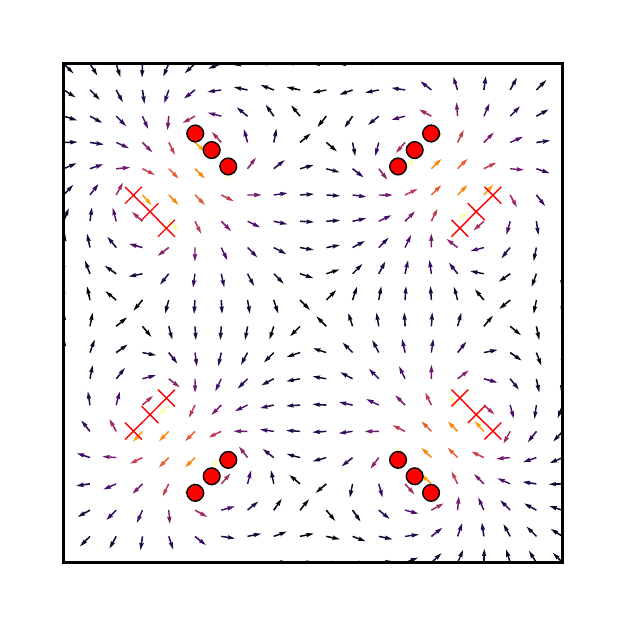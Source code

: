 \begingroup%
\makeatletter%
\begin{pgfpicture}%
\pgfpathrectangle{\pgfpointorigin}{\pgfqpoint{2.855in}{2.855in}}%
\pgfusepath{use as bounding box, clip}%
\begin{pgfscope}%
\pgfsetbuttcap%
\pgfsetmiterjoin%
\definecolor{currentfill}{rgb}{1.0,1.0,1.0}%
\pgfsetfillcolor{currentfill}%
\pgfsetlinewidth{0.0pt}%
\definecolor{currentstroke}{rgb}{1.0,1.0,1.0}%
\pgfsetstrokecolor{currentstroke}%
\pgfsetdash{}{0pt}%
\pgfpathmoveto{\pgfqpoint{0.0in}{0.0in}}%
\pgfpathlineto{\pgfqpoint{2.855in}{0.0in}}%
\pgfpathlineto{\pgfqpoint{2.855in}{2.855in}}%
\pgfpathlineto{\pgfqpoint{0.0in}{2.855in}}%
\pgfpathclose%
\pgfusepath{fill}%
\end{pgfscope}%
\begin{pgfscope}%
\pgfsetbuttcap%
\pgfsetmiterjoin%
\definecolor{currentfill}{rgb}{1.0,1.0,1.0}%
\pgfsetfillcolor{currentfill}%
\pgfsetlinewidth{0.0pt}%
\definecolor{currentstroke}{rgb}{0.0,0.0,0.0}%
\pgfsetstrokecolor{currentstroke}%
\pgfsetstrokeopacity{0.0}%
\pgfsetdash{}{0pt}%
\pgfpathmoveto{\pgfqpoint{0.18in}{0.18in}}%
\pgfpathlineto{\pgfqpoint{2.675in}{0.18in}}%
\pgfpathlineto{\pgfqpoint{2.675in}{2.675in}}%
\pgfpathlineto{\pgfqpoint{0.18in}{2.675in}}%
\pgfpathclose%
\pgfusepath{fill}%
\end{pgfscope}%
\begin{pgfscope}%
\pgfpathrectangle{\pgfqpoint{0.18in}{0.18in}}{\pgfqpoint{2.495in}{2.495in}} %
\pgfusepath{clip}%
\pgfsetbuttcap%
\pgfsetroundjoin%
\definecolor{currentfill}{rgb}{0.017,0.013,0.08}%
\pgfsetfillcolor{currentfill}%
\pgfsetlinewidth{0.0pt}%
\definecolor{currentstroke}{rgb}{0.0,0.0,0.0}%
\pgfsetstrokecolor{currentstroke}%
\pgfsetdash{}{0pt}%
\pgfpathmoveto{\pgfqpoint{0.183in}{0.177in}}%
\pgfpathlineto{\pgfqpoint{0.157in}{0.152in}}%
\pgfpathlineto{\pgfqpoint{0.165in}{0.15in}}%
\pgfpathlineto{\pgfqpoint{0.131in}{0.131in}}%
\pgfpathlineto{\pgfqpoint{0.15in}{0.165in}}%
\pgfpathlineto{\pgfqpoint{0.152in}{0.157in}}%
\pgfpathlineto{\pgfqpoint{0.177in}{0.183in}}%
\pgfpathlineto{\pgfqpoint{0.183in}{0.177in}}%
\pgfusepath{fill}%
\end{pgfscope}%
\begin{pgfscope}%
\pgfpathrectangle{\pgfqpoint{0.18in}{0.18in}}{\pgfqpoint{2.495in}{2.495in}} %
\pgfusepath{clip}%
\pgfsetbuttcap%
\pgfsetroundjoin%
\definecolor{currentfill}{rgb}{0.026,0.019,0.106}%
\pgfsetfillcolor{currentfill}%
\pgfsetlinewidth{0.0pt}%
\definecolor{currentstroke}{rgb}{0.0,0.0,0.0}%
\pgfsetstrokecolor{currentstroke}%
\pgfsetdash{}{0pt}%
\pgfpathmoveto{\pgfqpoint{0.314in}{0.178in}}%
\pgfpathlineto{\pgfqpoint{0.295in}{0.148in}}%
\pgfpathlineto{\pgfqpoint{0.304in}{0.147in}}%
\pgfpathlineto{\pgfqpoint{0.274in}{0.121in}}%
\pgfpathlineto{\pgfqpoint{0.285in}{0.159in}}%
\pgfpathlineto{\pgfqpoint{0.289in}{0.152in}}%
\pgfpathlineto{\pgfqpoint{0.308in}{0.182in}}%
\pgfpathlineto{\pgfqpoint{0.314in}{0.178in}}%
\pgfusepath{fill}%
\end{pgfscope}%
\begin{pgfscope}%
\pgfpathrectangle{\pgfqpoint{0.18in}{0.18in}}{\pgfqpoint{2.495in}{2.495in}} %
\pgfusepath{clip}%
\pgfsetbuttcap%
\pgfsetroundjoin%
\definecolor{currentfill}{rgb}{0.042,0.028,0.141}%
\pgfsetfillcolor{currentfill}%
\pgfsetlinewidth{0.0pt}%
\definecolor{currentstroke}{rgb}{0.0,0.0,0.0}%
\pgfsetstrokecolor{currentstroke}%
\pgfsetdash{}{0pt}%
\pgfpathmoveto{\pgfqpoint{0.446in}{0.179in}}%
\pgfpathlineto{\pgfqpoint{0.436in}{0.145in}}%
\pgfpathlineto{\pgfqpoint{0.444in}{0.146in}}%
\pgfpathlineto{\pgfqpoint{0.423in}{0.114in}}%
\pgfpathlineto{\pgfqpoint{0.423in}{0.153in}}%
\pgfpathlineto{\pgfqpoint{0.429in}{0.147in}}%
\pgfpathlineto{\pgfqpoint{0.439in}{0.181in}}%
\pgfpathlineto{\pgfqpoint{0.446in}{0.179in}}%
\pgfusepath{fill}%
\end{pgfscope}%
\begin{pgfscope}%
\pgfpathrectangle{\pgfqpoint{0.18in}{0.18in}}{\pgfqpoint{2.495in}{2.495in}} %
\pgfusepath{clip}%
\pgfsetbuttcap%
\pgfsetroundjoin%
\definecolor{currentfill}{rgb}{0.066,0.039,0.187}%
\pgfsetfillcolor{currentfill}%
\pgfsetlinewidth{0.0pt}%
\definecolor{currentstroke}{rgb}{0.0,0.0,0.0}%
\pgfsetstrokecolor{currentstroke}%
\pgfsetdash{}{0pt}%
\pgfpathmoveto{\pgfqpoint{0.578in}{0.18in}}%
\pgfpathlineto{\pgfqpoint{0.579in}{0.145in}}%
\pgfpathlineto{\pgfqpoint{0.586in}{0.148in}}%
\pgfpathlineto{\pgfqpoint{0.576in}{0.111in}}%
\pgfpathlineto{\pgfqpoint{0.564in}{0.148in}}%
\pgfpathlineto{\pgfqpoint{0.571in}{0.144in}}%
\pgfpathlineto{\pgfqpoint{0.57in}{0.18in}}%
\pgfpathlineto{\pgfqpoint{0.578in}{0.18in}}%
\pgfusepath{fill}%
\end{pgfscope}%
\begin{pgfscope}%
\pgfpathrectangle{\pgfqpoint{0.18in}{0.18in}}{\pgfqpoint{2.495in}{2.495in}} %
\pgfusepath{clip}%
\pgfsetbuttcap%
\pgfsetroundjoin%
\definecolor{currentfill}{rgb}{0.082,0.043,0.215}%
\pgfsetfillcolor{currentfill}%
\pgfsetlinewidth{0.0pt}%
\definecolor{currentstroke}{rgb}{0.0,0.0,0.0}%
\pgfsetstrokecolor{currentstroke}%
\pgfsetdash{}{0pt}%
\pgfpathmoveto{\pgfqpoint{0.709in}{0.181in}}%
\pgfpathlineto{\pgfqpoint{0.723in}{0.149in}}%
\pgfpathlineto{\pgfqpoint{0.728in}{0.155in}}%
\pgfpathlineto{\pgfqpoint{0.733in}{0.116in}}%
\pgfpathlineto{\pgfqpoint{0.708in}{0.146in}}%
\pgfpathlineto{\pgfqpoint{0.716in}{0.146in}}%
\pgfpathlineto{\pgfqpoint{0.702in}{0.179in}}%
\pgfpathlineto{\pgfqpoint{0.709in}{0.181in}}%
\pgfusepath{fill}%
\end{pgfscope}%
\begin{pgfscope}%
\pgfpathrectangle{\pgfqpoint{0.18in}{0.18in}}{\pgfqpoint{2.495in}{2.495in}} %
\pgfusepath{clip}%
\pgfsetbuttcap%
\pgfsetroundjoin%
\definecolor{currentfill}{rgb}{0.082,0.043,0.215}%
\pgfsetfillcolor{currentfill}%
\pgfsetlinewidth{0.0pt}%
\definecolor{currentstroke}{rgb}{0.0,0.0,0.0}%
\pgfsetstrokecolor{currentstroke}%
\pgfsetdash{}{0pt}%
\pgfpathmoveto{\pgfqpoint{0.839in}{0.183in}}%
\pgfpathlineto{\pgfqpoint{0.865in}{0.158in}}%
\pgfpathlineto{\pgfqpoint{0.868in}{0.166in}}%
\pgfpathlineto{\pgfqpoint{0.887in}{0.133in}}%
\pgfpathlineto{\pgfqpoint{0.852in}{0.15in}}%
\pgfpathlineto{\pgfqpoint{0.86in}{0.153in}}%
\pgfpathlineto{\pgfqpoint{0.834in}{0.177in}}%
\pgfpathlineto{\pgfqpoint{0.839in}{0.183in}}%
\pgfusepath{fill}%
\end{pgfscope}%
\begin{pgfscope}%
\pgfpathrectangle{\pgfqpoint{0.18in}{0.18in}}{\pgfqpoint{2.495in}{2.495in}} %
\pgfusepath{clip}%
\pgfsetbuttcap%
\pgfsetroundjoin%
\definecolor{currentfill}{rgb}{0.061,0.037,0.178}%
\pgfsetfillcolor{currentfill}%
\pgfsetlinewidth{0.0pt}%
\definecolor{currentstroke}{rgb}{0.0,0.0,0.0}%
\pgfsetstrokecolor{currentstroke}%
\pgfsetdash{}{0pt}%
\pgfpathmoveto{\pgfqpoint{0.969in}{0.183in}}%
\pgfpathlineto{\pgfqpoint{1.002in}{0.17in}}%
\pgfpathlineto{\pgfqpoint{1.002in}{0.179in}}%
\pgfpathlineto{\pgfqpoint{1.032in}{0.155in}}%
\pgfpathlineto{\pgfqpoint{0.993in}{0.158in}}%
\pgfpathlineto{\pgfqpoint{1.0in}{0.163in}}%
\pgfpathlineto{\pgfqpoint{0.967in}{0.177in}}%
\pgfpathlineto{\pgfqpoint{0.969in}{0.183in}}%
\pgfusepath{fill}%
\end{pgfscope}%
\begin{pgfscope}%
\pgfpathrectangle{\pgfqpoint{0.18in}{0.18in}}{\pgfqpoint{2.495in}{2.495in}} %
\pgfusepath{clip}%
\pgfsetbuttcap%
\pgfsetroundjoin%
\definecolor{currentfill}{rgb}{0.038,0.026,0.132}%
\pgfsetfillcolor{currentfill}%
\pgfsetlinewidth{0.0pt}%
\definecolor{currentstroke}{rgb}{0.0,0.0,0.0}%
\pgfsetstrokecolor{currentstroke}%
\pgfsetdash{}{0pt}%
\pgfpathmoveto{\pgfqpoint{1.1in}{0.184in}}%
\pgfpathlineto{\pgfqpoint{1.135in}{0.18in}}%
\pgfpathlineto{\pgfqpoint{1.132in}{0.188in}}%
\pgfpathlineto{\pgfqpoint{1.168in}{0.173in}}%
\pgfpathlineto{\pgfqpoint{1.13in}{0.166in}}%
\pgfpathlineto{\pgfqpoint{1.134in}{0.173in}}%
\pgfpathlineto{\pgfqpoint{1.099in}{0.176in}}%
\pgfpathlineto{\pgfqpoint{1.1in}{0.184in}}%
\pgfusepath{fill}%
\end{pgfscope}%
\begin{pgfscope}%
\pgfpathrectangle{\pgfqpoint{0.18in}{0.18in}}{\pgfqpoint{2.495in}{2.495in}} %
\pgfusepath{clip}%
\pgfsetbuttcap%
\pgfsetroundjoin%
\definecolor{currentfill}{rgb}{0.019,0.015,0.089}%
\pgfsetfillcolor{currentfill}%
\pgfsetlinewidth{0.0pt}%
\definecolor{currentstroke}{rgb}{0.0,0.0,0.0}%
\pgfsetstrokecolor{currentstroke}%
\pgfsetdash{}{0pt}%
\pgfpathmoveto{\pgfqpoint{1.23in}{0.184in}}%
\pgfpathlineto{\pgfqpoint{1.266in}{0.185in}}%
\pgfpathlineto{\pgfqpoint{1.262in}{0.193in}}%
\pgfpathlineto{\pgfqpoint{1.3in}{0.183in}}%
\pgfpathlineto{\pgfqpoint{1.263in}{0.17in}}%
\pgfpathlineto{\pgfqpoint{1.266in}{0.178in}}%
\pgfpathlineto{\pgfqpoint{1.231in}{0.176in}}%
\pgfpathlineto{\pgfqpoint{1.23in}{0.184in}}%
\pgfusepath{fill}%
\end{pgfscope}%
\begin{pgfscope}%
\pgfpathrectangle{\pgfqpoint{0.18in}{0.18in}}{\pgfqpoint{2.495in}{2.495in}} %
\pgfusepath{clip}%
\pgfsetbuttcap%
\pgfsetroundjoin%
\definecolor{currentfill}{rgb}{0.014,0.011,0.072}%
\pgfsetfillcolor{currentfill}%
\pgfsetlinewidth{0.0pt}%
\definecolor{currentstroke}{rgb}{0.0,0.0,0.0}%
\pgfsetstrokecolor{currentstroke}%
\pgfsetdash{}{0pt}%
\pgfpathmoveto{\pgfqpoint{1.362in}{0.184in}}%
\pgfpathlineto{\pgfqpoint{1.397in}{0.185in}}%
\pgfpathlineto{\pgfqpoint{1.393in}{0.192in}}%
\pgfpathlineto{\pgfqpoint{1.431in}{0.183in}}%
\pgfpathlineto{\pgfqpoint{1.394in}{0.17in}}%
\pgfpathlineto{\pgfqpoint{1.398in}{0.178in}}%
\pgfpathlineto{\pgfqpoint{1.362in}{0.176in}}%
\pgfpathlineto{\pgfqpoint{1.362in}{0.184in}}%
\pgfusepath{fill}%
\end{pgfscope}%
\begin{pgfscope}%
\pgfpathrectangle{\pgfqpoint{0.18in}{0.18in}}{\pgfqpoint{2.495in}{2.495in}} %
\pgfusepath{clip}%
\pgfsetbuttcap%
\pgfsetroundjoin%
\definecolor{currentfill}{rgb}{0.014,0.011,0.072}%
\pgfsetfillcolor{currentfill}%
\pgfsetlinewidth{0.0pt}%
\definecolor{currentstroke}{rgb}{0.0,0.0,0.0}%
\pgfsetstrokecolor{currentstroke}%
\pgfsetdash{}{0pt}%
\pgfpathmoveto{\pgfqpoint{1.493in}{0.184in}}%
\pgfpathlineto{\pgfqpoint{1.529in}{0.182in}}%
\pgfpathlineto{\pgfqpoint{1.525in}{0.19in}}%
\pgfpathlineto{\pgfqpoint{1.562in}{0.177in}}%
\pgfpathlineto{\pgfqpoint{1.525in}{0.168in}}%
\pgfpathlineto{\pgfqpoint{1.529in}{0.175in}}%
\pgfpathlineto{\pgfqpoint{1.493in}{0.176in}}%
\pgfpathlineto{\pgfqpoint{1.493in}{0.184in}}%
\pgfusepath{fill}%
\end{pgfscope}%
\begin{pgfscope}%
\pgfpathrectangle{\pgfqpoint{0.18in}{0.18in}}{\pgfqpoint{2.495in}{2.495in}} %
\pgfusepath{clip}%
\pgfsetbuttcap%
\pgfsetroundjoin%
\definecolor{currentfill}{rgb}{0.019,0.015,0.089}%
\pgfsetfillcolor{currentfill}%
\pgfsetlinewidth{0.0pt}%
\definecolor{currentstroke}{rgb}{0.0,0.0,0.0}%
\pgfsetstrokecolor{currentstroke}%
\pgfsetdash{}{0pt}%
\pgfpathmoveto{\pgfqpoint{1.625in}{0.184in}}%
\pgfpathlineto{\pgfqpoint{1.66in}{0.182in}}%
\pgfpathlineto{\pgfqpoint{1.657in}{0.19in}}%
\pgfpathlineto{\pgfqpoint{1.694in}{0.177in}}%
\pgfpathlineto{\pgfqpoint{1.656in}{0.167in}}%
\pgfpathlineto{\pgfqpoint{1.66in}{0.175in}}%
\pgfpathlineto{\pgfqpoint{1.624in}{0.176in}}%
\pgfpathlineto{\pgfqpoint{1.625in}{0.184in}}%
\pgfusepath{fill}%
\end{pgfscope}%
\begin{pgfscope}%
\pgfpathrectangle{\pgfqpoint{0.18in}{0.18in}}{\pgfqpoint{2.495in}{2.495in}} %
\pgfusepath{clip}%
\pgfsetbuttcap%
\pgfsetroundjoin%
\definecolor{currentfill}{rgb}{0.038,0.026,0.132}%
\pgfsetfillcolor{currentfill}%
\pgfsetlinewidth{0.0pt}%
\definecolor{currentstroke}{rgb}{0.0,0.0,0.0}%
\pgfsetstrokecolor{currentstroke}%
\pgfsetdash{}{0pt}%
\pgfpathmoveto{\pgfqpoint{1.755in}{0.184in}}%
\pgfpathlineto{\pgfqpoint{1.791in}{0.187in}}%
\pgfpathlineto{\pgfqpoint{1.786in}{0.194in}}%
\pgfpathlineto{\pgfqpoint{1.825in}{0.187in}}%
\pgfpathlineto{\pgfqpoint{1.789in}{0.172in}}%
\pgfpathlineto{\pgfqpoint{1.792in}{0.18in}}%
\pgfpathlineto{\pgfqpoint{1.756in}{0.176in}}%
\pgfpathlineto{\pgfqpoint{1.755in}{0.184in}}%
\pgfusepath{fill}%
\end{pgfscope}%
\begin{pgfscope}%
\pgfpathrectangle{\pgfqpoint{0.18in}{0.18in}}{\pgfqpoint{2.495in}{2.495in}} %
\pgfusepath{clip}%
\pgfsetbuttcap%
\pgfsetroundjoin%
\definecolor{currentfill}{rgb}{0.061,0.037,0.178}%
\pgfsetfillcolor{currentfill}%
\pgfsetlinewidth{0.0pt}%
\definecolor{currentstroke}{rgb}{0.0,0.0,0.0}%
\pgfsetstrokecolor{currentstroke}%
\pgfsetdash{}{0pt}%
\pgfpathmoveto{\pgfqpoint{1.886in}{0.183in}}%
\pgfpathlineto{\pgfqpoint{1.919in}{0.197in}}%
\pgfpathlineto{\pgfqpoint{1.913in}{0.202in}}%
\pgfpathlineto{\pgfqpoint{1.952in}{0.205in}}%
\pgfpathlineto{\pgfqpoint{1.921in}{0.181in}}%
\pgfpathlineto{\pgfqpoint{1.922in}{0.19in}}%
\pgfpathlineto{\pgfqpoint{1.888in}{0.177in}}%
\pgfpathlineto{\pgfqpoint{1.886in}{0.183in}}%
\pgfusepath{fill}%
\end{pgfscope}%
\begin{pgfscope}%
\pgfpathrectangle{\pgfqpoint{0.18in}{0.18in}}{\pgfqpoint{2.495in}{2.495in}} %
\pgfusepath{clip}%
\pgfsetbuttcap%
\pgfsetroundjoin%
\definecolor{currentfill}{rgb}{0.082,0.043,0.215}%
\pgfsetfillcolor{currentfill}%
\pgfsetlinewidth{0.0pt}%
\definecolor{currentstroke}{rgb}{0.0,0.0,0.0}%
\pgfsetstrokecolor{currentstroke}%
\pgfsetdash{}{0pt}%
\pgfpathmoveto{\pgfqpoint{2.016in}{0.183in}}%
\pgfpathlineto{\pgfqpoint{2.042in}{0.207in}}%
\pgfpathlineto{\pgfqpoint{2.034in}{0.21in}}%
\pgfpathlineto{\pgfqpoint{2.069in}{0.227in}}%
\pgfpathlineto{\pgfqpoint{2.049in}{0.194in}}%
\pgfpathlineto{\pgfqpoint{2.047in}{0.202in}}%
\pgfpathlineto{\pgfqpoint{2.021in}{0.177in}}%
\pgfpathlineto{\pgfqpoint{2.016in}{0.183in}}%
\pgfusepath{fill}%
\end{pgfscope}%
\begin{pgfscope}%
\pgfpathrectangle{\pgfqpoint{0.18in}{0.18in}}{\pgfqpoint{2.495in}{2.495in}} %
\pgfusepath{clip}%
\pgfsetbuttcap%
\pgfsetroundjoin%
\definecolor{currentfill}{rgb}{0.082,0.043,0.215}%
\pgfsetfillcolor{currentfill}%
\pgfsetlinewidth{0.0pt}%
\definecolor{currentstroke}{rgb}{0.0,0.0,0.0}%
\pgfsetstrokecolor{currentstroke}%
\pgfsetdash{}{0pt}%
\pgfpathmoveto{\pgfqpoint{2.146in}{0.181in}}%
\pgfpathlineto{\pgfqpoint{2.161in}{0.214in}}%
\pgfpathlineto{\pgfqpoint{2.152in}{0.214in}}%
\pgfpathlineto{\pgfqpoint{2.177in}{0.244in}}%
\pgfpathlineto{\pgfqpoint{2.173in}{0.205in}}%
\pgfpathlineto{\pgfqpoint{2.167in}{0.211in}}%
\pgfpathlineto{\pgfqpoint{2.153in}{0.179in}}%
\pgfpathlineto{\pgfqpoint{2.146in}{0.181in}}%
\pgfusepath{fill}%
\end{pgfscope}%
\begin{pgfscope}%
\pgfpathrectangle{\pgfqpoint{0.18in}{0.18in}}{\pgfqpoint{2.495in}{2.495in}} %
\pgfusepath{clip}%
\pgfsetbuttcap%
\pgfsetroundjoin%
\definecolor{currentfill}{rgb}{0.066,0.039,0.187}%
\pgfsetfillcolor{currentfill}%
\pgfsetlinewidth{0.0pt}%
\definecolor{currentstroke}{rgb}{0.0,0.0,0.0}%
\pgfsetstrokecolor{currentstroke}%
\pgfsetdash{}{0pt}%
\pgfpathmoveto{\pgfqpoint{2.277in}{0.18in}}%
\pgfpathlineto{\pgfqpoint{2.278in}{0.216in}}%
\pgfpathlineto{\pgfqpoint{2.271in}{0.212in}}%
\pgfpathlineto{\pgfqpoint{2.283in}{0.249in}}%
\pgfpathlineto{\pgfqpoint{2.293in}{0.212in}}%
\pgfpathlineto{\pgfqpoint{2.286in}{0.215in}}%
\pgfpathlineto{\pgfqpoint{2.285in}{0.18in}}%
\pgfpathlineto{\pgfqpoint{2.277in}{0.18in}}%
\pgfusepath{fill}%
\end{pgfscope}%
\begin{pgfscope}%
\pgfpathrectangle{\pgfqpoint{0.18in}{0.18in}}{\pgfqpoint{2.495in}{2.495in}} %
\pgfusepath{clip}%
\pgfsetbuttcap%
\pgfsetroundjoin%
\definecolor{currentfill}{rgb}{0.042,0.028,0.141}%
\pgfsetfillcolor{currentfill}%
\pgfsetlinewidth{0.0pt}%
\definecolor{currentstroke}{rgb}{0.0,0.0,0.0}%
\pgfsetstrokecolor{currentstroke}%
\pgfsetdash{}{0pt}%
\pgfpathmoveto{\pgfqpoint{2.409in}{0.179in}}%
\pgfpathlineto{\pgfqpoint{2.399in}{0.213in}}%
\pgfpathlineto{\pgfqpoint{2.392in}{0.207in}}%
\pgfpathlineto{\pgfqpoint{2.392in}{0.246in}}%
\pgfpathlineto{\pgfqpoint{2.414in}{0.214in}}%
\pgfpathlineto{\pgfqpoint{2.406in}{0.215in}}%
\pgfpathlineto{\pgfqpoint{2.416in}{0.181in}}%
\pgfpathlineto{\pgfqpoint{2.409in}{0.179in}}%
\pgfusepath{fill}%
\end{pgfscope}%
\begin{pgfscope}%
\pgfpathrectangle{\pgfqpoint{0.18in}{0.18in}}{\pgfqpoint{2.495in}{2.495in}} %
\pgfusepath{clip}%
\pgfsetbuttcap%
\pgfsetroundjoin%
\definecolor{currentfill}{rgb}{0.026,0.019,0.106}%
\pgfsetfillcolor{currentfill}%
\pgfsetlinewidth{0.0pt}%
\definecolor{currentstroke}{rgb}{0.0,0.0,0.0}%
\pgfsetstrokecolor{currentstroke}%
\pgfsetdash{}{0pt}%
\pgfpathmoveto{\pgfqpoint{2.541in}{0.178in}}%
\pgfpathlineto{\pgfqpoint{2.522in}{0.208in}}%
\pgfpathlineto{\pgfqpoint{2.517in}{0.201in}}%
\pgfpathlineto{\pgfqpoint{2.507in}{0.239in}}%
\pgfpathlineto{\pgfqpoint{2.536in}{0.213in}}%
\pgfpathlineto{\pgfqpoint{2.528in}{0.212in}}%
\pgfpathlineto{\pgfqpoint{2.547in}{0.182in}}%
\pgfpathlineto{\pgfqpoint{2.541in}{0.178in}}%
\pgfusepath{fill}%
\end{pgfscope}%
\begin{pgfscope}%
\pgfpathrectangle{\pgfqpoint{0.18in}{0.18in}}{\pgfqpoint{2.495in}{2.495in}} %
\pgfusepath{clip}%
\pgfsetbuttcap%
\pgfsetroundjoin%
\definecolor{currentfill}{rgb}{0.017,0.013,0.08}%
\pgfsetfillcolor{currentfill}%
\pgfsetlinewidth{0.0pt}%
\definecolor{currentstroke}{rgb}{0.0,0.0,0.0}%
\pgfsetstrokecolor{currentstroke}%
\pgfsetdash{}{0pt}%
\pgfpathmoveto{\pgfqpoint{2.672in}{0.177in}}%
\pgfpathlineto{\pgfqpoint{2.647in}{0.203in}}%
\pgfpathlineto{\pgfqpoint{2.645in}{0.195in}}%
\pgfpathlineto{\pgfqpoint{2.626in}{0.229in}}%
\pgfpathlineto{\pgfqpoint{2.66in}{0.21in}}%
\pgfpathlineto{\pgfqpoint{2.652in}{0.208in}}%
\pgfpathlineto{\pgfqpoint{2.678in}{0.183in}}%
\pgfpathlineto{\pgfqpoint{2.672in}{0.177in}}%
\pgfusepath{fill}%
\end{pgfscope}%
\begin{pgfscope}%
\pgfpathrectangle{\pgfqpoint{0.18in}{0.18in}}{\pgfqpoint{2.495in}{2.495in}} %
\pgfusepath{clip}%
\pgfsetbuttcap%
\pgfsetroundjoin%
\definecolor{currentfill}{rgb}{0.026,0.019,0.106}%
\pgfsetfillcolor{currentfill}%
\pgfsetlinewidth{0.0pt}%
\definecolor{currentstroke}{rgb}{0.0,0.0,0.0}%
\pgfsetstrokecolor{currentstroke}%
\pgfsetdash{}{0pt}%
\pgfpathmoveto{\pgfqpoint{0.182in}{0.308in}}%
\pgfpathlineto{\pgfqpoint{0.152in}{0.289in}}%
\pgfpathlineto{\pgfqpoint{0.159in}{0.285in}}%
\pgfpathlineto{\pgfqpoint{0.121in}{0.274in}}%
\pgfpathlineto{\pgfqpoint{0.147in}{0.304in}}%
\pgfpathlineto{\pgfqpoint{0.148in}{0.295in}}%
\pgfpathlineto{\pgfqpoint{0.178in}{0.314in}}%
\pgfpathlineto{\pgfqpoint{0.182in}{0.308in}}%
\pgfusepath{fill}%
\end{pgfscope}%
\begin{pgfscope}%
\pgfpathrectangle{\pgfqpoint{0.18in}{0.18in}}{\pgfqpoint{2.495in}{2.495in}} %
\pgfusepath{clip}%
\pgfsetbuttcap%
\pgfsetroundjoin%
\definecolor{currentfill}{rgb}{0.052,0.032,0.159}%
\pgfsetfillcolor{currentfill}%
\pgfsetlinewidth{0.0pt}%
\definecolor{currentstroke}{rgb}{0.0,0.0,0.0}%
\pgfsetstrokecolor{currentstroke}%
\pgfsetdash{}{0pt}%
\pgfpathmoveto{\pgfqpoint{0.314in}{0.309in}}%
\pgfpathlineto{\pgfqpoint{0.289in}{0.283in}}%
\pgfpathlineto{\pgfqpoint{0.297in}{0.281in}}%
\pgfpathlineto{\pgfqpoint{0.262in}{0.262in}}%
\pgfpathlineto{\pgfqpoint{0.281in}{0.297in}}%
\pgfpathlineto{\pgfqpoint{0.283in}{0.289in}}%
\pgfpathlineto{\pgfqpoint{0.309in}{0.314in}}%
\pgfpathlineto{\pgfqpoint{0.314in}{0.309in}}%
\pgfusepath{fill}%
\end{pgfscope}%
\begin{pgfscope}%
\pgfpathrectangle{\pgfqpoint{0.18in}{0.18in}}{\pgfqpoint{2.495in}{2.495in}} %
\pgfusepath{clip}%
\pgfsetbuttcap%
\pgfsetroundjoin%
\definecolor{currentfill}{rgb}{0.087,0.045,0.225}%
\pgfsetfillcolor{currentfill}%
\pgfsetlinewidth{0.0pt}%
\definecolor{currentstroke}{rgb}{0.0,0.0,0.0}%
\pgfsetstrokecolor{currentstroke}%
\pgfsetdash{}{0pt}%
\pgfpathmoveto{\pgfqpoint{0.446in}{0.31in}}%
\pgfpathlineto{\pgfqpoint{0.429in}{0.278in}}%
\pgfpathlineto{\pgfqpoint{0.437in}{0.278in}}%
\pgfpathlineto{\pgfqpoint{0.409in}{0.251in}}%
\pgfpathlineto{\pgfqpoint{0.417in}{0.289in}}%
\pgfpathlineto{\pgfqpoint{0.422in}{0.282in}}%
\pgfpathlineto{\pgfqpoint{0.439in}{0.313in}}%
\pgfpathlineto{\pgfqpoint{0.446in}{0.31in}}%
\pgfusepath{fill}%
\end{pgfscope}%
\begin{pgfscope}%
\pgfpathrectangle{\pgfqpoint{0.18in}{0.18in}}{\pgfqpoint{2.495in}{2.495in}} %
\pgfusepath{clip}%
\pgfsetbuttcap%
\pgfsetroundjoin%
\definecolor{currentfill}{rgb}{0.142,0.046,0.309}%
\pgfsetfillcolor{currentfill}%
\pgfsetlinewidth{0.0pt}%
\definecolor{currentstroke}{rgb}{0.0,0.0,0.0}%
\pgfsetstrokecolor{currentstroke}%
\pgfsetdash{}{0pt}%
\pgfpathmoveto{\pgfqpoint{0.578in}{0.311in}}%
\pgfpathlineto{\pgfqpoint{0.573in}{0.276in}}%
\pgfpathlineto{\pgfqpoint{0.581in}{0.278in}}%
\pgfpathlineto{\pgfqpoint{0.564in}{0.243in}}%
\pgfpathlineto{\pgfqpoint{0.558in}{0.281in}}%
\pgfpathlineto{\pgfqpoint{0.565in}{0.277in}}%
\pgfpathlineto{\pgfqpoint{0.57in}{0.312in}}%
\pgfpathlineto{\pgfqpoint{0.578in}{0.311in}}%
\pgfusepath{fill}%
\end{pgfscope}%
\begin{pgfscope}%
\pgfpathrectangle{\pgfqpoint{0.18in}{0.18in}}{\pgfqpoint{2.495in}{2.495in}} %
\pgfusepath{clip}%
\pgfsetbuttcap%
\pgfsetroundjoin%
\definecolor{currentfill}{rgb}{0.197,0.038,0.368}%
\pgfsetfillcolor{currentfill}%
\pgfsetlinewidth{0.0pt}%
\definecolor{currentstroke}{rgb}{0.0,0.0,0.0}%
\pgfsetstrokecolor{currentstroke}%
\pgfsetdash{}{0pt}%
\pgfpathmoveto{\pgfqpoint{0.709in}{0.313in}}%
\pgfpathlineto{\pgfqpoint{0.72in}{0.279in}}%
\pgfpathlineto{\pgfqpoint{0.726in}{0.285in}}%
\pgfpathlineto{\pgfqpoint{0.727in}{0.246in}}%
\pgfpathlineto{\pgfqpoint{0.705in}{0.278in}}%
\pgfpathlineto{\pgfqpoint{0.713in}{0.276in}}%
\pgfpathlineto{\pgfqpoint{0.702in}{0.31in}}%
\pgfpathlineto{\pgfqpoint{0.709in}{0.313in}}%
\pgfusepath{fill}%
\end{pgfscope}%
\begin{pgfscope}%
\pgfpathrectangle{\pgfqpoint{0.18in}{0.18in}}{\pgfqpoint{2.495in}{2.495in}} %
\pgfusepath{clip}%
\pgfsetbuttcap%
\pgfsetroundjoin%
\definecolor{currentfill}{rgb}{0.204,0.038,0.373}%
\pgfsetfillcolor{currentfill}%
\pgfsetlinewidth{0.0pt}%
\definecolor{currentstroke}{rgb}{0.0,0.0,0.0}%
\pgfsetstrokecolor{currentstroke}%
\pgfsetdash{}{0pt}%
\pgfpathmoveto{\pgfqpoint{0.839in}{0.314in}}%
\pgfpathlineto{\pgfqpoint{0.867in}{0.292in}}%
\pgfpathlineto{\pgfqpoint{0.869in}{0.3in}}%
\pgfpathlineto{\pgfqpoint{0.891in}{0.268in}}%
\pgfpathlineto{\pgfqpoint{0.855in}{0.283in}}%
\pgfpathlineto{\pgfqpoint{0.862in}{0.286in}}%
\pgfpathlineto{\pgfqpoint{0.834in}{0.308in}}%
\pgfpathlineto{\pgfqpoint{0.839in}{0.314in}}%
\pgfusepath{fill}%
\end{pgfscope}%
\begin{pgfscope}%
\pgfpathrectangle{\pgfqpoint{0.18in}{0.18in}}{\pgfqpoint{2.495in}{2.495in}} %
\pgfusepath{clip}%
\pgfsetbuttcap%
\pgfsetroundjoin%
\definecolor{currentfill}{rgb}{0.136,0.047,0.3}%
\pgfsetfillcolor{currentfill}%
\pgfsetlinewidth{0.0pt}%
\definecolor{currentstroke}{rgb}{0.0,0.0,0.0}%
\pgfsetstrokecolor{currentstroke}%
\pgfsetdash{}{0pt}%
\pgfpathmoveto{\pgfqpoint{0.968in}{0.315in}}%
\pgfpathlineto{\pgfqpoint{1.004in}{0.31in}}%
\pgfpathlineto{\pgfqpoint{1.001in}{0.318in}}%
\pgfpathlineto{\pgfqpoint{1.036in}{0.301in}}%
\pgfpathlineto{\pgfqpoint{0.998in}{0.296in}}%
\pgfpathlineto{\pgfqpoint{1.003in}{0.302in}}%
\pgfpathlineto{\pgfqpoint{0.967in}{0.308in}}%
\pgfpathlineto{\pgfqpoint{0.968in}{0.315in}}%
\pgfusepath{fill}%
\end{pgfscope}%
\begin{pgfscope}%
\pgfpathrectangle{\pgfqpoint{0.18in}{0.18in}}{\pgfqpoint{2.495in}{2.495in}} %
\pgfusepath{clip}%
\pgfsetbuttcap%
\pgfsetroundjoin%
\definecolor{currentfill}{rgb}{0.066,0.039,0.187}%
\pgfsetfillcolor{currentfill}%
\pgfsetlinewidth{0.0pt}%
\definecolor{currentstroke}{rgb}{0.0,0.0,0.0}%
\pgfsetstrokecolor{currentstroke}%
\pgfsetdash{}{0pt}%
\pgfpathmoveto{\pgfqpoint{1.098in}{0.315in}}%
\pgfpathlineto{\pgfqpoint{1.133in}{0.322in}}%
\pgfpathlineto{\pgfqpoint{1.128in}{0.329in}}%
\pgfpathlineto{\pgfqpoint{1.167in}{0.325in}}%
\pgfpathlineto{\pgfqpoint{1.133in}{0.307in}}%
\pgfpathlineto{\pgfqpoint{1.135in}{0.315in}}%
\pgfpathlineto{\pgfqpoint{1.1in}{0.308in}}%
\pgfpathlineto{\pgfqpoint{1.098in}{0.315in}}%
\pgfusepath{fill}%
\end{pgfscope}%
\begin{pgfscope}%
\pgfpathrectangle{\pgfqpoint{0.18in}{0.18in}}{\pgfqpoint{2.495in}{2.495in}} %
\pgfusepath{clip}%
\pgfsetbuttcap%
\pgfsetroundjoin%
\definecolor{currentfill}{rgb}{0.022,0.017,0.097}%
\pgfsetfillcolor{currentfill}%
\pgfsetlinewidth{0.0pt}%
\definecolor{currentstroke}{rgb}{0.0,0.0,0.0}%
\pgfsetstrokecolor{currentstroke}%
\pgfsetdash{}{0pt}%
\pgfpathmoveto{\pgfqpoint{1.229in}{0.315in}}%
\pgfpathlineto{\pgfqpoint{1.263in}{0.327in}}%
\pgfpathlineto{\pgfqpoint{1.256in}{0.333in}}%
\pgfpathlineto{\pgfqpoint{1.295in}{0.335in}}%
\pgfpathlineto{\pgfqpoint{1.264in}{0.312in}}%
\pgfpathlineto{\pgfqpoint{1.265in}{0.32in}}%
\pgfpathlineto{\pgfqpoint{1.232in}{0.308in}}%
\pgfpathlineto{\pgfqpoint{1.229in}{0.315in}}%
\pgfusepath{fill}%
\end{pgfscope}%
\begin{pgfscope}%
\pgfpathrectangle{\pgfqpoint{0.18in}{0.18in}}{\pgfqpoint{2.495in}{2.495in}} %
\pgfusepath{clip}%
\pgfsetbuttcap%
\pgfsetroundjoin%
\definecolor{currentfill}{rgb}{0.008,0.006,0.047}%
\pgfsetfillcolor{currentfill}%
\pgfsetlinewidth{0.0pt}%
\definecolor{currentstroke}{rgb}{0.0,0.0,0.0}%
\pgfsetstrokecolor{currentstroke}%
\pgfsetdash{}{0pt}%
\pgfpathmoveto{\pgfqpoint{1.361in}{0.315in}}%
\pgfpathlineto{\pgfqpoint{1.396in}{0.322in}}%
\pgfpathlineto{\pgfqpoint{1.391in}{0.329in}}%
\pgfpathlineto{\pgfqpoint{1.43in}{0.325in}}%
\pgfpathlineto{\pgfqpoint{1.395in}{0.307in}}%
\pgfpathlineto{\pgfqpoint{1.397in}{0.315in}}%
\pgfpathlineto{\pgfqpoint{1.363in}{0.308in}}%
\pgfpathlineto{\pgfqpoint{1.361in}{0.315in}}%
\pgfusepath{fill}%
\end{pgfscope}%
\begin{pgfscope}%
\pgfpathrectangle{\pgfqpoint{0.18in}{0.18in}}{\pgfqpoint{2.495in}{2.495in}} %
\pgfusepath{clip}%
\pgfsetbuttcap%
\pgfsetroundjoin%
\definecolor{currentfill}{rgb}{0.008,0.006,0.047}%
\pgfsetfillcolor{currentfill}%
\pgfsetlinewidth{0.0pt}%
\definecolor{currentstroke}{rgb}{0.0,0.0,0.0}%
\pgfsetstrokecolor{currentstroke}%
\pgfsetdash{}{0pt}%
\pgfpathmoveto{\pgfqpoint{1.494in}{0.315in}}%
\pgfpathlineto{\pgfqpoint{1.529in}{0.308in}}%
\pgfpathlineto{\pgfqpoint{1.527in}{0.316in}}%
\pgfpathlineto{\pgfqpoint{1.561in}{0.297in}}%
\pgfpathlineto{\pgfqpoint{1.522in}{0.294in}}%
\pgfpathlineto{\pgfqpoint{1.527in}{0.3in}}%
\pgfpathlineto{\pgfqpoint{1.492in}{0.308in}}%
\pgfpathlineto{\pgfqpoint{1.494in}{0.315in}}%
\pgfusepath{fill}%
\end{pgfscope}%
\begin{pgfscope}%
\pgfpathrectangle{\pgfqpoint{0.18in}{0.18in}}{\pgfqpoint{2.495in}{2.495in}} %
\pgfusepath{clip}%
\pgfsetbuttcap%
\pgfsetroundjoin%
\definecolor{currentfill}{rgb}{0.022,0.017,0.097}%
\pgfsetfillcolor{currentfill}%
\pgfsetlinewidth{0.0pt}%
\definecolor{currentstroke}{rgb}{0.0,0.0,0.0}%
\pgfsetstrokecolor{currentstroke}%
\pgfsetdash{}{0pt}%
\pgfpathmoveto{\pgfqpoint{1.626in}{0.315in}}%
\pgfpathlineto{\pgfqpoint{1.659in}{0.302in}}%
\pgfpathlineto{\pgfqpoint{1.658in}{0.311in}}%
\pgfpathlineto{\pgfqpoint{1.689in}{0.287in}}%
\pgfpathlineto{\pgfqpoint{1.65in}{0.29in}}%
\pgfpathlineto{\pgfqpoint{1.657in}{0.295in}}%
\pgfpathlineto{\pgfqpoint{1.623in}{0.308in}}%
\pgfpathlineto{\pgfqpoint{1.626in}{0.315in}}%
\pgfusepath{fill}%
\end{pgfscope}%
\begin{pgfscope}%
\pgfpathrectangle{\pgfqpoint{0.18in}{0.18in}}{\pgfqpoint{2.495in}{2.495in}} %
\pgfusepath{clip}%
\pgfsetbuttcap%
\pgfsetroundjoin%
\definecolor{currentfill}{rgb}{0.066,0.039,0.187}%
\pgfsetfillcolor{currentfill}%
\pgfsetlinewidth{0.0pt}%
\definecolor{currentstroke}{rgb}{0.0,0.0,0.0}%
\pgfsetstrokecolor{currentstroke}%
\pgfsetdash{}{0pt}%
\pgfpathmoveto{\pgfqpoint{1.757in}{0.315in}}%
\pgfpathlineto{\pgfqpoint{1.791in}{0.308in}}%
\pgfpathlineto{\pgfqpoint{1.789in}{0.316in}}%
\pgfpathlineto{\pgfqpoint{1.824in}{0.297in}}%
\pgfpathlineto{\pgfqpoint{1.785in}{0.294in}}%
\pgfpathlineto{\pgfqpoint{1.79in}{0.3in}}%
\pgfpathlineto{\pgfqpoint{1.755in}{0.308in}}%
\pgfpathlineto{\pgfqpoint{1.757in}{0.315in}}%
\pgfusepath{fill}%
\end{pgfscope}%
\begin{pgfscope}%
\pgfpathrectangle{\pgfqpoint{0.18in}{0.18in}}{\pgfqpoint{2.495in}{2.495in}} %
\pgfusepath{clip}%
\pgfsetbuttcap%
\pgfsetroundjoin%
\definecolor{currentfill}{rgb}{0.136,0.047,0.3}%
\pgfsetfillcolor{currentfill}%
\pgfsetlinewidth{0.0pt}%
\definecolor{currentstroke}{rgb}{0.0,0.0,0.0}%
\pgfsetstrokecolor{currentstroke}%
\pgfsetdash{}{0pt}%
\pgfpathmoveto{\pgfqpoint{1.887in}{0.315in}}%
\pgfpathlineto{\pgfqpoint{1.922in}{0.32in}}%
\pgfpathlineto{\pgfqpoint{1.917in}{0.327in}}%
\pgfpathlineto{\pgfqpoint{1.956in}{0.321in}}%
\pgfpathlineto{\pgfqpoint{1.92in}{0.305in}}%
\pgfpathlineto{\pgfqpoint{1.923in}{0.313in}}%
\pgfpathlineto{\pgfqpoint{1.888in}{0.308in}}%
\pgfpathlineto{\pgfqpoint{1.887in}{0.315in}}%
\pgfusepath{fill}%
\end{pgfscope}%
\begin{pgfscope}%
\pgfpathrectangle{\pgfqpoint{0.18in}{0.18in}}{\pgfqpoint{2.495in}{2.495in}} %
\pgfusepath{clip}%
\pgfsetbuttcap%
\pgfsetroundjoin%
\definecolor{currentfill}{rgb}{0.204,0.038,0.373}%
\pgfsetfillcolor{currentfill}%
\pgfsetlinewidth{0.0pt}%
\definecolor{currentstroke}{rgb}{0.0,0.0,0.0}%
\pgfsetstrokecolor{currentstroke}%
\pgfsetdash{}{0pt}%
\pgfpathmoveto{\pgfqpoint{2.016in}{0.314in}}%
\pgfpathlineto{\pgfqpoint{2.044in}{0.336in}}%
\pgfpathlineto{\pgfqpoint{2.036in}{0.34in}}%
\pgfpathlineto{\pgfqpoint{2.073in}{0.354in}}%
\pgfpathlineto{\pgfqpoint{2.05in}{0.322in}}%
\pgfpathlineto{\pgfqpoint{2.049in}{0.331in}}%
\pgfpathlineto{\pgfqpoint{2.021in}{0.308in}}%
\pgfpathlineto{\pgfqpoint{2.016in}{0.314in}}%
\pgfusepath{fill}%
\end{pgfscope}%
\begin{pgfscope}%
\pgfpathrectangle{\pgfqpoint{0.18in}{0.18in}}{\pgfqpoint{2.495in}{2.495in}} %
\pgfusepath{clip}%
\pgfsetbuttcap%
\pgfsetroundjoin%
\definecolor{currentfill}{rgb}{0.197,0.038,0.368}%
\pgfsetfillcolor{currentfill}%
\pgfsetlinewidth{0.0pt}%
\definecolor{currentstroke}{rgb}{0.0,0.0,0.0}%
\pgfsetstrokecolor{currentstroke}%
\pgfsetdash{}{0pt}%
\pgfpathmoveto{\pgfqpoint{2.146in}{0.313in}}%
\pgfpathlineto{\pgfqpoint{2.158in}{0.346in}}%
\pgfpathlineto{\pgfqpoint{2.149in}{0.345in}}%
\pgfpathlineto{\pgfqpoint{2.172in}{0.377in}}%
\pgfpathlineto{\pgfqpoint{2.171in}{0.338in}}%
\pgfpathlineto{\pgfqpoint{2.165in}{0.344in}}%
\pgfpathlineto{\pgfqpoint{2.153in}{0.31in}}%
\pgfpathlineto{\pgfqpoint{2.146in}{0.313in}}%
\pgfusepath{fill}%
\end{pgfscope}%
\begin{pgfscope}%
\pgfpathrectangle{\pgfqpoint{0.18in}{0.18in}}{\pgfqpoint{2.495in}{2.495in}} %
\pgfusepath{clip}%
\pgfsetbuttcap%
\pgfsetroundjoin%
\definecolor{currentfill}{rgb}{0.142,0.046,0.309}%
\pgfsetfillcolor{currentfill}%
\pgfsetlinewidth{0.0pt}%
\definecolor{currentstroke}{rgb}{0.0,0.0,0.0}%
\pgfsetstrokecolor{currentstroke}%
\pgfsetdash{}{0pt}%
\pgfpathmoveto{\pgfqpoint{2.277in}{0.311in}}%
\pgfpathlineto{\pgfqpoint{2.272in}{0.346in}}%
\pgfpathlineto{\pgfqpoint{2.265in}{0.341in}}%
\pgfpathlineto{\pgfqpoint{2.271in}{0.38in}}%
\pgfpathlineto{\pgfqpoint{2.288in}{0.344in}}%
\pgfpathlineto{\pgfqpoint{2.28in}{0.347in}}%
\pgfpathlineto{\pgfqpoint{2.285in}{0.312in}}%
\pgfpathlineto{\pgfqpoint{2.277in}{0.311in}}%
\pgfusepath{fill}%
\end{pgfscope}%
\begin{pgfscope}%
\pgfpathrectangle{\pgfqpoint{0.18in}{0.18in}}{\pgfqpoint{2.495in}{2.495in}} %
\pgfusepath{clip}%
\pgfsetbuttcap%
\pgfsetroundjoin%
\definecolor{currentfill}{rgb}{0.087,0.045,0.225}%
\pgfsetfillcolor{currentfill}%
\pgfsetlinewidth{0.0pt}%
\definecolor{currentstroke}{rgb}{0.0,0.0,0.0}%
\pgfsetstrokecolor{currentstroke}%
\pgfsetdash{}{0pt}%
\pgfpathmoveto{\pgfqpoint{2.409in}{0.31in}}%
\pgfpathlineto{\pgfqpoint{2.392in}{0.341in}}%
\pgfpathlineto{\pgfqpoint{2.387in}{0.334in}}%
\pgfpathlineto{\pgfqpoint{2.379in}{0.372in}}%
\pgfpathlineto{\pgfqpoint{2.407in}{0.345in}}%
\pgfpathlineto{\pgfqpoint{2.399in}{0.344in}}%
\pgfpathlineto{\pgfqpoint{2.416in}{0.313in}}%
\pgfpathlineto{\pgfqpoint{2.409in}{0.31in}}%
\pgfusepath{fill}%
\end{pgfscope}%
\begin{pgfscope}%
\pgfpathrectangle{\pgfqpoint{0.18in}{0.18in}}{\pgfqpoint{2.495in}{2.495in}} %
\pgfusepath{clip}%
\pgfsetbuttcap%
\pgfsetroundjoin%
\definecolor{currentfill}{rgb}{0.052,0.032,0.159}%
\pgfsetfillcolor{currentfill}%
\pgfsetlinewidth{0.0pt}%
\definecolor{currentstroke}{rgb}{0.0,0.0,0.0}%
\pgfsetstrokecolor{currentstroke}%
\pgfsetdash{}{0pt}%
\pgfpathmoveto{\pgfqpoint{2.541in}{0.309in}}%
\pgfpathlineto{\pgfqpoint{2.516in}{0.334in}}%
\pgfpathlineto{\pgfqpoint{2.513in}{0.326in}}%
\pgfpathlineto{\pgfqpoint{2.495in}{0.36in}}%
\pgfpathlineto{\pgfqpoint{2.529in}{0.342in}}%
\pgfpathlineto{\pgfqpoint{2.521in}{0.339in}}%
\pgfpathlineto{\pgfqpoint{2.546in}{0.314in}}%
\pgfpathlineto{\pgfqpoint{2.541in}{0.309in}}%
\pgfusepath{fill}%
\end{pgfscope}%
\begin{pgfscope}%
\pgfpathrectangle{\pgfqpoint{0.18in}{0.18in}}{\pgfqpoint{2.495in}{2.495in}} %
\pgfusepath{clip}%
\pgfsetbuttcap%
\pgfsetroundjoin%
\definecolor{currentfill}{rgb}{0.026,0.019,0.106}%
\pgfsetfillcolor{currentfill}%
\pgfsetlinewidth{0.0pt}%
\definecolor{currentstroke}{rgb}{0.0,0.0,0.0}%
\pgfsetstrokecolor{currentstroke}%
\pgfsetdash{}{0pt}%
\pgfpathmoveto{\pgfqpoint{2.673in}{0.308in}}%
\pgfpathlineto{\pgfqpoint{2.643in}{0.327in}}%
\pgfpathlineto{\pgfqpoint{2.642in}{0.319in}}%
\pgfpathlineto{\pgfqpoint{2.616in}{0.348in}}%
\pgfpathlineto{\pgfqpoint{2.654in}{0.338in}}%
\pgfpathlineto{\pgfqpoint{2.647in}{0.333in}}%
\pgfpathlineto{\pgfqpoint{2.677in}{0.314in}}%
\pgfpathlineto{\pgfqpoint{2.673in}{0.308in}}%
\pgfusepath{fill}%
\end{pgfscope}%
\begin{pgfscope}%
\pgfpathrectangle{\pgfqpoint{0.18in}{0.18in}}{\pgfqpoint{2.495in}{2.495in}} %
\pgfusepath{clip}%
\pgfsetbuttcap%
\pgfsetroundjoin%
\definecolor{currentfill}{rgb}{0.042,0.028,0.141}%
\pgfsetfillcolor{currentfill}%
\pgfsetlinewidth{0.0pt}%
\definecolor{currentstroke}{rgb}{0.0,0.0,0.0}%
\pgfsetstrokecolor{currentstroke}%
\pgfsetdash{}{0pt}%
\pgfpathmoveto{\pgfqpoint{0.181in}{0.439in}}%
\pgfpathlineto{\pgfqpoint{0.147in}{0.429in}}%
\pgfpathlineto{\pgfqpoint{0.153in}{0.423in}}%
\pgfpathlineto{\pgfqpoint{0.114in}{0.423in}}%
\pgfpathlineto{\pgfqpoint{0.146in}{0.444in}}%
\pgfpathlineto{\pgfqpoint{0.145in}{0.436in}}%
\pgfpathlineto{\pgfqpoint{0.179in}{0.446in}}%
\pgfpathlineto{\pgfqpoint{0.181in}{0.439in}}%
\pgfusepath{fill}%
\end{pgfscope}%
\begin{pgfscope}%
\pgfpathrectangle{\pgfqpoint{0.18in}{0.18in}}{\pgfqpoint{2.495in}{2.495in}} %
\pgfusepath{clip}%
\pgfsetbuttcap%
\pgfsetroundjoin%
\definecolor{currentfill}{rgb}{0.087,0.045,0.225}%
\pgfsetfillcolor{currentfill}%
\pgfsetlinewidth{0.0pt}%
\definecolor{currentstroke}{rgb}{0.0,0.0,0.0}%
\pgfsetstrokecolor{currentstroke}%
\pgfsetdash{}{0pt}%
\pgfpathmoveto{\pgfqpoint{0.313in}{0.439in}}%
\pgfpathlineto{\pgfqpoint{0.282in}{0.422in}}%
\pgfpathlineto{\pgfqpoint{0.289in}{0.417in}}%
\pgfpathlineto{\pgfqpoint{0.251in}{0.409in}}%
\pgfpathlineto{\pgfqpoint{0.278in}{0.437in}}%
\pgfpathlineto{\pgfqpoint{0.278in}{0.429in}}%
\pgfpathlineto{\pgfqpoint{0.31in}{0.446in}}%
\pgfpathlineto{\pgfqpoint{0.313in}{0.439in}}%
\pgfusepath{fill}%
\end{pgfscope}%
\begin{pgfscope}%
\pgfpathrectangle{\pgfqpoint{0.18in}{0.18in}}{\pgfqpoint{2.495in}{2.495in}} %
\pgfusepath{clip}%
\pgfsetbuttcap%
\pgfsetroundjoin%
\definecolor{currentfill}{rgb}{0.17,0.042,0.341}%
\pgfsetfillcolor{currentfill}%
\pgfsetlinewidth{0.0pt}%
\definecolor{currentstroke}{rgb}{0.0,0.0,0.0}%
\pgfsetstrokecolor{currentstroke}%
\pgfsetdash{}{0pt}%
\pgfpathmoveto{\pgfqpoint{0.445in}{0.44in}}%
\pgfpathlineto{\pgfqpoint{0.42in}{0.415in}}%
\pgfpathlineto{\pgfqpoint{0.428in}{0.412in}}%
\pgfpathlineto{\pgfqpoint{0.394in}{0.394in}}%
\pgfpathlineto{\pgfqpoint{0.412in}{0.428in}}%
\pgfpathlineto{\pgfqpoint{0.415in}{0.42in}}%
\pgfpathlineto{\pgfqpoint{0.44in}{0.445in}}%
\pgfpathlineto{\pgfqpoint{0.445in}{0.44in}}%
\pgfusepath{fill}%
\end{pgfscope}%
\begin{pgfscope}%
\pgfpathrectangle{\pgfqpoint{0.18in}{0.18in}}{\pgfqpoint{2.495in}{2.495in}} %
\pgfusepath{clip}%
\pgfsetbuttcap%
\pgfsetroundjoin%
\definecolor{currentfill}{rgb}{0.284,0.044,0.417}%
\pgfsetfillcolor{currentfill}%
\pgfsetlinewidth{0.0pt}%
\definecolor{currentstroke}{rgb}{0.0,0.0,0.0}%
\pgfsetstrokecolor{currentstroke}%
\pgfsetdash{}{0pt}%
\pgfpathmoveto{\pgfqpoint{0.577in}{0.441in}}%
\pgfpathlineto{\pgfqpoint{0.563in}{0.409in}}%
\pgfpathlineto{\pgfqpoint{0.571in}{0.409in}}%
\pgfpathlineto{\pgfqpoint{0.546in}{0.379in}}%
\pgfpathlineto{\pgfqpoint{0.551in}{0.418in}}%
\pgfpathlineto{\pgfqpoint{0.556in}{0.412in}}%
\pgfpathlineto{\pgfqpoint{0.571in}{0.444in}}%
\pgfpathlineto{\pgfqpoint{0.577in}{0.441in}}%
\pgfusepath{fill}%
\end{pgfscope}%
\begin{pgfscope}%
\pgfpathrectangle{\pgfqpoint{0.18in}{0.18in}}{\pgfqpoint{2.495in}{2.495in}} %
\pgfusepath{clip}%
\pgfsetbuttcap%
\pgfsetroundjoin%
\definecolor{currentfill}{rgb}{0.46,0.106,0.43}%
\pgfsetfillcolor{currentfill}%
\pgfsetlinewidth{0.0pt}%
\definecolor{currentstroke}{rgb}{0.0,0.0,0.0}%
\pgfsetstrokecolor{currentstroke}%
\pgfsetdash{}{0pt}%
\pgfpathmoveto{\pgfqpoint{0.709in}{0.443in}}%
\pgfpathlineto{\pgfqpoint{0.712in}{0.407in}}%
\pgfpathlineto{\pgfqpoint{0.719in}{0.412in}}%
\pgfpathlineto{\pgfqpoint{0.711in}{0.374in}}%
\pgfpathlineto{\pgfqpoint{0.697in}{0.41in}}%
\pgfpathlineto{\pgfqpoint{0.705in}{0.407in}}%
\pgfpathlineto{\pgfqpoint{0.702in}{0.442in}}%
\pgfpathlineto{\pgfqpoint{0.709in}{0.443in}}%
\pgfusepath{fill}%
\end{pgfscope}%
\begin{pgfscope}%
\pgfpathrectangle{\pgfqpoint{0.18in}{0.18in}}{\pgfqpoint{2.495in}{2.495in}} %
\pgfusepath{clip}%
\pgfsetbuttcap%
\pgfsetroundjoin%
\definecolor{currentfill}{rgb}{0.616,0.162,0.391}%
\pgfsetfillcolor{currentfill}%
\pgfsetlinewidth{0.0pt}%
\definecolor{currentstroke}{rgb}{0.0,0.0,0.0}%
\pgfsetstrokecolor{currentstroke}%
\pgfsetdash{}{0pt}%
\pgfpathmoveto{\pgfqpoint{0.838in}{0.446in}}%
\pgfpathlineto{\pgfqpoint{0.87in}{0.429in}}%
\pgfpathlineto{\pgfqpoint{0.87in}{0.437in}}%
\pgfpathlineto{\pgfqpoint{0.897in}{0.409in}}%
\pgfpathlineto{\pgfqpoint{0.859in}{0.417in}}%
\pgfpathlineto{\pgfqpoint{0.866in}{0.422in}}%
\pgfpathlineto{\pgfqpoint{0.835in}{0.439in}}%
\pgfpathlineto{\pgfqpoint{0.838in}{0.446in}}%
\pgfusepath{fill}%
\end{pgfscope}%
\begin{pgfscope}%
\pgfpathrectangle{\pgfqpoint{0.18in}{0.18in}}{\pgfqpoint{2.495in}{2.495in}} %
\pgfusepath{clip}%
\pgfsetbuttcap%
\pgfsetroundjoin%
\definecolor{currentfill}{rgb}{0.304,0.049,0.422}%
\pgfsetfillcolor{currentfill}%
\pgfsetlinewidth{0.0pt}%
\definecolor{currentstroke}{rgb}{0.0,0.0,0.0}%
\pgfsetstrokecolor{currentstroke}%
\pgfsetdash{}{0pt}%
\pgfpathmoveto{\pgfqpoint{0.967in}{0.446in}}%
\pgfpathlineto{\pgfqpoint{1.001in}{0.455in}}%
\pgfpathlineto{\pgfqpoint{0.996in}{0.462in}}%
\pgfpathlineto{\pgfqpoint{1.035in}{0.461in}}%
\pgfpathlineto{\pgfqpoint{1.002in}{0.44in}}%
\pgfpathlineto{\pgfqpoint{1.003in}{0.448in}}%
\pgfpathlineto{\pgfqpoint{0.969in}{0.439in}}%
\pgfpathlineto{\pgfqpoint{0.967in}{0.446in}}%
\pgfusepath{fill}%
\end{pgfscope}%
\begin{pgfscope}%
\pgfpathrectangle{\pgfqpoint{0.18in}{0.18in}}{\pgfqpoint{2.495in}{2.495in}} %
\pgfusepath{clip}%
\pgfsetbuttcap%
\pgfsetroundjoin%
\definecolor{currentfill}{rgb}{0.123,0.048,0.282}%
\pgfsetfillcolor{currentfill}%
\pgfsetlinewidth{0.0pt}%
\definecolor{currentstroke}{rgb}{0.0,0.0,0.0}%
\pgfsetstrokecolor{currentstroke}%
\pgfsetdash{}{0pt}%
\pgfpathmoveto{\pgfqpoint{1.097in}{0.446in}}%
\pgfpathlineto{\pgfqpoint{1.124in}{0.468in}}%
\pgfpathlineto{\pgfqpoint{1.117in}{0.471in}}%
\pgfpathlineto{\pgfqpoint{1.153in}{0.486in}}%
\pgfpathlineto{\pgfqpoint{1.131in}{0.454in}}%
\pgfpathlineto{\pgfqpoint{1.129in}{0.462in}}%
\pgfpathlineto{\pgfqpoint{1.102in}{0.44in}}%
\pgfpathlineto{\pgfqpoint{1.097in}{0.446in}}%
\pgfusepath{fill}%
\end{pgfscope}%
\begin{pgfscope}%
\pgfpathrectangle{\pgfqpoint{0.18in}{0.18in}}{\pgfqpoint{2.495in}{2.495in}} %
\pgfusepath{clip}%
\pgfsetbuttcap%
\pgfsetroundjoin%
\definecolor{currentfill}{rgb}{0.029,0.022,0.115}%
\pgfsetfillcolor{currentfill}%
\pgfsetlinewidth{0.0pt}%
\definecolor{currentstroke}{rgb}{0.0,0.0,0.0}%
\pgfsetstrokecolor{currentstroke}%
\pgfsetdash{}{0pt}%
\pgfpathmoveto{\pgfqpoint{1.227in}{0.445in}}%
\pgfpathlineto{\pgfqpoint{1.248in}{0.474in}}%
\pgfpathlineto{\pgfqpoint{1.24in}{0.475in}}%
\pgfpathlineto{\pgfqpoint{1.27in}{0.499in}}%
\pgfpathlineto{\pgfqpoint{1.258in}{0.462in}}%
\pgfpathlineto{\pgfqpoint{1.254in}{0.47in}}%
\pgfpathlineto{\pgfqpoint{1.234in}{0.44in}}%
\pgfpathlineto{\pgfqpoint{1.227in}{0.445in}}%
\pgfusepath{fill}%
\end{pgfscope}%
\begin{pgfscope}%
\pgfpathrectangle{\pgfqpoint{0.18in}{0.18in}}{\pgfqpoint{2.495in}{2.495in}} %
\pgfusepath{clip}%
\pgfsetbuttcap%
\pgfsetroundjoin%
\definecolor{currentfill}{rgb}{0.001,0.0,0.014}%
\pgfsetfillcolor{currentfill}%
\pgfsetlinewidth{0.0pt}%
\definecolor{currentstroke}{rgb}{0.0,0.0,0.0}%
\pgfsetstrokecolor{currentstroke}%
\pgfsetdash{}{0pt}%
\pgfpathmoveto{\pgfqpoint{1.359in}{0.445in}}%
\pgfpathlineto{\pgfqpoint{1.382in}{0.473in}}%
\pgfpathlineto{\pgfqpoint{1.373in}{0.474in}}%
\pgfpathlineto{\pgfqpoint{1.406in}{0.496in}}%
\pgfpathlineto{\pgfqpoint{1.391in}{0.46in}}%
\pgfpathlineto{\pgfqpoint{1.387in}{0.468in}}%
\pgfpathlineto{\pgfqpoint{1.365in}{0.44in}}%
\pgfpathlineto{\pgfqpoint{1.359in}{0.445in}}%
\pgfusepath{fill}%
\end{pgfscope}%
\begin{pgfscope}%
\pgfpathrectangle{\pgfqpoint{0.18in}{0.18in}}{\pgfqpoint{2.495in}{2.495in}} %
\pgfusepath{clip}%
\pgfsetbuttcap%
\pgfsetroundjoin%
\definecolor{currentfill}{rgb}{0.001,0.0,0.014}%
\pgfsetfillcolor{currentfill}%
\pgfsetlinewidth{0.0pt}%
\definecolor{currentstroke}{rgb}{0.0,0.0,0.0}%
\pgfsetstrokecolor{currentstroke}%
\pgfsetdash{}{0pt}%
\pgfpathmoveto{\pgfqpoint{1.496in}{0.445in}}%
\pgfpathlineto{\pgfqpoint{1.519in}{0.417in}}%
\pgfpathlineto{\pgfqpoint{1.522in}{0.425in}}%
\pgfpathlineto{\pgfqpoint{1.537in}{0.389in}}%
\pgfpathlineto{\pgfqpoint{1.505in}{0.411in}}%
\pgfpathlineto{\pgfqpoint{1.513in}{0.413in}}%
\pgfpathlineto{\pgfqpoint{1.49in}{0.44in}}%
\pgfpathlineto{\pgfqpoint{1.496in}{0.445in}}%
\pgfusepath{fill}%
\end{pgfscope}%
\begin{pgfscope}%
\pgfpathrectangle{\pgfqpoint{0.18in}{0.18in}}{\pgfqpoint{2.495in}{2.495in}} %
\pgfusepath{clip}%
\pgfsetbuttcap%
\pgfsetroundjoin%
\definecolor{currentfill}{rgb}{0.029,0.022,0.115}%
\pgfsetfillcolor{currentfill}%
\pgfsetlinewidth{0.0pt}%
\definecolor{currentstroke}{rgb}{0.0,0.0,0.0}%
\pgfsetstrokecolor{currentstroke}%
\pgfsetdash{}{0pt}%
\pgfpathmoveto{\pgfqpoint{1.628in}{0.445in}}%
\pgfpathlineto{\pgfqpoint{1.648in}{0.416in}}%
\pgfpathlineto{\pgfqpoint{1.652in}{0.423in}}%
\pgfpathlineto{\pgfqpoint{1.664in}{0.386in}}%
\pgfpathlineto{\pgfqpoint{1.634in}{0.41in}}%
\pgfpathlineto{\pgfqpoint{1.642in}{0.411in}}%
\pgfpathlineto{\pgfqpoint{1.621in}{0.44in}}%
\pgfpathlineto{\pgfqpoint{1.628in}{0.445in}}%
\pgfusepath{fill}%
\end{pgfscope}%
\begin{pgfscope}%
\pgfpathrectangle{\pgfqpoint{0.18in}{0.18in}}{\pgfqpoint{2.495in}{2.495in}} %
\pgfusepath{clip}%
\pgfsetbuttcap%
\pgfsetroundjoin%
\definecolor{currentfill}{rgb}{0.123,0.048,0.282}%
\pgfsetfillcolor{currentfill}%
\pgfsetlinewidth{0.0pt}%
\definecolor{currentstroke}{rgb}{0.0,0.0,0.0}%
\pgfsetstrokecolor{currentstroke}%
\pgfsetdash{}{0pt}%
\pgfpathmoveto{\pgfqpoint{1.758in}{0.446in}}%
\pgfpathlineto{\pgfqpoint{1.786in}{0.423in}}%
\pgfpathlineto{\pgfqpoint{1.788in}{0.431in}}%
\pgfpathlineto{\pgfqpoint{1.809in}{0.399in}}%
\pgfpathlineto{\pgfqpoint{1.773in}{0.414in}}%
\pgfpathlineto{\pgfqpoint{1.781in}{0.417in}}%
\pgfpathlineto{\pgfqpoint{1.753in}{0.44in}}%
\pgfpathlineto{\pgfqpoint{1.758in}{0.446in}}%
\pgfusepath{fill}%
\end{pgfscope}%
\begin{pgfscope}%
\pgfpathrectangle{\pgfqpoint{0.18in}{0.18in}}{\pgfqpoint{2.495in}{2.495in}} %
\pgfusepath{clip}%
\pgfsetbuttcap%
\pgfsetroundjoin%
\definecolor{currentfill}{rgb}{0.304,0.049,0.422}%
\pgfsetfillcolor{currentfill}%
\pgfsetlinewidth{0.0pt}%
\definecolor{currentstroke}{rgb}{0.0,0.0,0.0}%
\pgfsetstrokecolor{currentstroke}%
\pgfsetdash{}{0pt}%
\pgfpathmoveto{\pgfqpoint{1.888in}{0.446in}}%
\pgfpathlineto{\pgfqpoint{1.922in}{0.437in}}%
\pgfpathlineto{\pgfqpoint{1.921in}{0.445in}}%
\pgfpathlineto{\pgfqpoint{1.954in}{0.425in}}%
\pgfpathlineto{\pgfqpoint{1.915in}{0.424in}}%
\pgfpathlineto{\pgfqpoint{1.921in}{0.43in}}%
\pgfpathlineto{\pgfqpoint{1.886in}{0.439in}}%
\pgfpathlineto{\pgfqpoint{1.888in}{0.446in}}%
\pgfusepath{fill}%
\end{pgfscope}%
\begin{pgfscope}%
\pgfpathrectangle{\pgfqpoint{0.18in}{0.18in}}{\pgfqpoint{2.495in}{2.495in}} %
\pgfusepath{clip}%
\pgfsetbuttcap%
\pgfsetroundjoin%
\definecolor{currentfill}{rgb}{0.616,0.162,0.391}%
\pgfsetfillcolor{currentfill}%
\pgfsetlinewidth{0.0pt}%
\definecolor{currentstroke}{rgb}{0.0,0.0,0.0}%
\pgfsetstrokecolor{currentstroke}%
\pgfsetdash{}{0pt}%
\pgfpathmoveto{\pgfqpoint{2.017in}{0.446in}}%
\pgfpathlineto{\pgfqpoint{2.048in}{0.463in}}%
\pgfpathlineto{\pgfqpoint{2.041in}{0.468in}}%
\pgfpathlineto{\pgfqpoint{2.079in}{0.476in}}%
\pgfpathlineto{\pgfqpoint{2.052in}{0.448in}}%
\pgfpathlineto{\pgfqpoint{2.051in}{0.457in}}%
\pgfpathlineto{\pgfqpoint{2.02in}{0.439in}}%
\pgfpathlineto{\pgfqpoint{2.017in}{0.446in}}%
\pgfusepath{fill}%
\end{pgfscope}%
\begin{pgfscope}%
\pgfpathrectangle{\pgfqpoint{0.18in}{0.18in}}{\pgfqpoint{2.495in}{2.495in}} %
\pgfusepath{clip}%
\pgfsetbuttcap%
\pgfsetroundjoin%
\definecolor{currentfill}{rgb}{0.46,0.106,0.43}%
\pgfsetfillcolor{currentfill}%
\pgfsetlinewidth{0.0pt}%
\definecolor{currentstroke}{rgb}{0.0,0.0,0.0}%
\pgfsetstrokecolor{currentstroke}%
\pgfsetdash{}{0pt}%
\pgfpathmoveto{\pgfqpoint{2.146in}{0.443in}}%
\pgfpathlineto{\pgfqpoint{2.149in}{0.478in}}%
\pgfpathlineto{\pgfqpoint{2.141in}{0.475in}}%
\pgfpathlineto{\pgfqpoint{2.156in}{0.512in}}%
\pgfpathlineto{\pgfqpoint{2.164in}{0.473in}}%
\pgfpathlineto{\pgfqpoint{2.157in}{0.478in}}%
\pgfpathlineto{\pgfqpoint{2.153in}{0.442in}}%
\pgfpathlineto{\pgfqpoint{2.146in}{0.443in}}%
\pgfusepath{fill}%
\end{pgfscope}%
\begin{pgfscope}%
\pgfpathrectangle{\pgfqpoint{0.18in}{0.18in}}{\pgfqpoint{2.495in}{2.495in}} %
\pgfusepath{clip}%
\pgfsetbuttcap%
\pgfsetroundjoin%
\definecolor{currentfill}{rgb}{0.284,0.044,0.417}%
\pgfsetfillcolor{currentfill}%
\pgfsetlinewidth{0.0pt}%
\definecolor{currentstroke}{rgb}{0.0,0.0,0.0}%
\pgfsetstrokecolor{currentstroke}%
\pgfsetdash{}{0pt}%
\pgfpathmoveto{\pgfqpoint{2.278in}{0.441in}}%
\pgfpathlineto{\pgfqpoint{2.263in}{0.474in}}%
\pgfpathlineto{\pgfqpoint{2.258in}{0.467in}}%
\pgfpathlineto{\pgfqpoint{2.253in}{0.506in}}%
\pgfpathlineto{\pgfqpoint{2.278in}{0.476in}}%
\pgfpathlineto{\pgfqpoint{2.27in}{0.477in}}%
\pgfpathlineto{\pgfqpoint{2.284in}{0.444in}}%
\pgfpathlineto{\pgfqpoint{2.278in}{0.441in}}%
\pgfusepath{fill}%
\end{pgfscope}%
\begin{pgfscope}%
\pgfpathrectangle{\pgfqpoint{0.18in}{0.18in}}{\pgfqpoint{2.495in}{2.495in}} %
\pgfusepath{clip}%
\pgfsetbuttcap%
\pgfsetroundjoin%
\definecolor{currentfill}{rgb}{0.17,0.042,0.341}%
\pgfsetfillcolor{currentfill}%
\pgfsetlinewidth{0.0pt}%
\definecolor{currentstroke}{rgb}{0.0,0.0,0.0}%
\pgfsetstrokecolor{currentstroke}%
\pgfsetdash{}{0pt}%
\pgfpathmoveto{\pgfqpoint{2.41in}{0.44in}}%
\pgfpathlineto{\pgfqpoint{2.385in}{0.465in}}%
\pgfpathlineto{\pgfqpoint{2.382in}{0.457in}}%
\pgfpathlineto{\pgfqpoint{2.363in}{0.492in}}%
\pgfpathlineto{\pgfqpoint{2.398in}{0.473in}}%
\pgfpathlineto{\pgfqpoint{2.39in}{0.47in}}%
\pgfpathlineto{\pgfqpoint{2.415in}{0.445in}}%
\pgfpathlineto{\pgfqpoint{2.41in}{0.44in}}%
\pgfusepath{fill}%
\end{pgfscope}%
\begin{pgfscope}%
\pgfpathrectangle{\pgfqpoint{0.18in}{0.18in}}{\pgfqpoint{2.495in}{2.495in}} %
\pgfusepath{clip}%
\pgfsetbuttcap%
\pgfsetroundjoin%
\definecolor{currentfill}{rgb}{0.087,0.045,0.225}%
\pgfsetfillcolor{currentfill}%
\pgfsetlinewidth{0.0pt}%
\definecolor{currentstroke}{rgb}{0.0,0.0,0.0}%
\pgfsetstrokecolor{currentstroke}%
\pgfsetdash{}{0pt}%
\pgfpathmoveto{\pgfqpoint{2.542in}{0.439in}}%
\pgfpathlineto{\pgfqpoint{2.511in}{0.456in}}%
\pgfpathlineto{\pgfqpoint{2.51in}{0.448in}}%
\pgfpathlineto{\pgfqpoint{2.483in}{0.476in}}%
\pgfpathlineto{\pgfqpoint{2.521in}{0.468in}}%
\pgfpathlineto{\pgfqpoint{2.514in}{0.463in}}%
\pgfpathlineto{\pgfqpoint{2.545in}{0.446in}}%
\pgfpathlineto{\pgfqpoint{2.542in}{0.439in}}%
\pgfusepath{fill}%
\end{pgfscope}%
\begin{pgfscope}%
\pgfpathrectangle{\pgfqpoint{0.18in}{0.18in}}{\pgfqpoint{2.495in}{2.495in}} %
\pgfusepath{clip}%
\pgfsetbuttcap%
\pgfsetroundjoin%
\definecolor{currentfill}{rgb}{0.042,0.028,0.141}%
\pgfsetfillcolor{currentfill}%
\pgfsetlinewidth{0.0pt}%
\definecolor{currentstroke}{rgb}{0.0,0.0,0.0}%
\pgfsetstrokecolor{currentstroke}%
\pgfsetdash{}{0pt}%
\pgfpathmoveto{\pgfqpoint{2.674in}{0.439in}}%
\pgfpathlineto{\pgfqpoint{2.64in}{0.449in}}%
\pgfpathlineto{\pgfqpoint{2.641in}{0.441in}}%
\pgfpathlineto{\pgfqpoint{2.609in}{0.463in}}%
\pgfpathlineto{\pgfqpoint{2.648in}{0.463in}}%
\pgfpathlineto{\pgfqpoint{2.642in}{0.456in}}%
\pgfpathlineto{\pgfqpoint{2.676in}{0.446in}}%
\pgfpathlineto{\pgfqpoint{2.674in}{0.439in}}%
\pgfusepath{fill}%
\end{pgfscope}%
\begin{pgfscope}%
\pgfpathrectangle{\pgfqpoint{0.18in}{0.18in}}{\pgfqpoint{2.495in}{2.495in}} %
\pgfusepath{clip}%
\pgfsetbuttcap%
\pgfsetroundjoin%
\definecolor{currentfill}{rgb}{0.066,0.039,0.187}%
\pgfsetfillcolor{currentfill}%
\pgfsetlinewidth{0.0pt}%
\definecolor{currentstroke}{rgb}{0.0,0.0,0.0}%
\pgfsetstrokecolor{currentstroke}%
\pgfsetdash{}{0pt}%
\pgfpathmoveto{\pgfqpoint{0.18in}{0.57in}}%
\pgfpathlineto{\pgfqpoint{0.144in}{0.571in}}%
\pgfpathlineto{\pgfqpoint{0.148in}{0.564in}}%
\pgfpathlineto{\pgfqpoint{0.111in}{0.576in}}%
\pgfpathlineto{\pgfqpoint{0.148in}{0.586in}}%
\pgfpathlineto{\pgfqpoint{0.145in}{0.579in}}%
\pgfpathlineto{\pgfqpoint{0.18in}{0.578in}}%
\pgfpathlineto{\pgfqpoint{0.18in}{0.57in}}%
\pgfusepath{fill}%
\end{pgfscope}%
\begin{pgfscope}%
\pgfpathrectangle{\pgfqpoint{0.18in}{0.18in}}{\pgfqpoint{2.495in}{2.495in}} %
\pgfusepath{clip}%
\pgfsetbuttcap%
\pgfsetroundjoin%
\definecolor{currentfill}{rgb}{0.142,0.046,0.309}%
\pgfsetfillcolor{currentfill}%
\pgfsetlinewidth{0.0pt}%
\definecolor{currentstroke}{rgb}{0.0,0.0,0.0}%
\pgfsetstrokecolor{currentstroke}%
\pgfsetdash{}{0pt}%
\pgfpathmoveto{\pgfqpoint{0.312in}{0.57in}}%
\pgfpathlineto{\pgfqpoint{0.277in}{0.565in}}%
\pgfpathlineto{\pgfqpoint{0.281in}{0.558in}}%
\pgfpathlineto{\pgfqpoint{0.243in}{0.564in}}%
\pgfpathlineto{\pgfqpoint{0.278in}{0.581in}}%
\pgfpathlineto{\pgfqpoint{0.276in}{0.573in}}%
\pgfpathlineto{\pgfqpoint{0.311in}{0.578in}}%
\pgfpathlineto{\pgfqpoint{0.312in}{0.57in}}%
\pgfusepath{fill}%
\end{pgfscope}%
\begin{pgfscope}%
\pgfpathrectangle{\pgfqpoint{0.18in}{0.18in}}{\pgfqpoint{2.495in}{2.495in}} %
\pgfusepath{clip}%
\pgfsetbuttcap%
\pgfsetroundjoin%
\definecolor{currentfill}{rgb}{0.284,0.044,0.417}%
\pgfsetfillcolor{currentfill}%
\pgfsetlinewidth{0.0pt}%
\definecolor{currentstroke}{rgb}{0.0,0.0,0.0}%
\pgfsetstrokecolor{currentstroke}%
\pgfsetdash{}{0pt}%
\pgfpathmoveto{\pgfqpoint{0.444in}{0.571in}}%
\pgfpathlineto{\pgfqpoint{0.412in}{0.556in}}%
\pgfpathlineto{\pgfqpoint{0.418in}{0.551in}}%
\pgfpathlineto{\pgfqpoint{0.379in}{0.546in}}%
\pgfpathlineto{\pgfqpoint{0.409in}{0.571in}}%
\pgfpathlineto{\pgfqpoint{0.409in}{0.563in}}%
\pgfpathlineto{\pgfqpoint{0.441in}{0.577in}}%
\pgfpathlineto{\pgfqpoint{0.444in}{0.571in}}%
\pgfusepath{fill}%
\end{pgfscope}%
\begin{pgfscope}%
\pgfpathrectangle{\pgfqpoint{0.18in}{0.18in}}{\pgfqpoint{2.495in}{2.495in}} %
\pgfusepath{clip}%
\pgfsetbuttcap%
\pgfsetroundjoin%
\definecolor{currentfill}{rgb}{0.479,0.113,0.427}%
\pgfsetfillcolor{currentfill}%
\pgfsetlinewidth{0.0pt}%
\definecolor{currentstroke}{rgb}{0.0,0.0,0.0}%
\pgfsetstrokecolor{currentstroke}%
\pgfsetdash{}{0pt}%
\pgfpathmoveto{\pgfqpoint{0.577in}{0.571in}}%
\pgfpathlineto{\pgfqpoint{0.551in}{0.546in}}%
\pgfpathlineto{\pgfqpoint{0.559in}{0.543in}}%
\pgfpathlineto{\pgfqpoint{0.525in}{0.525in}}%
\pgfpathlineto{\pgfqpoint{0.543in}{0.559in}}%
\pgfpathlineto{\pgfqpoint{0.546in}{0.551in}}%
\pgfpathlineto{\pgfqpoint{0.571in}{0.577in}}%
\pgfpathlineto{\pgfqpoint{0.577in}{0.571in}}%
\pgfusepath{fill}%
\end{pgfscope}%
\begin{pgfscope}%
\pgfpathrectangle{\pgfqpoint{0.18in}{0.18in}}{\pgfqpoint{2.495in}{2.495in}} %
\pgfusepath{clip}%
\pgfsetbuttcap%
\pgfsetroundjoin%
\definecolor{currentfill}{rgb}{0.775,0.24,0.304}%
\pgfsetfillcolor{currentfill}%
\pgfsetlinewidth{0.0pt}%
\definecolor{currentstroke}{rgb}{0.0,0.0,0.0}%
\pgfsetstrokecolor{currentstroke}%
\pgfsetdash{}{0pt}%
\pgfpathmoveto{\pgfqpoint{0.709in}{0.572in}}%
\pgfpathlineto{\pgfqpoint{0.693in}{0.54in}}%
\pgfpathlineto{\pgfqpoint{0.701in}{0.54in}}%
\pgfpathlineto{\pgfqpoint{0.675in}{0.512in}}%
\pgfpathlineto{\pgfqpoint{0.681in}{0.55in}}%
\pgfpathlineto{\pgfqpoint{0.686in}{0.544in}}%
\pgfpathlineto{\pgfqpoint{0.702in}{0.576in}}%
\pgfpathlineto{\pgfqpoint{0.709in}{0.572in}}%
\pgfusepath{fill}%
\end{pgfscope}%
\begin{pgfscope}%
\pgfpathrectangle{\pgfqpoint{0.18in}{0.18in}}{\pgfqpoint{2.495in}{2.495in}} %
\pgfusepath{clip}%
\pgfsetbuttcap%
\pgfsetroundjoin%
\definecolor{currentfill}{rgb}{0.987,0.63,0.031}%
\pgfsetfillcolor{currentfill}%
\pgfsetlinewidth{0.0pt}%
\definecolor{currentstroke}{rgb}{0.0,0.0,0.0}%
\pgfsetstrokecolor{currentstroke}%
\pgfsetdash{}{0pt}%
\pgfpathmoveto{\pgfqpoint{0.839in}{0.571in}}%
\pgfpathlineto{\pgfqpoint{0.813in}{0.547in}}%
\pgfpathlineto{\pgfqpoint{0.82in}{0.544in}}%
\pgfpathlineto{\pgfqpoint{0.785in}{0.527in}}%
\pgfpathlineto{\pgfqpoint{0.805in}{0.561in}}%
\pgfpathlineto{\pgfqpoint{0.808in}{0.553in}}%
\pgfpathlineto{\pgfqpoint{0.834in}{0.577in}}%
\pgfpathlineto{\pgfqpoint{0.839in}{0.571in}}%
\pgfusepath{fill}%
\end{pgfscope}%
\begin{pgfscope}%
\pgfpathrectangle{\pgfqpoint{0.18in}{0.18in}}{\pgfqpoint{2.495in}{2.495in}} %
\pgfusepath{clip}%
\pgfsetbuttcap%
\pgfsetroundjoin%
\definecolor{currentfill}{rgb}{0.646,0.174,0.378}%
\pgfsetfillcolor{currentfill}%
\pgfsetlinewidth{0.0pt}%
\definecolor{currentstroke}{rgb}{0.0,0.0,0.0}%
\pgfsetstrokecolor{currentstroke}%
\pgfsetdash{}{0pt}%
\pgfpathmoveto{\pgfqpoint{0.965in}{0.576in}}%
\pgfpathlineto{\pgfqpoint{0.989in}{0.603in}}%
\pgfpathlineto{\pgfqpoint{0.981in}{0.605in}}%
\pgfpathlineto{\pgfqpoint{1.014in}{0.626in}}%
\pgfpathlineto{\pgfqpoint{0.997in}{0.59in}}%
\pgfpathlineto{\pgfqpoint{0.994in}{0.598in}}%
\pgfpathlineto{\pgfqpoint{0.971in}{0.571in}}%
\pgfpathlineto{\pgfqpoint{0.965in}{0.576in}}%
\pgfusepath{fill}%
\end{pgfscope}%
\begin{pgfscope}%
\pgfpathrectangle{\pgfqpoint{0.18in}{0.18in}}{\pgfqpoint{2.495in}{2.495in}} %
\pgfusepath{clip}%
\pgfsetbuttcap%
\pgfsetroundjoin%
\definecolor{currentfill}{rgb}{0.265,0.04,0.409}%
\pgfsetfillcolor{currentfill}%
\pgfsetlinewidth{0.0pt}%
\definecolor{currentstroke}{rgb}{0.0,0.0,0.0}%
\pgfsetstrokecolor{currentstroke}%
\pgfsetdash{}{0pt}%
\pgfpathmoveto{\pgfqpoint{1.096in}{0.575in}}%
\pgfpathlineto{\pgfqpoint{1.105in}{0.609in}}%
\pgfpathlineto{\pgfqpoint{1.097in}{0.608in}}%
\pgfpathlineto{\pgfqpoint{1.117in}{0.641in}}%
\pgfpathlineto{\pgfqpoint{1.118in}{0.602in}}%
\pgfpathlineto{\pgfqpoint{1.112in}{0.607in}}%
\pgfpathlineto{\pgfqpoint{1.103in}{0.573in}}%
\pgfpathlineto{\pgfqpoint{1.096in}{0.575in}}%
\pgfusepath{fill}%
\end{pgfscope}%
\begin{pgfscope}%
\pgfpathrectangle{\pgfqpoint{0.18in}{0.18in}}{\pgfqpoint{2.495in}{2.495in}} %
\pgfusepath{clip}%
\pgfsetbuttcap%
\pgfsetroundjoin%
\definecolor{currentfill}{rgb}{0.066,0.039,0.187}%
\pgfsetfillcolor{currentfill}%
\pgfsetlinewidth{0.0pt}%
\definecolor{currentstroke}{rgb}{0.0,0.0,0.0}%
\pgfsetstrokecolor{currentstroke}%
\pgfsetdash{}{0pt}%
\pgfpathmoveto{\pgfqpoint{1.227in}{0.573in}}%
\pgfpathlineto{\pgfqpoint{1.22in}{0.608in}}%
\pgfpathlineto{\pgfqpoint{1.213in}{0.603in}}%
\pgfpathlineto{\pgfqpoint{1.217in}{0.642in}}%
\pgfpathlineto{\pgfqpoint{1.235in}{0.607in}}%
\pgfpathlineto{\pgfqpoint{1.227in}{0.61in}}%
\pgfpathlineto{\pgfqpoint{1.234in}{0.575in}}%
\pgfpathlineto{\pgfqpoint{1.227in}{0.573in}}%
\pgfusepath{fill}%
\end{pgfscope}%
\begin{pgfscope}%
\pgfpathrectangle{\pgfqpoint{0.18in}{0.18in}}{\pgfqpoint{2.495in}{2.495in}} %
\pgfusepath{clip}%
\pgfsetbuttcap%
\pgfsetroundjoin%
\definecolor{currentfill}{rgb}{0.008,0.006,0.047}%
\pgfsetfillcolor{currentfill}%
\pgfsetlinewidth{0.0pt}%
\definecolor{currentstroke}{rgb}{0.0,0.0,0.0}%
\pgfsetstrokecolor{currentstroke}%
\pgfsetdash{}{0pt}%
\pgfpathmoveto{\pgfqpoint{1.359in}{0.571in}}%
\pgfpathlineto{\pgfqpoint{1.332in}{0.594in}}%
\pgfpathlineto{\pgfqpoint{1.33in}{0.586in}}%
\pgfpathlineto{\pgfqpoint{1.309in}{0.618in}}%
\pgfpathlineto{\pgfqpoint{1.345in}{0.603in}}%
\pgfpathlineto{\pgfqpoint{1.337in}{0.6in}}%
\pgfpathlineto{\pgfqpoint{1.364in}{0.577in}}%
\pgfpathlineto{\pgfqpoint{1.359in}{0.571in}}%
\pgfusepath{fill}%
\end{pgfscope}%
\begin{pgfscope}%
\pgfpathrectangle{\pgfqpoint{0.18in}{0.18in}}{\pgfqpoint{2.495in}{2.495in}} %
\pgfusepath{clip}%
\pgfsetbuttcap%
\pgfsetroundjoin%
\definecolor{currentfill}{rgb}{0.008,0.006,0.047}%
\pgfsetfillcolor{currentfill}%
\pgfsetlinewidth{0.0pt}%
\definecolor{currentstroke}{rgb}{0.0,0.0,0.0}%
\pgfsetstrokecolor{currentstroke}%
\pgfsetdash{}{0pt}%
\pgfpathmoveto{\pgfqpoint{1.496in}{0.571in}}%
\pgfpathlineto{\pgfqpoint{1.468in}{0.548in}}%
\pgfpathlineto{\pgfqpoint{1.476in}{0.545in}}%
\pgfpathlineto{\pgfqpoint{1.44in}{0.529in}}%
\pgfpathlineto{\pgfqpoint{1.462in}{0.562in}}%
\pgfpathlineto{\pgfqpoint{1.463in}{0.554in}}%
\pgfpathlineto{\pgfqpoint{1.491in}{0.577in}}%
\pgfpathlineto{\pgfqpoint{1.496in}{0.571in}}%
\pgfusepath{fill}%
\end{pgfscope}%
\begin{pgfscope}%
\pgfpathrectangle{\pgfqpoint{0.18in}{0.18in}}{\pgfqpoint{2.495in}{2.495in}} %
\pgfusepath{clip}%
\pgfsetbuttcap%
\pgfsetroundjoin%
\definecolor{currentfill}{rgb}{0.066,0.039,0.187}%
\pgfsetfillcolor{currentfill}%
\pgfsetlinewidth{0.0pt}%
\definecolor{currentstroke}{rgb}{0.0,0.0,0.0}%
\pgfsetstrokecolor{currentstroke}%
\pgfsetdash{}{0pt}%
\pgfpathmoveto{\pgfqpoint{1.628in}{0.573in}}%
\pgfpathlineto{\pgfqpoint{1.621in}{0.538in}}%
\pgfpathlineto{\pgfqpoint{1.629in}{0.54in}}%
\pgfpathlineto{\pgfqpoint{1.611in}{0.506in}}%
\pgfpathlineto{\pgfqpoint{1.607in}{0.545in}}%
\pgfpathlineto{\pgfqpoint{1.614in}{0.54in}}%
\pgfpathlineto{\pgfqpoint{1.621in}{0.575in}}%
\pgfpathlineto{\pgfqpoint{1.628in}{0.573in}}%
\pgfusepath{fill}%
\end{pgfscope}%
\begin{pgfscope}%
\pgfpathrectangle{\pgfqpoint{0.18in}{0.18in}}{\pgfqpoint{2.495in}{2.495in}} %
\pgfusepath{clip}%
\pgfsetbuttcap%
\pgfsetroundjoin%
\definecolor{currentfill}{rgb}{0.265,0.04,0.409}%
\pgfsetfillcolor{currentfill}%
\pgfsetlinewidth{0.0pt}%
\definecolor{currentstroke}{rgb}{0.0,0.0,0.0}%
\pgfsetstrokecolor{currentstroke}%
\pgfsetdash{}{0pt}%
\pgfpathmoveto{\pgfqpoint{1.759in}{0.575in}}%
\pgfpathlineto{\pgfqpoint{1.769in}{0.541in}}%
\pgfpathlineto{\pgfqpoint{1.775in}{0.546in}}%
\pgfpathlineto{\pgfqpoint{1.774in}{0.507in}}%
\pgfpathlineto{\pgfqpoint{1.753in}{0.54in}}%
\pgfpathlineto{\pgfqpoint{1.761in}{0.539in}}%
\pgfpathlineto{\pgfqpoint{1.752in}{0.573in}}%
\pgfpathlineto{\pgfqpoint{1.759in}{0.575in}}%
\pgfusepath{fill}%
\end{pgfscope}%
\begin{pgfscope}%
\pgfpathrectangle{\pgfqpoint{0.18in}{0.18in}}{\pgfqpoint{2.495in}{2.495in}} %
\pgfusepath{clip}%
\pgfsetbuttcap%
\pgfsetroundjoin%
\definecolor{currentfill}{rgb}{0.646,0.174,0.378}%
\pgfsetfillcolor{currentfill}%
\pgfsetlinewidth{0.0pt}%
\definecolor{currentstroke}{rgb}{0.0,0.0,0.0}%
\pgfsetstrokecolor{currentstroke}%
\pgfsetdash{}{0pt}%
\pgfpathmoveto{\pgfqpoint{1.89in}{0.576in}}%
\pgfpathlineto{\pgfqpoint{1.914in}{0.55in}}%
\pgfpathlineto{\pgfqpoint{1.917in}{0.558in}}%
\pgfpathlineto{\pgfqpoint{1.933in}{0.522in}}%
\pgfpathlineto{\pgfqpoint{1.9in}{0.543in}}%
\pgfpathlineto{\pgfqpoint{1.908in}{0.545in}}%
\pgfpathlineto{\pgfqpoint{1.884in}{0.571in}}%
\pgfpathlineto{\pgfqpoint{1.89in}{0.576in}}%
\pgfusepath{fill}%
\end{pgfscope}%
\begin{pgfscope}%
\pgfpathrectangle{\pgfqpoint{0.18in}{0.18in}}{\pgfqpoint{2.495in}{2.495in}} %
\pgfusepath{clip}%
\pgfsetbuttcap%
\pgfsetroundjoin%
\definecolor{currentfill}{rgb}{0.987,0.63,0.031}%
\pgfsetfillcolor{currentfill}%
\pgfsetlinewidth{0.0pt}%
\definecolor{currentstroke}{rgb}{0.0,0.0,0.0}%
\pgfsetstrokecolor{currentstroke}%
\pgfsetdash{}{0pt}%
\pgfpathmoveto{\pgfqpoint{2.016in}{0.571in}}%
\pgfpathlineto{\pgfqpoint{1.99in}{0.595in}}%
\pgfpathlineto{\pgfqpoint{1.987in}{0.587in}}%
\pgfpathlineto{\pgfqpoint{1.967in}{0.62in}}%
\pgfpathlineto{\pgfqpoint{2.002in}{0.604in}}%
\pgfpathlineto{\pgfqpoint{1.995in}{0.601in}}%
\pgfpathlineto{\pgfqpoint{2.021in}{0.577in}}%
\pgfpathlineto{\pgfqpoint{2.016in}{0.571in}}%
\pgfusepath{fill}%
\end{pgfscope}%
\begin{pgfscope}%
\pgfpathrectangle{\pgfqpoint{0.18in}{0.18in}}{\pgfqpoint{2.495in}{2.495in}} %
\pgfusepath{clip}%
\pgfsetbuttcap%
\pgfsetroundjoin%
\definecolor{currentfill}{rgb}{0.775,0.24,0.304}%
\pgfsetfillcolor{currentfill}%
\pgfsetlinewidth{0.0pt}%
\definecolor{currentstroke}{rgb}{0.0,0.0,0.0}%
\pgfsetstrokecolor{currentstroke}%
\pgfsetdash{}{0pt}%
\pgfpathmoveto{\pgfqpoint{2.146in}{0.572in}}%
\pgfpathlineto{\pgfqpoint{2.131in}{0.604in}}%
\pgfpathlineto{\pgfqpoint{2.126in}{0.598in}}%
\pgfpathlineto{\pgfqpoint{2.119in}{0.636in}}%
\pgfpathlineto{\pgfqpoint{2.146in}{0.608in}}%
\pgfpathlineto{\pgfqpoint{2.137in}{0.608in}}%
\pgfpathlineto{\pgfqpoint{2.153in}{0.576in}}%
\pgfpathlineto{\pgfqpoint{2.146in}{0.572in}}%
\pgfusepath{fill}%
\end{pgfscope}%
\begin{pgfscope}%
\pgfpathrectangle{\pgfqpoint{0.18in}{0.18in}}{\pgfqpoint{2.495in}{2.495in}} %
\pgfusepath{clip}%
\pgfsetbuttcap%
\pgfsetroundjoin%
\definecolor{currentfill}{rgb}{0.479,0.113,0.427}%
\pgfsetfillcolor{currentfill}%
\pgfsetlinewidth{0.0pt}%
\definecolor{currentstroke}{rgb}{0.0,0.0,0.0}%
\pgfsetstrokecolor{currentstroke}%
\pgfsetdash{}{0pt}%
\pgfpathmoveto{\pgfqpoint{2.278in}{0.571in}}%
\pgfpathlineto{\pgfqpoint{2.253in}{0.596in}}%
\pgfpathlineto{\pgfqpoint{2.251in}{0.589in}}%
\pgfpathlineto{\pgfqpoint{2.232in}{0.623in}}%
\pgfpathlineto{\pgfqpoint{2.266in}{0.604in}}%
\pgfpathlineto{\pgfqpoint{2.259in}{0.602in}}%
\pgfpathlineto{\pgfqpoint{2.284in}{0.577in}}%
\pgfpathlineto{\pgfqpoint{2.278in}{0.571in}}%
\pgfusepath{fill}%
\end{pgfscope}%
\begin{pgfscope}%
\pgfpathrectangle{\pgfqpoint{0.18in}{0.18in}}{\pgfqpoint{2.495in}{2.495in}} %
\pgfusepath{clip}%
\pgfsetbuttcap%
\pgfsetroundjoin%
\definecolor{currentfill}{rgb}{0.284,0.044,0.417}%
\pgfsetfillcolor{currentfill}%
\pgfsetlinewidth{0.0pt}%
\definecolor{currentstroke}{rgb}{0.0,0.0,0.0}%
\pgfsetstrokecolor{currentstroke}%
\pgfsetdash{}{0pt}%
\pgfpathmoveto{\pgfqpoint{2.411in}{0.571in}}%
\pgfpathlineto{\pgfqpoint{2.378in}{0.585in}}%
\pgfpathlineto{\pgfqpoint{2.379in}{0.577in}}%
\pgfpathlineto{\pgfqpoint{2.349in}{0.602in}}%
\pgfpathlineto{\pgfqpoint{2.388in}{0.597in}}%
\pgfpathlineto{\pgfqpoint{2.381in}{0.592in}}%
\pgfpathlineto{\pgfqpoint{2.414in}{0.577in}}%
\pgfpathlineto{\pgfqpoint{2.411in}{0.571in}}%
\pgfusepath{fill}%
\end{pgfscope}%
\begin{pgfscope}%
\pgfpathrectangle{\pgfqpoint{0.18in}{0.18in}}{\pgfqpoint{2.495in}{2.495in}} %
\pgfusepath{clip}%
\pgfsetbuttcap%
\pgfsetroundjoin%
\definecolor{currentfill}{rgb}{0.142,0.046,0.309}%
\pgfsetfillcolor{currentfill}%
\pgfsetlinewidth{0.0pt}%
\definecolor{currentstroke}{rgb}{0.0,0.0,0.0}%
\pgfsetstrokecolor{currentstroke}%
\pgfsetdash{}{0pt}%
\pgfpathmoveto{\pgfqpoint{2.543in}{0.57in}}%
\pgfpathlineto{\pgfqpoint{2.508in}{0.575in}}%
\pgfpathlineto{\pgfqpoint{2.511in}{0.567in}}%
\pgfpathlineto{\pgfqpoint{2.475in}{0.584in}}%
\pgfpathlineto{\pgfqpoint{2.514in}{0.59in}}%
\pgfpathlineto{\pgfqpoint{2.509in}{0.583in}}%
\pgfpathlineto{\pgfqpoint{2.544in}{0.578in}}%
\pgfpathlineto{\pgfqpoint{2.543in}{0.57in}}%
\pgfusepath{fill}%
\end{pgfscope}%
\begin{pgfscope}%
\pgfpathrectangle{\pgfqpoint{0.18in}{0.18in}}{\pgfqpoint{2.495in}{2.495in}} %
\pgfusepath{clip}%
\pgfsetbuttcap%
\pgfsetroundjoin%
\definecolor{currentfill}{rgb}{0.066,0.039,0.187}%
\pgfsetfillcolor{currentfill}%
\pgfsetlinewidth{0.0pt}%
\definecolor{currentstroke}{rgb}{0.0,0.0,0.0}%
\pgfsetstrokecolor{currentstroke}%
\pgfsetdash{}{0pt}%
\pgfpathmoveto{\pgfqpoint{2.675in}{0.57in}}%
\pgfpathlineto{\pgfqpoint{2.64in}{0.569in}}%
\pgfpathlineto{\pgfqpoint{2.643in}{0.562in}}%
\pgfpathlineto{\pgfqpoint{2.606in}{0.572in}}%
\pgfpathlineto{\pgfqpoint{2.643in}{0.584in}}%
\pgfpathlineto{\pgfqpoint{2.639in}{0.577in}}%
\pgfpathlineto{\pgfqpoint{2.675in}{0.578in}}%
\pgfpathlineto{\pgfqpoint{2.675in}{0.57in}}%
\pgfusepath{fill}%
\end{pgfscope}%
\begin{pgfscope}%
\pgfpathrectangle{\pgfqpoint{0.18in}{0.18in}}{\pgfqpoint{2.495in}{2.495in}} %
\pgfusepath{clip}%
\pgfsetbuttcap%
\pgfsetroundjoin%
\definecolor{currentfill}{rgb}{0.082,0.043,0.215}%
\pgfsetfillcolor{currentfill}%
\pgfsetlinewidth{0.0pt}%
\definecolor{currentstroke}{rgb}{0.0,0.0,0.0}%
\pgfsetstrokecolor{currentstroke}%
\pgfsetdash{}{0pt}%
\pgfpathmoveto{\pgfqpoint{0.179in}{0.702in}}%
\pgfpathlineto{\pgfqpoint{0.146in}{0.716in}}%
\pgfpathlineto{\pgfqpoint{0.146in}{0.708in}}%
\pgfpathlineto{\pgfqpoint{0.116in}{0.733in}}%
\pgfpathlineto{\pgfqpoint{0.155in}{0.728in}}%
\pgfpathlineto{\pgfqpoint{0.149in}{0.723in}}%
\pgfpathlineto{\pgfqpoint{0.181in}{0.709in}}%
\pgfpathlineto{\pgfqpoint{0.179in}{0.702in}}%
\pgfusepath{fill}%
\end{pgfscope}%
\begin{pgfscope}%
\pgfpathrectangle{\pgfqpoint{0.18in}{0.18in}}{\pgfqpoint{2.495in}{2.495in}} %
\pgfusepath{clip}%
\pgfsetbuttcap%
\pgfsetroundjoin%
\definecolor{currentfill}{rgb}{0.197,0.038,0.368}%
\pgfsetfillcolor{currentfill}%
\pgfsetlinewidth{0.0pt}%
\definecolor{currentstroke}{rgb}{0.0,0.0,0.0}%
\pgfsetstrokecolor{currentstroke}%
\pgfsetdash{}{0pt}%
\pgfpathmoveto{\pgfqpoint{0.31in}{0.702in}}%
\pgfpathlineto{\pgfqpoint{0.276in}{0.713in}}%
\pgfpathlineto{\pgfqpoint{0.278in}{0.705in}}%
\pgfpathlineto{\pgfqpoint{0.246in}{0.727in}}%
\pgfpathlineto{\pgfqpoint{0.285in}{0.726in}}%
\pgfpathlineto{\pgfqpoint{0.279in}{0.72in}}%
\pgfpathlineto{\pgfqpoint{0.313in}{0.709in}}%
\pgfpathlineto{\pgfqpoint{0.31in}{0.702in}}%
\pgfusepath{fill}%
\end{pgfscope}%
\begin{pgfscope}%
\pgfpathrectangle{\pgfqpoint{0.18in}{0.18in}}{\pgfqpoint{2.495in}{2.495in}} %
\pgfusepath{clip}%
\pgfsetbuttcap%
\pgfsetroundjoin%
\definecolor{currentfill}{rgb}{0.46,0.106,0.43}%
\pgfsetfillcolor{currentfill}%
\pgfsetlinewidth{0.0pt}%
\definecolor{currentstroke}{rgb}{0.0,0.0,0.0}%
\pgfsetstrokecolor{currentstroke}%
\pgfsetdash{}{0pt}%
\pgfpathmoveto{\pgfqpoint{0.442in}{0.702in}}%
\pgfpathlineto{\pgfqpoint{0.407in}{0.705in}}%
\pgfpathlineto{\pgfqpoint{0.41in}{0.697in}}%
\pgfpathlineto{\pgfqpoint{0.374in}{0.711in}}%
\pgfpathlineto{\pgfqpoint{0.412in}{0.719in}}%
\pgfpathlineto{\pgfqpoint{0.407in}{0.712in}}%
\pgfpathlineto{\pgfqpoint{0.443in}{0.709in}}%
\pgfpathlineto{\pgfqpoint{0.442in}{0.702in}}%
\pgfusepath{fill}%
\end{pgfscope}%
\begin{pgfscope}%
\pgfpathrectangle{\pgfqpoint{0.18in}{0.18in}}{\pgfqpoint{2.495in}{2.495in}} %
\pgfusepath{clip}%
\pgfsetbuttcap%
\pgfsetroundjoin%
\definecolor{currentfill}{rgb}{0.775,0.24,0.304}%
\pgfsetfillcolor{currentfill}%
\pgfsetlinewidth{0.0pt}%
\definecolor{currentstroke}{rgb}{0.0,0.0,0.0}%
\pgfsetstrokecolor{currentstroke}%
\pgfsetdash{}{0pt}%
\pgfpathmoveto{\pgfqpoint{0.576in}{0.702in}}%
\pgfpathlineto{\pgfqpoint{0.544in}{0.686in}}%
\pgfpathlineto{\pgfqpoint{0.55in}{0.681in}}%
\pgfpathlineto{\pgfqpoint{0.512in}{0.675in}}%
\pgfpathlineto{\pgfqpoint{0.54in}{0.701in}}%
\pgfpathlineto{\pgfqpoint{0.54in}{0.693in}}%
\pgfpathlineto{\pgfqpoint{0.572in}{0.709in}}%
\pgfpathlineto{\pgfqpoint{0.576in}{0.702in}}%
\pgfusepath{fill}%
\end{pgfscope}%
\begin{pgfscope}%
\pgfpathrectangle{\pgfqpoint{0.18in}{0.18in}}{\pgfqpoint{2.495in}{2.495in}} %
\pgfusepath{clip}%
\pgfsetbuttcap%
\pgfsetroundjoin%
\definecolor{currentfill}{rgb}{0.898,0.359,0.189}%
\pgfsetfillcolor{currentfill}%
\pgfsetlinewidth{0.0pt}%
\definecolor{currentstroke}{rgb}{0.0,0.0,0.0}%
\pgfsetstrokecolor{currentstroke}%
\pgfsetdash{}{0pt}%
\pgfpathmoveto{\pgfqpoint{0.708in}{0.703in}}%
\pgfpathlineto{\pgfqpoint{0.683in}{0.677in}}%
\pgfpathlineto{\pgfqpoint{0.691in}{0.675in}}%
\pgfpathlineto{\pgfqpoint{0.656in}{0.656in}}%
\pgfpathlineto{\pgfqpoint{0.675in}{0.691in}}%
\pgfpathlineto{\pgfqpoint{0.677in}{0.683in}}%
\pgfpathlineto{\pgfqpoint{0.703in}{0.708in}}%
\pgfpathlineto{\pgfqpoint{0.708in}{0.703in}}%
\pgfusepath{fill}%
\end{pgfscope}%
\begin{pgfscope}%
\pgfpathrectangle{\pgfqpoint{0.18in}{0.18in}}{\pgfqpoint{2.495in}{2.495in}} %
\pgfusepath{clip}%
\pgfsetbuttcap%
\pgfsetroundjoin%
\definecolor{currentfill}{rgb}{0.971,0.523,0.058}%
\pgfsetfillcolor{currentfill}%
\pgfsetlinewidth{0.0pt}%
\definecolor{currentstroke}{rgb}{0.0,0.0,0.0}%
\pgfsetstrokecolor{currentstroke}%
\pgfsetdash{}{0pt}%
\pgfpathmoveto{\pgfqpoint{0.839in}{0.703in}}%
\pgfpathlineto{\pgfqpoint{0.814in}{0.678in}}%
\pgfpathlineto{\pgfqpoint{0.822in}{0.675in}}%
\pgfpathlineto{\pgfqpoint{0.787in}{0.657in}}%
\pgfpathlineto{\pgfqpoint{0.806in}{0.691in}}%
\pgfpathlineto{\pgfqpoint{0.809in}{0.683in}}%
\pgfpathlineto{\pgfqpoint{0.834in}{0.708in}}%
\pgfpathlineto{\pgfqpoint{0.839in}{0.703in}}%
\pgfusepath{fill}%
\end{pgfscope}%
\begin{pgfscope}%
\pgfpathrectangle{\pgfqpoint{0.18in}{0.18in}}{\pgfqpoint{2.495in}{2.495in}} %
\pgfusepath{clip}%
\pgfsetbuttcap%
\pgfsetroundjoin%
\definecolor{currentfill}{rgb}{0.988,0.998,0.645}%
\pgfsetfillcolor{currentfill}%
\pgfsetlinewidth{0.0pt}%
\definecolor{currentstroke}{rgb}{0.0,0.0,0.0}%
\pgfsetstrokecolor{currentstroke}%
\pgfsetdash{}{0pt}%
\pgfpathmoveto{\pgfqpoint{0.971in}{0.703in}}%
\pgfpathlineto{\pgfqpoint{0.946in}{0.677in}}%
\pgfpathlineto{\pgfqpoint{0.954in}{0.674in}}%
\pgfpathlineto{\pgfqpoint{0.92in}{0.655in}}%
\pgfpathlineto{\pgfqpoint{0.938in}{0.69in}}%
\pgfpathlineto{\pgfqpoint{0.941in}{0.682in}}%
\pgfpathlineto{\pgfqpoint{0.965in}{0.708in}}%
\pgfpathlineto{\pgfqpoint{0.971in}{0.703in}}%
\pgfusepath{fill}%
\end{pgfscope}%
\begin{pgfscope}%
\pgfpathrectangle{\pgfqpoint{0.18in}{0.18in}}{\pgfqpoint{2.495in}{2.495in}} %
\pgfusepath{clip}%
\pgfsetbuttcap%
\pgfsetroundjoin%
\definecolor{currentfill}{rgb}{0.528,0.13,0.418}%
\pgfsetfillcolor{currentfill}%
\pgfsetlinewidth{0.0pt}%
\definecolor{currentstroke}{rgb}{0.0,0.0,0.0}%
\pgfsetstrokecolor{currentstroke}%
\pgfsetdash{}{0pt}%
\pgfpathmoveto{\pgfqpoint{1.096in}{0.703in}}%
\pgfpathlineto{\pgfqpoint{1.075in}{0.731in}}%
\pgfpathlineto{\pgfqpoint{1.071in}{0.724in}}%
\pgfpathlineto{\pgfqpoint{1.057in}{0.76in}}%
\pgfpathlineto{\pgfqpoint{1.089in}{0.737in}}%
\pgfpathlineto{\pgfqpoint{1.081in}{0.736in}}%
\pgfpathlineto{\pgfqpoint{1.102in}{0.708in}}%
\pgfpathlineto{\pgfqpoint{1.096in}{0.703in}}%
\pgfusepath{fill}%
\end{pgfscope}%
\begin{pgfscope}%
\pgfpathrectangle{\pgfqpoint{0.18in}{0.18in}}{\pgfqpoint{2.495in}{2.495in}} %
\pgfusepath{clip}%
\pgfsetbuttcap%
\pgfsetroundjoin%
\definecolor{currentfill}{rgb}{0.156,0.045,0.325}%
\pgfsetfillcolor{currentfill}%
\pgfsetlinewidth{0.0pt}%
\definecolor{currentstroke}{rgb}{0.0,0.0,0.0}%
\pgfsetstrokecolor{currentstroke}%
\pgfsetdash{}{0pt}%
\pgfpathmoveto{\pgfqpoint{1.228in}{0.702in}}%
\pgfpathlineto{\pgfqpoint{1.2in}{0.724in}}%
\pgfpathlineto{\pgfqpoint{1.199in}{0.716in}}%
\pgfpathlineto{\pgfqpoint{1.176in}{0.748in}}%
\pgfpathlineto{\pgfqpoint{1.213in}{0.734in}}%
\pgfpathlineto{\pgfqpoint{1.205in}{0.73in}}%
\pgfpathlineto{\pgfqpoint{1.233in}{0.708in}}%
\pgfpathlineto{\pgfqpoint{1.228in}{0.702in}}%
\pgfusepath{fill}%
\end{pgfscope}%
\begin{pgfscope}%
\pgfpathrectangle{\pgfqpoint{0.18in}{0.18in}}{\pgfqpoint{2.495in}{2.495in}} %
\pgfusepath{clip}%
\pgfsetbuttcap%
\pgfsetroundjoin%
\definecolor{currentfill}{rgb}{0.061,0.037,0.178}%
\pgfsetfillcolor{currentfill}%
\pgfsetlinewidth{0.0pt}%
\definecolor{currentstroke}{rgb}{0.0,0.0,0.0}%
\pgfsetstrokecolor{currentstroke}%
\pgfsetdash{}{0pt}%
\pgfpathmoveto{\pgfqpoint{1.361in}{0.702in}}%
\pgfpathlineto{\pgfqpoint{1.326in}{0.711in}}%
\pgfpathlineto{\pgfqpoint{1.328in}{0.703in}}%
\pgfpathlineto{\pgfqpoint{1.295in}{0.724in}}%
\pgfpathlineto{\pgfqpoint{1.334in}{0.724in}}%
\pgfpathlineto{\pgfqpoint{1.328in}{0.718in}}%
\pgfpathlineto{\pgfqpoint{1.363in}{0.709in}}%
\pgfpathlineto{\pgfqpoint{1.361in}{0.702in}}%
\pgfusepath{fill}%
\end{pgfscope}%
\begin{pgfscope}%
\pgfpathrectangle{\pgfqpoint{0.18in}{0.18in}}{\pgfqpoint{2.495in}{2.495in}} %
\pgfusepath{clip}%
\pgfsetbuttcap%
\pgfsetroundjoin%
\definecolor{currentfill}{rgb}{0.061,0.037,0.178}%
\pgfsetfillcolor{currentfill}%
\pgfsetlinewidth{0.0pt}%
\definecolor{currentstroke}{rgb}{0.0,0.0,0.0}%
\pgfsetstrokecolor{currentstroke}%
\pgfsetdash{}{0pt}%
\pgfpathmoveto{\pgfqpoint{1.494in}{0.702in}}%
\pgfpathlineto{\pgfqpoint{1.46in}{0.692in}}%
\pgfpathlineto{\pgfqpoint{1.465in}{0.686in}}%
\pgfpathlineto{\pgfqpoint{1.426in}{0.687in}}%
\pgfpathlineto{\pgfqpoint{1.459in}{0.708in}}%
\pgfpathlineto{\pgfqpoint{1.458in}{0.699in}}%
\pgfpathlineto{\pgfqpoint{1.492in}{0.709in}}%
\pgfpathlineto{\pgfqpoint{1.494in}{0.702in}}%
\pgfusepath{fill}%
\end{pgfscope}%
\begin{pgfscope}%
\pgfpathrectangle{\pgfqpoint{0.18in}{0.18in}}{\pgfqpoint{2.495in}{2.495in}} %
\pgfusepath{clip}%
\pgfsetbuttcap%
\pgfsetroundjoin%
\definecolor{currentfill}{rgb}{0.156,0.045,0.325}%
\pgfsetfillcolor{currentfill}%
\pgfsetlinewidth{0.0pt}%
\definecolor{currentstroke}{rgb}{0.0,0.0,0.0}%
\pgfsetstrokecolor{currentstroke}%
\pgfsetdash{}{0pt}%
\pgfpathmoveto{\pgfqpoint{1.627in}{0.702in}}%
\pgfpathlineto{\pgfqpoint{1.599in}{0.68in}}%
\pgfpathlineto{\pgfqpoint{1.606in}{0.677in}}%
\pgfpathlineto{\pgfqpoint{1.57in}{0.662in}}%
\pgfpathlineto{\pgfqpoint{1.593in}{0.694in}}%
\pgfpathlineto{\pgfqpoint{1.594in}{0.686in}}%
\pgfpathlineto{\pgfqpoint{1.622in}{0.708in}}%
\pgfpathlineto{\pgfqpoint{1.627in}{0.702in}}%
\pgfusepath{fill}%
\end{pgfscope}%
\begin{pgfscope}%
\pgfpathrectangle{\pgfqpoint{0.18in}{0.18in}}{\pgfqpoint{2.495in}{2.495in}} %
\pgfusepath{clip}%
\pgfsetbuttcap%
\pgfsetroundjoin%
\definecolor{currentfill}{rgb}{0.528,0.13,0.418}%
\pgfsetfillcolor{currentfill}%
\pgfsetlinewidth{0.0pt}%
\definecolor{currentstroke}{rgb}{0.0,0.0,0.0}%
\pgfsetstrokecolor{currentstroke}%
\pgfsetdash{}{0pt}%
\pgfpathmoveto{\pgfqpoint{1.759in}{0.703in}}%
\pgfpathlineto{\pgfqpoint{1.737in}{0.675in}}%
\pgfpathlineto{\pgfqpoint{1.745in}{0.673in}}%
\pgfpathlineto{\pgfqpoint{1.714in}{0.65in}}%
\pgfpathlineto{\pgfqpoint{1.728in}{0.687in}}%
\pgfpathlineto{\pgfqpoint{1.731in}{0.679in}}%
\pgfpathlineto{\pgfqpoint{1.753in}{0.708in}}%
\pgfpathlineto{\pgfqpoint{1.759in}{0.703in}}%
\pgfusepath{fill}%
\end{pgfscope}%
\begin{pgfscope}%
\pgfpathrectangle{\pgfqpoint{0.18in}{0.18in}}{\pgfqpoint{2.495in}{2.495in}} %
\pgfusepath{clip}%
\pgfsetbuttcap%
\pgfsetroundjoin%
\definecolor{currentfill}{rgb}{0.988,0.998,0.645}%
\pgfsetfillcolor{currentfill}%
\pgfsetlinewidth{0.0pt}%
\definecolor{currentstroke}{rgb}{0.0,0.0,0.0}%
\pgfsetstrokecolor{currentstroke}%
\pgfsetdash{}{0pt}%
\pgfpathmoveto{\pgfqpoint{1.884in}{0.703in}}%
\pgfpathlineto{\pgfqpoint{1.86in}{0.728in}}%
\pgfpathlineto{\pgfqpoint{1.857in}{0.72in}}%
\pgfpathlineto{\pgfqpoint{1.839in}{0.755in}}%
\pgfpathlineto{\pgfqpoint{1.873in}{0.736in}}%
\pgfpathlineto{\pgfqpoint{1.865in}{0.734in}}%
\pgfpathlineto{\pgfqpoint{1.89in}{0.708in}}%
\pgfpathlineto{\pgfqpoint{1.884in}{0.703in}}%
\pgfusepath{fill}%
\end{pgfscope}%
\begin{pgfscope}%
\pgfpathrectangle{\pgfqpoint{0.18in}{0.18in}}{\pgfqpoint{2.495in}{2.495in}} %
\pgfusepath{clip}%
\pgfsetbuttcap%
\pgfsetroundjoin%
\definecolor{currentfill}{rgb}{0.971,0.523,0.058}%
\pgfsetfillcolor{currentfill}%
\pgfsetlinewidth{0.0pt}%
\definecolor{currentstroke}{rgb}{0.0,0.0,0.0}%
\pgfsetstrokecolor{currentstroke}%
\pgfsetdash{}{0pt}%
\pgfpathmoveto{\pgfqpoint{2.016in}{0.703in}}%
\pgfpathlineto{\pgfqpoint{1.99in}{0.728in}}%
\pgfpathlineto{\pgfqpoint{1.988in}{0.72in}}%
\pgfpathlineto{\pgfqpoint{1.969in}{0.754in}}%
\pgfpathlineto{\pgfqpoint{2.004in}{0.736in}}%
\pgfpathlineto{\pgfqpoint{1.996in}{0.733in}}%
\pgfpathlineto{\pgfqpoint{2.021in}{0.708in}}%
\pgfpathlineto{\pgfqpoint{2.016in}{0.703in}}%
\pgfusepath{fill}%
\end{pgfscope}%
\begin{pgfscope}%
\pgfpathrectangle{\pgfqpoint{0.18in}{0.18in}}{\pgfqpoint{2.495in}{2.495in}} %
\pgfusepath{clip}%
\pgfsetbuttcap%
\pgfsetroundjoin%
\definecolor{currentfill}{rgb}{0.898,0.359,0.189}%
\pgfsetfillcolor{currentfill}%
\pgfsetlinewidth{0.0pt}%
\definecolor{currentstroke}{rgb}{0.0,0.0,0.0}%
\pgfsetstrokecolor{currentstroke}%
\pgfsetdash{}{0pt}%
\pgfpathmoveto{\pgfqpoint{2.147in}{0.703in}}%
\pgfpathlineto{\pgfqpoint{2.122in}{0.728in}}%
\pgfpathlineto{\pgfqpoint{2.119in}{0.72in}}%
\pgfpathlineto{\pgfqpoint{2.101in}{0.754in}}%
\pgfpathlineto{\pgfqpoint{2.135in}{0.736in}}%
\pgfpathlineto{\pgfqpoint{2.127in}{0.733in}}%
\pgfpathlineto{\pgfqpoint{2.152in}{0.708in}}%
\pgfpathlineto{\pgfqpoint{2.147in}{0.703in}}%
\pgfusepath{fill}%
\end{pgfscope}%
\begin{pgfscope}%
\pgfpathrectangle{\pgfqpoint{0.18in}{0.18in}}{\pgfqpoint{2.495in}{2.495in}} %
\pgfusepath{clip}%
\pgfsetbuttcap%
\pgfsetroundjoin%
\definecolor{currentfill}{rgb}{0.775,0.24,0.304}%
\pgfsetfillcolor{currentfill}%
\pgfsetlinewidth{0.0pt}%
\definecolor{currentstroke}{rgb}{0.0,0.0,0.0}%
\pgfsetstrokecolor{currentstroke}%
\pgfsetdash{}{0pt}%
\pgfpathmoveto{\pgfqpoint{2.279in}{0.702in}}%
\pgfpathlineto{\pgfqpoint{2.247in}{0.718in}}%
\pgfpathlineto{\pgfqpoint{2.247in}{0.709in}}%
\pgfpathlineto{\pgfqpoint{2.219in}{0.736in}}%
\pgfpathlineto{\pgfqpoint{2.257in}{0.729in}}%
\pgfpathlineto{\pgfqpoint{2.251in}{0.724in}}%
\pgfpathlineto{\pgfqpoint{2.283in}{0.709in}}%
\pgfpathlineto{\pgfqpoint{2.279in}{0.702in}}%
\pgfusepath{fill}%
\end{pgfscope}%
\begin{pgfscope}%
\pgfpathrectangle{\pgfqpoint{0.18in}{0.18in}}{\pgfqpoint{2.495in}{2.495in}} %
\pgfusepath{clip}%
\pgfsetbuttcap%
\pgfsetroundjoin%
\definecolor{currentfill}{rgb}{0.46,0.106,0.43}%
\pgfsetfillcolor{currentfill}%
\pgfsetlinewidth{0.0pt}%
\definecolor{currentstroke}{rgb}{0.0,0.0,0.0}%
\pgfsetstrokecolor{currentstroke}%
\pgfsetdash{}{0pt}%
\pgfpathmoveto{\pgfqpoint{2.413in}{0.702in}}%
\pgfpathlineto{\pgfqpoint{2.377in}{0.698in}}%
\pgfpathlineto{\pgfqpoint{2.382in}{0.691in}}%
\pgfpathlineto{\pgfqpoint{2.343in}{0.699in}}%
\pgfpathlineto{\pgfqpoint{2.38in}{0.714in}}%
\pgfpathlineto{\pgfqpoint{2.377in}{0.706in}}%
\pgfpathlineto{\pgfqpoint{2.412in}{0.709in}}%
\pgfpathlineto{\pgfqpoint{2.413in}{0.702in}}%
\pgfusepath{fill}%
\end{pgfscope}%
\begin{pgfscope}%
\pgfpathrectangle{\pgfqpoint{0.18in}{0.18in}}{\pgfqpoint{2.495in}{2.495in}} %
\pgfusepath{clip}%
\pgfsetbuttcap%
\pgfsetroundjoin%
\definecolor{currentfill}{rgb}{0.197,0.038,0.368}%
\pgfsetfillcolor{currentfill}%
\pgfsetlinewidth{0.0pt}%
\definecolor{currentstroke}{rgb}{0.0,0.0,0.0}%
\pgfsetstrokecolor{currentstroke}%
\pgfsetdash{}{0pt}%
\pgfpathmoveto{\pgfqpoint{2.545in}{0.702in}}%
\pgfpathlineto{\pgfqpoint{2.511in}{0.69in}}%
\pgfpathlineto{\pgfqpoint{2.517in}{0.684in}}%
\pgfpathlineto{\pgfqpoint{2.478in}{0.683in}}%
\pgfpathlineto{\pgfqpoint{2.51in}{0.706in}}%
\pgfpathlineto{\pgfqpoint{2.509in}{0.697in}}%
\pgfpathlineto{\pgfqpoint{2.542in}{0.709in}}%
\pgfpathlineto{\pgfqpoint{2.545in}{0.702in}}%
\pgfusepath{fill}%
\end{pgfscope}%
\begin{pgfscope}%
\pgfpathrectangle{\pgfqpoint{0.18in}{0.18in}}{\pgfqpoint{2.495in}{2.495in}} %
\pgfusepath{clip}%
\pgfsetbuttcap%
\pgfsetroundjoin%
\definecolor{currentfill}{rgb}{0.082,0.043,0.215}%
\pgfsetfillcolor{currentfill}%
\pgfsetlinewidth{0.0pt}%
\definecolor{currentstroke}{rgb}{0.0,0.0,0.0}%
\pgfsetstrokecolor{currentstroke}%
\pgfsetdash{}{0pt}%
\pgfpathmoveto{\pgfqpoint{2.676in}{0.702in}}%
\pgfpathlineto{\pgfqpoint{2.644in}{0.688in}}%
\pgfpathlineto{\pgfqpoint{2.65in}{0.682in}}%
\pgfpathlineto{\pgfqpoint{2.611in}{0.678in}}%
\pgfpathlineto{\pgfqpoint{2.641in}{0.703in}}%
\pgfpathlineto{\pgfqpoint{2.641in}{0.694in}}%
\pgfpathlineto{\pgfqpoint{2.674in}{0.709in}}%
\pgfpathlineto{\pgfqpoint{2.676in}{0.702in}}%
\pgfusepath{fill}%
\end{pgfscope}%
\begin{pgfscope}%
\pgfpathrectangle{\pgfqpoint{0.18in}{0.18in}}{\pgfqpoint{2.495in}{2.495in}} %
\pgfusepath{clip}%
\pgfsetbuttcap%
\pgfsetroundjoin%
\definecolor{currentfill}{rgb}{0.082,0.043,0.215}%
\pgfsetfillcolor{currentfill}%
\pgfsetlinewidth{0.0pt}%
\definecolor{currentstroke}{rgb}{0.0,0.0,0.0}%
\pgfsetstrokecolor{currentstroke}%
\pgfsetdash{}{0pt}%
\pgfpathmoveto{\pgfqpoint{0.177in}{0.834in}}%
\pgfpathlineto{\pgfqpoint{0.153in}{0.86in}}%
\pgfpathlineto{\pgfqpoint{0.15in}{0.852in}}%
\pgfpathlineto{\pgfqpoint{0.133in}{0.887in}}%
\pgfpathlineto{\pgfqpoint{0.166in}{0.868in}}%
\pgfpathlineto{\pgfqpoint{0.158in}{0.865in}}%
\pgfpathlineto{\pgfqpoint{0.183in}{0.839in}}%
\pgfpathlineto{\pgfqpoint{0.177in}{0.834in}}%
\pgfusepath{fill}%
\end{pgfscope}%
\begin{pgfscope}%
\pgfpathrectangle{\pgfqpoint{0.18in}{0.18in}}{\pgfqpoint{2.495in}{2.495in}} %
\pgfusepath{clip}%
\pgfsetbuttcap%
\pgfsetroundjoin%
\definecolor{currentfill}{rgb}{0.204,0.038,0.373}%
\pgfsetfillcolor{currentfill}%
\pgfsetlinewidth{0.0pt}%
\definecolor{currentstroke}{rgb}{0.0,0.0,0.0}%
\pgfsetstrokecolor{currentstroke}%
\pgfsetdash{}{0pt}%
\pgfpathmoveto{\pgfqpoint{0.308in}{0.834in}}%
\pgfpathlineto{\pgfqpoint{0.286in}{0.862in}}%
\pgfpathlineto{\pgfqpoint{0.283in}{0.855in}}%
\pgfpathlineto{\pgfqpoint{0.268in}{0.891in}}%
\pgfpathlineto{\pgfqpoint{0.3in}{0.869in}}%
\pgfpathlineto{\pgfqpoint{0.292in}{0.867in}}%
\pgfpathlineto{\pgfqpoint{0.314in}{0.839in}}%
\pgfpathlineto{\pgfqpoint{0.308in}{0.834in}}%
\pgfusepath{fill}%
\end{pgfscope}%
\begin{pgfscope}%
\pgfpathrectangle{\pgfqpoint{0.18in}{0.18in}}{\pgfqpoint{2.495in}{2.495in}} %
\pgfusepath{clip}%
\pgfsetbuttcap%
\pgfsetroundjoin%
\definecolor{currentfill}{rgb}{0.616,0.162,0.391}%
\pgfsetfillcolor{currentfill}%
\pgfsetlinewidth{0.0pt}%
\definecolor{currentstroke}{rgb}{0.0,0.0,0.0}%
\pgfsetstrokecolor{currentstroke}%
\pgfsetdash{}{0pt}%
\pgfpathmoveto{\pgfqpoint{0.439in}{0.835in}}%
\pgfpathlineto{\pgfqpoint{0.422in}{0.866in}}%
\pgfpathlineto{\pgfqpoint{0.417in}{0.859in}}%
\pgfpathlineto{\pgfqpoint{0.409in}{0.897in}}%
\pgfpathlineto{\pgfqpoint{0.437in}{0.87in}}%
\pgfpathlineto{\pgfqpoint{0.429in}{0.87in}}%
\pgfpathlineto{\pgfqpoint{0.446in}{0.838in}}%
\pgfpathlineto{\pgfqpoint{0.439in}{0.835in}}%
\pgfusepath{fill}%
\end{pgfscope}%
\begin{pgfscope}%
\pgfpathrectangle{\pgfqpoint{0.18in}{0.18in}}{\pgfqpoint{2.495in}{2.495in}} %
\pgfusepath{clip}%
\pgfsetbuttcap%
\pgfsetroundjoin%
\definecolor{currentfill}{rgb}{0.987,0.63,0.031}%
\pgfsetfillcolor{currentfill}%
\pgfsetlinewidth{0.0pt}%
\definecolor{currentstroke}{rgb}{0.0,0.0,0.0}%
\pgfsetstrokecolor{currentstroke}%
\pgfsetdash{}{0pt}%
\pgfpathmoveto{\pgfqpoint{0.577in}{0.834in}}%
\pgfpathlineto{\pgfqpoint{0.553in}{0.808in}}%
\pgfpathlineto{\pgfqpoint{0.561in}{0.805in}}%
\pgfpathlineto{\pgfqpoint{0.527in}{0.785in}}%
\pgfpathlineto{\pgfqpoint{0.544in}{0.82in}}%
\pgfpathlineto{\pgfqpoint{0.547in}{0.813in}}%
\pgfpathlineto{\pgfqpoint{0.571in}{0.839in}}%
\pgfpathlineto{\pgfqpoint{0.577in}{0.834in}}%
\pgfusepath{fill}%
\end{pgfscope}%
\begin{pgfscope}%
\pgfpathrectangle{\pgfqpoint{0.18in}{0.18in}}{\pgfqpoint{2.495in}{2.495in}} %
\pgfusepath{clip}%
\pgfsetbuttcap%
\pgfsetroundjoin%
\definecolor{currentfill}{rgb}{0.971,0.523,0.058}%
\pgfsetfillcolor{currentfill}%
\pgfsetlinewidth{0.0pt}%
\definecolor{currentstroke}{rgb}{0.0,0.0,0.0}%
\pgfsetstrokecolor{currentstroke}%
\pgfsetdash{}{0pt}%
\pgfpathmoveto{\pgfqpoint{0.708in}{0.834in}}%
\pgfpathlineto{\pgfqpoint{0.683in}{0.809in}}%
\pgfpathlineto{\pgfqpoint{0.691in}{0.806in}}%
\pgfpathlineto{\pgfqpoint{0.657in}{0.787in}}%
\pgfpathlineto{\pgfqpoint{0.675in}{0.822in}}%
\pgfpathlineto{\pgfqpoint{0.678in}{0.814in}}%
\pgfpathlineto{\pgfqpoint{0.703in}{0.839in}}%
\pgfpathlineto{\pgfqpoint{0.708in}{0.834in}}%
\pgfusepath{fill}%
\end{pgfscope}%
\begin{pgfscope}%
\pgfpathrectangle{\pgfqpoint{0.18in}{0.18in}}{\pgfqpoint{2.495in}{2.495in}} %
\pgfusepath{clip}%
\pgfsetbuttcap%
\pgfsetroundjoin%
\definecolor{currentfill}{rgb}{0.886,0.343,0.203}%
\pgfsetfillcolor{currentfill}%
\pgfsetlinewidth{0.0pt}%
\definecolor{currentstroke}{rgb}{0.0,0.0,0.0}%
\pgfsetstrokecolor{currentstroke}%
\pgfsetdash{}{0pt}%
\pgfpathmoveto{\pgfqpoint{0.839in}{0.834in}}%
\pgfpathlineto{\pgfqpoint{0.814in}{0.809in}}%
\pgfpathlineto{\pgfqpoint{0.822in}{0.806in}}%
\pgfpathlineto{\pgfqpoint{0.788in}{0.788in}}%
\pgfpathlineto{\pgfqpoint{0.806in}{0.822in}}%
\pgfpathlineto{\pgfqpoint{0.809in}{0.814in}}%
\pgfpathlineto{\pgfqpoint{0.834in}{0.839in}}%
\pgfpathlineto{\pgfqpoint{0.839in}{0.834in}}%
\pgfusepath{fill}%
\end{pgfscope}%
\begin{pgfscope}%
\pgfpathrectangle{\pgfqpoint{0.18in}{0.18in}}{\pgfqpoint{2.495in}{2.495in}} %
\pgfusepath{clip}%
\pgfsetbuttcap%
\pgfsetroundjoin%
\definecolor{currentfill}{rgb}{0.747,0.222,0.323}%
\pgfsetfillcolor{currentfill}%
\pgfsetlinewidth{0.0pt}%
\definecolor{currentstroke}{rgb}{0.0,0.0,0.0}%
\pgfsetstrokecolor{currentstroke}%
\pgfsetdash{}{0pt}%
\pgfpathmoveto{\pgfqpoint{0.97in}{0.833in}}%
\pgfpathlineto{\pgfqpoint{0.937in}{0.818in}}%
\pgfpathlineto{\pgfqpoint{0.944in}{0.813in}}%
\pgfpathlineto{\pgfqpoint{0.906in}{0.806in}}%
\pgfpathlineto{\pgfqpoint{0.934in}{0.833in}}%
\pgfpathlineto{\pgfqpoint{0.934in}{0.824in}}%
\pgfpathlineto{\pgfqpoint{0.966in}{0.84in}}%
\pgfpathlineto{\pgfqpoint{0.97in}{0.833in}}%
\pgfusepath{fill}%
\end{pgfscope}%
\begin{pgfscope}%
\pgfpathrectangle{\pgfqpoint{0.18in}{0.18in}}{\pgfqpoint{2.495in}{2.495in}} %
\pgfusepath{clip}%
\pgfsetbuttcap%
\pgfsetroundjoin%
\definecolor{currentfill}{rgb}{0.429,0.095,0.432}%
\pgfsetfillcolor{currentfill}%
\pgfsetlinewidth{0.0pt}%
\definecolor{currentstroke}{rgb}{0.0,0.0,0.0}%
\pgfsetstrokecolor{currentstroke}%
\pgfsetdash{}{0pt}%
\pgfpathmoveto{\pgfqpoint{1.099in}{0.833in}}%
\pgfpathlineto{\pgfqpoint{1.064in}{0.833in}}%
\pgfpathlineto{\pgfqpoint{1.067in}{0.826in}}%
\pgfpathlineto{\pgfqpoint{1.03in}{0.837in}}%
\pgfpathlineto{\pgfqpoint{1.067in}{0.848in}}%
\pgfpathlineto{\pgfqpoint{1.064in}{0.841in}}%
\pgfpathlineto{\pgfqpoint{1.099in}{0.84in}}%
\pgfpathlineto{\pgfqpoint{1.099in}{0.833in}}%
\pgfusepath{fill}%
\end{pgfscope}%
\begin{pgfscope}%
\pgfpathrectangle{\pgfqpoint{0.18in}{0.18in}}{\pgfqpoint{2.495in}{2.495in}} %
\pgfusepath{clip}%
\pgfsetbuttcap%
\pgfsetroundjoin%
\definecolor{currentfill}{rgb}{0.204,0.038,0.373}%
\pgfsetfillcolor{currentfill}%
\pgfsetlinewidth{0.0pt}%
\definecolor{currentstroke}{rgb}{0.0,0.0,0.0}%
\pgfsetstrokecolor{currentstroke}%
\pgfsetdash{}{0pt}%
\pgfpathmoveto{\pgfqpoint{1.23in}{0.833in}}%
\pgfpathlineto{\pgfqpoint{1.195in}{0.838in}}%
\pgfpathlineto{\pgfqpoint{1.197in}{0.83in}}%
\pgfpathlineto{\pgfqpoint{1.162in}{0.846in}}%
\pgfpathlineto{\pgfqpoint{1.2in}{0.852in}}%
\pgfpathlineto{\pgfqpoint{1.196in}{0.845in}}%
\pgfpathlineto{\pgfqpoint{1.231in}{0.84in}}%
\pgfpathlineto{\pgfqpoint{1.23in}{0.833in}}%
\pgfusepath{fill}%
\end{pgfscope}%
\begin{pgfscope}%
\pgfpathrectangle{\pgfqpoint{0.18in}{0.18in}}{\pgfqpoint{2.495in}{2.495in}} %
\pgfusepath{clip}%
\pgfsetbuttcap%
\pgfsetroundjoin%
\definecolor{currentfill}{rgb}{0.117,0.048,0.272}%
\pgfsetfillcolor{currentfill}%
\pgfsetlinewidth{0.0pt}%
\definecolor{currentstroke}{rgb}{0.0,0.0,0.0}%
\pgfsetstrokecolor{currentstroke}%
\pgfsetdash{}{0pt}%
\pgfpathmoveto{\pgfqpoint{1.362in}{0.833in}}%
\pgfpathlineto{\pgfqpoint{1.326in}{0.835in}}%
\pgfpathlineto{\pgfqpoint{1.329in}{0.828in}}%
\pgfpathlineto{\pgfqpoint{1.293in}{0.841in}}%
\pgfpathlineto{\pgfqpoint{1.331in}{0.85in}}%
\pgfpathlineto{\pgfqpoint{1.327in}{0.843in}}%
\pgfpathlineto{\pgfqpoint{1.362in}{0.84in}}%
\pgfpathlineto{\pgfqpoint{1.362in}{0.833in}}%
\pgfusepath{fill}%
\end{pgfscope}%
\begin{pgfscope}%
\pgfpathrectangle{\pgfqpoint{0.18in}{0.18in}}{\pgfqpoint{2.495in}{2.495in}} %
\pgfusepath{clip}%
\pgfsetbuttcap%
\pgfsetroundjoin%
\definecolor{currentfill}{rgb}{0.117,0.048,0.272}%
\pgfsetfillcolor{currentfill}%
\pgfsetlinewidth{0.0pt}%
\definecolor{currentstroke}{rgb}{0.0,0.0,0.0}%
\pgfsetstrokecolor{currentstroke}%
\pgfsetdash{}{0pt}%
\pgfpathmoveto{\pgfqpoint{1.493in}{0.833in}}%
\pgfpathlineto{\pgfqpoint{1.458in}{0.83in}}%
\pgfpathlineto{\pgfqpoint{1.462in}{0.823in}}%
\pgfpathlineto{\pgfqpoint{1.424in}{0.832in}}%
\pgfpathlineto{\pgfqpoint{1.461in}{0.846in}}%
\pgfpathlineto{\pgfqpoint{1.457in}{0.838in}}%
\pgfpathlineto{\pgfqpoint{1.493in}{0.84in}}%
\pgfpathlineto{\pgfqpoint{1.493in}{0.833in}}%
\pgfusepath{fill}%
\end{pgfscope}%
\begin{pgfscope}%
\pgfpathrectangle{\pgfqpoint{0.18in}{0.18in}}{\pgfqpoint{2.495in}{2.495in}} %
\pgfusepath{clip}%
\pgfsetbuttcap%
\pgfsetroundjoin%
\definecolor{currentfill}{rgb}{0.204,0.038,0.373}%
\pgfsetfillcolor{currentfill}%
\pgfsetlinewidth{0.0pt}%
\definecolor{currentstroke}{rgb}{0.0,0.0,0.0}%
\pgfsetstrokecolor{currentstroke}%
\pgfsetdash{}{0pt}%
\pgfpathmoveto{\pgfqpoint{1.625in}{0.833in}}%
\pgfpathlineto{\pgfqpoint{1.59in}{0.828in}}%
\pgfpathlineto{\pgfqpoint{1.594in}{0.821in}}%
\pgfpathlineto{\pgfqpoint{1.556in}{0.827in}}%
\pgfpathlineto{\pgfqpoint{1.591in}{0.843in}}%
\pgfpathlineto{\pgfqpoint{1.589in}{0.835in}}%
\pgfpathlineto{\pgfqpoint{1.624in}{0.84in}}%
\pgfpathlineto{\pgfqpoint{1.625in}{0.833in}}%
\pgfusepath{fill}%
\end{pgfscope}%
\begin{pgfscope}%
\pgfpathrectangle{\pgfqpoint{0.18in}{0.18in}}{\pgfqpoint{2.495in}{2.495in}} %
\pgfusepath{clip}%
\pgfsetbuttcap%
\pgfsetroundjoin%
\definecolor{currentfill}{rgb}{0.429,0.095,0.432}%
\pgfsetfillcolor{currentfill}%
\pgfsetlinewidth{0.0pt}%
\definecolor{currentstroke}{rgb}{0.0,0.0,0.0}%
\pgfsetstrokecolor{currentstroke}%
\pgfsetdash{}{0pt}%
\pgfpathmoveto{\pgfqpoint{1.756in}{0.833in}}%
\pgfpathlineto{\pgfqpoint{1.72in}{0.833in}}%
\pgfpathlineto{\pgfqpoint{1.724in}{0.825in}}%
\pgfpathlineto{\pgfqpoint{1.686in}{0.836in}}%
\pgfpathlineto{\pgfqpoint{1.724in}{0.848in}}%
\pgfpathlineto{\pgfqpoint{1.72in}{0.84in}}%
\pgfpathlineto{\pgfqpoint{1.756in}{0.84in}}%
\pgfpathlineto{\pgfqpoint{1.756in}{0.833in}}%
\pgfusepath{fill}%
\end{pgfscope}%
\begin{pgfscope}%
\pgfpathrectangle{\pgfqpoint{0.18in}{0.18in}}{\pgfqpoint{2.495in}{2.495in}} %
\pgfusepath{clip}%
\pgfsetbuttcap%
\pgfsetroundjoin%
\definecolor{currentfill}{rgb}{0.747,0.222,0.323}%
\pgfsetfillcolor{currentfill}%
\pgfsetlinewidth{0.0pt}%
\definecolor{currentstroke}{rgb}{0.0,0.0,0.0}%
\pgfsetstrokecolor{currentstroke}%
\pgfsetdash{}{0pt}%
\pgfpathmoveto{\pgfqpoint{1.885in}{0.833in}}%
\pgfpathlineto{\pgfqpoint{1.853in}{0.849in}}%
\pgfpathlineto{\pgfqpoint{1.854in}{0.84in}}%
\pgfpathlineto{\pgfqpoint{1.825in}{0.867in}}%
\pgfpathlineto{\pgfqpoint{1.863in}{0.861in}}%
\pgfpathlineto{\pgfqpoint{1.857in}{0.856in}}%
\pgfpathlineto{\pgfqpoint{1.889in}{0.84in}}%
\pgfpathlineto{\pgfqpoint{1.885in}{0.833in}}%
\pgfusepath{fill}%
\end{pgfscope}%
\begin{pgfscope}%
\pgfpathrectangle{\pgfqpoint{0.18in}{0.18in}}{\pgfqpoint{2.495in}{2.495in}} %
\pgfusepath{clip}%
\pgfsetbuttcap%
\pgfsetroundjoin%
\definecolor{currentfill}{rgb}{0.886,0.343,0.203}%
\pgfsetfillcolor{currentfill}%
\pgfsetlinewidth{0.0pt}%
\definecolor{currentstroke}{rgb}{0.0,0.0,0.0}%
\pgfsetstrokecolor{currentstroke}%
\pgfsetdash{}{0pt}%
\pgfpathmoveto{\pgfqpoint{2.016in}{0.834in}}%
\pgfpathlineto{\pgfqpoint{1.991in}{0.859in}}%
\pgfpathlineto{\pgfqpoint{1.988in}{0.851in}}%
\pgfpathlineto{\pgfqpoint{1.969in}{0.886in}}%
\pgfpathlineto{\pgfqpoint{2.004in}{0.867in}}%
\pgfpathlineto{\pgfqpoint{1.996in}{0.864in}}%
\pgfpathlineto{\pgfqpoint{2.021in}{0.839in}}%
\pgfpathlineto{\pgfqpoint{2.016in}{0.834in}}%
\pgfusepath{fill}%
\end{pgfscope}%
\begin{pgfscope}%
\pgfpathrectangle{\pgfqpoint{0.18in}{0.18in}}{\pgfqpoint{2.495in}{2.495in}} %
\pgfusepath{clip}%
\pgfsetbuttcap%
\pgfsetroundjoin%
\definecolor{currentfill}{rgb}{0.971,0.523,0.058}%
\pgfsetfillcolor{currentfill}%
\pgfsetlinewidth{0.0pt}%
\definecolor{currentstroke}{rgb}{0.0,0.0,0.0}%
\pgfsetstrokecolor{currentstroke}%
\pgfsetdash{}{0pt}%
\pgfpathmoveto{\pgfqpoint{2.147in}{0.834in}}%
\pgfpathlineto{\pgfqpoint{2.122in}{0.859in}}%
\pgfpathlineto{\pgfqpoint{2.119in}{0.851in}}%
\pgfpathlineto{\pgfqpoint{2.101in}{0.886in}}%
\pgfpathlineto{\pgfqpoint{2.135in}{0.867in}}%
\pgfpathlineto{\pgfqpoint{2.127in}{0.865in}}%
\pgfpathlineto{\pgfqpoint{2.152in}{0.839in}}%
\pgfpathlineto{\pgfqpoint{2.147in}{0.834in}}%
\pgfusepath{fill}%
\end{pgfscope}%
\begin{pgfscope}%
\pgfpathrectangle{\pgfqpoint{0.18in}{0.18in}}{\pgfqpoint{2.495in}{2.495in}} %
\pgfusepath{clip}%
\pgfsetbuttcap%
\pgfsetroundjoin%
\definecolor{currentfill}{rgb}{0.987,0.63,0.031}%
\pgfsetfillcolor{currentfill}%
\pgfsetlinewidth{0.0pt}%
\definecolor{currentstroke}{rgb}{0.0,0.0,0.0}%
\pgfsetstrokecolor{currentstroke}%
\pgfsetdash{}{0pt}%
\pgfpathmoveto{\pgfqpoint{2.278in}{0.834in}}%
\pgfpathlineto{\pgfqpoint{2.254in}{0.86in}}%
\pgfpathlineto{\pgfqpoint{2.251in}{0.853in}}%
\pgfpathlineto{\pgfqpoint{2.235in}{0.888in}}%
\pgfpathlineto{\pgfqpoint{2.268in}{0.868in}}%
\pgfpathlineto{\pgfqpoint{2.26in}{0.865in}}%
\pgfpathlineto{\pgfqpoint{2.284in}{0.839in}}%
\pgfpathlineto{\pgfqpoint{2.278in}{0.834in}}%
\pgfusepath{fill}%
\end{pgfscope}%
\begin{pgfscope}%
\pgfpathrectangle{\pgfqpoint{0.18in}{0.18in}}{\pgfqpoint{2.495in}{2.495in}} %
\pgfusepath{clip}%
\pgfsetbuttcap%
\pgfsetroundjoin%
\definecolor{currentfill}{rgb}{0.616,0.162,0.391}%
\pgfsetfillcolor{currentfill}%
\pgfsetlinewidth{0.0pt}%
\definecolor{currentstroke}{rgb}{0.0,0.0,0.0}%
\pgfsetstrokecolor{currentstroke}%
\pgfsetdash{}{0pt}%
\pgfpathmoveto{\pgfqpoint{2.416in}{0.835in}}%
\pgfpathlineto{\pgfqpoint{2.398in}{0.804in}}%
\pgfpathlineto{\pgfqpoint{2.407in}{0.803in}}%
\pgfpathlineto{\pgfqpoint{2.379in}{0.776in}}%
\pgfpathlineto{\pgfqpoint{2.387in}{0.814in}}%
\pgfpathlineto{\pgfqpoint{2.392in}{0.807in}}%
\pgfpathlineto{\pgfqpoint{2.409in}{0.838in}}%
\pgfpathlineto{\pgfqpoint{2.416in}{0.835in}}%
\pgfusepath{fill}%
\end{pgfscope}%
\begin{pgfscope}%
\pgfpathrectangle{\pgfqpoint{0.18in}{0.18in}}{\pgfqpoint{2.495in}{2.495in}} %
\pgfusepath{clip}%
\pgfsetbuttcap%
\pgfsetroundjoin%
\definecolor{currentfill}{rgb}{0.204,0.038,0.373}%
\pgfsetfillcolor{currentfill}%
\pgfsetlinewidth{0.0pt}%
\definecolor{currentstroke}{rgb}{0.0,0.0,0.0}%
\pgfsetstrokecolor{currentstroke}%
\pgfsetdash{}{0pt}%
\pgfpathmoveto{\pgfqpoint{2.547in}{0.834in}}%
\pgfpathlineto{\pgfqpoint{2.524in}{0.806in}}%
\pgfpathlineto{\pgfqpoint{2.533in}{0.805in}}%
\pgfpathlineto{\pgfqpoint{2.501in}{0.782in}}%
\pgfpathlineto{\pgfqpoint{2.515in}{0.819in}}%
\pgfpathlineto{\pgfqpoint{2.519in}{0.811in}}%
\pgfpathlineto{\pgfqpoint{2.541in}{0.839in}}%
\pgfpathlineto{\pgfqpoint{2.547in}{0.834in}}%
\pgfusepath{fill}%
\end{pgfscope}%
\begin{pgfscope}%
\pgfpathrectangle{\pgfqpoint{0.18in}{0.18in}}{\pgfqpoint{2.495in}{2.495in}} %
\pgfusepath{clip}%
\pgfsetbuttcap%
\pgfsetroundjoin%
\definecolor{currentfill}{rgb}{0.082,0.043,0.215}%
\pgfsetfillcolor{currentfill}%
\pgfsetlinewidth{0.0pt}%
\definecolor{currentstroke}{rgb}{0.0,0.0,0.0}%
\pgfsetstrokecolor{currentstroke}%
\pgfsetdash{}{0pt}%
\pgfpathmoveto{\pgfqpoint{2.678in}{0.834in}}%
\pgfpathlineto{\pgfqpoint{2.653in}{0.808in}}%
\pgfpathlineto{\pgfqpoint{2.661in}{0.806in}}%
\pgfpathlineto{\pgfqpoint{2.628in}{0.786in}}%
\pgfpathlineto{\pgfqpoint{2.645in}{0.821in}}%
\pgfpathlineto{\pgfqpoint{2.648in}{0.813in}}%
\pgfpathlineto{\pgfqpoint{2.672in}{0.839in}}%
\pgfpathlineto{\pgfqpoint{2.678in}{0.834in}}%
\pgfusepath{fill}%
\end{pgfscope}%
\begin{pgfscope}%
\pgfpathrectangle{\pgfqpoint{0.18in}{0.18in}}{\pgfqpoint{2.495in}{2.495in}} %
\pgfusepath{clip}%
\pgfsetbuttcap%
\pgfsetroundjoin%
\definecolor{currentfill}{rgb}{0.061,0.037,0.178}%
\pgfsetfillcolor{currentfill}%
\pgfsetlinewidth{0.0pt}%
\definecolor{currentstroke}{rgb}{0.0,0.0,0.0}%
\pgfsetstrokecolor{currentstroke}%
\pgfsetdash{}{0pt}%
\pgfpathmoveto{\pgfqpoint{0.177in}{0.967in}}%
\pgfpathlineto{\pgfqpoint{0.163in}{1.0in}}%
\pgfpathlineto{\pgfqpoint{0.158in}{0.993in}}%
\pgfpathlineto{\pgfqpoint{0.155in}{1.032in}}%
\pgfpathlineto{\pgfqpoint{0.179in}{1.002in}}%
\pgfpathlineto{\pgfqpoint{0.17in}{1.002in}}%
\pgfpathlineto{\pgfqpoint{0.183in}{0.969in}}%
\pgfpathlineto{\pgfqpoint{0.177in}{0.967in}}%
\pgfusepath{fill}%
\end{pgfscope}%
\begin{pgfscope}%
\pgfpathrectangle{\pgfqpoint{0.18in}{0.18in}}{\pgfqpoint{2.495in}{2.495in}} %
\pgfusepath{clip}%
\pgfsetbuttcap%
\pgfsetroundjoin%
\definecolor{currentfill}{rgb}{0.136,0.047,0.3}%
\pgfsetfillcolor{currentfill}%
\pgfsetlinewidth{0.0pt}%
\definecolor{currentstroke}{rgb}{0.0,0.0,0.0}%
\pgfsetstrokecolor{currentstroke}%
\pgfsetdash{}{0pt}%
\pgfpathmoveto{\pgfqpoint{0.308in}{0.967in}}%
\pgfpathlineto{\pgfqpoint{0.302in}{1.003in}}%
\pgfpathlineto{\pgfqpoint{0.296in}{0.998in}}%
\pgfpathlineto{\pgfqpoint{0.301in}{1.036in}}%
\pgfpathlineto{\pgfqpoint{0.318in}{1.001in}}%
\pgfpathlineto{\pgfqpoint{0.31in}{1.004in}}%
\pgfpathlineto{\pgfqpoint{0.315in}{0.968in}}%
\pgfpathlineto{\pgfqpoint{0.308in}{0.967in}}%
\pgfusepath{fill}%
\end{pgfscope}%
\begin{pgfscope}%
\pgfpathrectangle{\pgfqpoint{0.18in}{0.18in}}{\pgfqpoint{2.495in}{2.495in}} %
\pgfusepath{clip}%
\pgfsetbuttcap%
\pgfsetroundjoin%
\definecolor{currentfill}{rgb}{0.304,0.049,0.422}%
\pgfsetfillcolor{currentfill}%
\pgfsetlinewidth{0.0pt}%
\definecolor{currentstroke}{rgb}{0.0,0.0,0.0}%
\pgfsetstrokecolor{currentstroke}%
\pgfsetdash{}{0pt}%
\pgfpathmoveto{\pgfqpoint{0.439in}{0.969in}}%
\pgfpathlineto{\pgfqpoint{0.448in}{1.003in}}%
\pgfpathlineto{\pgfqpoint{0.44in}{1.002in}}%
\pgfpathlineto{\pgfqpoint{0.461in}{1.035in}}%
\pgfpathlineto{\pgfqpoint{0.462in}{0.996in}}%
\pgfpathlineto{\pgfqpoint{0.455in}{1.001in}}%
\pgfpathlineto{\pgfqpoint{0.446in}{0.967in}}%
\pgfpathlineto{\pgfqpoint{0.439in}{0.969in}}%
\pgfusepath{fill}%
\end{pgfscope}%
\begin{pgfscope}%
\pgfpathrectangle{\pgfqpoint{0.18in}{0.18in}}{\pgfqpoint{2.495in}{2.495in}} %
\pgfusepath{clip}%
\pgfsetbuttcap%
\pgfsetroundjoin%
\definecolor{currentfill}{rgb}{0.646,0.174,0.378}%
\pgfsetfillcolor{currentfill}%
\pgfsetlinewidth{0.0pt}%
\definecolor{currentstroke}{rgb}{0.0,0.0,0.0}%
\pgfsetstrokecolor{currentstroke}%
\pgfsetdash{}{0pt}%
\pgfpathmoveto{\pgfqpoint{0.571in}{0.971in}}%
\pgfpathlineto{\pgfqpoint{0.598in}{0.994in}}%
\pgfpathlineto{\pgfqpoint{0.59in}{0.997in}}%
\pgfpathlineto{\pgfqpoint{0.626in}{1.014in}}%
\pgfpathlineto{\pgfqpoint{0.605in}{0.981in}}%
\pgfpathlineto{\pgfqpoint{0.603in}{0.989in}}%
\pgfpathlineto{\pgfqpoint{0.576in}{0.965in}}%
\pgfpathlineto{\pgfqpoint{0.571in}{0.971in}}%
\pgfusepath{fill}%
\end{pgfscope}%
\begin{pgfscope}%
\pgfpathrectangle{\pgfqpoint{0.18in}{0.18in}}{\pgfqpoint{2.495in}{2.495in}} %
\pgfusepath{clip}%
\pgfsetbuttcap%
\pgfsetroundjoin%
\definecolor{currentfill}{rgb}{0.988,0.998,0.645}%
\pgfsetfillcolor{currentfill}%
\pgfsetlinewidth{0.0pt}%
\definecolor{currentstroke}{rgb}{0.0,0.0,0.0}%
\pgfsetstrokecolor{currentstroke}%
\pgfsetdash{}{0pt}%
\pgfpathmoveto{\pgfqpoint{0.708in}{0.965in}}%
\pgfpathlineto{\pgfqpoint{0.682in}{0.941in}}%
\pgfpathlineto{\pgfqpoint{0.69in}{0.938in}}%
\pgfpathlineto{\pgfqpoint{0.655in}{0.92in}}%
\pgfpathlineto{\pgfqpoint{0.674in}{0.954in}}%
\pgfpathlineto{\pgfqpoint{0.677in}{0.946in}}%
\pgfpathlineto{\pgfqpoint{0.703in}{0.971in}}%
\pgfpathlineto{\pgfqpoint{0.708in}{0.965in}}%
\pgfusepath{fill}%
\end{pgfscope}%
\begin{pgfscope}%
\pgfpathrectangle{\pgfqpoint{0.18in}{0.18in}}{\pgfqpoint{2.495in}{2.495in}} %
\pgfusepath{clip}%
\pgfsetbuttcap%
\pgfsetroundjoin%
\definecolor{currentfill}{rgb}{0.747,0.222,0.323}%
\pgfsetfillcolor{currentfill}%
\pgfsetlinewidth{0.0pt}%
\definecolor{currentstroke}{rgb}{0.0,0.0,0.0}%
\pgfsetstrokecolor{currentstroke}%
\pgfsetdash{}{0pt}%
\pgfpathmoveto{\pgfqpoint{0.84in}{0.966in}}%
\pgfpathlineto{\pgfqpoint{0.824in}{0.934in}}%
\pgfpathlineto{\pgfqpoint{0.833in}{0.934in}}%
\pgfpathlineto{\pgfqpoint{0.806in}{0.906in}}%
\pgfpathlineto{\pgfqpoint{0.813in}{0.944in}}%
\pgfpathlineto{\pgfqpoint{0.818in}{0.937in}}%
\pgfpathlineto{\pgfqpoint{0.833in}{0.97in}}%
\pgfpathlineto{\pgfqpoint{0.84in}{0.966in}}%
\pgfusepath{fill}%
\end{pgfscope}%
\begin{pgfscope}%
\pgfpathrectangle{\pgfqpoint{0.18in}{0.18in}}{\pgfqpoint{2.495in}{2.495in}} %
\pgfusepath{clip}%
\pgfsetbuttcap%
\pgfsetroundjoin%
\definecolor{currentfill}{rgb}{0.472,0.111,0.428}%
\pgfsetfillcolor{currentfill}%
\pgfsetlinewidth{0.0pt}%
\definecolor{currentstroke}{rgb}{0.0,0.0,0.0}%
\pgfsetstrokecolor{currentstroke}%
\pgfsetdash{}{0pt}%
\pgfpathmoveto{\pgfqpoint{0.971in}{0.965in}}%
\pgfpathlineto{\pgfqpoint{0.945in}{0.94in}}%
\pgfpathlineto{\pgfqpoint{0.953in}{0.937in}}%
\pgfpathlineto{\pgfqpoint{0.919in}{0.919in}}%
\pgfpathlineto{\pgfqpoint{0.937in}{0.953in}}%
\pgfpathlineto{\pgfqpoint{0.94in}{0.945in}}%
\pgfpathlineto{\pgfqpoint{0.965in}{0.971in}}%
\pgfpathlineto{\pgfqpoint{0.971in}{0.965in}}%
\pgfusepath{fill}%
\end{pgfscope}%
\begin{pgfscope}%
\pgfpathrectangle{\pgfqpoint{0.18in}{0.18in}}{\pgfqpoint{2.495in}{2.495in}} %
\pgfusepath{clip}%
\pgfsetbuttcap%
\pgfsetroundjoin%
\definecolor{currentfill}{rgb}{0.291,0.046,0.419}%
\pgfsetfillcolor{currentfill}%
\pgfsetlinewidth{0.0pt}%
\definecolor{currentstroke}{rgb}{0.0,0.0,0.0}%
\pgfsetstrokecolor{currentstroke}%
\pgfsetdash{}{0pt}%
\pgfpathmoveto{\pgfqpoint{1.101in}{0.965in}}%
\pgfpathlineto{\pgfqpoint{1.069in}{0.949in}}%
\pgfpathlineto{\pgfqpoint{1.075in}{0.944in}}%
\pgfpathlineto{\pgfqpoint{1.037in}{0.938in}}%
\pgfpathlineto{\pgfqpoint{1.066in}{0.964in}}%
\pgfpathlineto{\pgfqpoint{1.066in}{0.956in}}%
\pgfpathlineto{\pgfqpoint{1.098in}{0.971in}}%
\pgfpathlineto{\pgfqpoint{1.101in}{0.965in}}%
\pgfusepath{fill}%
\end{pgfscope}%
\begin{pgfscope}%
\pgfpathrectangle{\pgfqpoint{0.18in}{0.18in}}{\pgfqpoint{2.495in}{2.495in}} %
\pgfusepath{clip}%
\pgfsetbuttcap%
\pgfsetroundjoin%
\definecolor{currentfill}{rgb}{0.17,0.042,0.341}%
\pgfsetfillcolor{currentfill}%
\pgfsetlinewidth{0.0pt}%
\definecolor{currentstroke}{rgb}{0.0,0.0,0.0}%
\pgfsetstrokecolor{currentstroke}%
\pgfsetdash{}{0pt}%
\pgfpathmoveto{\pgfqpoint{1.231in}{0.964in}}%
\pgfpathlineto{\pgfqpoint{1.197in}{0.957in}}%
\pgfpathlineto{\pgfqpoint{1.202in}{0.95in}}%
\pgfpathlineto{\pgfqpoint{1.163in}{0.953in}}%
\pgfpathlineto{\pgfqpoint{1.197in}{0.972in}}%
\pgfpathlineto{\pgfqpoint{1.195in}{0.964in}}%
\pgfpathlineto{\pgfqpoint{1.23in}{0.972in}}%
\pgfpathlineto{\pgfqpoint{1.231in}{0.964in}}%
\pgfusepath{fill}%
\end{pgfscope}%
\begin{pgfscope}%
\pgfpathrectangle{\pgfqpoint{0.18in}{0.18in}}{\pgfqpoint{2.495in}{2.495in}} %
\pgfusepath{clip}%
\pgfsetbuttcap%
\pgfsetroundjoin%
\definecolor{currentfill}{rgb}{0.111,0.047,0.263}%
\pgfsetfillcolor{currentfill}%
\pgfsetlinewidth{0.0pt}%
\definecolor{currentstroke}{rgb}{0.0,0.0,0.0}%
\pgfsetstrokecolor{currentstroke}%
\pgfsetdash{}{0pt}%
\pgfpathmoveto{\pgfqpoint{1.362in}{0.964in}}%
\pgfpathlineto{\pgfqpoint{1.327in}{0.962in}}%
\pgfpathlineto{\pgfqpoint{1.331in}{0.955in}}%
\pgfpathlineto{\pgfqpoint{1.293in}{0.963in}}%
\pgfpathlineto{\pgfqpoint{1.329in}{0.977in}}%
\pgfpathlineto{\pgfqpoint{1.326in}{0.969in}}%
\pgfpathlineto{\pgfqpoint{1.362in}{0.972in}}%
\pgfpathlineto{\pgfqpoint{1.362in}{0.964in}}%
\pgfusepath{fill}%
\end{pgfscope}%
\begin{pgfscope}%
\pgfpathrectangle{\pgfqpoint{0.18in}{0.18in}}{\pgfqpoint{2.495in}{2.495in}} %
\pgfusepath{clip}%
\pgfsetbuttcap%
\pgfsetroundjoin%
\definecolor{currentfill}{rgb}{0.111,0.047,0.263}%
\pgfsetfillcolor{currentfill}%
\pgfsetlinewidth{0.0pt}%
\definecolor{currentstroke}{rgb}{0.0,0.0,0.0}%
\pgfsetstrokecolor{currentstroke}%
\pgfsetdash{}{0pt}%
\pgfpathmoveto{\pgfqpoint{1.493in}{0.964in}}%
\pgfpathlineto{\pgfqpoint{1.457in}{0.966in}}%
\pgfpathlineto{\pgfqpoint{1.461in}{0.959in}}%
\pgfpathlineto{\pgfqpoint{1.424in}{0.972in}}%
\pgfpathlineto{\pgfqpoint{1.462in}{0.981in}}%
\pgfpathlineto{\pgfqpoint{1.458in}{0.974in}}%
\pgfpathlineto{\pgfqpoint{1.493in}{0.972in}}%
\pgfpathlineto{\pgfqpoint{1.493in}{0.964in}}%
\pgfusepath{fill}%
\end{pgfscope}%
\begin{pgfscope}%
\pgfpathrectangle{\pgfqpoint{0.18in}{0.18in}}{\pgfqpoint{2.495in}{2.495in}} %
\pgfusepath{clip}%
\pgfsetbuttcap%
\pgfsetroundjoin%
\definecolor{currentfill}{rgb}{0.17,0.042,0.341}%
\pgfsetfillcolor{currentfill}%
\pgfsetlinewidth{0.0pt}%
\definecolor{currentstroke}{rgb}{0.0,0.0,0.0}%
\pgfsetstrokecolor{currentstroke}%
\pgfsetdash{}{0pt}%
\pgfpathmoveto{\pgfqpoint{1.624in}{0.964in}}%
\pgfpathlineto{\pgfqpoint{1.589in}{0.972in}}%
\pgfpathlineto{\pgfqpoint{1.591in}{0.964in}}%
\pgfpathlineto{\pgfqpoint{1.557in}{0.983in}}%
\pgfpathlineto{\pgfqpoint{1.596in}{0.986in}}%
\pgfpathlineto{\pgfqpoint{1.59in}{0.979in}}%
\pgfpathlineto{\pgfqpoint{1.625in}{0.972in}}%
\pgfpathlineto{\pgfqpoint{1.624in}{0.964in}}%
\pgfusepath{fill}%
\end{pgfscope}%
\begin{pgfscope}%
\pgfpathrectangle{\pgfqpoint{0.18in}{0.18in}}{\pgfqpoint{2.495in}{2.495in}} %
\pgfusepath{clip}%
\pgfsetbuttcap%
\pgfsetroundjoin%
\definecolor{currentfill}{rgb}{0.291,0.046,0.419}%
\pgfsetfillcolor{currentfill}%
\pgfsetlinewidth{0.0pt}%
\definecolor{currentstroke}{rgb}{0.0,0.0,0.0}%
\pgfsetstrokecolor{currentstroke}%
\pgfsetdash{}{0pt}%
\pgfpathmoveto{\pgfqpoint{1.754in}{0.965in}}%
\pgfpathlineto{\pgfqpoint{1.722in}{0.98in}}%
\pgfpathlineto{\pgfqpoint{1.722in}{0.972in}}%
\pgfpathlineto{\pgfqpoint{1.693in}{0.998in}}%
\pgfpathlineto{\pgfqpoint{1.732in}{0.992in}}%
\pgfpathlineto{\pgfqpoint{1.725in}{0.987in}}%
\pgfpathlineto{\pgfqpoint{1.757in}{0.971in}}%
\pgfpathlineto{\pgfqpoint{1.754in}{0.965in}}%
\pgfusepath{fill}%
\end{pgfscope}%
\begin{pgfscope}%
\pgfpathrectangle{\pgfqpoint{0.18in}{0.18in}}{\pgfqpoint{2.495in}{2.495in}} %
\pgfusepath{clip}%
\pgfsetbuttcap%
\pgfsetroundjoin%
\definecolor{currentfill}{rgb}{0.472,0.111,0.428}%
\pgfsetfillcolor{currentfill}%
\pgfsetlinewidth{0.0pt}%
\definecolor{currentstroke}{rgb}{0.0,0.0,0.0}%
\pgfsetstrokecolor{currentstroke}%
\pgfsetdash{}{0pt}%
\pgfpathmoveto{\pgfqpoint{1.884in}{0.965in}}%
\pgfpathlineto{\pgfqpoint{1.859in}{0.99in}}%
\pgfpathlineto{\pgfqpoint{1.857in}{0.982in}}%
\pgfpathlineto{\pgfqpoint{1.838in}{1.017in}}%
\pgfpathlineto{\pgfqpoint{1.873in}{0.998in}}%
\pgfpathlineto{\pgfqpoint{1.865in}{0.996in}}%
\pgfpathlineto{\pgfqpoint{1.89in}{0.971in}}%
\pgfpathlineto{\pgfqpoint{1.884in}{0.965in}}%
\pgfusepath{fill}%
\end{pgfscope}%
\begin{pgfscope}%
\pgfpathrectangle{\pgfqpoint{0.18in}{0.18in}}{\pgfqpoint{2.495in}{2.495in}} %
\pgfusepath{clip}%
\pgfsetbuttcap%
\pgfsetroundjoin%
\definecolor{currentfill}{rgb}{0.747,0.222,0.323}%
\pgfsetfillcolor{currentfill}%
\pgfsetlinewidth{0.0pt}%
\definecolor{currentstroke}{rgb}{0.0,0.0,0.0}%
\pgfsetstrokecolor{currentstroke}%
\pgfsetdash{}{0pt}%
\pgfpathmoveto{\pgfqpoint{2.015in}{0.966in}}%
\pgfpathlineto{\pgfqpoint{1.999in}{0.998in}}%
\pgfpathlineto{\pgfqpoint{1.994in}{0.992in}}%
\pgfpathlineto{\pgfqpoint{1.988in}{1.03in}}%
\pgfpathlineto{\pgfqpoint{2.015in}{1.001in}}%
\pgfpathlineto{\pgfqpoint{2.006in}{1.002in}}%
\pgfpathlineto{\pgfqpoint{2.022in}{0.97in}}%
\pgfpathlineto{\pgfqpoint{2.015in}{0.966in}}%
\pgfusepath{fill}%
\end{pgfscope}%
\begin{pgfscope}%
\pgfpathrectangle{\pgfqpoint{0.18in}{0.18in}}{\pgfqpoint{2.495in}{2.495in}} %
\pgfusepath{clip}%
\pgfsetbuttcap%
\pgfsetroundjoin%
\definecolor{currentfill}{rgb}{0.988,0.998,0.645}%
\pgfsetfillcolor{currentfill}%
\pgfsetlinewidth{0.0pt}%
\definecolor{currentstroke}{rgb}{0.0,0.0,0.0}%
\pgfsetstrokecolor{currentstroke}%
\pgfsetdash{}{0pt}%
\pgfpathmoveto{\pgfqpoint{2.147in}{0.965in}}%
\pgfpathlineto{\pgfqpoint{2.121in}{0.99in}}%
\pgfpathlineto{\pgfqpoint{2.119in}{0.982in}}%
\pgfpathlineto{\pgfqpoint{2.1in}{1.016in}}%
\pgfpathlineto{\pgfqpoint{2.135in}{0.998in}}%
\pgfpathlineto{\pgfqpoint{2.127in}{0.995in}}%
\pgfpathlineto{\pgfqpoint{2.152in}{0.971in}}%
\pgfpathlineto{\pgfqpoint{2.147in}{0.965in}}%
\pgfusepath{fill}%
\end{pgfscope}%
\begin{pgfscope}%
\pgfpathrectangle{\pgfqpoint{0.18in}{0.18in}}{\pgfqpoint{2.495in}{2.495in}} %
\pgfusepath{clip}%
\pgfsetbuttcap%
\pgfsetroundjoin%
\definecolor{currentfill}{rgb}{0.646,0.174,0.378}%
\pgfsetfillcolor{currentfill}%
\pgfsetlinewidth{0.0pt}%
\definecolor{currentstroke}{rgb}{0.0,0.0,0.0}%
\pgfsetstrokecolor{currentstroke}%
\pgfsetdash{}{0pt}%
\pgfpathmoveto{\pgfqpoint{2.284in}{0.971in}}%
\pgfpathlineto{\pgfqpoint{2.31in}{0.947in}}%
\pgfpathlineto{\pgfqpoint{2.312in}{0.955in}}%
\pgfpathlineto{\pgfqpoint{2.333in}{0.922in}}%
\pgfpathlineto{\pgfqpoint{2.297in}{0.938in}}%
\pgfpathlineto{\pgfqpoint{2.305in}{0.941in}}%
\pgfpathlineto{\pgfqpoint{2.279in}{0.965in}}%
\pgfpathlineto{\pgfqpoint{2.284in}{0.971in}}%
\pgfusepath{fill}%
\end{pgfscope}%
\begin{pgfscope}%
\pgfpathrectangle{\pgfqpoint{0.18in}{0.18in}}{\pgfqpoint{2.495in}{2.495in}} %
\pgfusepath{clip}%
\pgfsetbuttcap%
\pgfsetroundjoin%
\definecolor{currentfill}{rgb}{0.304,0.049,0.422}%
\pgfsetfillcolor{currentfill}%
\pgfsetlinewidth{0.0pt}%
\definecolor{currentstroke}{rgb}{0.0,0.0,0.0}%
\pgfsetstrokecolor{currentstroke}%
\pgfsetdash{}{0pt}%
\pgfpathmoveto{\pgfqpoint{2.416in}{0.969in}}%
\pgfpathlineto{\pgfqpoint{2.425in}{0.934in}}%
\pgfpathlineto{\pgfqpoint{2.431in}{0.94in}}%
\pgfpathlineto{\pgfqpoint{2.43in}{0.901in}}%
\pgfpathlineto{\pgfqpoint{2.41in}{0.934in}}%
\pgfpathlineto{\pgfqpoint{2.418in}{0.933in}}%
\pgfpathlineto{\pgfqpoint{2.409in}{0.967in}}%
\pgfpathlineto{\pgfqpoint{2.416in}{0.969in}}%
\pgfusepath{fill}%
\end{pgfscope}%
\begin{pgfscope}%
\pgfpathrectangle{\pgfqpoint{0.18in}{0.18in}}{\pgfqpoint{2.495in}{2.495in}} %
\pgfusepath{clip}%
\pgfsetbuttcap%
\pgfsetroundjoin%
\definecolor{currentfill}{rgb}{0.136,0.047,0.3}%
\pgfsetfillcolor{currentfill}%
\pgfsetlinewidth{0.0pt}%
\definecolor{currentstroke}{rgb}{0.0,0.0,0.0}%
\pgfsetstrokecolor{currentstroke}%
\pgfsetdash{}{0pt}%
\pgfpathmoveto{\pgfqpoint{2.547in}{0.967in}}%
\pgfpathlineto{\pgfqpoint{2.542in}{0.932in}}%
\pgfpathlineto{\pgfqpoint{2.55in}{0.935in}}%
\pgfpathlineto{\pgfqpoint{2.534in}{0.899in}}%
\pgfpathlineto{\pgfqpoint{2.528in}{0.938in}}%
\pgfpathlineto{\pgfqpoint{2.535in}{0.933in}}%
\pgfpathlineto{\pgfqpoint{2.54in}{0.968in}}%
\pgfpathlineto{\pgfqpoint{2.547in}{0.967in}}%
\pgfusepath{fill}%
\end{pgfscope}%
\begin{pgfscope}%
\pgfpathrectangle{\pgfqpoint{0.18in}{0.18in}}{\pgfqpoint{2.495in}{2.495in}} %
\pgfusepath{clip}%
\pgfsetbuttcap%
\pgfsetroundjoin%
\definecolor{currentfill}{rgb}{0.061,0.037,0.178}%
\pgfsetfillcolor{currentfill}%
\pgfsetlinewidth{0.0pt}%
\definecolor{currentstroke}{rgb}{0.0,0.0,0.0}%
\pgfsetstrokecolor{currentstroke}%
\pgfsetdash{}{0pt}%
\pgfpathmoveto{\pgfqpoint{2.678in}{0.967in}}%
\pgfpathlineto{\pgfqpoint{2.665in}{0.933in}}%
\pgfpathlineto{\pgfqpoint{2.674in}{0.934in}}%
\pgfpathlineto{\pgfqpoint{2.65in}{0.903in}}%
\pgfpathlineto{\pgfqpoint{2.653in}{0.942in}}%
\pgfpathlineto{\pgfqpoint{2.658in}{0.936in}}%
\pgfpathlineto{\pgfqpoint{2.672in}{0.969in}}%
\pgfpathlineto{\pgfqpoint{2.678in}{0.967in}}%
\pgfusepath{fill}%
\end{pgfscope}%
\begin{pgfscope}%
\pgfpathrectangle{\pgfqpoint{0.18in}{0.18in}}{\pgfqpoint{2.495in}{2.495in}} %
\pgfusepath{clip}%
\pgfsetbuttcap%
\pgfsetroundjoin%
\definecolor{currentfill}{rgb}{0.038,0.026,0.132}%
\pgfsetfillcolor{currentfill}%
\pgfsetlinewidth{0.0pt}%
\definecolor{currentstroke}{rgb}{0.0,0.0,0.0}%
\pgfsetstrokecolor{currentstroke}%
\pgfsetdash{}{0pt}%
\pgfpathmoveto{\pgfqpoint{0.176in}{1.099in}}%
\pgfpathlineto{\pgfqpoint{0.173in}{1.134in}}%
\pgfpathlineto{\pgfqpoint{0.166in}{1.13in}}%
\pgfpathlineto{\pgfqpoint{0.173in}{1.168in}}%
\pgfpathlineto{\pgfqpoint{0.188in}{1.132in}}%
\pgfpathlineto{\pgfqpoint{0.18in}{1.135in}}%
\pgfpathlineto{\pgfqpoint{0.184in}{1.1in}}%
\pgfpathlineto{\pgfqpoint{0.176in}{1.099in}}%
\pgfusepath{fill}%
\end{pgfscope}%
\begin{pgfscope}%
\pgfpathrectangle{\pgfqpoint{0.18in}{0.18in}}{\pgfqpoint{2.495in}{2.495in}} %
\pgfusepath{clip}%
\pgfsetbuttcap%
\pgfsetroundjoin%
\definecolor{currentfill}{rgb}{0.066,0.039,0.187}%
\pgfsetfillcolor{currentfill}%
\pgfsetlinewidth{0.0pt}%
\definecolor{currentstroke}{rgb}{0.0,0.0,0.0}%
\pgfsetstrokecolor{currentstroke}%
\pgfsetdash{}{0pt}%
\pgfpathmoveto{\pgfqpoint{0.308in}{1.1in}}%
\pgfpathlineto{\pgfqpoint{0.315in}{1.135in}}%
\pgfpathlineto{\pgfqpoint{0.307in}{1.133in}}%
\pgfpathlineto{\pgfqpoint{0.325in}{1.167in}}%
\pgfpathlineto{\pgfqpoint{0.329in}{1.128in}}%
\pgfpathlineto{\pgfqpoint{0.322in}{1.133in}}%
\pgfpathlineto{\pgfqpoint{0.315in}{1.098in}}%
\pgfpathlineto{\pgfqpoint{0.308in}{1.1in}}%
\pgfusepath{fill}%
\end{pgfscope}%
\begin{pgfscope}%
\pgfpathrectangle{\pgfqpoint{0.18in}{0.18in}}{\pgfqpoint{2.495in}{2.495in}} %
\pgfusepath{clip}%
\pgfsetbuttcap%
\pgfsetroundjoin%
\definecolor{currentfill}{rgb}{0.123,0.048,0.282}%
\pgfsetfillcolor{currentfill}%
\pgfsetlinewidth{0.0pt}%
\definecolor{currentstroke}{rgb}{0.0,0.0,0.0}%
\pgfsetstrokecolor{currentstroke}%
\pgfsetdash{}{0pt}%
\pgfpathmoveto{\pgfqpoint{0.44in}{1.102in}}%
\pgfpathlineto{\pgfqpoint{0.462in}{1.129in}}%
\pgfpathlineto{\pgfqpoint{0.454in}{1.131in}}%
\pgfpathlineto{\pgfqpoint{0.486in}{1.153in}}%
\pgfpathlineto{\pgfqpoint{0.471in}{1.117in}}%
\pgfpathlineto{\pgfqpoint{0.468in}{1.124in}}%
\pgfpathlineto{\pgfqpoint{0.446in}{1.097in}}%
\pgfpathlineto{\pgfqpoint{0.44in}{1.102in}}%
\pgfusepath{fill}%
\end{pgfscope}%
\begin{pgfscope}%
\pgfpathrectangle{\pgfqpoint{0.18in}{0.18in}}{\pgfqpoint{2.495in}{2.495in}} %
\pgfusepath{clip}%
\pgfsetbuttcap%
\pgfsetroundjoin%
\definecolor{currentfill}{rgb}{0.265,0.04,0.409}%
\pgfsetfillcolor{currentfill}%
\pgfsetlinewidth{0.0pt}%
\definecolor{currentstroke}{rgb}{0.0,0.0,0.0}%
\pgfsetstrokecolor{currentstroke}%
\pgfsetdash{}{0pt}%
\pgfpathmoveto{\pgfqpoint{0.573in}{1.103in}}%
\pgfpathlineto{\pgfqpoint{0.607in}{1.112in}}%
\pgfpathlineto{\pgfqpoint{0.602in}{1.118in}}%
\pgfpathlineto{\pgfqpoint{0.641in}{1.117in}}%
\pgfpathlineto{\pgfqpoint{0.608in}{1.097in}}%
\pgfpathlineto{\pgfqpoint{0.609in}{1.105in}}%
\pgfpathlineto{\pgfqpoint{0.575in}{1.096in}}%
\pgfpathlineto{\pgfqpoint{0.573in}{1.103in}}%
\pgfusepath{fill}%
\end{pgfscope}%
\begin{pgfscope}%
\pgfpathrectangle{\pgfqpoint{0.18in}{0.18in}}{\pgfqpoint{2.495in}{2.495in}} %
\pgfusepath{clip}%
\pgfsetbuttcap%
\pgfsetroundjoin%
\definecolor{currentfill}{rgb}{0.528,0.13,0.418}%
\pgfsetfillcolor{currentfill}%
\pgfsetlinewidth{0.0pt}%
\definecolor{currentstroke}{rgb}{0.0,0.0,0.0}%
\pgfsetstrokecolor{currentstroke}%
\pgfsetdash{}{0pt}%
\pgfpathmoveto{\pgfqpoint{0.708in}{1.102in}}%
\pgfpathlineto{\pgfqpoint{0.736in}{1.081in}}%
\pgfpathlineto{\pgfqpoint{0.737in}{1.089in}}%
\pgfpathlineto{\pgfqpoint{0.76in}{1.057in}}%
\pgfpathlineto{\pgfqpoint{0.724in}{1.071in}}%
\pgfpathlineto{\pgfqpoint{0.731in}{1.075in}}%
\pgfpathlineto{\pgfqpoint{0.703in}{1.096in}}%
\pgfpathlineto{\pgfqpoint{0.708in}{1.102in}}%
\pgfusepath{fill}%
\end{pgfscope}%
\begin{pgfscope}%
\pgfpathrectangle{\pgfqpoint{0.18in}{0.18in}}{\pgfqpoint{2.495in}{2.495in}} %
\pgfusepath{clip}%
\pgfsetbuttcap%
\pgfsetroundjoin%
\definecolor{currentfill}{rgb}{0.429,0.095,0.432}%
\pgfsetfillcolor{currentfill}%
\pgfsetlinewidth{0.0pt}%
\definecolor{currentstroke}{rgb}{0.0,0.0,0.0}%
\pgfsetstrokecolor{currentstroke}%
\pgfsetdash{}{0pt}%
\pgfpathmoveto{\pgfqpoint{0.84in}{1.099in}}%
\pgfpathlineto{\pgfqpoint{0.841in}{1.064in}}%
\pgfpathlineto{\pgfqpoint{0.848in}{1.067in}}%
\pgfpathlineto{\pgfqpoint{0.837in}{1.03in}}%
\pgfpathlineto{\pgfqpoint{0.826in}{1.067in}}%
\pgfpathlineto{\pgfqpoint{0.833in}{1.064in}}%
\pgfpathlineto{\pgfqpoint{0.833in}{1.099in}}%
\pgfpathlineto{\pgfqpoint{0.84in}{1.099in}}%
\pgfusepath{fill}%
\end{pgfscope}%
\begin{pgfscope}%
\pgfpathrectangle{\pgfqpoint{0.18in}{0.18in}}{\pgfqpoint{2.495in}{2.495in}} %
\pgfusepath{clip}%
\pgfsetbuttcap%
\pgfsetroundjoin%
\definecolor{currentfill}{rgb}{0.291,0.046,0.419}%
\pgfsetfillcolor{currentfill}%
\pgfsetlinewidth{0.0pt}%
\definecolor{currentstroke}{rgb}{0.0,0.0,0.0}%
\pgfsetstrokecolor{currentstroke}%
\pgfsetdash{}{0pt}%
\pgfpathmoveto{\pgfqpoint{0.971in}{1.098in}}%
\pgfpathlineto{\pgfqpoint{0.956in}{1.066in}}%
\pgfpathlineto{\pgfqpoint{0.964in}{1.066in}}%
\pgfpathlineto{\pgfqpoint{0.938in}{1.037in}}%
\pgfpathlineto{\pgfqpoint{0.944in}{1.075in}}%
\pgfpathlineto{\pgfqpoint{0.949in}{1.069in}}%
\pgfpathlineto{\pgfqpoint{0.965in}{1.101in}}%
\pgfpathlineto{\pgfqpoint{0.971in}{1.098in}}%
\pgfusepath{fill}%
\end{pgfscope}%
\begin{pgfscope}%
\pgfpathrectangle{\pgfqpoint{0.18in}{0.18in}}{\pgfqpoint{2.495in}{2.495in}} %
\pgfusepath{clip}%
\pgfsetbuttcap%
\pgfsetroundjoin%
\definecolor{currentfill}{rgb}{0.183,0.04,0.355}%
\pgfsetfillcolor{currentfill}%
\pgfsetlinewidth{0.0pt}%
\definecolor{currentstroke}{rgb}{0.0,0.0,0.0}%
\pgfsetstrokecolor{currentstroke}%
\pgfsetdash{}{0pt}%
\pgfpathmoveto{\pgfqpoint{1.102in}{1.097in}}%
\pgfpathlineto{\pgfqpoint{1.077in}{1.071in}}%
\pgfpathlineto{\pgfqpoint{1.085in}{1.069in}}%
\pgfpathlineto{\pgfqpoint{1.05in}{1.05in}}%
\pgfpathlineto{\pgfqpoint{1.069in}{1.085in}}%
\pgfpathlineto{\pgfqpoint{1.071in}{1.077in}}%
\pgfpathlineto{\pgfqpoint{1.097in}{1.102in}}%
\pgfpathlineto{\pgfqpoint{1.102in}{1.097in}}%
\pgfusepath{fill}%
\end{pgfscope}%
\begin{pgfscope}%
\pgfpathrectangle{\pgfqpoint{0.18in}{0.18in}}{\pgfqpoint{2.495in}{2.495in}} %
\pgfusepath{clip}%
\pgfsetbuttcap%
\pgfsetroundjoin%
\definecolor{currentfill}{rgb}{0.105,0.047,0.253}%
\pgfsetfillcolor{currentfill}%
\pgfsetlinewidth{0.0pt}%
\definecolor{currentstroke}{rgb}{0.0,0.0,0.0}%
\pgfsetstrokecolor{currentstroke}%
\pgfsetdash{}{0pt}%
\pgfpathmoveto{\pgfqpoint{1.232in}{1.096in}}%
\pgfpathlineto{\pgfqpoint{1.201in}{1.079in}}%
\pgfpathlineto{\pgfqpoint{1.208in}{1.074in}}%
\pgfpathlineto{\pgfqpoint{1.169in}{1.067in}}%
\pgfpathlineto{\pgfqpoint{1.197in}{1.094in}}%
\pgfpathlineto{\pgfqpoint{1.197in}{1.086in}}%
\pgfpathlineto{\pgfqpoint{1.229in}{1.103in}}%
\pgfpathlineto{\pgfqpoint{1.232in}{1.096in}}%
\pgfusepath{fill}%
\end{pgfscope}%
\begin{pgfscope}%
\pgfpathrectangle{\pgfqpoint{0.18in}{0.18in}}{\pgfqpoint{2.495in}{2.495in}} %
\pgfusepath{clip}%
\pgfsetbuttcap%
\pgfsetroundjoin%
\definecolor{currentfill}{rgb}{0.066,0.039,0.187}%
\pgfsetfillcolor{currentfill}%
\pgfsetlinewidth{0.0pt}%
\definecolor{currentstroke}{rgb}{0.0,0.0,0.0}%
\pgfsetstrokecolor{currentstroke}%
\pgfsetdash{}{0pt}%
\pgfpathmoveto{\pgfqpoint{1.362in}{1.096in}}%
\pgfpathlineto{\pgfqpoint{1.327in}{1.089in}}%
\pgfpathlineto{\pgfqpoint{1.332in}{1.083in}}%
\pgfpathlineto{\pgfqpoint{1.294in}{1.087in}}%
\pgfpathlineto{\pgfqpoint{1.329in}{1.105in}}%
\pgfpathlineto{\pgfqpoint{1.326in}{1.097in}}%
\pgfpathlineto{\pgfqpoint{1.361in}{1.103in}}%
\pgfpathlineto{\pgfqpoint{1.362in}{1.096in}}%
\pgfusepath{fill}%
\end{pgfscope}%
\begin{pgfscope}%
\pgfpathrectangle{\pgfqpoint{0.18in}{0.18in}}{\pgfqpoint{2.495in}{2.495in}} %
\pgfusepath{clip}%
\pgfsetbuttcap%
\pgfsetroundjoin%
\definecolor{currentfill}{rgb}{0.066,0.039,0.187}%
\pgfsetfillcolor{currentfill}%
\pgfsetlinewidth{0.0pt}%
\definecolor{currentstroke}{rgb}{0.0,0.0,0.0}%
\pgfsetstrokecolor{currentstroke}%
\pgfsetdash{}{0pt}%
\pgfpathmoveto{\pgfqpoint{1.493in}{1.096in}}%
\pgfpathlineto{\pgfqpoint{1.457in}{1.102in}}%
\pgfpathlineto{\pgfqpoint{1.46in}{1.094in}}%
\pgfpathlineto{\pgfqpoint{1.425in}{1.111in}}%
\pgfpathlineto{\pgfqpoint{1.464in}{1.116in}}%
\pgfpathlineto{\pgfqpoint{1.459in}{1.109in}}%
\pgfpathlineto{\pgfqpoint{1.494in}{1.103in}}%
\pgfpathlineto{\pgfqpoint{1.493in}{1.096in}}%
\pgfusepath{fill}%
\end{pgfscope}%
\begin{pgfscope}%
\pgfpathrectangle{\pgfqpoint{0.18in}{0.18in}}{\pgfqpoint{2.495in}{2.495in}} %
\pgfusepath{clip}%
\pgfsetbuttcap%
\pgfsetroundjoin%
\definecolor{currentfill}{rgb}{0.105,0.047,0.253}%
\pgfsetfillcolor{currentfill}%
\pgfsetlinewidth{0.0pt}%
\definecolor{currentstroke}{rgb}{0.0,0.0,0.0}%
\pgfsetstrokecolor{currentstroke}%
\pgfsetdash{}{0pt}%
\pgfpathmoveto{\pgfqpoint{1.623in}{1.096in}}%
\pgfpathlineto{\pgfqpoint{1.591in}{1.113in}}%
\pgfpathlineto{\pgfqpoint{1.591in}{1.104in}}%
\pgfpathlineto{\pgfqpoint{1.563in}{1.132in}}%
\pgfpathlineto{\pgfqpoint{1.602in}{1.124in}}%
\pgfpathlineto{\pgfqpoint{1.595in}{1.119in}}%
\pgfpathlineto{\pgfqpoint{1.626in}{1.103in}}%
\pgfpathlineto{\pgfqpoint{1.623in}{1.096in}}%
\pgfusepath{fill}%
\end{pgfscope}%
\begin{pgfscope}%
\pgfpathrectangle{\pgfqpoint{0.18in}{0.18in}}{\pgfqpoint{2.495in}{2.495in}} %
\pgfusepath{clip}%
\pgfsetbuttcap%
\pgfsetroundjoin%
\definecolor{currentfill}{rgb}{0.183,0.04,0.355}%
\pgfsetfillcolor{currentfill}%
\pgfsetlinewidth{0.0pt}%
\definecolor{currentstroke}{rgb}{0.0,0.0,0.0}%
\pgfsetstrokecolor{currentstroke}%
\pgfsetdash{}{0pt}%
\pgfpathmoveto{\pgfqpoint{1.753in}{1.097in}}%
\pgfpathlineto{\pgfqpoint{1.728in}{1.122in}}%
\pgfpathlineto{\pgfqpoint{1.725in}{1.114in}}%
\pgfpathlineto{\pgfqpoint{1.707in}{1.148in}}%
\pgfpathlineto{\pgfqpoint{1.741in}{1.13in}}%
\pgfpathlineto{\pgfqpoint{1.733in}{1.127in}}%
\pgfpathlineto{\pgfqpoint{1.758in}{1.102in}}%
\pgfpathlineto{\pgfqpoint{1.753in}{1.097in}}%
\pgfusepath{fill}%
\end{pgfscope}%
\begin{pgfscope}%
\pgfpathrectangle{\pgfqpoint{0.18in}{0.18in}}{\pgfqpoint{2.495in}{2.495in}} %
\pgfusepath{clip}%
\pgfsetbuttcap%
\pgfsetroundjoin%
\definecolor{currentfill}{rgb}{0.291,0.046,0.419}%
\pgfsetfillcolor{currentfill}%
\pgfsetlinewidth{0.0pt}%
\definecolor{currentstroke}{rgb}{0.0,0.0,0.0}%
\pgfsetstrokecolor{currentstroke}%
\pgfsetdash{}{0pt}%
\pgfpathmoveto{\pgfqpoint{1.884in}{1.098in}}%
\pgfpathlineto{\pgfqpoint{1.868in}{1.13in}}%
\pgfpathlineto{\pgfqpoint{1.863in}{1.123in}}%
\pgfpathlineto{\pgfqpoint{1.857in}{1.162in}}%
\pgfpathlineto{\pgfqpoint{1.883in}{1.133in}}%
\pgfpathlineto{\pgfqpoint{1.875in}{1.133in}}%
\pgfpathlineto{\pgfqpoint{1.89in}{1.101in}}%
\pgfpathlineto{\pgfqpoint{1.884in}{1.098in}}%
\pgfusepath{fill}%
\end{pgfscope}%
\begin{pgfscope}%
\pgfpathrectangle{\pgfqpoint{0.18in}{0.18in}}{\pgfqpoint{2.495in}{2.495in}} %
\pgfusepath{clip}%
\pgfsetbuttcap%
\pgfsetroundjoin%
\definecolor{currentfill}{rgb}{0.429,0.095,0.432}%
\pgfsetfillcolor{currentfill}%
\pgfsetlinewidth{0.0pt}%
\definecolor{currentstroke}{rgb}{0.0,0.0,0.0}%
\pgfsetstrokecolor{currentstroke}%
\pgfsetdash{}{0pt}%
\pgfpathmoveto{\pgfqpoint{2.015in}{1.099in}}%
\pgfpathlineto{\pgfqpoint{2.015in}{1.135in}}%
\pgfpathlineto{\pgfqpoint{2.007in}{1.131in}}%
\pgfpathlineto{\pgfqpoint{2.019in}{1.169in}}%
\pgfpathlineto{\pgfqpoint{2.03in}{1.131in}}%
\pgfpathlineto{\pgfqpoint{2.022in}{1.135in}}%
\pgfpathlineto{\pgfqpoint{2.022in}{1.099in}}%
\pgfpathlineto{\pgfqpoint{2.015in}{1.099in}}%
\pgfusepath{fill}%
\end{pgfscope}%
\begin{pgfscope}%
\pgfpathrectangle{\pgfqpoint{0.18in}{0.18in}}{\pgfqpoint{2.495in}{2.495in}} %
\pgfusepath{clip}%
\pgfsetbuttcap%
\pgfsetroundjoin%
\definecolor{currentfill}{rgb}{0.528,0.13,0.418}%
\pgfsetfillcolor{currentfill}%
\pgfsetlinewidth{0.0pt}%
\definecolor{currentstroke}{rgb}{0.0,0.0,0.0}%
\pgfsetstrokecolor{currentstroke}%
\pgfsetdash{}{0pt}%
\pgfpathmoveto{\pgfqpoint{2.147in}{1.102in}}%
\pgfpathlineto{\pgfqpoint{2.176in}{1.124in}}%
\pgfpathlineto{\pgfqpoint{2.168in}{1.127in}}%
\pgfpathlineto{\pgfqpoint{2.205in}{1.141in}}%
\pgfpathlineto{\pgfqpoint{2.182in}{1.11in}}%
\pgfpathlineto{\pgfqpoint{2.18in}{1.118in}}%
\pgfpathlineto{\pgfqpoint{2.152in}{1.096in}}%
\pgfpathlineto{\pgfqpoint{2.147in}{1.102in}}%
\pgfusepath{fill}%
\end{pgfscope}%
\begin{pgfscope}%
\pgfpathrectangle{\pgfqpoint{0.18in}{0.18in}}{\pgfqpoint{2.495in}{2.495in}} %
\pgfusepath{clip}%
\pgfsetbuttcap%
\pgfsetroundjoin%
\definecolor{currentfill}{rgb}{0.265,0.04,0.409}%
\pgfsetfillcolor{currentfill}%
\pgfsetlinewidth{0.0pt}%
\definecolor{currentstroke}{rgb}{0.0,0.0,0.0}%
\pgfsetstrokecolor{currentstroke}%
\pgfsetdash{}{0pt}%
\pgfpathmoveto{\pgfqpoint{2.282in}{1.103in}}%
\pgfpathlineto{\pgfqpoint{2.316in}{1.094in}}%
\pgfpathlineto{\pgfqpoint{2.315in}{1.102in}}%
\pgfpathlineto{\pgfqpoint{2.348in}{1.081in}}%
\pgfpathlineto{\pgfqpoint{2.309in}{1.08in}}%
\pgfpathlineto{\pgfqpoint{2.314in}{1.086in}}%
\pgfpathlineto{\pgfqpoint{2.28in}{1.096in}}%
\pgfpathlineto{\pgfqpoint{2.282in}{1.103in}}%
\pgfusepath{fill}%
\end{pgfscope}%
\begin{pgfscope}%
\pgfpathrectangle{\pgfqpoint{0.18in}{0.18in}}{\pgfqpoint{2.495in}{2.495in}} %
\pgfusepath{clip}%
\pgfsetbuttcap%
\pgfsetroundjoin%
\definecolor{currentfill}{rgb}{0.123,0.048,0.282}%
\pgfsetfillcolor{currentfill}%
\pgfsetlinewidth{0.0pt}%
\definecolor{currentstroke}{rgb}{0.0,0.0,0.0}%
\pgfsetstrokecolor{currentstroke}%
\pgfsetdash{}{0pt}%
\pgfpathmoveto{\pgfqpoint{2.415in}{1.102in}}%
\pgfpathlineto{\pgfqpoint{2.438in}{1.074in}}%
\pgfpathlineto{\pgfqpoint{2.441in}{1.082in}}%
\pgfpathlineto{\pgfqpoint{2.456in}{1.046in}}%
\pgfpathlineto{\pgfqpoint{2.424in}{1.067in}}%
\pgfpathlineto{\pgfqpoint{2.432in}{1.069in}}%
\pgfpathlineto{\pgfqpoint{2.409in}{1.097in}}%
\pgfpathlineto{\pgfqpoint{2.415in}{1.102in}}%
\pgfusepath{fill}%
\end{pgfscope}%
\begin{pgfscope}%
\pgfpathrectangle{\pgfqpoint{0.18in}{0.18in}}{\pgfqpoint{2.495in}{2.495in}} %
\pgfusepath{clip}%
\pgfsetbuttcap%
\pgfsetroundjoin%
\definecolor{currentfill}{rgb}{0.066,0.039,0.187}%
\pgfsetfillcolor{currentfill}%
\pgfsetlinewidth{0.0pt}%
\definecolor{currentstroke}{rgb}{0.0,0.0,0.0}%
\pgfsetstrokecolor{currentstroke}%
\pgfsetdash{}{0pt}%
\pgfpathmoveto{\pgfqpoint{2.547in}{1.1in}}%
\pgfpathlineto{\pgfqpoint{2.555in}{1.065in}}%
\pgfpathlineto{\pgfqpoint{2.561in}{1.07in}}%
\pgfpathlineto{\pgfqpoint{2.558in}{1.031in}}%
\pgfpathlineto{\pgfqpoint{2.539in}{1.066in}}%
\pgfpathlineto{\pgfqpoint{2.547in}{1.064in}}%
\pgfpathlineto{\pgfqpoint{2.54in}{1.098in}}%
\pgfpathlineto{\pgfqpoint{2.547in}{1.1in}}%
\pgfusepath{fill}%
\end{pgfscope}%
\begin{pgfscope}%
\pgfpathrectangle{\pgfqpoint{0.18in}{0.18in}}{\pgfqpoint{2.495in}{2.495in}} %
\pgfusepath{clip}%
\pgfsetbuttcap%
\pgfsetroundjoin%
\definecolor{currentfill}{rgb}{0.038,0.026,0.132}%
\pgfsetfillcolor{currentfill}%
\pgfsetlinewidth{0.0pt}%
\definecolor{currentstroke}{rgb}{0.0,0.0,0.0}%
\pgfsetstrokecolor{currentstroke}%
\pgfsetdash{}{0pt}%
\pgfpathmoveto{\pgfqpoint{2.679in}{1.099in}}%
\pgfpathlineto{\pgfqpoint{2.675in}{1.063in}}%
\pgfpathlineto{\pgfqpoint{2.683in}{1.066in}}%
\pgfpathlineto{\pgfqpoint{2.668in}{1.03in}}%
\pgfpathlineto{\pgfqpoint{2.661in}{1.069in}}%
\pgfpathlineto{\pgfqpoint{2.668in}{1.064in}}%
\pgfpathlineto{\pgfqpoint{2.671in}{1.1in}}%
\pgfpathlineto{\pgfqpoint{2.679in}{1.099in}}%
\pgfusepath{fill}%
\end{pgfscope}%
\begin{pgfscope}%
\pgfpathrectangle{\pgfqpoint{0.18in}{0.18in}}{\pgfqpoint{2.495in}{2.495in}} %
\pgfusepath{clip}%
\pgfsetbuttcap%
\pgfsetroundjoin%
\definecolor{currentfill}{rgb}{0.019,0.015,0.089}%
\pgfsetfillcolor{currentfill}%
\pgfsetlinewidth{0.0pt}%
\definecolor{currentstroke}{rgb}{0.0,0.0,0.0}%
\pgfsetstrokecolor{currentstroke}%
\pgfsetdash{}{0pt}%
\pgfpathmoveto{\pgfqpoint{0.176in}{1.231in}}%
\pgfpathlineto{\pgfqpoint{0.178in}{1.266in}}%
\pgfpathlineto{\pgfqpoint{0.17in}{1.263in}}%
\pgfpathlineto{\pgfqpoint{0.183in}{1.3in}}%
\pgfpathlineto{\pgfqpoint{0.193in}{1.262in}}%
\pgfpathlineto{\pgfqpoint{0.185in}{1.266in}}%
\pgfpathlineto{\pgfqpoint{0.184in}{1.23in}}%
\pgfpathlineto{\pgfqpoint{0.176in}{1.231in}}%
\pgfusepath{fill}%
\end{pgfscope}%
\begin{pgfscope}%
\pgfpathrectangle{\pgfqpoint{0.18in}{0.18in}}{\pgfqpoint{2.495in}{2.495in}} %
\pgfusepath{clip}%
\pgfsetbuttcap%
\pgfsetroundjoin%
\definecolor{currentfill}{rgb}{0.022,0.017,0.097}%
\pgfsetfillcolor{currentfill}%
\pgfsetlinewidth{0.0pt}%
\definecolor{currentstroke}{rgb}{0.0,0.0,0.0}%
\pgfsetstrokecolor{currentstroke}%
\pgfsetdash{}{0pt}%
\pgfpathmoveto{\pgfqpoint{0.308in}{1.232in}}%
\pgfpathlineto{\pgfqpoint{0.32in}{1.265in}}%
\pgfpathlineto{\pgfqpoint{0.312in}{1.264in}}%
\pgfpathlineto{\pgfqpoint{0.335in}{1.295in}}%
\pgfpathlineto{\pgfqpoint{0.333in}{1.256in}}%
\pgfpathlineto{\pgfqpoint{0.327in}{1.263in}}%
\pgfpathlineto{\pgfqpoint{0.315in}{1.229in}}%
\pgfpathlineto{\pgfqpoint{0.308in}{1.232in}}%
\pgfusepath{fill}%
\end{pgfscope}%
\begin{pgfscope}%
\pgfpathrectangle{\pgfqpoint{0.18in}{0.18in}}{\pgfqpoint{2.495in}{2.495in}} %
\pgfusepath{clip}%
\pgfsetbuttcap%
\pgfsetroundjoin%
\definecolor{currentfill}{rgb}{0.029,0.022,0.115}%
\pgfsetfillcolor{currentfill}%
\pgfsetlinewidth{0.0pt}%
\definecolor{currentstroke}{rgb}{0.0,0.0,0.0}%
\pgfsetstrokecolor{currentstroke}%
\pgfsetdash{}{0pt}%
\pgfpathmoveto{\pgfqpoint{0.44in}{1.234in}}%
\pgfpathlineto{\pgfqpoint{0.47in}{1.254in}}%
\pgfpathlineto{\pgfqpoint{0.462in}{1.258in}}%
\pgfpathlineto{\pgfqpoint{0.499in}{1.27in}}%
\pgfpathlineto{\pgfqpoint{0.475in}{1.24in}}%
\pgfpathlineto{\pgfqpoint{0.474in}{1.248in}}%
\pgfpathlineto{\pgfqpoint{0.445in}{1.227in}}%
\pgfpathlineto{\pgfqpoint{0.44in}{1.234in}}%
\pgfusepath{fill}%
\end{pgfscope}%
\begin{pgfscope}%
\pgfpathrectangle{\pgfqpoint{0.18in}{0.18in}}{\pgfqpoint{2.495in}{2.495in}} %
\pgfusepath{clip}%
\pgfsetbuttcap%
\pgfsetroundjoin%
\definecolor{currentfill}{rgb}{0.066,0.039,0.187}%
\pgfsetfillcolor{currentfill}%
\pgfsetlinewidth{0.0pt}%
\definecolor{currentstroke}{rgb}{0.0,0.0,0.0}%
\pgfsetstrokecolor{currentstroke}%
\pgfsetdash{}{0pt}%
\pgfpathmoveto{\pgfqpoint{0.575in}{1.234in}}%
\pgfpathlineto{\pgfqpoint{0.61in}{1.227in}}%
\pgfpathlineto{\pgfqpoint{0.607in}{1.235in}}%
\pgfpathlineto{\pgfqpoint{0.642in}{1.217in}}%
\pgfpathlineto{\pgfqpoint{0.603in}{1.213in}}%
\pgfpathlineto{\pgfqpoint{0.608in}{1.22in}}%
\pgfpathlineto{\pgfqpoint{0.573in}{1.227in}}%
\pgfpathlineto{\pgfqpoint{0.575in}{1.234in}}%
\pgfusepath{fill}%
\end{pgfscope}%
\begin{pgfscope}%
\pgfpathrectangle{\pgfqpoint{0.18in}{0.18in}}{\pgfqpoint{2.495in}{2.495in}} %
\pgfusepath{clip}%
\pgfsetbuttcap%
\pgfsetroundjoin%
\definecolor{currentfill}{rgb}{0.156,0.045,0.325}%
\pgfsetfillcolor{currentfill}%
\pgfsetlinewidth{0.0pt}%
\definecolor{currentstroke}{rgb}{0.0,0.0,0.0}%
\pgfsetstrokecolor{currentstroke}%
\pgfsetdash{}{0pt}%
\pgfpathmoveto{\pgfqpoint{0.708in}{1.233in}}%
\pgfpathlineto{\pgfqpoint{0.73in}{1.205in}}%
\pgfpathlineto{\pgfqpoint{0.734in}{1.213in}}%
\pgfpathlineto{\pgfqpoint{0.748in}{1.176in}}%
\pgfpathlineto{\pgfqpoint{0.716in}{1.199in}}%
\pgfpathlineto{\pgfqpoint{0.724in}{1.2in}}%
\pgfpathlineto{\pgfqpoint{0.702in}{1.228in}}%
\pgfpathlineto{\pgfqpoint{0.708in}{1.233in}}%
\pgfusepath{fill}%
\end{pgfscope}%
\begin{pgfscope}%
\pgfpathrectangle{\pgfqpoint{0.18in}{0.18in}}{\pgfqpoint{2.495in}{2.495in}} %
\pgfusepath{clip}%
\pgfsetbuttcap%
\pgfsetroundjoin%
\definecolor{currentfill}{rgb}{0.204,0.038,0.373}%
\pgfsetfillcolor{currentfill}%
\pgfsetlinewidth{0.0pt}%
\definecolor{currentstroke}{rgb}{0.0,0.0,0.0}%
\pgfsetstrokecolor{currentstroke}%
\pgfsetdash{}{0pt}%
\pgfpathmoveto{\pgfqpoint{0.84in}{1.231in}}%
\pgfpathlineto{\pgfqpoint{0.845in}{1.196in}}%
\pgfpathlineto{\pgfqpoint{0.852in}{1.2in}}%
\pgfpathlineto{\pgfqpoint{0.846in}{1.162in}}%
\pgfpathlineto{\pgfqpoint{0.83in}{1.197in}}%
\pgfpathlineto{\pgfqpoint{0.838in}{1.195in}}%
\pgfpathlineto{\pgfqpoint{0.833in}{1.23in}}%
\pgfpathlineto{\pgfqpoint{0.84in}{1.231in}}%
\pgfusepath{fill}%
\end{pgfscope}%
\begin{pgfscope}%
\pgfpathrectangle{\pgfqpoint{0.18in}{0.18in}}{\pgfqpoint{2.495in}{2.495in}} %
\pgfusepath{clip}%
\pgfsetbuttcap%
\pgfsetroundjoin%
\definecolor{currentfill}{rgb}{0.17,0.042,0.341}%
\pgfsetfillcolor{currentfill}%
\pgfsetlinewidth{0.0pt}%
\definecolor{currentstroke}{rgb}{0.0,0.0,0.0}%
\pgfsetstrokecolor{currentstroke}%
\pgfsetdash{}{0pt}%
\pgfpathmoveto{\pgfqpoint{0.972in}{1.23in}}%
\pgfpathlineto{\pgfqpoint{0.964in}{1.195in}}%
\pgfpathlineto{\pgfqpoint{0.972in}{1.197in}}%
\pgfpathlineto{\pgfqpoint{0.953in}{1.163in}}%
\pgfpathlineto{\pgfqpoint{0.95in}{1.202in}}%
\pgfpathlineto{\pgfqpoint{0.957in}{1.197in}}%
\pgfpathlineto{\pgfqpoint{0.964in}{1.231in}}%
\pgfpathlineto{\pgfqpoint{0.972in}{1.23in}}%
\pgfusepath{fill}%
\end{pgfscope}%
\begin{pgfscope}%
\pgfpathrectangle{\pgfqpoint{0.18in}{0.18in}}{\pgfqpoint{2.495in}{2.495in}} %
\pgfusepath{clip}%
\pgfsetbuttcap%
\pgfsetroundjoin%
\definecolor{currentfill}{rgb}{0.105,0.047,0.253}%
\pgfsetfillcolor{currentfill}%
\pgfsetlinewidth{0.0pt}%
\definecolor{currentstroke}{rgb}{0.0,0.0,0.0}%
\pgfsetstrokecolor{currentstroke}%
\pgfsetdash{}{0pt}%
\pgfpathmoveto{\pgfqpoint{1.103in}{1.229in}}%
\pgfpathlineto{\pgfqpoint{1.086in}{1.197in}}%
\pgfpathlineto{\pgfqpoint{1.094in}{1.197in}}%
\pgfpathlineto{\pgfqpoint{1.067in}{1.169in}}%
\pgfpathlineto{\pgfqpoint{1.074in}{1.208in}}%
\pgfpathlineto{\pgfqpoint{1.079in}{1.201in}}%
\pgfpathlineto{\pgfqpoint{1.096in}{1.232in}}%
\pgfpathlineto{\pgfqpoint{1.103in}{1.229in}}%
\pgfusepath{fill}%
\end{pgfscope}%
\begin{pgfscope}%
\pgfpathrectangle{\pgfqpoint{0.18in}{0.18in}}{\pgfqpoint{2.495in}{2.495in}} %
\pgfusepath{clip}%
\pgfsetbuttcap%
\pgfsetroundjoin%
\definecolor{currentfill}{rgb}{0.052,0.032,0.159}%
\pgfsetfillcolor{currentfill}%
\pgfsetlinewidth{0.0pt}%
\definecolor{currentstroke}{rgb}{0.0,0.0,0.0}%
\pgfsetstrokecolor{currentstroke}%
\pgfsetdash{}{0pt}%
\pgfpathmoveto{\pgfqpoint{1.233in}{1.228in}}%
\pgfpathlineto{\pgfqpoint{1.208in}{1.203in}}%
\pgfpathlineto{\pgfqpoint{1.216in}{1.2in}}%
\pgfpathlineto{\pgfqpoint{1.182in}{1.182in}}%
\pgfpathlineto{\pgfqpoint{1.2in}{1.216in}}%
\pgfpathlineto{\pgfqpoint{1.203in}{1.208in}}%
\pgfpathlineto{\pgfqpoint{1.228in}{1.233in}}%
\pgfpathlineto{\pgfqpoint{1.233in}{1.228in}}%
\pgfusepath{fill}%
\end{pgfscope}%
\begin{pgfscope}%
\pgfpathrectangle{\pgfqpoint{0.18in}{0.18in}}{\pgfqpoint{2.495in}{2.495in}} %
\pgfusepath{clip}%
\pgfsetbuttcap%
\pgfsetroundjoin%
\definecolor{currentfill}{rgb}{0.022,0.017,0.097}%
\pgfsetfillcolor{currentfill}%
\pgfsetlinewidth{0.0pt}%
\definecolor{currentstroke}{rgb}{0.0,0.0,0.0}%
\pgfsetstrokecolor{currentstroke}%
\pgfsetdash{}{0pt}%
\pgfpathmoveto{\pgfqpoint{1.363in}{1.227in}}%
\pgfpathlineto{\pgfqpoint{1.329in}{1.216in}}%
\pgfpathlineto{\pgfqpoint{1.335in}{1.21in}}%
\pgfpathlineto{\pgfqpoint{1.296in}{1.209in}}%
\pgfpathlineto{\pgfqpoint{1.328in}{1.231in}}%
\pgfpathlineto{\pgfqpoint{1.327in}{1.223in}}%
\pgfpathlineto{\pgfqpoint{1.361in}{1.234in}}%
\pgfpathlineto{\pgfqpoint{1.363in}{1.227in}}%
\pgfusepath{fill}%
\end{pgfscope}%
\begin{pgfscope}%
\pgfpathrectangle{\pgfqpoint{0.18in}{0.18in}}{\pgfqpoint{2.495in}{2.495in}} %
\pgfusepath{clip}%
\pgfsetbuttcap%
\pgfsetroundjoin%
\definecolor{currentfill}{rgb}{0.022,0.017,0.097}%
\pgfsetfillcolor{currentfill}%
\pgfsetlinewidth{0.0pt}%
\definecolor{currentstroke}{rgb}{0.0,0.0,0.0}%
\pgfsetstrokecolor{currentstroke}%
\pgfsetdash{}{0pt}%
\pgfpathmoveto{\pgfqpoint{1.492in}{1.227in}}%
\pgfpathlineto{\pgfqpoint{1.458in}{1.238in}}%
\pgfpathlineto{\pgfqpoint{1.459in}{1.23in}}%
\pgfpathlineto{\pgfqpoint{1.427in}{1.252in}}%
\pgfpathlineto{\pgfqpoint{1.466in}{1.251in}}%
\pgfpathlineto{\pgfqpoint{1.46in}{1.245in}}%
\pgfpathlineto{\pgfqpoint{1.494in}{1.234in}}%
\pgfpathlineto{\pgfqpoint{1.492in}{1.227in}}%
\pgfusepath{fill}%
\end{pgfscope}%
\begin{pgfscope}%
\pgfpathrectangle{\pgfqpoint{0.18in}{0.18in}}{\pgfqpoint{2.495in}{2.495in}} %
\pgfusepath{clip}%
\pgfsetbuttcap%
\pgfsetroundjoin%
\definecolor{currentfill}{rgb}{0.052,0.032,0.159}%
\pgfsetfillcolor{currentfill}%
\pgfsetlinewidth{0.0pt}%
\definecolor{currentstroke}{rgb}{0.0,0.0,0.0}%
\pgfsetstrokecolor{currentstroke}%
\pgfsetdash{}{0pt}%
\pgfpathmoveto{\pgfqpoint{1.622in}{1.228in}}%
\pgfpathlineto{\pgfqpoint{1.597in}{1.253in}}%
\pgfpathlineto{\pgfqpoint{1.594in}{1.245in}}%
\pgfpathlineto{\pgfqpoint{1.575in}{1.28in}}%
\pgfpathlineto{\pgfqpoint{1.61in}{1.261in}}%
\pgfpathlineto{\pgfqpoint{1.602in}{1.258in}}%
\pgfpathlineto{\pgfqpoint{1.627in}{1.233in}}%
\pgfpathlineto{\pgfqpoint{1.622in}{1.228in}}%
\pgfusepath{fill}%
\end{pgfscope}%
\begin{pgfscope}%
\pgfpathrectangle{\pgfqpoint{0.18in}{0.18in}}{\pgfqpoint{2.495in}{2.495in}} %
\pgfusepath{clip}%
\pgfsetbuttcap%
\pgfsetroundjoin%
\definecolor{currentfill}{rgb}{0.105,0.047,0.253}%
\pgfsetfillcolor{currentfill}%
\pgfsetlinewidth{0.0pt}%
\definecolor{currentstroke}{rgb}{0.0,0.0,0.0}%
\pgfsetstrokecolor{currentstroke}%
\pgfsetdash{}{0pt}%
\pgfpathmoveto{\pgfqpoint{1.752in}{1.229in}}%
\pgfpathlineto{\pgfqpoint{1.736in}{1.26in}}%
\pgfpathlineto{\pgfqpoint{1.731in}{1.253in}}%
\pgfpathlineto{\pgfqpoint{1.723in}{1.292in}}%
\pgfpathlineto{\pgfqpoint{1.751in}{1.264in}}%
\pgfpathlineto{\pgfqpoint{1.742in}{1.264in}}%
\pgfpathlineto{\pgfqpoint{1.759in}{1.232in}}%
\pgfpathlineto{\pgfqpoint{1.752in}{1.229in}}%
\pgfusepath{fill}%
\end{pgfscope}%
\begin{pgfscope}%
\pgfpathrectangle{\pgfqpoint{0.18in}{0.18in}}{\pgfqpoint{2.495in}{2.495in}} %
\pgfusepath{clip}%
\pgfsetbuttcap%
\pgfsetroundjoin%
\definecolor{currentfill}{rgb}{0.17,0.042,0.341}%
\pgfsetfillcolor{currentfill}%
\pgfsetlinewidth{0.0pt}%
\definecolor{currentstroke}{rgb}{0.0,0.0,0.0}%
\pgfsetstrokecolor{currentstroke}%
\pgfsetdash{}{0pt}%
\pgfpathmoveto{\pgfqpoint{1.883in}{1.23in}}%
\pgfpathlineto{\pgfqpoint{1.876in}{1.265in}}%
\pgfpathlineto{\pgfqpoint{1.869in}{1.259in}}%
\pgfpathlineto{\pgfqpoint{1.872in}{1.298in}}%
\pgfpathlineto{\pgfqpoint{1.891in}{1.264in}}%
\pgfpathlineto{\pgfqpoint{1.883in}{1.266in}}%
\pgfpathlineto{\pgfqpoint{1.891in}{1.231in}}%
\pgfpathlineto{\pgfqpoint{1.883in}{1.23in}}%
\pgfusepath{fill}%
\end{pgfscope}%
\begin{pgfscope}%
\pgfpathrectangle{\pgfqpoint{0.18in}{0.18in}}{\pgfqpoint{2.495in}{2.495in}} %
\pgfusepath{clip}%
\pgfsetbuttcap%
\pgfsetroundjoin%
\definecolor{currentfill}{rgb}{0.204,0.038,0.373}%
\pgfsetfillcolor{currentfill}%
\pgfsetlinewidth{0.0pt}%
\definecolor{currentstroke}{rgb}{0.0,0.0,0.0}%
\pgfsetstrokecolor{currentstroke}%
\pgfsetdash{}{0pt}%
\pgfpathmoveto{\pgfqpoint{2.015in}{1.231in}}%
\pgfpathlineto{\pgfqpoint{2.02in}{1.266in}}%
\pgfpathlineto{\pgfqpoint{2.012in}{1.264in}}%
\pgfpathlineto{\pgfqpoint{2.028in}{1.299in}}%
\pgfpathlineto{\pgfqpoint{2.034in}{1.261in}}%
\pgfpathlineto{\pgfqpoint{2.027in}{1.265in}}%
\pgfpathlineto{\pgfqpoint{2.022in}{1.23in}}%
\pgfpathlineto{\pgfqpoint{2.015in}{1.231in}}%
\pgfusepath{fill}%
\end{pgfscope}%
\begin{pgfscope}%
\pgfpathrectangle{\pgfqpoint{0.18in}{0.18in}}{\pgfqpoint{2.495in}{2.495in}} %
\pgfusepath{clip}%
\pgfsetbuttcap%
\pgfsetroundjoin%
\definecolor{currentfill}{rgb}{0.156,0.045,0.325}%
\pgfsetfillcolor{currentfill}%
\pgfsetlinewidth{0.0pt}%
\definecolor{currentstroke}{rgb}{0.0,0.0,0.0}%
\pgfsetstrokecolor{currentstroke}%
\pgfsetdash{}{0pt}%
\pgfpathmoveto{\pgfqpoint{2.147in}{1.233in}}%
\pgfpathlineto{\pgfqpoint{2.169in}{1.261in}}%
\pgfpathlineto{\pgfqpoint{2.161in}{1.262in}}%
\pgfpathlineto{\pgfqpoint{2.193in}{1.285in}}%
\pgfpathlineto{\pgfqpoint{2.178in}{1.249in}}%
\pgfpathlineto{\pgfqpoint{2.175in}{1.256in}}%
\pgfpathlineto{\pgfqpoint{2.153in}{1.228in}}%
\pgfpathlineto{\pgfqpoint{2.147in}{1.233in}}%
\pgfusepath{fill}%
\end{pgfscope}%
\begin{pgfscope}%
\pgfpathrectangle{\pgfqpoint{0.18in}{0.18in}}{\pgfqpoint{2.495in}{2.495in}} %
\pgfusepath{clip}%
\pgfsetbuttcap%
\pgfsetroundjoin%
\definecolor{currentfill}{rgb}{0.066,0.039,0.187}%
\pgfsetfillcolor{currentfill}%
\pgfsetlinewidth{0.0pt}%
\definecolor{currentstroke}{rgb}{0.0,0.0,0.0}%
\pgfsetstrokecolor{currentstroke}%
\pgfsetdash{}{0pt}%
\pgfpathmoveto{\pgfqpoint{2.28in}{1.234in}}%
\pgfpathlineto{\pgfqpoint{2.315in}{1.241in}}%
\pgfpathlineto{\pgfqpoint{2.31in}{1.248in}}%
\pgfpathlineto{\pgfqpoint{2.349in}{1.244in}}%
\pgfpathlineto{\pgfqpoint{2.315in}{1.226in}}%
\pgfpathlineto{\pgfqpoint{2.317in}{1.234in}}%
\pgfpathlineto{\pgfqpoint{2.282in}{1.227in}}%
\pgfpathlineto{\pgfqpoint{2.28in}{1.234in}}%
\pgfusepath{fill}%
\end{pgfscope}%
\begin{pgfscope}%
\pgfpathrectangle{\pgfqpoint{0.18in}{0.18in}}{\pgfqpoint{2.495in}{2.495in}} %
\pgfusepath{clip}%
\pgfsetbuttcap%
\pgfsetroundjoin%
\definecolor{currentfill}{rgb}{0.029,0.022,0.115}%
\pgfsetfillcolor{currentfill}%
\pgfsetlinewidth{0.0pt}%
\definecolor{currentstroke}{rgb}{0.0,0.0,0.0}%
\pgfsetstrokecolor{currentstroke}%
\pgfsetdash{}{0pt}%
\pgfpathmoveto{\pgfqpoint{2.415in}{1.234in}}%
\pgfpathlineto{\pgfqpoint{2.444in}{1.213in}}%
\pgfpathlineto{\pgfqpoint{2.445in}{1.221in}}%
\pgfpathlineto{\pgfqpoint{2.469in}{1.191in}}%
\pgfpathlineto{\pgfqpoint{2.432in}{1.203in}}%
\pgfpathlineto{\pgfqpoint{2.439in}{1.207in}}%
\pgfpathlineto{\pgfqpoint{2.41in}{1.227in}}%
\pgfpathlineto{\pgfqpoint{2.415in}{1.234in}}%
\pgfusepath{fill}%
\end{pgfscope}%
\begin{pgfscope}%
\pgfpathrectangle{\pgfqpoint{0.18in}{0.18in}}{\pgfqpoint{2.495in}{2.495in}} %
\pgfusepath{clip}%
\pgfsetbuttcap%
\pgfsetroundjoin%
\definecolor{currentfill}{rgb}{0.022,0.017,0.097}%
\pgfsetfillcolor{currentfill}%
\pgfsetlinewidth{0.0pt}%
\definecolor{currentstroke}{rgb}{0.0,0.0,0.0}%
\pgfsetstrokecolor{currentstroke}%
\pgfsetdash{}{0pt}%
\pgfpathmoveto{\pgfqpoint{2.547in}{1.232in}}%
\pgfpathlineto{\pgfqpoint{2.56in}{1.198in}}%
\pgfpathlineto{\pgfqpoint{2.565in}{1.205in}}%
\pgfpathlineto{\pgfqpoint{2.568in}{1.166in}}%
\pgfpathlineto{\pgfqpoint{2.544in}{1.197in}}%
\pgfpathlineto{\pgfqpoint{2.553in}{1.196in}}%
\pgfpathlineto{\pgfqpoint{2.54in}{1.229in}}%
\pgfpathlineto{\pgfqpoint{2.547in}{1.232in}}%
\pgfusepath{fill}%
\end{pgfscope}%
\begin{pgfscope}%
\pgfpathrectangle{\pgfqpoint{0.18in}{0.18in}}{\pgfqpoint{2.495in}{2.495in}} %
\pgfusepath{clip}%
\pgfsetbuttcap%
\pgfsetroundjoin%
\definecolor{currentfill}{rgb}{0.019,0.015,0.089}%
\pgfsetfillcolor{currentfill}%
\pgfsetlinewidth{0.0pt}%
\definecolor{currentstroke}{rgb}{0.0,0.0,0.0}%
\pgfsetstrokecolor{currentstroke}%
\pgfsetdash{}{0pt}%
\pgfpathmoveto{\pgfqpoint{2.679in}{1.231in}}%
\pgfpathlineto{\pgfqpoint{2.68in}{1.195in}}%
\pgfpathlineto{\pgfqpoint{2.688in}{1.199in}}%
\pgfpathlineto{\pgfqpoint{2.678in}{1.161in}}%
\pgfpathlineto{\pgfqpoint{2.665in}{1.198in}}%
\pgfpathlineto{\pgfqpoint{2.673in}{1.195in}}%
\pgfpathlineto{\pgfqpoint{2.671in}{1.23in}}%
\pgfpathlineto{\pgfqpoint{2.679in}{1.231in}}%
\pgfusepath{fill}%
\end{pgfscope}%
\begin{pgfscope}%
\pgfpathrectangle{\pgfqpoint{0.18in}{0.18in}}{\pgfqpoint{2.495in}{2.495in}} %
\pgfusepath{clip}%
\pgfsetbuttcap%
\pgfsetroundjoin%
\definecolor{currentfill}{rgb}{0.014,0.011,0.072}%
\pgfsetfillcolor{currentfill}%
\pgfsetlinewidth{0.0pt}%
\definecolor{currentstroke}{rgb}{0.0,0.0,0.0}%
\pgfsetstrokecolor{currentstroke}%
\pgfsetdash{}{0pt}%
\pgfpathmoveto{\pgfqpoint{0.176in}{1.362in}}%
\pgfpathlineto{\pgfqpoint{0.178in}{1.398in}}%
\pgfpathlineto{\pgfqpoint{0.17in}{1.394in}}%
\pgfpathlineto{\pgfqpoint{0.183in}{1.431in}}%
\pgfpathlineto{\pgfqpoint{0.192in}{1.393in}}%
\pgfpathlineto{\pgfqpoint{0.185in}{1.397in}}%
\pgfpathlineto{\pgfqpoint{0.184in}{1.362in}}%
\pgfpathlineto{\pgfqpoint{0.176in}{1.362in}}%
\pgfusepath{fill}%
\end{pgfscope}%
\begin{pgfscope}%
\pgfpathrectangle{\pgfqpoint{0.18in}{0.18in}}{\pgfqpoint{2.495in}{2.495in}} %
\pgfusepath{clip}%
\pgfsetbuttcap%
\pgfsetroundjoin%
\definecolor{currentfill}{rgb}{0.008,0.006,0.047}%
\pgfsetfillcolor{currentfill}%
\pgfsetlinewidth{0.0pt}%
\definecolor{currentstroke}{rgb}{0.0,0.0,0.0}%
\pgfsetstrokecolor{currentstroke}%
\pgfsetdash{}{0pt}%
\pgfpathmoveto{\pgfqpoint{0.308in}{1.363in}}%
\pgfpathlineto{\pgfqpoint{0.315in}{1.397in}}%
\pgfpathlineto{\pgfqpoint{0.307in}{1.395in}}%
\pgfpathlineto{\pgfqpoint{0.325in}{1.43in}}%
\pgfpathlineto{\pgfqpoint{0.329in}{1.391in}}%
\pgfpathlineto{\pgfqpoint{0.322in}{1.396in}}%
\pgfpathlineto{\pgfqpoint{0.315in}{1.361in}}%
\pgfpathlineto{\pgfqpoint{0.308in}{1.363in}}%
\pgfusepath{fill}%
\end{pgfscope}%
\begin{pgfscope}%
\pgfpathrectangle{\pgfqpoint{0.18in}{0.18in}}{\pgfqpoint{2.495in}{2.495in}} %
\pgfusepath{clip}%
\pgfsetbuttcap%
\pgfsetroundjoin%
\definecolor{currentfill}{rgb}{0.001,0.0,0.014}%
\pgfsetfillcolor{currentfill}%
\pgfsetlinewidth{0.0pt}%
\definecolor{currentstroke}{rgb}{0.0,0.0,0.0}%
\pgfsetstrokecolor{currentstroke}%
\pgfsetdash{}{0pt}%
\pgfpathmoveto{\pgfqpoint{0.44in}{1.365in}}%
\pgfpathlineto{\pgfqpoint{0.468in}{1.387in}}%
\pgfpathlineto{\pgfqpoint{0.46in}{1.391in}}%
\pgfpathlineto{\pgfqpoint{0.496in}{1.406in}}%
\pgfpathlineto{\pgfqpoint{0.474in}{1.373in}}%
\pgfpathlineto{\pgfqpoint{0.473in}{1.382in}}%
\pgfpathlineto{\pgfqpoint{0.445in}{1.359in}}%
\pgfpathlineto{\pgfqpoint{0.44in}{1.365in}}%
\pgfusepath{fill}%
\end{pgfscope}%
\begin{pgfscope}%
\pgfpathrectangle{\pgfqpoint{0.18in}{0.18in}}{\pgfqpoint{2.495in}{2.495in}} %
\pgfusepath{clip}%
\pgfsetbuttcap%
\pgfsetroundjoin%
\definecolor{currentfill}{rgb}{0.008,0.006,0.047}%
\pgfsetfillcolor{currentfill}%
\pgfsetlinewidth{0.0pt}%
\definecolor{currentstroke}{rgb}{0.0,0.0,0.0}%
\pgfsetstrokecolor{currentstroke}%
\pgfsetdash{}{0pt}%
\pgfpathmoveto{\pgfqpoint{0.577in}{1.364in}}%
\pgfpathlineto{\pgfqpoint{0.6in}{1.337in}}%
\pgfpathlineto{\pgfqpoint{0.603in}{1.345in}}%
\pgfpathlineto{\pgfqpoint{0.618in}{1.309in}}%
\pgfpathlineto{\pgfqpoint{0.586in}{1.33in}}%
\pgfpathlineto{\pgfqpoint{0.594in}{1.332in}}%
\pgfpathlineto{\pgfqpoint{0.571in}{1.359in}}%
\pgfpathlineto{\pgfqpoint{0.577in}{1.364in}}%
\pgfusepath{fill}%
\end{pgfscope}%
\begin{pgfscope}%
\pgfpathrectangle{\pgfqpoint{0.18in}{0.18in}}{\pgfqpoint{2.495in}{2.495in}} %
\pgfusepath{clip}%
\pgfsetbuttcap%
\pgfsetroundjoin%
\definecolor{currentfill}{rgb}{0.061,0.037,0.178}%
\pgfsetfillcolor{currentfill}%
\pgfsetlinewidth{0.0pt}%
\definecolor{currentstroke}{rgb}{0.0,0.0,0.0}%
\pgfsetstrokecolor{currentstroke}%
\pgfsetdash{}{0pt}%
\pgfpathmoveto{\pgfqpoint{0.709in}{1.363in}}%
\pgfpathlineto{\pgfqpoint{0.718in}{1.328in}}%
\pgfpathlineto{\pgfqpoint{0.724in}{1.334in}}%
\pgfpathlineto{\pgfqpoint{0.724in}{1.295in}}%
\pgfpathlineto{\pgfqpoint{0.703in}{1.328in}}%
\pgfpathlineto{\pgfqpoint{0.711in}{1.326in}}%
\pgfpathlineto{\pgfqpoint{0.702in}{1.361in}}%
\pgfpathlineto{\pgfqpoint{0.709in}{1.363in}}%
\pgfusepath{fill}%
\end{pgfscope}%
\begin{pgfscope}%
\pgfpathrectangle{\pgfqpoint{0.18in}{0.18in}}{\pgfqpoint{2.495in}{2.495in}} %
\pgfusepath{clip}%
\pgfsetbuttcap%
\pgfsetroundjoin%
\definecolor{currentfill}{rgb}{0.117,0.048,0.272}%
\pgfsetfillcolor{currentfill}%
\pgfsetlinewidth{0.0pt}%
\definecolor{currentstroke}{rgb}{0.0,0.0,0.0}%
\pgfsetstrokecolor{currentstroke}%
\pgfsetdash{}{0pt}%
\pgfpathmoveto{\pgfqpoint{0.84in}{1.362in}}%
\pgfpathlineto{\pgfqpoint{0.843in}{1.327in}}%
\pgfpathlineto{\pgfqpoint{0.85in}{1.331in}}%
\pgfpathlineto{\pgfqpoint{0.841in}{1.293in}}%
\pgfpathlineto{\pgfqpoint{0.828in}{1.329in}}%
\pgfpathlineto{\pgfqpoint{0.835in}{1.326in}}%
\pgfpathlineto{\pgfqpoint{0.833in}{1.362in}}%
\pgfpathlineto{\pgfqpoint{0.84in}{1.362in}}%
\pgfusepath{fill}%
\end{pgfscope}%
\begin{pgfscope}%
\pgfpathrectangle{\pgfqpoint{0.18in}{0.18in}}{\pgfqpoint{2.495in}{2.495in}} %
\pgfusepath{clip}%
\pgfsetbuttcap%
\pgfsetroundjoin%
\definecolor{currentfill}{rgb}{0.111,0.047,0.263}%
\pgfsetfillcolor{currentfill}%
\pgfsetlinewidth{0.0pt}%
\definecolor{currentstroke}{rgb}{0.0,0.0,0.0}%
\pgfsetstrokecolor{currentstroke}%
\pgfsetdash{}{0pt}%
\pgfpathmoveto{\pgfqpoint{0.972in}{1.362in}}%
\pgfpathlineto{\pgfqpoint{0.969in}{1.326in}}%
\pgfpathlineto{\pgfqpoint{0.977in}{1.329in}}%
\pgfpathlineto{\pgfqpoint{0.963in}{1.293in}}%
\pgfpathlineto{\pgfqpoint{0.955in}{1.331in}}%
\pgfpathlineto{\pgfqpoint{0.962in}{1.327in}}%
\pgfpathlineto{\pgfqpoint{0.964in}{1.362in}}%
\pgfpathlineto{\pgfqpoint{0.972in}{1.362in}}%
\pgfusepath{fill}%
\end{pgfscope}%
\begin{pgfscope}%
\pgfpathrectangle{\pgfqpoint{0.18in}{0.18in}}{\pgfqpoint{2.495in}{2.495in}} %
\pgfusepath{clip}%
\pgfsetbuttcap%
\pgfsetroundjoin%
\definecolor{currentfill}{rgb}{0.066,0.039,0.187}%
\pgfsetfillcolor{currentfill}%
\pgfsetlinewidth{0.0pt}%
\definecolor{currentstroke}{rgb}{0.0,0.0,0.0}%
\pgfsetstrokecolor{currentstroke}%
\pgfsetdash{}{0pt}%
\pgfpathmoveto{\pgfqpoint{1.103in}{1.361in}}%
\pgfpathlineto{\pgfqpoint{1.097in}{1.326in}}%
\pgfpathlineto{\pgfqpoint{1.105in}{1.329in}}%
\pgfpathlineto{\pgfqpoint{1.087in}{1.294in}}%
\pgfpathlineto{\pgfqpoint{1.083in}{1.332in}}%
\pgfpathlineto{\pgfqpoint{1.089in}{1.327in}}%
\pgfpathlineto{\pgfqpoint{1.096in}{1.362in}}%
\pgfpathlineto{\pgfqpoint{1.103in}{1.361in}}%
\pgfusepath{fill}%
\end{pgfscope}%
\begin{pgfscope}%
\pgfpathrectangle{\pgfqpoint{0.18in}{0.18in}}{\pgfqpoint{2.495in}{2.495in}} %
\pgfusepath{clip}%
\pgfsetbuttcap%
\pgfsetroundjoin%
\definecolor{currentfill}{rgb}{0.022,0.017,0.097}%
\pgfsetfillcolor{currentfill}%
\pgfsetlinewidth{0.0pt}%
\definecolor{currentstroke}{rgb}{0.0,0.0,0.0}%
\pgfsetstrokecolor{currentstroke}%
\pgfsetdash{}{0pt}%
\pgfpathmoveto{\pgfqpoint{1.234in}{1.361in}}%
\pgfpathlineto{\pgfqpoint{1.223in}{1.327in}}%
\pgfpathlineto{\pgfqpoint{1.231in}{1.328in}}%
\pgfpathlineto{\pgfqpoint{1.209in}{1.296in}}%
\pgfpathlineto{\pgfqpoint{1.21in}{1.335in}}%
\pgfpathlineto{\pgfqpoint{1.216in}{1.329in}}%
\pgfpathlineto{\pgfqpoint{1.227in}{1.363in}}%
\pgfpathlineto{\pgfqpoint{1.234in}{1.361in}}%
\pgfusepath{fill}%
\end{pgfscope}%
\begin{pgfscope}%
\pgfpathrectangle{\pgfqpoint{0.18in}{0.18in}}{\pgfqpoint{2.495in}{2.495in}} %
\pgfusepath{clip}%
\pgfsetbuttcap%
\pgfsetroundjoin%
\definecolor{currentfill}{rgb}{0.002,0.001,0.019}%
\pgfsetfillcolor{currentfill}%
\pgfsetlinewidth{0.0pt}%
\definecolor{currentstroke}{rgb}{0.0,0.0,0.0}%
\pgfsetstrokecolor{currentstroke}%
\pgfsetdash{}{0pt}%
\pgfpathmoveto{\pgfqpoint{1.364in}{1.359in}}%
\pgfpathlineto{\pgfqpoint{1.339in}{1.334in}}%
\pgfpathlineto{\pgfqpoint{1.347in}{1.331in}}%
\pgfpathlineto{\pgfqpoint{1.313in}{1.313in}}%
\pgfpathlineto{\pgfqpoint{1.331in}{1.347in}}%
\pgfpathlineto{\pgfqpoint{1.334in}{1.339in}}%
\pgfpathlineto{\pgfqpoint{1.359in}{1.364in}}%
\pgfpathlineto{\pgfqpoint{1.364in}{1.359in}}%
\pgfusepath{fill}%
\end{pgfscope}%
\begin{pgfscope}%
\pgfpathrectangle{\pgfqpoint{0.18in}{0.18in}}{\pgfqpoint{2.495in}{2.495in}} %
\pgfusepath{clip}%
\pgfsetbuttcap%
\pgfsetroundjoin%
\definecolor{currentfill}{rgb}{0.002,0.001,0.019}%
\pgfsetfillcolor{currentfill}%
\pgfsetlinewidth{0.0pt}%
\definecolor{currentstroke}{rgb}{0.0,0.0,0.0}%
\pgfsetstrokecolor{currentstroke}%
\pgfsetdash{}{0pt}%
\pgfpathmoveto{\pgfqpoint{1.491in}{1.359in}}%
\pgfpathlineto{\pgfqpoint{1.465in}{1.384in}}%
\pgfpathlineto{\pgfqpoint{1.463in}{1.376in}}%
\pgfpathlineto{\pgfqpoint{1.444in}{1.411in}}%
\pgfpathlineto{\pgfqpoint{1.479in}{1.392in}}%
\pgfpathlineto{\pgfqpoint{1.471in}{1.39in}}%
\pgfpathlineto{\pgfqpoint{1.496in}{1.364in}}%
\pgfpathlineto{\pgfqpoint{1.491in}{1.359in}}%
\pgfusepath{fill}%
\end{pgfscope}%
\begin{pgfscope}%
\pgfpathrectangle{\pgfqpoint{0.18in}{0.18in}}{\pgfqpoint{2.495in}{2.495in}} %
\pgfusepath{clip}%
\pgfsetbuttcap%
\pgfsetroundjoin%
\definecolor{currentfill}{rgb}{0.022,0.017,0.097}%
\pgfsetfillcolor{currentfill}%
\pgfsetlinewidth{0.0pt}%
\definecolor{currentstroke}{rgb}{0.0,0.0,0.0}%
\pgfsetstrokecolor{currentstroke}%
\pgfsetdash{}{0pt}%
\pgfpathmoveto{\pgfqpoint{1.621in}{1.361in}}%
\pgfpathlineto{\pgfqpoint{1.61in}{1.395in}}%
\pgfpathlineto{\pgfqpoint{1.604in}{1.389in}}%
\pgfpathlineto{\pgfqpoint{1.603in}{1.428in}}%
\pgfpathlineto{\pgfqpoint{1.625in}{1.396in}}%
\pgfpathlineto{\pgfqpoint{1.617in}{1.397in}}%
\pgfpathlineto{\pgfqpoint{1.628in}{1.363in}}%
\pgfpathlineto{\pgfqpoint{1.621in}{1.361in}}%
\pgfusepath{fill}%
\end{pgfscope}%
\begin{pgfscope}%
\pgfpathrectangle{\pgfqpoint{0.18in}{0.18in}}{\pgfqpoint{2.495in}{2.495in}} %
\pgfusepath{clip}%
\pgfsetbuttcap%
\pgfsetroundjoin%
\definecolor{currentfill}{rgb}{0.066,0.039,0.187}%
\pgfsetfillcolor{currentfill}%
\pgfsetlinewidth{0.0pt}%
\definecolor{currentstroke}{rgb}{0.0,0.0,0.0}%
\pgfsetstrokecolor{currentstroke}%
\pgfsetdash{}{0pt}%
\pgfpathmoveto{\pgfqpoint{1.752in}{1.361in}}%
\pgfpathlineto{\pgfqpoint{1.746in}{1.396in}}%
\pgfpathlineto{\pgfqpoint{1.739in}{1.391in}}%
\pgfpathlineto{\pgfqpoint{1.744in}{1.43in}}%
\pgfpathlineto{\pgfqpoint{1.761in}{1.395in}}%
\pgfpathlineto{\pgfqpoint{1.753in}{1.398in}}%
\pgfpathlineto{\pgfqpoint{1.759in}{1.362in}}%
\pgfpathlineto{\pgfqpoint{1.752in}{1.361in}}%
\pgfusepath{fill}%
\end{pgfscope}%
\begin{pgfscope}%
\pgfpathrectangle{\pgfqpoint{0.18in}{0.18in}}{\pgfqpoint{2.495in}{2.495in}} %
\pgfusepath{clip}%
\pgfsetbuttcap%
\pgfsetroundjoin%
\definecolor{currentfill}{rgb}{0.111,0.047,0.263}%
\pgfsetfillcolor{currentfill}%
\pgfsetlinewidth{0.0pt}%
\definecolor{currentstroke}{rgb}{0.0,0.0,0.0}%
\pgfsetstrokecolor{currentstroke}%
\pgfsetdash{}{0pt}%
\pgfpathmoveto{\pgfqpoint{1.883in}{1.362in}}%
\pgfpathlineto{\pgfqpoint{1.881in}{1.397in}}%
\pgfpathlineto{\pgfqpoint{1.874in}{1.393in}}%
\pgfpathlineto{\pgfqpoint{1.883in}{1.431in}}%
\pgfpathlineto{\pgfqpoint{1.896in}{1.394in}}%
\pgfpathlineto{\pgfqpoint{1.889in}{1.398in}}%
\pgfpathlineto{\pgfqpoint{1.891in}{1.362in}}%
\pgfpathlineto{\pgfqpoint{1.883in}{1.362in}}%
\pgfusepath{fill}%
\end{pgfscope}%
\begin{pgfscope}%
\pgfpathrectangle{\pgfqpoint{0.18in}{0.18in}}{\pgfqpoint{2.495in}{2.495in}} %
\pgfusepath{clip}%
\pgfsetbuttcap%
\pgfsetroundjoin%
\definecolor{currentfill}{rgb}{0.117,0.048,0.272}%
\pgfsetfillcolor{currentfill}%
\pgfsetlinewidth{0.0pt}%
\definecolor{currentstroke}{rgb}{0.0,0.0,0.0}%
\pgfsetstrokecolor{currentstroke}%
\pgfsetdash{}{0pt}%
\pgfpathmoveto{\pgfqpoint{2.015in}{1.362in}}%
\pgfpathlineto{\pgfqpoint{2.017in}{1.398in}}%
\pgfpathlineto{\pgfqpoint{2.009in}{1.394in}}%
\pgfpathlineto{\pgfqpoint{2.023in}{1.431in}}%
\pgfpathlineto{\pgfqpoint{2.032in}{1.393in}}%
\pgfpathlineto{\pgfqpoint{2.025in}{1.397in}}%
\pgfpathlineto{\pgfqpoint{2.022in}{1.362in}}%
\pgfpathlineto{\pgfqpoint{2.015in}{1.362in}}%
\pgfusepath{fill}%
\end{pgfscope}%
\begin{pgfscope}%
\pgfpathrectangle{\pgfqpoint{0.18in}{0.18in}}{\pgfqpoint{2.495in}{2.495in}} %
\pgfusepath{clip}%
\pgfsetbuttcap%
\pgfsetroundjoin%
\definecolor{currentfill}{rgb}{0.061,0.037,0.178}%
\pgfsetfillcolor{currentfill}%
\pgfsetlinewidth{0.0pt}%
\definecolor{currentstroke}{rgb}{0.0,0.0,0.0}%
\pgfsetstrokecolor{currentstroke}%
\pgfsetdash{}{0pt}%
\pgfpathmoveto{\pgfqpoint{2.146in}{1.363in}}%
\pgfpathlineto{\pgfqpoint{2.156in}{1.397in}}%
\pgfpathlineto{\pgfqpoint{2.147in}{1.396in}}%
\pgfpathlineto{\pgfqpoint{2.168in}{1.429in}}%
\pgfpathlineto{\pgfqpoint{2.169in}{1.39in}}%
\pgfpathlineto{\pgfqpoint{2.163in}{1.395in}}%
\pgfpathlineto{\pgfqpoint{2.153in}{1.361in}}%
\pgfpathlineto{\pgfqpoint{2.146in}{1.363in}}%
\pgfusepath{fill}%
\end{pgfscope}%
\begin{pgfscope}%
\pgfpathrectangle{\pgfqpoint{0.18in}{0.18in}}{\pgfqpoint{2.495in}{2.495in}} %
\pgfusepath{clip}%
\pgfsetbuttcap%
\pgfsetroundjoin%
\definecolor{currentfill}{rgb}{0.008,0.006,0.047}%
\pgfsetfillcolor{currentfill}%
\pgfsetlinewidth{0.0pt}%
\definecolor{currentstroke}{rgb}{0.0,0.0,0.0}%
\pgfsetstrokecolor{currentstroke}%
\pgfsetdash{}{0pt}%
\pgfpathmoveto{\pgfqpoint{2.278in}{1.364in}}%
\pgfpathlineto{\pgfqpoint{2.301in}{1.392in}}%
\pgfpathlineto{\pgfqpoint{2.293in}{1.393in}}%
\pgfpathlineto{\pgfqpoint{2.326in}{1.415in}}%
\pgfpathlineto{\pgfqpoint{2.31in}{1.379in}}%
\pgfpathlineto{\pgfqpoint{2.307in}{1.387in}}%
\pgfpathlineto{\pgfqpoint{2.284in}{1.359in}}%
\pgfpathlineto{\pgfqpoint{2.278in}{1.364in}}%
\pgfusepath{fill}%
\end{pgfscope}%
\begin{pgfscope}%
\pgfpathrectangle{\pgfqpoint{0.18in}{0.18in}}{\pgfqpoint{2.495in}{2.495in}} %
\pgfusepath{clip}%
\pgfsetbuttcap%
\pgfsetroundjoin%
\definecolor{currentfill}{rgb}{0.001,0.0,0.014}%
\pgfsetfillcolor{currentfill}%
\pgfsetlinewidth{0.0pt}%
\definecolor{currentstroke}{rgb}{0.0,0.0,0.0}%
\pgfsetstrokecolor{currentstroke}%
\pgfsetdash{}{0pt}%
\pgfpathmoveto{\pgfqpoint{2.415in}{1.365in}}%
\pgfpathlineto{\pgfqpoint{2.442in}{1.342in}}%
\pgfpathlineto{\pgfqpoint{2.444in}{1.35in}}%
\pgfpathlineto{\pgfqpoint{2.466in}{1.318in}}%
\pgfpathlineto{\pgfqpoint{2.43in}{1.333in}}%
\pgfpathlineto{\pgfqpoint{2.438in}{1.336in}}%
\pgfpathlineto{\pgfqpoint{2.41in}{1.359in}}%
\pgfpathlineto{\pgfqpoint{2.415in}{1.365in}}%
\pgfusepath{fill}%
\end{pgfscope}%
\begin{pgfscope}%
\pgfpathrectangle{\pgfqpoint{0.18in}{0.18in}}{\pgfqpoint{2.495in}{2.495in}} %
\pgfusepath{clip}%
\pgfsetbuttcap%
\pgfsetroundjoin%
\definecolor{currentfill}{rgb}{0.008,0.006,0.047}%
\pgfsetfillcolor{currentfill}%
\pgfsetlinewidth{0.0pt}%
\definecolor{currentstroke}{rgb}{0.0,0.0,0.0}%
\pgfsetstrokecolor{currentstroke}%
\pgfsetdash{}{0pt}%
\pgfpathmoveto{\pgfqpoint{2.547in}{1.363in}}%
\pgfpathlineto{\pgfqpoint{2.555in}{1.328in}}%
\pgfpathlineto{\pgfqpoint{2.561in}{1.333in}}%
\pgfpathlineto{\pgfqpoint{2.558in}{1.294in}}%
\pgfpathlineto{\pgfqpoint{2.539in}{1.328in}}%
\pgfpathlineto{\pgfqpoint{2.547in}{1.326in}}%
\pgfpathlineto{\pgfqpoint{2.54in}{1.361in}}%
\pgfpathlineto{\pgfqpoint{2.547in}{1.363in}}%
\pgfusepath{fill}%
\end{pgfscope}%
\begin{pgfscope}%
\pgfpathrectangle{\pgfqpoint{0.18in}{0.18in}}{\pgfqpoint{2.495in}{2.495in}} %
\pgfusepath{clip}%
\pgfsetbuttcap%
\pgfsetroundjoin%
\definecolor{currentfill}{rgb}{0.014,0.011,0.072}%
\pgfsetfillcolor{currentfill}%
\pgfsetlinewidth{0.0pt}%
\definecolor{currentstroke}{rgb}{0.0,0.0,0.0}%
\pgfsetstrokecolor{currentstroke}%
\pgfsetdash{}{0pt}%
\pgfpathmoveto{\pgfqpoint{2.679in}{1.362in}}%
\pgfpathlineto{\pgfqpoint{2.68in}{1.326in}}%
\pgfpathlineto{\pgfqpoint{2.687in}{1.33in}}%
\pgfpathlineto{\pgfqpoint{2.678in}{1.293in}}%
\pgfpathlineto{\pgfqpoint{2.665in}{1.33in}}%
\pgfpathlineto{\pgfqpoint{2.673in}{1.326in}}%
\pgfpathlineto{\pgfqpoint{2.671in}{1.362in}}%
\pgfpathlineto{\pgfqpoint{2.679in}{1.362in}}%
\pgfusepath{fill}%
\end{pgfscope}%
\begin{pgfscope}%
\pgfpathrectangle{\pgfqpoint{0.18in}{0.18in}}{\pgfqpoint{2.495in}{2.495in}} %
\pgfusepath{clip}%
\pgfsetbuttcap%
\pgfsetroundjoin%
\definecolor{currentfill}{rgb}{0.014,0.011,0.072}%
\pgfsetfillcolor{currentfill}%
\pgfsetlinewidth{0.0pt}%
\definecolor{currentstroke}{rgb}{0.0,0.0,0.0}%
\pgfsetstrokecolor{currentstroke}%
\pgfsetdash{}{0pt}%
\pgfpathmoveto{\pgfqpoint{0.176in}{1.493in}}%
\pgfpathlineto{\pgfqpoint{0.175in}{1.529in}}%
\pgfpathlineto{\pgfqpoint{0.168in}{1.525in}}%
\pgfpathlineto{\pgfqpoint{0.177in}{1.562in}}%
\pgfpathlineto{\pgfqpoint{0.19in}{1.525in}}%
\pgfpathlineto{\pgfqpoint{0.182in}{1.529in}}%
\pgfpathlineto{\pgfqpoint{0.184in}{1.493in}}%
\pgfpathlineto{\pgfqpoint{0.176in}{1.493in}}%
\pgfusepath{fill}%
\end{pgfscope}%
\begin{pgfscope}%
\pgfpathrectangle{\pgfqpoint{0.18in}{0.18in}}{\pgfqpoint{2.495in}{2.495in}} %
\pgfusepath{clip}%
\pgfsetbuttcap%
\pgfsetroundjoin%
\definecolor{currentfill}{rgb}{0.008,0.006,0.047}%
\pgfsetfillcolor{currentfill}%
\pgfsetlinewidth{0.0pt}%
\definecolor{currentstroke}{rgb}{0.0,0.0,0.0}%
\pgfsetstrokecolor{currentstroke}%
\pgfsetdash{}{0pt}%
\pgfpathmoveto{\pgfqpoint{0.308in}{1.492in}}%
\pgfpathlineto{\pgfqpoint{0.3in}{1.527in}}%
\pgfpathlineto{\pgfqpoint{0.294in}{1.522in}}%
\pgfpathlineto{\pgfqpoint{0.297in}{1.561in}}%
\pgfpathlineto{\pgfqpoint{0.316in}{1.527in}}%
\pgfpathlineto{\pgfqpoint{0.308in}{1.529in}}%
\pgfpathlineto{\pgfqpoint{0.315in}{1.494in}}%
\pgfpathlineto{\pgfqpoint{0.308in}{1.492in}}%
\pgfusepath{fill}%
\end{pgfscope}%
\begin{pgfscope}%
\pgfpathrectangle{\pgfqpoint{0.18in}{0.18in}}{\pgfqpoint{2.495in}{2.495in}} %
\pgfusepath{clip}%
\pgfsetbuttcap%
\pgfsetroundjoin%
\definecolor{currentfill}{rgb}{0.001,0.0,0.014}%
\pgfsetfillcolor{currentfill}%
\pgfsetlinewidth{0.0pt}%
\definecolor{currentstroke}{rgb}{0.0,0.0,0.0}%
\pgfsetstrokecolor{currentstroke}%
\pgfsetdash{}{0pt}%
\pgfpathmoveto{\pgfqpoint{0.44in}{1.49in}}%
\pgfpathlineto{\pgfqpoint{0.413in}{1.513in}}%
\pgfpathlineto{\pgfqpoint{0.411in}{1.505in}}%
\pgfpathlineto{\pgfqpoint{0.389in}{1.537in}}%
\pgfpathlineto{\pgfqpoint{0.425in}{1.522in}}%
\pgfpathlineto{\pgfqpoint{0.417in}{1.519in}}%
\pgfpathlineto{\pgfqpoint{0.445in}{1.496in}}%
\pgfpathlineto{\pgfqpoint{0.44in}{1.49in}}%
\pgfusepath{fill}%
\end{pgfscope}%
\begin{pgfscope}%
\pgfpathrectangle{\pgfqpoint{0.18in}{0.18in}}{\pgfqpoint{2.495in}{2.495in}} %
\pgfusepath{clip}%
\pgfsetbuttcap%
\pgfsetroundjoin%
\definecolor{currentfill}{rgb}{0.008,0.006,0.047}%
\pgfsetfillcolor{currentfill}%
\pgfsetlinewidth{0.0pt}%
\definecolor{currentstroke}{rgb}{0.0,0.0,0.0}%
\pgfsetstrokecolor{currentstroke}%
\pgfsetdash{}{0pt}%
\pgfpathmoveto{\pgfqpoint{0.577in}{1.491in}}%
\pgfpathlineto{\pgfqpoint{0.554in}{1.463in}}%
\pgfpathlineto{\pgfqpoint{0.562in}{1.462in}}%
\pgfpathlineto{\pgfqpoint{0.529in}{1.44in}}%
\pgfpathlineto{\pgfqpoint{0.545in}{1.476in}}%
\pgfpathlineto{\pgfqpoint{0.548in}{1.468in}}%
\pgfpathlineto{\pgfqpoint{0.571in}{1.496in}}%
\pgfpathlineto{\pgfqpoint{0.577in}{1.491in}}%
\pgfusepath{fill}%
\end{pgfscope}%
\begin{pgfscope}%
\pgfpathrectangle{\pgfqpoint{0.18in}{0.18in}}{\pgfqpoint{2.495in}{2.495in}} %
\pgfusepath{clip}%
\pgfsetbuttcap%
\pgfsetroundjoin%
\definecolor{currentfill}{rgb}{0.061,0.037,0.178}%
\pgfsetfillcolor{currentfill}%
\pgfsetlinewidth{0.0pt}%
\definecolor{currentstroke}{rgb}{0.0,0.0,0.0}%
\pgfsetstrokecolor{currentstroke}%
\pgfsetdash{}{0pt}%
\pgfpathmoveto{\pgfqpoint{0.709in}{1.492in}}%
\pgfpathlineto{\pgfqpoint{0.699in}{1.458in}}%
\pgfpathlineto{\pgfqpoint{0.708in}{1.459in}}%
\pgfpathlineto{\pgfqpoint{0.687in}{1.426in}}%
\pgfpathlineto{\pgfqpoint{0.686in}{1.465in}}%
\pgfpathlineto{\pgfqpoint{0.692in}{1.46in}}%
\pgfpathlineto{\pgfqpoint{0.702in}{1.494in}}%
\pgfpathlineto{\pgfqpoint{0.709in}{1.492in}}%
\pgfusepath{fill}%
\end{pgfscope}%
\begin{pgfscope}%
\pgfpathrectangle{\pgfqpoint{0.18in}{0.18in}}{\pgfqpoint{2.495in}{2.495in}} %
\pgfusepath{clip}%
\pgfsetbuttcap%
\pgfsetroundjoin%
\definecolor{currentfill}{rgb}{0.117,0.048,0.272}%
\pgfsetfillcolor{currentfill}%
\pgfsetlinewidth{0.0pt}%
\definecolor{currentstroke}{rgb}{0.0,0.0,0.0}%
\pgfsetstrokecolor{currentstroke}%
\pgfsetdash{}{0pt}%
\pgfpathmoveto{\pgfqpoint{0.84in}{1.493in}}%
\pgfpathlineto{\pgfqpoint{0.838in}{1.457in}}%
\pgfpathlineto{\pgfqpoint{0.846in}{1.461in}}%
\pgfpathlineto{\pgfqpoint{0.832in}{1.424in}}%
\pgfpathlineto{\pgfqpoint{0.823in}{1.462in}}%
\pgfpathlineto{\pgfqpoint{0.83in}{1.458in}}%
\pgfpathlineto{\pgfqpoint{0.833in}{1.493in}}%
\pgfpathlineto{\pgfqpoint{0.84in}{1.493in}}%
\pgfusepath{fill}%
\end{pgfscope}%
\begin{pgfscope}%
\pgfpathrectangle{\pgfqpoint{0.18in}{0.18in}}{\pgfqpoint{2.495in}{2.495in}} %
\pgfusepath{clip}%
\pgfsetbuttcap%
\pgfsetroundjoin%
\definecolor{currentfill}{rgb}{0.111,0.047,0.263}%
\pgfsetfillcolor{currentfill}%
\pgfsetlinewidth{0.0pt}%
\definecolor{currentstroke}{rgb}{0.0,0.0,0.0}%
\pgfsetstrokecolor{currentstroke}%
\pgfsetdash{}{0pt}%
\pgfpathmoveto{\pgfqpoint{0.972in}{1.493in}}%
\pgfpathlineto{\pgfqpoint{0.974in}{1.458in}}%
\pgfpathlineto{\pgfqpoint{0.981in}{1.462in}}%
\pgfpathlineto{\pgfqpoint{0.972in}{1.424in}}%
\pgfpathlineto{\pgfqpoint{0.959in}{1.461in}}%
\pgfpathlineto{\pgfqpoint{0.966in}{1.457in}}%
\pgfpathlineto{\pgfqpoint{0.964in}{1.493in}}%
\pgfpathlineto{\pgfqpoint{0.972in}{1.493in}}%
\pgfusepath{fill}%
\end{pgfscope}%
\begin{pgfscope}%
\pgfpathrectangle{\pgfqpoint{0.18in}{0.18in}}{\pgfqpoint{2.495in}{2.495in}} %
\pgfusepath{clip}%
\pgfsetbuttcap%
\pgfsetroundjoin%
\definecolor{currentfill}{rgb}{0.066,0.039,0.187}%
\pgfsetfillcolor{currentfill}%
\pgfsetlinewidth{0.0pt}%
\definecolor{currentstroke}{rgb}{0.0,0.0,0.0}%
\pgfsetstrokecolor{currentstroke}%
\pgfsetdash{}{0pt}%
\pgfpathmoveto{\pgfqpoint{1.103in}{1.494in}}%
\pgfpathlineto{\pgfqpoint{1.109in}{1.459in}}%
\pgfpathlineto{\pgfqpoint{1.116in}{1.464in}}%
\pgfpathlineto{\pgfqpoint{1.111in}{1.425in}}%
\pgfpathlineto{\pgfqpoint{1.094in}{1.46in}}%
\pgfpathlineto{\pgfqpoint{1.102in}{1.457in}}%
\pgfpathlineto{\pgfqpoint{1.096in}{1.493in}}%
\pgfpathlineto{\pgfqpoint{1.103in}{1.494in}}%
\pgfusepath{fill}%
\end{pgfscope}%
\begin{pgfscope}%
\pgfpathrectangle{\pgfqpoint{0.18in}{0.18in}}{\pgfqpoint{2.495in}{2.495in}} %
\pgfusepath{clip}%
\pgfsetbuttcap%
\pgfsetroundjoin%
\definecolor{currentfill}{rgb}{0.022,0.017,0.097}%
\pgfsetfillcolor{currentfill}%
\pgfsetlinewidth{0.0pt}%
\definecolor{currentstroke}{rgb}{0.0,0.0,0.0}%
\pgfsetstrokecolor{currentstroke}%
\pgfsetdash{}{0pt}%
\pgfpathmoveto{\pgfqpoint{1.234in}{1.494in}}%
\pgfpathlineto{\pgfqpoint{1.245in}{1.46in}}%
\pgfpathlineto{\pgfqpoint{1.251in}{1.466in}}%
\pgfpathlineto{\pgfqpoint{1.252in}{1.427in}}%
\pgfpathlineto{\pgfqpoint{1.23in}{1.459in}}%
\pgfpathlineto{\pgfqpoint{1.238in}{1.458in}}%
\pgfpathlineto{\pgfqpoint{1.227in}{1.492in}}%
\pgfpathlineto{\pgfqpoint{1.234in}{1.494in}}%
\pgfusepath{fill}%
\end{pgfscope}%
\begin{pgfscope}%
\pgfpathrectangle{\pgfqpoint{0.18in}{0.18in}}{\pgfqpoint{2.495in}{2.495in}} %
\pgfusepath{clip}%
\pgfsetbuttcap%
\pgfsetroundjoin%
\definecolor{currentfill}{rgb}{0.002,0.001,0.019}%
\pgfsetfillcolor{currentfill}%
\pgfsetlinewidth{0.0pt}%
\definecolor{currentstroke}{rgb}{0.0,0.0,0.0}%
\pgfsetstrokecolor{currentstroke}%
\pgfsetdash{}{0pt}%
\pgfpathmoveto{\pgfqpoint{1.364in}{1.496in}}%
\pgfpathlineto{\pgfqpoint{1.39in}{1.471in}}%
\pgfpathlineto{\pgfqpoint{1.392in}{1.479in}}%
\pgfpathlineto{\pgfqpoint{1.411in}{1.444in}}%
\pgfpathlineto{\pgfqpoint{1.376in}{1.463in}}%
\pgfpathlineto{\pgfqpoint{1.384in}{1.465in}}%
\pgfpathlineto{\pgfqpoint{1.359in}{1.491in}}%
\pgfpathlineto{\pgfqpoint{1.364in}{1.496in}}%
\pgfusepath{fill}%
\end{pgfscope}%
\begin{pgfscope}%
\pgfpathrectangle{\pgfqpoint{0.18in}{0.18in}}{\pgfqpoint{2.495in}{2.495in}} %
\pgfusepath{clip}%
\pgfsetbuttcap%
\pgfsetroundjoin%
\definecolor{currentfill}{rgb}{0.002,0.001,0.019}%
\pgfsetfillcolor{currentfill}%
\pgfsetlinewidth{0.0pt}%
\definecolor{currentstroke}{rgb}{0.0,0.0,0.0}%
\pgfsetstrokecolor{currentstroke}%
\pgfsetdash{}{0pt}%
\pgfpathmoveto{\pgfqpoint{1.491in}{1.496in}}%
\pgfpathlineto{\pgfqpoint{1.516in}{1.521in}}%
\pgfpathlineto{\pgfqpoint{1.508in}{1.524in}}%
\pgfpathlineto{\pgfqpoint{1.542in}{1.542in}}%
\pgfpathlineto{\pgfqpoint{1.524in}{1.508in}}%
\pgfpathlineto{\pgfqpoint{1.521in}{1.516in}}%
\pgfpathlineto{\pgfqpoint{1.496in}{1.491in}}%
\pgfpathlineto{\pgfqpoint{1.491in}{1.496in}}%
\pgfusepath{fill}%
\end{pgfscope}%
\begin{pgfscope}%
\pgfpathrectangle{\pgfqpoint{0.18in}{0.18in}}{\pgfqpoint{2.495in}{2.495in}} %
\pgfusepath{clip}%
\pgfsetbuttcap%
\pgfsetroundjoin%
\definecolor{currentfill}{rgb}{0.022,0.017,0.097}%
\pgfsetfillcolor{currentfill}%
\pgfsetlinewidth{0.0pt}%
\definecolor{currentstroke}{rgb}{0.0,0.0,0.0}%
\pgfsetstrokecolor{currentstroke}%
\pgfsetdash{}{0pt}%
\pgfpathmoveto{\pgfqpoint{1.621in}{1.494in}}%
\pgfpathlineto{\pgfqpoint{1.632in}{1.528in}}%
\pgfpathlineto{\pgfqpoint{1.624in}{1.527in}}%
\pgfpathlineto{\pgfqpoint{1.646in}{1.559in}}%
\pgfpathlineto{\pgfqpoint{1.645in}{1.52in}}%
\pgfpathlineto{\pgfqpoint{1.639in}{1.526in}}%
\pgfpathlineto{\pgfqpoint{1.628in}{1.492in}}%
\pgfpathlineto{\pgfqpoint{1.621in}{1.494in}}%
\pgfusepath{fill}%
\end{pgfscope}%
\begin{pgfscope}%
\pgfpathrectangle{\pgfqpoint{0.18in}{0.18in}}{\pgfqpoint{2.495in}{2.495in}} %
\pgfusepath{clip}%
\pgfsetbuttcap%
\pgfsetroundjoin%
\definecolor{currentfill}{rgb}{0.066,0.039,0.187}%
\pgfsetfillcolor{currentfill}%
\pgfsetlinewidth{0.0pt}%
\definecolor{currentstroke}{rgb}{0.0,0.0,0.0}%
\pgfsetstrokecolor{currentstroke}%
\pgfsetdash{}{0pt}%
\pgfpathmoveto{\pgfqpoint{1.752in}{1.494in}}%
\pgfpathlineto{\pgfqpoint{1.758in}{1.529in}}%
\pgfpathlineto{\pgfqpoint{1.75in}{1.526in}}%
\pgfpathlineto{\pgfqpoint{1.768in}{1.561in}}%
\pgfpathlineto{\pgfqpoint{1.772in}{1.523in}}%
\pgfpathlineto{\pgfqpoint{1.766in}{1.528in}}%
\pgfpathlineto{\pgfqpoint{1.759in}{1.493in}}%
\pgfpathlineto{\pgfqpoint{1.752in}{1.494in}}%
\pgfusepath{fill}%
\end{pgfscope}%
\begin{pgfscope}%
\pgfpathrectangle{\pgfqpoint{0.18in}{0.18in}}{\pgfqpoint{2.495in}{2.495in}} %
\pgfusepath{clip}%
\pgfsetbuttcap%
\pgfsetroundjoin%
\definecolor{currentfill}{rgb}{0.111,0.047,0.263}%
\pgfsetfillcolor{currentfill}%
\pgfsetlinewidth{0.0pt}%
\definecolor{currentstroke}{rgb}{0.0,0.0,0.0}%
\pgfsetstrokecolor{currentstroke}%
\pgfsetdash{}{0pt}%
\pgfpathmoveto{\pgfqpoint{1.883in}{1.493in}}%
\pgfpathlineto{\pgfqpoint{1.886in}{1.529in}}%
\pgfpathlineto{\pgfqpoint{1.878in}{1.526in}}%
\pgfpathlineto{\pgfqpoint{1.892in}{1.562in}}%
\pgfpathlineto{\pgfqpoint{1.9in}{1.524in}}%
\pgfpathlineto{\pgfqpoint{1.893in}{1.528in}}%
\pgfpathlineto{\pgfqpoint{1.891in}{1.493in}}%
\pgfpathlineto{\pgfqpoint{1.883in}{1.493in}}%
\pgfusepath{fill}%
\end{pgfscope}%
\begin{pgfscope}%
\pgfpathrectangle{\pgfqpoint{0.18in}{0.18in}}{\pgfqpoint{2.495in}{2.495in}} %
\pgfusepath{clip}%
\pgfsetbuttcap%
\pgfsetroundjoin%
\definecolor{currentfill}{rgb}{0.117,0.048,0.272}%
\pgfsetfillcolor{currentfill}%
\pgfsetlinewidth{0.0pt}%
\definecolor{currentstroke}{rgb}{0.0,0.0,0.0}%
\pgfsetstrokecolor{currentstroke}%
\pgfsetdash{}{0pt}%
\pgfpathmoveto{\pgfqpoint{2.015in}{1.493in}}%
\pgfpathlineto{\pgfqpoint{2.012in}{1.528in}}%
\pgfpathlineto{\pgfqpoint{2.005in}{1.524in}}%
\pgfpathlineto{\pgfqpoint{2.014in}{1.562in}}%
\pgfpathlineto{\pgfqpoint{2.027in}{1.526in}}%
\pgfpathlineto{\pgfqpoint{2.02in}{1.529in}}%
\pgfpathlineto{\pgfqpoint{2.022in}{1.493in}}%
\pgfpathlineto{\pgfqpoint{2.015in}{1.493in}}%
\pgfusepath{fill}%
\end{pgfscope}%
\begin{pgfscope}%
\pgfpathrectangle{\pgfqpoint{0.18in}{0.18in}}{\pgfqpoint{2.495in}{2.495in}} %
\pgfusepath{clip}%
\pgfsetbuttcap%
\pgfsetroundjoin%
\definecolor{currentfill}{rgb}{0.061,0.037,0.178}%
\pgfsetfillcolor{currentfill}%
\pgfsetlinewidth{0.0pt}%
\definecolor{currentstroke}{rgb}{0.0,0.0,0.0}%
\pgfsetstrokecolor{currentstroke}%
\pgfsetdash{}{0pt}%
\pgfpathmoveto{\pgfqpoint{2.146in}{1.492in}}%
\pgfpathlineto{\pgfqpoint{2.137in}{1.527in}}%
\pgfpathlineto{\pgfqpoint{2.131in}{1.521in}}%
\pgfpathlineto{\pgfqpoint{2.131in}{1.56in}}%
\pgfpathlineto{\pgfqpoint{2.152in}{1.527in}}%
\pgfpathlineto{\pgfqpoint{2.144in}{1.529in}}%
\pgfpathlineto{\pgfqpoint{2.153in}{1.494in}}%
\pgfpathlineto{\pgfqpoint{2.146in}{1.492in}}%
\pgfusepath{fill}%
\end{pgfscope}%
\begin{pgfscope}%
\pgfpathrectangle{\pgfqpoint{0.18in}{0.18in}}{\pgfqpoint{2.495in}{2.495in}} %
\pgfusepath{clip}%
\pgfsetbuttcap%
\pgfsetroundjoin%
\definecolor{currentfill}{rgb}{0.008,0.006,0.047}%
\pgfsetfillcolor{currentfill}%
\pgfsetlinewidth{0.0pt}%
\definecolor{currentstroke}{rgb}{0.0,0.0,0.0}%
\pgfsetstrokecolor{currentstroke}%
\pgfsetdash{}{0pt}%
\pgfpathmoveto{\pgfqpoint{2.278in}{1.491in}}%
\pgfpathlineto{\pgfqpoint{2.255in}{1.518in}}%
\pgfpathlineto{\pgfqpoint{2.252in}{1.51in}}%
\pgfpathlineto{\pgfqpoint{2.237in}{1.546in}}%
\pgfpathlineto{\pgfqpoint{2.269in}{1.525in}}%
\pgfpathlineto{\pgfqpoint{2.261in}{1.523in}}%
\pgfpathlineto{\pgfqpoint{2.284in}{1.496in}}%
\pgfpathlineto{\pgfqpoint{2.278in}{1.491in}}%
\pgfusepath{fill}%
\end{pgfscope}%
\begin{pgfscope}%
\pgfpathrectangle{\pgfqpoint{0.18in}{0.18in}}{\pgfqpoint{2.495in}{2.495in}} %
\pgfusepath{clip}%
\pgfsetbuttcap%
\pgfsetroundjoin%
\definecolor{currentfill}{rgb}{0.001,0.0,0.014}%
\pgfsetfillcolor{currentfill}%
\pgfsetlinewidth{0.0pt}%
\definecolor{currentstroke}{rgb}{0.0,0.0,0.0}%
\pgfsetstrokecolor{currentstroke}%
\pgfsetdash{}{0pt}%
\pgfpathmoveto{\pgfqpoint{2.415in}{1.49in}}%
\pgfpathlineto{\pgfqpoint{2.387in}{1.468in}}%
\pgfpathlineto{\pgfqpoint{2.395in}{1.464in}}%
\pgfpathlineto{\pgfqpoint{2.359in}{1.449in}}%
\pgfpathlineto{\pgfqpoint{2.381in}{1.482in}}%
\pgfpathlineto{\pgfqpoint{2.382in}{1.473in}}%
\pgfpathlineto{\pgfqpoint{2.41in}{1.496in}}%
\pgfpathlineto{\pgfqpoint{2.415in}{1.49in}}%
\pgfusepath{fill}%
\end{pgfscope}%
\begin{pgfscope}%
\pgfpathrectangle{\pgfqpoint{0.18in}{0.18in}}{\pgfqpoint{2.495in}{2.495in}} %
\pgfusepath{clip}%
\pgfsetbuttcap%
\pgfsetroundjoin%
\definecolor{currentfill}{rgb}{0.008,0.006,0.047}%
\pgfsetfillcolor{currentfill}%
\pgfsetlinewidth{0.0pt}%
\definecolor{currentstroke}{rgb}{0.0,0.0,0.0}%
\pgfsetstrokecolor{currentstroke}%
\pgfsetdash{}{0pt}%
\pgfpathmoveto{\pgfqpoint{2.547in}{1.492in}}%
\pgfpathlineto{\pgfqpoint{2.54in}{1.458in}}%
\pgfpathlineto{\pgfqpoint{2.548in}{1.46in}}%
\pgfpathlineto{\pgfqpoint{2.53in}{1.425in}}%
\pgfpathlineto{\pgfqpoint{2.526in}{1.464in}}%
\pgfpathlineto{\pgfqpoint{2.533in}{1.459in}}%
\pgfpathlineto{\pgfqpoint{2.54in}{1.494in}}%
\pgfpathlineto{\pgfqpoint{2.547in}{1.492in}}%
\pgfusepath{fill}%
\end{pgfscope}%
\begin{pgfscope}%
\pgfpathrectangle{\pgfqpoint{0.18in}{0.18in}}{\pgfqpoint{2.495in}{2.495in}} %
\pgfusepath{clip}%
\pgfsetbuttcap%
\pgfsetroundjoin%
\definecolor{currentfill}{rgb}{0.014,0.011,0.072}%
\pgfsetfillcolor{currentfill}%
\pgfsetlinewidth{0.0pt}%
\definecolor{currentstroke}{rgb}{0.0,0.0,0.0}%
\pgfsetstrokecolor{currentstroke}%
\pgfsetdash{}{0pt}%
\pgfpathmoveto{\pgfqpoint{2.679in}{1.493in}}%
\pgfpathlineto{\pgfqpoint{2.677in}{1.457in}}%
\pgfpathlineto{\pgfqpoint{2.685in}{1.461in}}%
\pgfpathlineto{\pgfqpoint{2.672in}{1.424in}}%
\pgfpathlineto{\pgfqpoint{2.663in}{1.462in}}%
\pgfpathlineto{\pgfqpoint{2.67in}{1.458in}}%
\pgfpathlineto{\pgfqpoint{2.671in}{1.493in}}%
\pgfpathlineto{\pgfqpoint{2.679in}{1.493in}}%
\pgfusepath{fill}%
\end{pgfscope}%
\begin{pgfscope}%
\pgfpathrectangle{\pgfqpoint{0.18in}{0.18in}}{\pgfqpoint{2.495in}{2.495in}} %
\pgfusepath{clip}%
\pgfsetbuttcap%
\pgfsetroundjoin%
\definecolor{currentfill}{rgb}{0.019,0.015,0.089}%
\pgfsetfillcolor{currentfill}%
\pgfsetlinewidth{0.0pt}%
\definecolor{currentstroke}{rgb}{0.0,0.0,0.0}%
\pgfsetstrokecolor{currentstroke}%
\pgfsetdash{}{0pt}%
\pgfpathmoveto{\pgfqpoint{0.176in}{1.624in}}%
\pgfpathlineto{\pgfqpoint{0.175in}{1.66in}}%
\pgfpathlineto{\pgfqpoint{0.167in}{1.656in}}%
\pgfpathlineto{\pgfqpoint{0.177in}{1.694in}}%
\pgfpathlineto{\pgfqpoint{0.19in}{1.657in}}%
\pgfpathlineto{\pgfqpoint{0.182in}{1.66in}}%
\pgfpathlineto{\pgfqpoint{0.184in}{1.625in}}%
\pgfpathlineto{\pgfqpoint{0.176in}{1.624in}}%
\pgfusepath{fill}%
\end{pgfscope}%
\begin{pgfscope}%
\pgfpathrectangle{\pgfqpoint{0.18in}{0.18in}}{\pgfqpoint{2.495in}{2.495in}} %
\pgfusepath{clip}%
\pgfsetbuttcap%
\pgfsetroundjoin%
\definecolor{currentfill}{rgb}{0.022,0.017,0.097}%
\pgfsetfillcolor{currentfill}%
\pgfsetlinewidth{0.0pt}%
\definecolor{currentstroke}{rgb}{0.0,0.0,0.0}%
\pgfsetstrokecolor{currentstroke}%
\pgfsetdash{}{0pt}%
\pgfpathmoveto{\pgfqpoint{0.308in}{1.623in}}%
\pgfpathlineto{\pgfqpoint{0.295in}{1.657in}}%
\pgfpathlineto{\pgfqpoint{0.29in}{1.65in}}%
\pgfpathlineto{\pgfqpoint{0.287in}{1.689in}}%
\pgfpathlineto{\pgfqpoint{0.311in}{1.658in}}%
\pgfpathlineto{\pgfqpoint{0.302in}{1.659in}}%
\pgfpathlineto{\pgfqpoint{0.315in}{1.626in}}%
\pgfpathlineto{\pgfqpoint{0.308in}{1.623in}}%
\pgfusepath{fill}%
\end{pgfscope}%
\begin{pgfscope}%
\pgfpathrectangle{\pgfqpoint{0.18in}{0.18in}}{\pgfqpoint{2.495in}{2.495in}} %
\pgfusepath{clip}%
\pgfsetbuttcap%
\pgfsetroundjoin%
\definecolor{currentfill}{rgb}{0.029,0.022,0.115}%
\pgfsetfillcolor{currentfill}%
\pgfsetlinewidth{0.0pt}%
\definecolor{currentstroke}{rgb}{0.0,0.0,0.0}%
\pgfsetstrokecolor{currentstroke}%
\pgfsetdash{}{0pt}%
\pgfpathmoveto{\pgfqpoint{0.44in}{1.621in}}%
\pgfpathlineto{\pgfqpoint{0.411in}{1.642in}}%
\pgfpathlineto{\pgfqpoint{0.41in}{1.634in}}%
\pgfpathlineto{\pgfqpoint{0.386in}{1.664in}}%
\pgfpathlineto{\pgfqpoint{0.423in}{1.652in}}%
\pgfpathlineto{\pgfqpoint{0.416in}{1.648in}}%
\pgfpathlineto{\pgfqpoint{0.445in}{1.628in}}%
\pgfpathlineto{\pgfqpoint{0.44in}{1.621in}}%
\pgfusepath{fill}%
\end{pgfscope}%
\begin{pgfscope}%
\pgfpathrectangle{\pgfqpoint{0.18in}{0.18in}}{\pgfqpoint{2.495in}{2.495in}} %
\pgfusepath{clip}%
\pgfsetbuttcap%
\pgfsetroundjoin%
\definecolor{currentfill}{rgb}{0.066,0.039,0.187}%
\pgfsetfillcolor{currentfill}%
\pgfsetlinewidth{0.0pt}%
\definecolor{currentstroke}{rgb}{0.0,0.0,0.0}%
\pgfsetstrokecolor{currentstroke}%
\pgfsetdash{}{0pt}%
\pgfpathmoveto{\pgfqpoint{0.575in}{1.621in}}%
\pgfpathlineto{\pgfqpoint{0.54in}{1.614in}}%
\pgfpathlineto{\pgfqpoint{0.545in}{1.607in}}%
\pgfpathlineto{\pgfqpoint{0.506in}{1.611in}}%
\pgfpathlineto{\pgfqpoint{0.54in}{1.629in}}%
\pgfpathlineto{\pgfqpoint{0.538in}{1.621in}}%
\pgfpathlineto{\pgfqpoint{0.573in}{1.628in}}%
\pgfpathlineto{\pgfqpoint{0.575in}{1.621in}}%
\pgfusepath{fill}%
\end{pgfscope}%
\begin{pgfscope}%
\pgfpathrectangle{\pgfqpoint{0.18in}{0.18in}}{\pgfqpoint{2.495in}{2.495in}} %
\pgfusepath{clip}%
\pgfsetbuttcap%
\pgfsetroundjoin%
\definecolor{currentfill}{rgb}{0.156,0.045,0.325}%
\pgfsetfillcolor{currentfill}%
\pgfsetlinewidth{0.0pt}%
\definecolor{currentstroke}{rgb}{0.0,0.0,0.0}%
\pgfsetstrokecolor{currentstroke}%
\pgfsetdash{}{0pt}%
\pgfpathmoveto{\pgfqpoint{0.708in}{1.622in}}%
\pgfpathlineto{\pgfqpoint{0.686in}{1.594in}}%
\pgfpathlineto{\pgfqpoint{0.694in}{1.593in}}%
\pgfpathlineto{\pgfqpoint{0.662in}{1.57in}}%
\pgfpathlineto{\pgfqpoint{0.677in}{1.606in}}%
\pgfpathlineto{\pgfqpoint{0.68in}{1.599in}}%
\pgfpathlineto{\pgfqpoint{0.702in}{1.627in}}%
\pgfpathlineto{\pgfqpoint{0.708in}{1.622in}}%
\pgfusepath{fill}%
\end{pgfscope}%
\begin{pgfscope}%
\pgfpathrectangle{\pgfqpoint{0.18in}{0.18in}}{\pgfqpoint{2.495in}{2.495in}} %
\pgfusepath{clip}%
\pgfsetbuttcap%
\pgfsetroundjoin%
\definecolor{currentfill}{rgb}{0.204,0.038,0.373}%
\pgfsetfillcolor{currentfill}%
\pgfsetlinewidth{0.0pt}%
\definecolor{currentstroke}{rgb}{0.0,0.0,0.0}%
\pgfsetstrokecolor{currentstroke}%
\pgfsetdash{}{0pt}%
\pgfpathmoveto{\pgfqpoint{0.84in}{1.624in}}%
\pgfpathlineto{\pgfqpoint{0.835in}{1.589in}}%
\pgfpathlineto{\pgfqpoint{0.843in}{1.591in}}%
\pgfpathlineto{\pgfqpoint{0.827in}{1.556in}}%
\pgfpathlineto{\pgfqpoint{0.821in}{1.594in}}%
\pgfpathlineto{\pgfqpoint{0.828in}{1.59in}}%
\pgfpathlineto{\pgfqpoint{0.833in}{1.625in}}%
\pgfpathlineto{\pgfqpoint{0.84in}{1.624in}}%
\pgfusepath{fill}%
\end{pgfscope}%
\begin{pgfscope}%
\pgfpathrectangle{\pgfqpoint{0.18in}{0.18in}}{\pgfqpoint{2.495in}{2.495in}} %
\pgfusepath{clip}%
\pgfsetbuttcap%
\pgfsetroundjoin%
\definecolor{currentfill}{rgb}{0.17,0.042,0.341}%
\pgfsetfillcolor{currentfill}%
\pgfsetlinewidth{0.0pt}%
\definecolor{currentstroke}{rgb}{0.0,0.0,0.0}%
\pgfsetstrokecolor{currentstroke}%
\pgfsetdash{}{0pt}%
\pgfpathmoveto{\pgfqpoint{0.972in}{1.625in}}%
\pgfpathlineto{\pgfqpoint{0.979in}{1.59in}}%
\pgfpathlineto{\pgfqpoint{0.986in}{1.596in}}%
\pgfpathlineto{\pgfqpoint{0.983in}{1.557in}}%
\pgfpathlineto{\pgfqpoint{0.964in}{1.591in}}%
\pgfpathlineto{\pgfqpoint{0.972in}{1.589in}}%
\pgfpathlineto{\pgfqpoint{0.964in}{1.624in}}%
\pgfpathlineto{\pgfqpoint{0.972in}{1.625in}}%
\pgfusepath{fill}%
\end{pgfscope}%
\begin{pgfscope}%
\pgfpathrectangle{\pgfqpoint{0.18in}{0.18in}}{\pgfqpoint{2.495in}{2.495in}} %
\pgfusepath{clip}%
\pgfsetbuttcap%
\pgfsetroundjoin%
\definecolor{currentfill}{rgb}{0.105,0.047,0.253}%
\pgfsetfillcolor{currentfill}%
\pgfsetlinewidth{0.0pt}%
\definecolor{currentstroke}{rgb}{0.0,0.0,0.0}%
\pgfsetstrokecolor{currentstroke}%
\pgfsetdash{}{0pt}%
\pgfpathmoveto{\pgfqpoint{1.103in}{1.626in}}%
\pgfpathlineto{\pgfqpoint{1.119in}{1.595in}}%
\pgfpathlineto{\pgfqpoint{1.124in}{1.602in}}%
\pgfpathlineto{\pgfqpoint{1.132in}{1.563in}}%
\pgfpathlineto{\pgfqpoint{1.104in}{1.591in}}%
\pgfpathlineto{\pgfqpoint{1.113in}{1.591in}}%
\pgfpathlineto{\pgfqpoint{1.096in}{1.623in}}%
\pgfpathlineto{\pgfqpoint{1.103in}{1.626in}}%
\pgfusepath{fill}%
\end{pgfscope}%
\begin{pgfscope}%
\pgfpathrectangle{\pgfqpoint{0.18in}{0.18in}}{\pgfqpoint{2.495in}{2.495in}} %
\pgfusepath{clip}%
\pgfsetbuttcap%
\pgfsetroundjoin%
\definecolor{currentfill}{rgb}{0.052,0.032,0.159}%
\pgfsetfillcolor{currentfill}%
\pgfsetlinewidth{0.0pt}%
\definecolor{currentstroke}{rgb}{0.0,0.0,0.0}%
\pgfsetstrokecolor{currentstroke}%
\pgfsetdash{}{0pt}%
\pgfpathmoveto{\pgfqpoint{1.233in}{1.627in}}%
\pgfpathlineto{\pgfqpoint{1.258in}{1.602in}}%
\pgfpathlineto{\pgfqpoint{1.261in}{1.61in}}%
\pgfpathlineto{\pgfqpoint{1.28in}{1.575in}}%
\pgfpathlineto{\pgfqpoint{1.245in}{1.594in}}%
\pgfpathlineto{\pgfqpoint{1.253in}{1.597in}}%
\pgfpathlineto{\pgfqpoint{1.228in}{1.622in}}%
\pgfpathlineto{\pgfqpoint{1.233in}{1.627in}}%
\pgfusepath{fill}%
\end{pgfscope}%
\begin{pgfscope}%
\pgfpathrectangle{\pgfqpoint{0.18in}{0.18in}}{\pgfqpoint{2.495in}{2.495in}} %
\pgfusepath{clip}%
\pgfsetbuttcap%
\pgfsetroundjoin%
\definecolor{currentfill}{rgb}{0.022,0.017,0.097}%
\pgfsetfillcolor{currentfill}%
\pgfsetlinewidth{0.0pt}%
\definecolor{currentstroke}{rgb}{0.0,0.0,0.0}%
\pgfsetstrokecolor{currentstroke}%
\pgfsetdash{}{0pt}%
\pgfpathmoveto{\pgfqpoint{1.363in}{1.628in}}%
\pgfpathlineto{\pgfqpoint{1.397in}{1.617in}}%
\pgfpathlineto{\pgfqpoint{1.396in}{1.625in}}%
\pgfpathlineto{\pgfqpoint{1.428in}{1.603in}}%
\pgfpathlineto{\pgfqpoint{1.389in}{1.604in}}%
\pgfpathlineto{\pgfqpoint{1.395in}{1.61in}}%
\pgfpathlineto{\pgfqpoint{1.361in}{1.621in}}%
\pgfpathlineto{\pgfqpoint{1.363in}{1.628in}}%
\pgfusepath{fill}%
\end{pgfscope}%
\begin{pgfscope}%
\pgfpathrectangle{\pgfqpoint{0.18in}{0.18in}}{\pgfqpoint{2.495in}{2.495in}} %
\pgfusepath{clip}%
\pgfsetbuttcap%
\pgfsetroundjoin%
\definecolor{currentfill}{rgb}{0.022,0.017,0.097}%
\pgfsetfillcolor{currentfill}%
\pgfsetlinewidth{0.0pt}%
\definecolor{currentstroke}{rgb}{0.0,0.0,0.0}%
\pgfsetstrokecolor{currentstroke}%
\pgfsetdash{}{0pt}%
\pgfpathmoveto{\pgfqpoint{1.492in}{1.628in}}%
\pgfpathlineto{\pgfqpoint{1.526in}{1.639in}}%
\pgfpathlineto{\pgfqpoint{1.52in}{1.645in}}%
\pgfpathlineto{\pgfqpoint{1.559in}{1.646in}}%
\pgfpathlineto{\pgfqpoint{1.527in}{1.624in}}%
\pgfpathlineto{\pgfqpoint{1.528in}{1.632in}}%
\pgfpathlineto{\pgfqpoint{1.494in}{1.621in}}%
\pgfpathlineto{\pgfqpoint{1.492in}{1.628in}}%
\pgfusepath{fill}%
\end{pgfscope}%
\begin{pgfscope}%
\pgfpathrectangle{\pgfqpoint{0.18in}{0.18in}}{\pgfqpoint{2.495in}{2.495in}} %
\pgfusepath{clip}%
\pgfsetbuttcap%
\pgfsetroundjoin%
\definecolor{currentfill}{rgb}{0.052,0.032,0.159}%
\pgfsetfillcolor{currentfill}%
\pgfsetlinewidth{0.0pt}%
\definecolor{currentstroke}{rgb}{0.0,0.0,0.0}%
\pgfsetstrokecolor{currentstroke}%
\pgfsetdash{}{0pt}%
\pgfpathmoveto{\pgfqpoint{1.622in}{1.627in}}%
\pgfpathlineto{\pgfqpoint{1.647in}{1.652in}}%
\pgfpathlineto{\pgfqpoint{1.639in}{1.655in}}%
\pgfpathlineto{\pgfqpoint{1.673in}{1.673in}}%
\pgfpathlineto{\pgfqpoint{1.655in}{1.639in}}%
\pgfpathlineto{\pgfqpoint{1.652in}{1.647in}}%
\pgfpathlineto{\pgfqpoint{1.627in}{1.622in}}%
\pgfpathlineto{\pgfqpoint{1.622in}{1.627in}}%
\pgfusepath{fill}%
\end{pgfscope}%
\begin{pgfscope}%
\pgfpathrectangle{\pgfqpoint{0.18in}{0.18in}}{\pgfqpoint{2.495in}{2.495in}} %
\pgfusepath{clip}%
\pgfsetbuttcap%
\pgfsetroundjoin%
\definecolor{currentfill}{rgb}{0.105,0.047,0.253}%
\pgfsetfillcolor{currentfill}%
\pgfsetlinewidth{0.0pt}%
\definecolor{currentstroke}{rgb}{0.0,0.0,0.0}%
\pgfsetstrokecolor{currentstroke}%
\pgfsetdash{}{0pt}%
\pgfpathmoveto{\pgfqpoint{1.752in}{1.626in}}%
\pgfpathlineto{\pgfqpoint{1.769in}{1.658in}}%
\pgfpathlineto{\pgfqpoint{1.761in}{1.658in}}%
\pgfpathlineto{\pgfqpoint{1.788in}{1.686in}}%
\pgfpathlineto{\pgfqpoint{1.781in}{1.647in}}%
\pgfpathlineto{\pgfqpoint{1.776in}{1.654in}}%
\pgfpathlineto{\pgfqpoint{1.759in}{1.623in}}%
\pgfpathlineto{\pgfqpoint{1.752in}{1.626in}}%
\pgfusepath{fill}%
\end{pgfscope}%
\begin{pgfscope}%
\pgfpathrectangle{\pgfqpoint{0.18in}{0.18in}}{\pgfqpoint{2.495in}{2.495in}} %
\pgfusepath{clip}%
\pgfsetbuttcap%
\pgfsetroundjoin%
\definecolor{currentfill}{rgb}{0.17,0.042,0.341}%
\pgfsetfillcolor{currentfill}%
\pgfsetlinewidth{0.0pt}%
\definecolor{currentstroke}{rgb}{0.0,0.0,0.0}%
\pgfsetstrokecolor{currentstroke}%
\pgfsetdash{}{0pt}%
\pgfpathmoveto{\pgfqpoint{1.883in}{1.625in}}%
\pgfpathlineto{\pgfqpoint{1.891in}{1.66in}}%
\pgfpathlineto{\pgfqpoint{1.883in}{1.658in}}%
\pgfpathlineto{\pgfqpoint{1.902in}{1.692in}}%
\pgfpathlineto{\pgfqpoint{1.905in}{1.653in}}%
\pgfpathlineto{\pgfqpoint{1.898in}{1.658in}}%
\pgfpathlineto{\pgfqpoint{1.891in}{1.624in}}%
\pgfpathlineto{\pgfqpoint{1.883in}{1.625in}}%
\pgfusepath{fill}%
\end{pgfscope}%
\begin{pgfscope}%
\pgfpathrectangle{\pgfqpoint{0.18in}{0.18in}}{\pgfqpoint{2.495in}{2.495in}} %
\pgfusepath{clip}%
\pgfsetbuttcap%
\pgfsetroundjoin%
\definecolor{currentfill}{rgb}{0.204,0.038,0.373}%
\pgfsetfillcolor{currentfill}%
\pgfsetlinewidth{0.0pt}%
\definecolor{currentstroke}{rgb}{0.0,0.0,0.0}%
\pgfsetstrokecolor{currentstroke}%
\pgfsetdash{}{0pt}%
\pgfpathmoveto{\pgfqpoint{2.015in}{1.624in}}%
\pgfpathlineto{\pgfqpoint{2.01in}{1.659in}}%
\pgfpathlineto{\pgfqpoint{2.003in}{1.655in}}%
\pgfpathlineto{\pgfqpoint{2.009in}{1.693in}}%
\pgfpathlineto{\pgfqpoint{2.025in}{1.658in}}%
\pgfpathlineto{\pgfqpoint{2.017in}{1.66in}}%
\pgfpathlineto{\pgfqpoint{2.022in}{1.625in}}%
\pgfpathlineto{\pgfqpoint{2.015in}{1.624in}}%
\pgfusepath{fill}%
\end{pgfscope}%
\begin{pgfscope}%
\pgfpathrectangle{\pgfqpoint{0.18in}{0.18in}}{\pgfqpoint{2.495in}{2.495in}} %
\pgfusepath{clip}%
\pgfsetbuttcap%
\pgfsetroundjoin%
\definecolor{currentfill}{rgb}{0.156,0.045,0.325}%
\pgfsetfillcolor{currentfill}%
\pgfsetlinewidth{0.0pt}%
\definecolor{currentstroke}{rgb}{0.0,0.0,0.0}%
\pgfsetstrokecolor{currentstroke}%
\pgfsetdash{}{0pt}%
\pgfpathmoveto{\pgfqpoint{2.147in}{1.622in}}%
\pgfpathlineto{\pgfqpoint{2.125in}{1.65in}}%
\pgfpathlineto{\pgfqpoint{2.121in}{1.642in}}%
\pgfpathlineto{\pgfqpoint{2.107in}{1.679in}}%
\pgfpathlineto{\pgfqpoint{2.139in}{1.656in}}%
\pgfpathlineto{\pgfqpoint{2.131in}{1.655in}}%
\pgfpathlineto{\pgfqpoint{2.153in}{1.627in}}%
\pgfpathlineto{\pgfqpoint{2.147in}{1.622in}}%
\pgfusepath{fill}%
\end{pgfscope}%
\begin{pgfscope}%
\pgfpathrectangle{\pgfqpoint{0.18in}{0.18in}}{\pgfqpoint{2.495in}{2.495in}} %
\pgfusepath{clip}%
\pgfsetbuttcap%
\pgfsetroundjoin%
\definecolor{currentfill}{rgb}{0.066,0.039,0.187}%
\pgfsetfillcolor{currentfill}%
\pgfsetlinewidth{0.0pt}%
\definecolor{currentstroke}{rgb}{0.0,0.0,0.0}%
\pgfsetstrokecolor{currentstroke}%
\pgfsetdash{}{0pt}%
\pgfpathmoveto{\pgfqpoint{2.28in}{1.621in}}%
\pgfpathlineto{\pgfqpoint{2.245in}{1.628in}}%
\pgfpathlineto{\pgfqpoint{2.248in}{1.62in}}%
\pgfpathlineto{\pgfqpoint{2.213in}{1.638in}}%
\pgfpathlineto{\pgfqpoint{2.252in}{1.642in}}%
\pgfpathlineto{\pgfqpoint{2.247in}{1.635in}}%
\pgfpathlineto{\pgfqpoint{2.282in}{1.628in}}%
\pgfpathlineto{\pgfqpoint{2.28in}{1.621in}}%
\pgfusepath{fill}%
\end{pgfscope}%
\begin{pgfscope}%
\pgfpathrectangle{\pgfqpoint{0.18in}{0.18in}}{\pgfqpoint{2.495in}{2.495in}} %
\pgfusepath{clip}%
\pgfsetbuttcap%
\pgfsetroundjoin%
\definecolor{currentfill}{rgb}{0.029,0.022,0.115}%
\pgfsetfillcolor{currentfill}%
\pgfsetlinewidth{0.0pt}%
\definecolor{currentstroke}{rgb}{0.0,0.0,0.0}%
\pgfsetstrokecolor{currentstroke}%
\pgfsetdash{}{0pt}%
\pgfpathmoveto{\pgfqpoint{2.415in}{1.621in}}%
\pgfpathlineto{\pgfqpoint{2.385in}{1.601in}}%
\pgfpathlineto{\pgfqpoint{2.393in}{1.597in}}%
\pgfpathlineto{\pgfqpoint{2.356in}{1.585in}}%
\pgfpathlineto{\pgfqpoint{2.38in}{1.615in}}%
\pgfpathlineto{\pgfqpoint{2.381in}{1.607in}}%
\pgfpathlineto{\pgfqpoint{2.41in}{1.628in}}%
\pgfpathlineto{\pgfqpoint{2.415in}{1.621in}}%
\pgfusepath{fill}%
\end{pgfscope}%
\begin{pgfscope}%
\pgfpathrectangle{\pgfqpoint{0.18in}{0.18in}}{\pgfqpoint{2.495in}{2.495in}} %
\pgfusepath{clip}%
\pgfsetbuttcap%
\pgfsetroundjoin%
\definecolor{currentfill}{rgb}{0.022,0.017,0.097}%
\pgfsetfillcolor{currentfill}%
\pgfsetlinewidth{0.0pt}%
\definecolor{currentstroke}{rgb}{0.0,0.0,0.0}%
\pgfsetstrokecolor{currentstroke}%
\pgfsetdash{}{0pt}%
\pgfpathmoveto{\pgfqpoint{2.547in}{1.623in}}%
\pgfpathlineto{\pgfqpoint{2.535in}{1.59in}}%
\pgfpathlineto{\pgfqpoint{2.543in}{1.591in}}%
\pgfpathlineto{\pgfqpoint{2.52in}{1.56in}}%
\pgfpathlineto{\pgfqpoint{2.522in}{1.599in}}%
\pgfpathlineto{\pgfqpoint{2.528in}{1.592in}}%
\pgfpathlineto{\pgfqpoint{2.54in}{1.626in}}%
\pgfpathlineto{\pgfqpoint{2.547in}{1.623in}}%
\pgfusepath{fill}%
\end{pgfscope}%
\begin{pgfscope}%
\pgfpathrectangle{\pgfqpoint{0.18in}{0.18in}}{\pgfqpoint{2.495in}{2.495in}} %
\pgfusepath{clip}%
\pgfsetbuttcap%
\pgfsetroundjoin%
\definecolor{currentfill}{rgb}{0.019,0.015,0.089}%
\pgfsetfillcolor{currentfill}%
\pgfsetlinewidth{0.0pt}%
\definecolor{currentstroke}{rgb}{0.0,0.0,0.0}%
\pgfsetstrokecolor{currentstroke}%
\pgfsetdash{}{0pt}%
\pgfpathmoveto{\pgfqpoint{2.679in}{1.624in}}%
\pgfpathlineto{\pgfqpoint{2.677in}{1.589in}}%
\pgfpathlineto{\pgfqpoint{2.685in}{1.592in}}%
\pgfpathlineto{\pgfqpoint{2.672in}{1.555in}}%
\pgfpathlineto{\pgfqpoint{2.662in}{1.593in}}%
\pgfpathlineto{\pgfqpoint{2.67in}{1.589in}}%
\pgfpathlineto{\pgfqpoint{2.671in}{1.625in}}%
\pgfpathlineto{\pgfqpoint{2.679in}{1.624in}}%
\pgfusepath{fill}%
\end{pgfscope}%
\begin{pgfscope}%
\pgfpathrectangle{\pgfqpoint{0.18in}{0.18in}}{\pgfqpoint{2.495in}{2.495in}} %
\pgfusepath{clip}%
\pgfsetbuttcap%
\pgfsetroundjoin%
\definecolor{currentfill}{rgb}{0.038,0.026,0.132}%
\pgfsetfillcolor{currentfill}%
\pgfsetlinewidth{0.0pt}%
\definecolor{currentstroke}{rgb}{0.0,0.0,0.0}%
\pgfsetstrokecolor{currentstroke}%
\pgfsetdash{}{0pt}%
\pgfpathmoveto{\pgfqpoint{0.176in}{1.756in}}%
\pgfpathlineto{\pgfqpoint{0.18in}{1.792in}}%
\pgfpathlineto{\pgfqpoint{0.172in}{1.789in}}%
\pgfpathlineto{\pgfqpoint{0.187in}{1.825in}}%
\pgfpathlineto{\pgfqpoint{0.194in}{1.786in}}%
\pgfpathlineto{\pgfqpoint{0.187in}{1.791in}}%
\pgfpathlineto{\pgfqpoint{0.184in}{1.755in}}%
\pgfpathlineto{\pgfqpoint{0.176in}{1.756in}}%
\pgfusepath{fill}%
\end{pgfscope}%
\begin{pgfscope}%
\pgfpathrectangle{\pgfqpoint{0.18in}{0.18in}}{\pgfqpoint{2.495in}{2.495in}} %
\pgfusepath{clip}%
\pgfsetbuttcap%
\pgfsetroundjoin%
\definecolor{currentfill}{rgb}{0.066,0.039,0.187}%
\pgfsetfillcolor{currentfill}%
\pgfsetlinewidth{0.0pt}%
\definecolor{currentstroke}{rgb}{0.0,0.0,0.0}%
\pgfsetstrokecolor{currentstroke}%
\pgfsetdash{}{0pt}%
\pgfpathmoveto{\pgfqpoint{0.308in}{1.755in}}%
\pgfpathlineto{\pgfqpoint{0.3in}{1.79in}}%
\pgfpathlineto{\pgfqpoint{0.294in}{1.785in}}%
\pgfpathlineto{\pgfqpoint{0.297in}{1.824in}}%
\pgfpathlineto{\pgfqpoint{0.316in}{1.789in}}%
\pgfpathlineto{\pgfqpoint{0.308in}{1.791in}}%
\pgfpathlineto{\pgfqpoint{0.315in}{1.757in}}%
\pgfpathlineto{\pgfqpoint{0.308in}{1.755in}}%
\pgfusepath{fill}%
\end{pgfscope}%
\begin{pgfscope}%
\pgfpathrectangle{\pgfqpoint{0.18in}{0.18in}}{\pgfqpoint{2.495in}{2.495in}} %
\pgfusepath{clip}%
\pgfsetbuttcap%
\pgfsetroundjoin%
\definecolor{currentfill}{rgb}{0.123,0.048,0.282}%
\pgfsetfillcolor{currentfill}%
\pgfsetlinewidth{0.0pt}%
\definecolor{currentstroke}{rgb}{0.0,0.0,0.0}%
\pgfsetstrokecolor{currentstroke}%
\pgfsetdash{}{0pt}%
\pgfpathmoveto{\pgfqpoint{0.44in}{1.753in}}%
\pgfpathlineto{\pgfqpoint{0.417in}{1.781in}}%
\pgfpathlineto{\pgfqpoint{0.414in}{1.773in}}%
\pgfpathlineto{\pgfqpoint{0.399in}{1.809in}}%
\pgfpathlineto{\pgfqpoint{0.431in}{1.788in}}%
\pgfpathlineto{\pgfqpoint{0.423in}{1.786in}}%
\pgfpathlineto{\pgfqpoint{0.446in}{1.758in}}%
\pgfpathlineto{\pgfqpoint{0.44in}{1.753in}}%
\pgfusepath{fill}%
\end{pgfscope}%
\begin{pgfscope}%
\pgfpathrectangle{\pgfqpoint{0.18in}{0.18in}}{\pgfqpoint{2.495in}{2.495in}} %
\pgfusepath{clip}%
\pgfsetbuttcap%
\pgfsetroundjoin%
\definecolor{currentfill}{rgb}{0.265,0.04,0.409}%
\pgfsetfillcolor{currentfill}%
\pgfsetlinewidth{0.0pt}%
\definecolor{currentstroke}{rgb}{0.0,0.0,0.0}%
\pgfsetstrokecolor{currentstroke}%
\pgfsetdash{}{0pt}%
\pgfpathmoveto{\pgfqpoint{0.573in}{1.752in}}%
\pgfpathlineto{\pgfqpoint{0.539in}{1.761in}}%
\pgfpathlineto{\pgfqpoint{0.54in}{1.753in}}%
\pgfpathlineto{\pgfqpoint{0.507in}{1.774in}}%
\pgfpathlineto{\pgfqpoint{0.546in}{1.775in}}%
\pgfpathlineto{\pgfqpoint{0.541in}{1.769in}}%
\pgfpathlineto{\pgfqpoint{0.575in}{1.759in}}%
\pgfpathlineto{\pgfqpoint{0.573in}{1.752in}}%
\pgfusepath{fill}%
\end{pgfscope}%
\begin{pgfscope}%
\pgfpathrectangle{\pgfqpoint{0.18in}{0.18in}}{\pgfqpoint{2.495in}{2.495in}} %
\pgfusepath{clip}%
\pgfsetbuttcap%
\pgfsetroundjoin%
\definecolor{currentfill}{rgb}{0.528,0.13,0.418}%
\pgfsetfillcolor{currentfill}%
\pgfsetlinewidth{0.0pt}%
\definecolor{currentstroke}{rgb}{0.0,0.0,0.0}%
\pgfsetstrokecolor{currentstroke}%
\pgfsetdash{}{0pt}%
\pgfpathmoveto{\pgfqpoint{0.708in}{1.753in}}%
\pgfpathlineto{\pgfqpoint{0.679in}{1.731in}}%
\pgfpathlineto{\pgfqpoint{0.687in}{1.728in}}%
\pgfpathlineto{\pgfqpoint{0.65in}{1.714in}}%
\pgfpathlineto{\pgfqpoint{0.673in}{1.745in}}%
\pgfpathlineto{\pgfqpoint{0.675in}{1.737in}}%
\pgfpathlineto{\pgfqpoint{0.703in}{1.759in}}%
\pgfpathlineto{\pgfqpoint{0.708in}{1.753in}}%
\pgfusepath{fill}%
\end{pgfscope}%
\begin{pgfscope}%
\pgfpathrectangle{\pgfqpoint{0.18in}{0.18in}}{\pgfqpoint{2.495in}{2.495in}} %
\pgfusepath{clip}%
\pgfsetbuttcap%
\pgfsetroundjoin%
\definecolor{currentfill}{rgb}{0.429,0.095,0.432}%
\pgfsetfillcolor{currentfill}%
\pgfsetlinewidth{0.0pt}%
\definecolor{currentstroke}{rgb}{0.0,0.0,0.0}%
\pgfsetstrokecolor{currentstroke}%
\pgfsetdash{}{0pt}%
\pgfpathmoveto{\pgfqpoint{0.84in}{1.756in}}%
\pgfpathlineto{\pgfqpoint{0.84in}{1.72in}}%
\pgfpathlineto{\pgfqpoint{0.848in}{1.724in}}%
\pgfpathlineto{\pgfqpoint{0.836in}{1.686in}}%
\pgfpathlineto{\pgfqpoint{0.825in}{1.724in}}%
\pgfpathlineto{\pgfqpoint{0.833in}{1.72in}}%
\pgfpathlineto{\pgfqpoint{0.833in}{1.756in}}%
\pgfpathlineto{\pgfqpoint{0.84in}{1.756in}}%
\pgfusepath{fill}%
\end{pgfscope}%
\begin{pgfscope}%
\pgfpathrectangle{\pgfqpoint{0.18in}{0.18in}}{\pgfqpoint{2.495in}{2.495in}} %
\pgfusepath{clip}%
\pgfsetbuttcap%
\pgfsetroundjoin%
\definecolor{currentfill}{rgb}{0.291,0.046,0.419}%
\pgfsetfillcolor{currentfill}%
\pgfsetlinewidth{0.0pt}%
\definecolor{currentstroke}{rgb}{0.0,0.0,0.0}%
\pgfsetstrokecolor{currentstroke}%
\pgfsetdash{}{0pt}%
\pgfpathmoveto{\pgfqpoint{0.971in}{1.757in}}%
\pgfpathlineto{\pgfqpoint{0.987in}{1.725in}}%
\pgfpathlineto{\pgfqpoint{0.992in}{1.732in}}%
\pgfpathlineto{\pgfqpoint{0.998in}{1.693in}}%
\pgfpathlineto{\pgfqpoint{0.972in}{1.722in}}%
\pgfpathlineto{\pgfqpoint{0.98in}{1.722in}}%
\pgfpathlineto{\pgfqpoint{0.965in}{1.754in}}%
\pgfpathlineto{\pgfqpoint{0.971in}{1.757in}}%
\pgfusepath{fill}%
\end{pgfscope}%
\begin{pgfscope}%
\pgfpathrectangle{\pgfqpoint{0.18in}{0.18in}}{\pgfqpoint{2.495in}{2.495in}} %
\pgfusepath{clip}%
\pgfsetbuttcap%
\pgfsetroundjoin%
\definecolor{currentfill}{rgb}{0.183,0.04,0.355}%
\pgfsetfillcolor{currentfill}%
\pgfsetlinewidth{0.0pt}%
\definecolor{currentstroke}{rgb}{0.0,0.0,0.0}%
\pgfsetstrokecolor{currentstroke}%
\pgfsetdash{}{0pt}%
\pgfpathmoveto{\pgfqpoint{1.102in}{1.758in}}%
\pgfpathlineto{\pgfqpoint{1.127in}{1.733in}}%
\pgfpathlineto{\pgfqpoint{1.13in}{1.741in}}%
\pgfpathlineto{\pgfqpoint{1.148in}{1.707in}}%
\pgfpathlineto{\pgfqpoint{1.114in}{1.725in}}%
\pgfpathlineto{\pgfqpoint{1.122in}{1.728in}}%
\pgfpathlineto{\pgfqpoint{1.097in}{1.753in}}%
\pgfpathlineto{\pgfqpoint{1.102in}{1.758in}}%
\pgfusepath{fill}%
\end{pgfscope}%
\begin{pgfscope}%
\pgfpathrectangle{\pgfqpoint{0.18in}{0.18in}}{\pgfqpoint{2.495in}{2.495in}} %
\pgfusepath{clip}%
\pgfsetbuttcap%
\pgfsetroundjoin%
\definecolor{currentfill}{rgb}{0.105,0.047,0.253}%
\pgfsetfillcolor{currentfill}%
\pgfsetlinewidth{0.0pt}%
\definecolor{currentstroke}{rgb}{0.0,0.0,0.0}%
\pgfsetstrokecolor{currentstroke}%
\pgfsetdash{}{0pt}%
\pgfpathmoveto{\pgfqpoint{1.232in}{1.759in}}%
\pgfpathlineto{\pgfqpoint{1.264in}{1.742in}}%
\pgfpathlineto{\pgfqpoint{1.264in}{1.751in}}%
\pgfpathlineto{\pgfqpoint{1.292in}{1.723in}}%
\pgfpathlineto{\pgfqpoint{1.253in}{1.731in}}%
\pgfpathlineto{\pgfqpoint{1.26in}{1.736in}}%
\pgfpathlineto{\pgfqpoint{1.229in}{1.752in}}%
\pgfpathlineto{\pgfqpoint{1.232in}{1.759in}}%
\pgfusepath{fill}%
\end{pgfscope}%
\begin{pgfscope}%
\pgfpathrectangle{\pgfqpoint{0.18in}{0.18in}}{\pgfqpoint{2.495in}{2.495in}} %
\pgfusepath{clip}%
\pgfsetbuttcap%
\pgfsetroundjoin%
\definecolor{currentfill}{rgb}{0.066,0.039,0.187}%
\pgfsetfillcolor{currentfill}%
\pgfsetlinewidth{0.0pt}%
\definecolor{currentstroke}{rgb}{0.0,0.0,0.0}%
\pgfsetstrokecolor{currentstroke}%
\pgfsetdash{}{0pt}%
\pgfpathmoveto{\pgfqpoint{1.362in}{1.759in}}%
\pgfpathlineto{\pgfqpoint{1.398in}{1.753in}}%
\pgfpathlineto{\pgfqpoint{1.395in}{1.761in}}%
\pgfpathlineto{\pgfqpoint{1.43in}{1.744in}}%
\pgfpathlineto{\pgfqpoint{1.391in}{1.739in}}%
\pgfpathlineto{\pgfqpoint{1.396in}{1.746in}}%
\pgfpathlineto{\pgfqpoint{1.361in}{1.752in}}%
\pgfpathlineto{\pgfqpoint{1.362in}{1.759in}}%
\pgfusepath{fill}%
\end{pgfscope}%
\begin{pgfscope}%
\pgfpathrectangle{\pgfqpoint{0.18in}{0.18in}}{\pgfqpoint{2.495in}{2.495in}} %
\pgfusepath{clip}%
\pgfsetbuttcap%
\pgfsetroundjoin%
\definecolor{currentfill}{rgb}{0.066,0.039,0.187}%
\pgfsetfillcolor{currentfill}%
\pgfsetlinewidth{0.0pt}%
\definecolor{currentstroke}{rgb}{0.0,0.0,0.0}%
\pgfsetstrokecolor{currentstroke}%
\pgfsetdash{}{0pt}%
\pgfpathmoveto{\pgfqpoint{1.493in}{1.759in}}%
\pgfpathlineto{\pgfqpoint{1.528in}{1.766in}}%
\pgfpathlineto{\pgfqpoint{1.523in}{1.772in}}%
\pgfpathlineto{\pgfqpoint{1.561in}{1.768in}}%
\pgfpathlineto{\pgfqpoint{1.526in}{1.75in}}%
\pgfpathlineto{\pgfqpoint{1.529in}{1.758in}}%
\pgfpathlineto{\pgfqpoint{1.494in}{1.752in}}%
\pgfpathlineto{\pgfqpoint{1.493in}{1.759in}}%
\pgfusepath{fill}%
\end{pgfscope}%
\begin{pgfscope}%
\pgfpathrectangle{\pgfqpoint{0.18in}{0.18in}}{\pgfqpoint{2.495in}{2.495in}} %
\pgfusepath{clip}%
\pgfsetbuttcap%
\pgfsetroundjoin%
\definecolor{currentfill}{rgb}{0.105,0.047,0.253}%
\pgfsetfillcolor{currentfill}%
\pgfsetlinewidth{0.0pt}%
\definecolor{currentstroke}{rgb}{0.0,0.0,0.0}%
\pgfsetstrokecolor{currentstroke}%
\pgfsetdash{}{0pt}%
\pgfpathmoveto{\pgfqpoint{1.623in}{1.759in}}%
\pgfpathlineto{\pgfqpoint{1.654in}{1.776in}}%
\pgfpathlineto{\pgfqpoint{1.647in}{1.781in}}%
\pgfpathlineto{\pgfqpoint{1.686in}{1.788in}}%
\pgfpathlineto{\pgfqpoint{1.658in}{1.761in}}%
\pgfpathlineto{\pgfqpoint{1.658in}{1.769in}}%
\pgfpathlineto{\pgfqpoint{1.626in}{1.752in}}%
\pgfpathlineto{\pgfqpoint{1.623in}{1.759in}}%
\pgfusepath{fill}%
\end{pgfscope}%
\begin{pgfscope}%
\pgfpathrectangle{\pgfqpoint{0.18in}{0.18in}}{\pgfqpoint{2.495in}{2.495in}} %
\pgfusepath{clip}%
\pgfsetbuttcap%
\pgfsetroundjoin%
\definecolor{currentfill}{rgb}{0.183,0.04,0.355}%
\pgfsetfillcolor{currentfill}%
\pgfsetlinewidth{0.0pt}%
\definecolor{currentstroke}{rgb}{0.0,0.0,0.0}%
\pgfsetstrokecolor{currentstroke}%
\pgfsetdash{}{0pt}%
\pgfpathmoveto{\pgfqpoint{1.753in}{1.758in}}%
\pgfpathlineto{\pgfqpoint{1.778in}{1.784in}}%
\pgfpathlineto{\pgfqpoint{1.77in}{1.786in}}%
\pgfpathlineto{\pgfqpoint{1.805in}{1.805in}}%
\pgfpathlineto{\pgfqpoint{1.786in}{1.77in}}%
\pgfpathlineto{\pgfqpoint{1.784in}{1.778in}}%
\pgfpathlineto{\pgfqpoint{1.758in}{1.753in}}%
\pgfpathlineto{\pgfqpoint{1.753in}{1.758in}}%
\pgfusepath{fill}%
\end{pgfscope}%
\begin{pgfscope}%
\pgfpathrectangle{\pgfqpoint{0.18in}{0.18in}}{\pgfqpoint{2.495in}{2.495in}} %
\pgfusepath{clip}%
\pgfsetbuttcap%
\pgfsetroundjoin%
\definecolor{currentfill}{rgb}{0.291,0.046,0.419}%
\pgfsetfillcolor{currentfill}%
\pgfsetlinewidth{0.0pt}%
\definecolor{currentstroke}{rgb}{0.0,0.0,0.0}%
\pgfsetstrokecolor{currentstroke}%
\pgfsetdash{}{0pt}%
\pgfpathmoveto{\pgfqpoint{1.884in}{1.757in}}%
\pgfpathlineto{\pgfqpoint{1.899in}{1.789in}}%
\pgfpathlineto{\pgfqpoint{1.891in}{1.789in}}%
\pgfpathlineto{\pgfqpoint{1.917in}{1.818in}}%
\pgfpathlineto{\pgfqpoint{1.911in}{1.78in}}%
\pgfpathlineto{\pgfqpoint{1.906in}{1.786in}}%
\pgfpathlineto{\pgfqpoint{1.89in}{1.754in}}%
\pgfpathlineto{\pgfqpoint{1.884in}{1.757in}}%
\pgfusepath{fill}%
\end{pgfscope}%
\begin{pgfscope}%
\pgfpathrectangle{\pgfqpoint{0.18in}{0.18in}}{\pgfqpoint{2.495in}{2.495in}} %
\pgfusepath{clip}%
\pgfsetbuttcap%
\pgfsetroundjoin%
\definecolor{currentfill}{rgb}{0.429,0.095,0.432}%
\pgfsetfillcolor{currentfill}%
\pgfsetlinewidth{0.0pt}%
\definecolor{currentstroke}{rgb}{0.0,0.0,0.0}%
\pgfsetstrokecolor{currentstroke}%
\pgfsetdash{}{0pt}%
\pgfpathmoveto{\pgfqpoint{2.015in}{1.756in}}%
\pgfpathlineto{\pgfqpoint{2.014in}{1.791in}}%
\pgfpathlineto{\pgfqpoint{2.007in}{1.788in}}%
\pgfpathlineto{\pgfqpoint{2.018in}{1.825in}}%
\pgfpathlineto{\pgfqpoint{2.029in}{1.788in}}%
\pgfpathlineto{\pgfqpoint{2.022in}{1.791in}}%
\pgfpathlineto{\pgfqpoint{2.022in}{1.756in}}%
\pgfpathlineto{\pgfqpoint{2.015in}{1.756in}}%
\pgfusepath{fill}%
\end{pgfscope}%
\begin{pgfscope}%
\pgfpathrectangle{\pgfqpoint{0.18in}{0.18in}}{\pgfqpoint{2.495in}{2.495in}} %
\pgfusepath{clip}%
\pgfsetbuttcap%
\pgfsetroundjoin%
\definecolor{currentfill}{rgb}{0.528,0.13,0.418}%
\pgfsetfillcolor{currentfill}%
\pgfsetlinewidth{0.0pt}%
\definecolor{currentstroke}{rgb}{0.0,0.0,0.0}%
\pgfsetstrokecolor{currentstroke}%
\pgfsetdash{}{0pt}%
\pgfpathmoveto{\pgfqpoint{2.147in}{1.753in}}%
\pgfpathlineto{\pgfqpoint{2.119in}{1.774in}}%
\pgfpathlineto{\pgfqpoint{2.118in}{1.766in}}%
\pgfpathlineto{\pgfqpoint{2.095in}{1.798in}}%
\pgfpathlineto{\pgfqpoint{2.131in}{1.784in}}%
\pgfpathlineto{\pgfqpoint{2.124in}{1.78in}}%
\pgfpathlineto{\pgfqpoint{2.152in}{1.759in}}%
\pgfpathlineto{\pgfqpoint{2.147in}{1.753in}}%
\pgfusepath{fill}%
\end{pgfscope}%
\begin{pgfscope}%
\pgfpathrectangle{\pgfqpoint{0.18in}{0.18in}}{\pgfqpoint{2.495in}{2.495in}} %
\pgfusepath{clip}%
\pgfsetbuttcap%
\pgfsetroundjoin%
\definecolor{currentfill}{rgb}{0.265,0.04,0.409}%
\pgfsetfillcolor{currentfill}%
\pgfsetlinewidth{0.0pt}%
\definecolor{currentstroke}{rgb}{0.0,0.0,0.0}%
\pgfsetstrokecolor{currentstroke}%
\pgfsetdash{}{0pt}%
\pgfpathmoveto{\pgfqpoint{2.282in}{1.752in}}%
\pgfpathlineto{\pgfqpoint{2.248in}{1.743in}}%
\pgfpathlineto{\pgfqpoint{2.253in}{1.737in}}%
\pgfpathlineto{\pgfqpoint{2.214in}{1.738in}}%
\pgfpathlineto{\pgfqpoint{2.247in}{1.758in}}%
\pgfpathlineto{\pgfqpoint{2.246in}{1.75in}}%
\pgfpathlineto{\pgfqpoint{2.28in}{1.759in}}%
\pgfpathlineto{\pgfqpoint{2.282in}{1.752in}}%
\pgfusepath{fill}%
\end{pgfscope}%
\begin{pgfscope}%
\pgfpathrectangle{\pgfqpoint{0.18in}{0.18in}}{\pgfqpoint{2.495in}{2.495in}} %
\pgfusepath{clip}%
\pgfsetbuttcap%
\pgfsetroundjoin%
\definecolor{currentfill}{rgb}{0.123,0.048,0.282}%
\pgfsetfillcolor{currentfill}%
\pgfsetlinewidth{0.0pt}%
\definecolor{currentstroke}{rgb}{0.0,0.0,0.0}%
\pgfsetstrokecolor{currentstroke}%
\pgfsetdash{}{0pt}%
\pgfpathmoveto{\pgfqpoint{2.415in}{1.753in}}%
\pgfpathlineto{\pgfqpoint{2.393in}{1.726in}}%
\pgfpathlineto{\pgfqpoint{2.401in}{1.724in}}%
\pgfpathlineto{\pgfqpoint{2.369in}{1.702in}}%
\pgfpathlineto{\pgfqpoint{2.384in}{1.738in}}%
\pgfpathlineto{\pgfqpoint{2.387in}{1.731in}}%
\pgfpathlineto{\pgfqpoint{2.409in}{1.758in}}%
\pgfpathlineto{\pgfqpoint{2.415in}{1.753in}}%
\pgfusepath{fill}%
\end{pgfscope}%
\begin{pgfscope}%
\pgfpathrectangle{\pgfqpoint{0.18in}{0.18in}}{\pgfqpoint{2.495in}{2.495in}} %
\pgfusepath{clip}%
\pgfsetbuttcap%
\pgfsetroundjoin%
\definecolor{currentfill}{rgb}{0.066,0.039,0.187}%
\pgfsetfillcolor{currentfill}%
\pgfsetlinewidth{0.0pt}%
\definecolor{currentstroke}{rgb}{0.0,0.0,0.0}%
\pgfsetstrokecolor{currentstroke}%
\pgfsetdash{}{0pt}%
\pgfpathmoveto{\pgfqpoint{2.547in}{1.755in}}%
\pgfpathlineto{\pgfqpoint{2.54in}{1.72in}}%
\pgfpathlineto{\pgfqpoint{2.548in}{1.722in}}%
\pgfpathlineto{\pgfqpoint{2.53in}{1.688in}}%
\pgfpathlineto{\pgfqpoint{2.526in}{1.727in}}%
\pgfpathlineto{\pgfqpoint{2.533in}{1.722in}}%
\pgfpathlineto{\pgfqpoint{2.54in}{1.757in}}%
\pgfpathlineto{\pgfqpoint{2.547in}{1.755in}}%
\pgfusepath{fill}%
\end{pgfscope}%
\begin{pgfscope}%
\pgfpathrectangle{\pgfqpoint{0.18in}{0.18in}}{\pgfqpoint{2.495in}{2.495in}} %
\pgfusepath{clip}%
\pgfsetbuttcap%
\pgfsetroundjoin%
\definecolor{currentfill}{rgb}{0.038,0.026,0.132}%
\pgfsetfillcolor{currentfill}%
\pgfsetlinewidth{0.0pt}%
\definecolor{currentstroke}{rgb}{0.0,0.0,0.0}%
\pgfsetstrokecolor{currentstroke}%
\pgfsetdash{}{0pt}%
\pgfpathmoveto{\pgfqpoint{2.679in}{1.756in}}%
\pgfpathlineto{\pgfqpoint{2.682in}{1.721in}}%
\pgfpathlineto{\pgfqpoint{2.689in}{1.725in}}%
\pgfpathlineto{\pgfqpoint{2.682in}{1.687in}}%
\pgfpathlineto{\pgfqpoint{2.667in}{1.723in}}%
\pgfpathlineto{\pgfqpoint{2.675in}{1.72in}}%
\pgfpathlineto{\pgfqpoint{2.671in}{1.755in}}%
\pgfpathlineto{\pgfqpoint{2.679in}{1.756in}}%
\pgfusepath{fill}%
\end{pgfscope}%
\begin{pgfscope}%
\pgfpathrectangle{\pgfqpoint{0.18in}{0.18in}}{\pgfqpoint{2.495in}{2.495in}} %
\pgfusepath{clip}%
\pgfsetbuttcap%
\pgfsetroundjoin%
\definecolor{currentfill}{rgb}{0.061,0.037,0.178}%
\pgfsetfillcolor{currentfill}%
\pgfsetlinewidth{0.0pt}%
\definecolor{currentstroke}{rgb}{0.0,0.0,0.0}%
\pgfsetstrokecolor{currentstroke}%
\pgfsetdash{}{0pt}%
\pgfpathmoveto{\pgfqpoint{0.177in}{1.888in}}%
\pgfpathlineto{\pgfqpoint{0.19in}{1.922in}}%
\pgfpathlineto{\pgfqpoint{0.181in}{1.921in}}%
\pgfpathlineto{\pgfqpoint{0.205in}{1.952in}}%
\pgfpathlineto{\pgfqpoint{0.202in}{1.913in}}%
\pgfpathlineto{\pgfqpoint{0.197in}{1.919in}}%
\pgfpathlineto{\pgfqpoint{0.183in}{1.886in}}%
\pgfpathlineto{\pgfqpoint{0.177in}{1.888in}}%
\pgfusepath{fill}%
\end{pgfscope}%
\begin{pgfscope}%
\pgfpathrectangle{\pgfqpoint{0.18in}{0.18in}}{\pgfqpoint{2.495in}{2.495in}} %
\pgfusepath{clip}%
\pgfsetbuttcap%
\pgfsetroundjoin%
\definecolor{currentfill}{rgb}{0.136,0.047,0.3}%
\pgfsetfillcolor{currentfill}%
\pgfsetlinewidth{0.0pt}%
\definecolor{currentstroke}{rgb}{0.0,0.0,0.0}%
\pgfsetstrokecolor{currentstroke}%
\pgfsetdash{}{0pt}%
\pgfpathmoveto{\pgfqpoint{0.308in}{1.888in}}%
\pgfpathlineto{\pgfqpoint{0.313in}{1.923in}}%
\pgfpathlineto{\pgfqpoint{0.305in}{1.92in}}%
\pgfpathlineto{\pgfqpoint{0.321in}{1.956in}}%
\pgfpathlineto{\pgfqpoint{0.327in}{1.917in}}%
\pgfpathlineto{\pgfqpoint{0.32in}{1.922in}}%
\pgfpathlineto{\pgfqpoint{0.315in}{1.887in}}%
\pgfpathlineto{\pgfqpoint{0.308in}{1.888in}}%
\pgfusepath{fill}%
\end{pgfscope}%
\begin{pgfscope}%
\pgfpathrectangle{\pgfqpoint{0.18in}{0.18in}}{\pgfqpoint{2.495in}{2.495in}} %
\pgfusepath{clip}%
\pgfsetbuttcap%
\pgfsetroundjoin%
\definecolor{currentfill}{rgb}{0.304,0.049,0.422}%
\pgfsetfillcolor{currentfill}%
\pgfsetlinewidth{0.0pt}%
\definecolor{currentstroke}{rgb}{0.0,0.0,0.0}%
\pgfsetstrokecolor{currentstroke}%
\pgfsetdash{}{0pt}%
\pgfpathmoveto{\pgfqpoint{0.439in}{1.886in}}%
\pgfpathlineto{\pgfqpoint{0.43in}{1.921in}}%
\pgfpathlineto{\pgfqpoint{0.424in}{1.915in}}%
\pgfpathlineto{\pgfqpoint{0.425in}{1.954in}}%
\pgfpathlineto{\pgfqpoint{0.445in}{1.921in}}%
\pgfpathlineto{\pgfqpoint{0.437in}{1.922in}}%
\pgfpathlineto{\pgfqpoint{0.446in}{1.888in}}%
\pgfpathlineto{\pgfqpoint{0.439in}{1.886in}}%
\pgfusepath{fill}%
\end{pgfscope}%
\begin{pgfscope}%
\pgfpathrectangle{\pgfqpoint{0.18in}{0.18in}}{\pgfqpoint{2.495in}{2.495in}} %
\pgfusepath{clip}%
\pgfsetbuttcap%
\pgfsetroundjoin%
\definecolor{currentfill}{rgb}{0.646,0.174,0.378}%
\pgfsetfillcolor{currentfill}%
\pgfsetlinewidth{0.0pt}%
\definecolor{currentstroke}{rgb}{0.0,0.0,0.0}%
\pgfsetstrokecolor{currentstroke}%
\pgfsetdash{}{0pt}%
\pgfpathmoveto{\pgfqpoint{0.571in}{1.884in}}%
\pgfpathlineto{\pgfqpoint{0.545in}{1.908in}}%
\pgfpathlineto{\pgfqpoint{0.543in}{1.9in}}%
\pgfpathlineto{\pgfqpoint{0.522in}{1.933in}}%
\pgfpathlineto{\pgfqpoint{0.558in}{1.917in}}%
\pgfpathlineto{\pgfqpoint{0.55in}{1.914in}}%
\pgfpathlineto{\pgfqpoint{0.576in}{1.89in}}%
\pgfpathlineto{\pgfqpoint{0.571in}{1.884in}}%
\pgfusepath{fill}%
\end{pgfscope}%
\begin{pgfscope}%
\pgfpathrectangle{\pgfqpoint{0.18in}{0.18in}}{\pgfqpoint{2.495in}{2.495in}} %
\pgfusepath{clip}%
\pgfsetbuttcap%
\pgfsetroundjoin%
\definecolor{currentfill}{rgb}{0.988,0.998,0.645}%
\pgfsetfillcolor{currentfill}%
\pgfsetlinewidth{0.0pt}%
\definecolor{currentstroke}{rgb}{0.0,0.0,0.0}%
\pgfsetstrokecolor{currentstroke}%
\pgfsetdash{}{0pt}%
\pgfpathmoveto{\pgfqpoint{0.708in}{1.89in}}%
\pgfpathlineto{\pgfqpoint{0.734in}{1.865in}}%
\pgfpathlineto{\pgfqpoint{0.736in}{1.873in}}%
\pgfpathlineto{\pgfqpoint{0.755in}{1.839in}}%
\pgfpathlineto{\pgfqpoint{0.72in}{1.857in}}%
\pgfpathlineto{\pgfqpoint{0.728in}{1.86in}}%
\pgfpathlineto{\pgfqpoint{0.703in}{1.884in}}%
\pgfpathlineto{\pgfqpoint{0.708in}{1.89in}}%
\pgfusepath{fill}%
\end{pgfscope}%
\begin{pgfscope}%
\pgfpathrectangle{\pgfqpoint{0.18in}{0.18in}}{\pgfqpoint{2.495in}{2.495in}} %
\pgfusepath{clip}%
\pgfsetbuttcap%
\pgfsetroundjoin%
\definecolor{currentfill}{rgb}{0.747,0.222,0.323}%
\pgfsetfillcolor{currentfill}%
\pgfsetlinewidth{0.0pt}%
\definecolor{currentstroke}{rgb}{0.0,0.0,0.0}%
\pgfsetstrokecolor{currentstroke}%
\pgfsetdash{}{0pt}%
\pgfpathmoveto{\pgfqpoint{0.84in}{1.889in}}%
\pgfpathlineto{\pgfqpoint{0.856in}{1.857in}}%
\pgfpathlineto{\pgfqpoint{0.861in}{1.863in}}%
\pgfpathlineto{\pgfqpoint{0.867in}{1.825in}}%
\pgfpathlineto{\pgfqpoint{0.84in}{1.854in}}%
\pgfpathlineto{\pgfqpoint{0.849in}{1.853in}}%
\pgfpathlineto{\pgfqpoint{0.833in}{1.885in}}%
\pgfpathlineto{\pgfqpoint{0.84in}{1.889in}}%
\pgfusepath{fill}%
\end{pgfscope}%
\begin{pgfscope}%
\pgfpathrectangle{\pgfqpoint{0.18in}{0.18in}}{\pgfqpoint{2.495in}{2.495in}} %
\pgfusepath{clip}%
\pgfsetbuttcap%
\pgfsetroundjoin%
\definecolor{currentfill}{rgb}{0.472,0.111,0.428}%
\pgfsetfillcolor{currentfill}%
\pgfsetlinewidth{0.0pt}%
\definecolor{currentstroke}{rgb}{0.0,0.0,0.0}%
\pgfsetstrokecolor{currentstroke}%
\pgfsetdash{}{0pt}%
\pgfpathmoveto{\pgfqpoint{0.971in}{1.89in}}%
\pgfpathlineto{\pgfqpoint{0.996in}{1.865in}}%
\pgfpathlineto{\pgfqpoint{0.998in}{1.873in}}%
\pgfpathlineto{\pgfqpoint{1.017in}{1.838in}}%
\pgfpathlineto{\pgfqpoint{0.982in}{1.857in}}%
\pgfpathlineto{\pgfqpoint{0.99in}{1.859in}}%
\pgfpathlineto{\pgfqpoint{0.965in}{1.884in}}%
\pgfpathlineto{\pgfqpoint{0.971in}{1.89in}}%
\pgfusepath{fill}%
\end{pgfscope}%
\begin{pgfscope}%
\pgfpathrectangle{\pgfqpoint{0.18in}{0.18in}}{\pgfqpoint{2.495in}{2.495in}} %
\pgfusepath{clip}%
\pgfsetbuttcap%
\pgfsetroundjoin%
\definecolor{currentfill}{rgb}{0.291,0.046,0.419}%
\pgfsetfillcolor{currentfill}%
\pgfsetlinewidth{0.0pt}%
\definecolor{currentstroke}{rgb}{0.0,0.0,0.0}%
\pgfsetstrokecolor{currentstroke}%
\pgfsetdash{}{0pt}%
\pgfpathmoveto{\pgfqpoint{1.101in}{1.89in}}%
\pgfpathlineto{\pgfqpoint{1.133in}{1.875in}}%
\pgfpathlineto{\pgfqpoint{1.133in}{1.883in}}%
\pgfpathlineto{\pgfqpoint{1.162in}{1.857in}}%
\pgfpathlineto{\pgfqpoint{1.123in}{1.863in}}%
\pgfpathlineto{\pgfqpoint{1.13in}{1.868in}}%
\pgfpathlineto{\pgfqpoint{1.098in}{1.884in}}%
\pgfpathlineto{\pgfqpoint{1.101in}{1.89in}}%
\pgfusepath{fill}%
\end{pgfscope}%
\begin{pgfscope}%
\pgfpathrectangle{\pgfqpoint{0.18in}{0.18in}}{\pgfqpoint{2.495in}{2.495in}} %
\pgfusepath{clip}%
\pgfsetbuttcap%
\pgfsetroundjoin%
\definecolor{currentfill}{rgb}{0.17,0.042,0.341}%
\pgfsetfillcolor{currentfill}%
\pgfsetlinewidth{0.0pt}%
\definecolor{currentstroke}{rgb}{0.0,0.0,0.0}%
\pgfsetstrokecolor{currentstroke}%
\pgfsetdash{}{0pt}%
\pgfpathmoveto{\pgfqpoint{1.231in}{1.891in}}%
\pgfpathlineto{\pgfqpoint{1.266in}{1.883in}}%
\pgfpathlineto{\pgfqpoint{1.264in}{1.891in}}%
\pgfpathlineto{\pgfqpoint{1.298in}{1.872in}}%
\pgfpathlineto{\pgfqpoint{1.259in}{1.869in}}%
\pgfpathlineto{\pgfqpoint{1.265in}{1.876in}}%
\pgfpathlineto{\pgfqpoint{1.23in}{1.883in}}%
\pgfpathlineto{\pgfqpoint{1.231in}{1.891in}}%
\pgfusepath{fill}%
\end{pgfscope}%
\begin{pgfscope}%
\pgfpathrectangle{\pgfqpoint{0.18in}{0.18in}}{\pgfqpoint{2.495in}{2.495in}} %
\pgfusepath{clip}%
\pgfsetbuttcap%
\pgfsetroundjoin%
\definecolor{currentfill}{rgb}{0.111,0.047,0.263}%
\pgfsetfillcolor{currentfill}%
\pgfsetlinewidth{0.0pt}%
\definecolor{currentstroke}{rgb}{0.0,0.0,0.0}%
\pgfsetstrokecolor{currentstroke}%
\pgfsetdash{}{0pt}%
\pgfpathmoveto{\pgfqpoint{1.362in}{1.891in}}%
\pgfpathlineto{\pgfqpoint{1.398in}{1.889in}}%
\pgfpathlineto{\pgfqpoint{1.394in}{1.896in}}%
\pgfpathlineto{\pgfqpoint{1.431in}{1.883in}}%
\pgfpathlineto{\pgfqpoint{1.393in}{1.874in}}%
\pgfpathlineto{\pgfqpoint{1.397in}{1.881in}}%
\pgfpathlineto{\pgfqpoint{1.362in}{1.883in}}%
\pgfpathlineto{\pgfqpoint{1.362in}{1.891in}}%
\pgfusepath{fill}%
\end{pgfscope}%
\begin{pgfscope}%
\pgfpathrectangle{\pgfqpoint{0.18in}{0.18in}}{\pgfqpoint{2.495in}{2.495in}} %
\pgfusepath{clip}%
\pgfsetbuttcap%
\pgfsetroundjoin%
\definecolor{currentfill}{rgb}{0.111,0.047,0.263}%
\pgfsetfillcolor{currentfill}%
\pgfsetlinewidth{0.0pt}%
\definecolor{currentstroke}{rgb}{0.0,0.0,0.0}%
\pgfsetstrokecolor{currentstroke}%
\pgfsetdash{}{0pt}%
\pgfpathmoveto{\pgfqpoint{1.493in}{1.891in}}%
\pgfpathlineto{\pgfqpoint{1.528in}{1.893in}}%
\pgfpathlineto{\pgfqpoint{1.524in}{1.9in}}%
\pgfpathlineto{\pgfqpoint{1.562in}{1.892in}}%
\pgfpathlineto{\pgfqpoint{1.526in}{1.878in}}%
\pgfpathlineto{\pgfqpoint{1.529in}{1.886in}}%
\pgfpathlineto{\pgfqpoint{1.493in}{1.883in}}%
\pgfpathlineto{\pgfqpoint{1.493in}{1.891in}}%
\pgfusepath{fill}%
\end{pgfscope}%
\begin{pgfscope}%
\pgfpathrectangle{\pgfqpoint{0.18in}{0.18in}}{\pgfqpoint{2.495in}{2.495in}} %
\pgfusepath{clip}%
\pgfsetbuttcap%
\pgfsetroundjoin%
\definecolor{currentfill}{rgb}{0.17,0.042,0.341}%
\pgfsetfillcolor{currentfill}%
\pgfsetlinewidth{0.0pt}%
\definecolor{currentstroke}{rgb}{0.0,0.0,0.0}%
\pgfsetstrokecolor{currentstroke}%
\pgfsetdash{}{0pt}%
\pgfpathmoveto{\pgfqpoint{1.624in}{1.891in}}%
\pgfpathlineto{\pgfqpoint{1.658in}{1.898in}}%
\pgfpathlineto{\pgfqpoint{1.653in}{1.905in}}%
\pgfpathlineto{\pgfqpoint{1.692in}{1.902in}}%
\pgfpathlineto{\pgfqpoint{1.658in}{1.883in}}%
\pgfpathlineto{\pgfqpoint{1.66in}{1.891in}}%
\pgfpathlineto{\pgfqpoint{1.625in}{1.883in}}%
\pgfpathlineto{\pgfqpoint{1.624in}{1.891in}}%
\pgfusepath{fill}%
\end{pgfscope}%
\begin{pgfscope}%
\pgfpathrectangle{\pgfqpoint{0.18in}{0.18in}}{\pgfqpoint{2.495in}{2.495in}} %
\pgfusepath{clip}%
\pgfsetbuttcap%
\pgfsetroundjoin%
\definecolor{currentfill}{rgb}{0.291,0.046,0.419}%
\pgfsetfillcolor{currentfill}%
\pgfsetlinewidth{0.0pt}%
\definecolor{currentstroke}{rgb}{0.0,0.0,0.0}%
\pgfsetstrokecolor{currentstroke}%
\pgfsetdash{}{0pt}%
\pgfpathmoveto{\pgfqpoint{1.754in}{1.89in}}%
\pgfpathlineto{\pgfqpoint{1.786in}{1.906in}}%
\pgfpathlineto{\pgfqpoint{1.78in}{1.911in}}%
\pgfpathlineto{\pgfqpoint{1.818in}{1.917in}}%
\pgfpathlineto{\pgfqpoint{1.789in}{1.891in}}%
\pgfpathlineto{\pgfqpoint{1.789in}{1.899in}}%
\pgfpathlineto{\pgfqpoint{1.757in}{1.884in}}%
\pgfpathlineto{\pgfqpoint{1.754in}{1.89in}}%
\pgfusepath{fill}%
\end{pgfscope}%
\begin{pgfscope}%
\pgfpathrectangle{\pgfqpoint{0.18in}{0.18in}}{\pgfqpoint{2.495in}{2.495in}} %
\pgfusepath{clip}%
\pgfsetbuttcap%
\pgfsetroundjoin%
\definecolor{currentfill}{rgb}{0.472,0.111,0.428}%
\pgfsetfillcolor{currentfill}%
\pgfsetlinewidth{0.0pt}%
\definecolor{currentstroke}{rgb}{0.0,0.0,0.0}%
\pgfsetstrokecolor{currentstroke}%
\pgfsetdash{}{0pt}%
\pgfpathmoveto{\pgfqpoint{1.884in}{1.89in}}%
\pgfpathlineto{\pgfqpoint{1.91in}{1.915in}}%
\pgfpathlineto{\pgfqpoint{1.902in}{1.918in}}%
\pgfpathlineto{\pgfqpoint{1.936in}{1.936in}}%
\pgfpathlineto{\pgfqpoint{1.918in}{1.902in}}%
\pgfpathlineto{\pgfqpoint{1.915in}{1.91in}}%
\pgfpathlineto{\pgfqpoint{1.89in}{1.884in}}%
\pgfpathlineto{\pgfqpoint{1.884in}{1.89in}}%
\pgfusepath{fill}%
\end{pgfscope}%
\begin{pgfscope}%
\pgfpathrectangle{\pgfqpoint{0.18in}{0.18in}}{\pgfqpoint{2.495in}{2.495in}} %
\pgfusepath{clip}%
\pgfsetbuttcap%
\pgfsetroundjoin%
\definecolor{currentfill}{rgb}{0.747,0.222,0.323}%
\pgfsetfillcolor{currentfill}%
\pgfsetlinewidth{0.0pt}%
\definecolor{currentstroke}{rgb}{0.0,0.0,0.0}%
\pgfsetstrokecolor{currentstroke}%
\pgfsetdash{}{0pt}%
\pgfpathmoveto{\pgfqpoint{2.015in}{1.889in}}%
\pgfpathlineto{\pgfqpoint{2.031in}{1.921in}}%
\pgfpathlineto{\pgfqpoint{2.022in}{1.921in}}%
\pgfpathlineto{\pgfqpoint{2.049in}{1.949in}}%
\pgfpathlineto{\pgfqpoint{2.042in}{1.911in}}%
\pgfpathlineto{\pgfqpoint{2.037in}{1.918in}}%
\pgfpathlineto{\pgfqpoint{2.022in}{1.885in}}%
\pgfpathlineto{\pgfqpoint{2.015in}{1.889in}}%
\pgfusepath{fill}%
\end{pgfscope}%
\begin{pgfscope}%
\pgfpathrectangle{\pgfqpoint{0.18in}{0.18in}}{\pgfqpoint{2.495in}{2.495in}} %
\pgfusepath{clip}%
\pgfsetbuttcap%
\pgfsetroundjoin%
\definecolor{currentfill}{rgb}{0.988,0.998,0.645}%
\pgfsetfillcolor{currentfill}%
\pgfsetlinewidth{0.0pt}%
\definecolor{currentstroke}{rgb}{0.0,0.0,0.0}%
\pgfsetstrokecolor{currentstroke}%
\pgfsetdash{}{0pt}%
\pgfpathmoveto{\pgfqpoint{2.147in}{1.89in}}%
\pgfpathlineto{\pgfqpoint{2.173in}{1.914in}}%
\pgfpathlineto{\pgfqpoint{2.165in}{1.917in}}%
\pgfpathlineto{\pgfqpoint{2.2in}{1.935in}}%
\pgfpathlineto{\pgfqpoint{2.181in}{1.901in}}%
\pgfpathlineto{\pgfqpoint{2.178in}{1.909in}}%
\pgfpathlineto{\pgfqpoint{2.152in}{1.884in}}%
\pgfpathlineto{\pgfqpoint{2.147in}{1.89in}}%
\pgfusepath{fill}%
\end{pgfscope}%
\begin{pgfscope}%
\pgfpathrectangle{\pgfqpoint{0.18in}{0.18in}}{\pgfqpoint{2.495in}{2.495in}} %
\pgfusepath{clip}%
\pgfsetbuttcap%
\pgfsetroundjoin%
\definecolor{currentfill}{rgb}{0.646,0.174,0.378}%
\pgfsetfillcolor{currentfill}%
\pgfsetlinewidth{0.0pt}%
\definecolor{currentstroke}{rgb}{0.0,0.0,0.0}%
\pgfsetstrokecolor{currentstroke}%
\pgfsetdash{}{0pt}%
\pgfpathmoveto{\pgfqpoint{2.284in}{1.884in}}%
\pgfpathlineto{\pgfqpoint{2.257in}{1.861in}}%
\pgfpathlineto{\pgfqpoint{2.265in}{1.858in}}%
\pgfpathlineto{\pgfqpoint{2.229in}{1.841in}}%
\pgfpathlineto{\pgfqpoint{2.25in}{1.874in}}%
\pgfpathlineto{\pgfqpoint{2.252in}{1.866in}}%
\pgfpathlineto{\pgfqpoint{2.279in}{1.89in}}%
\pgfpathlineto{\pgfqpoint{2.284in}{1.884in}}%
\pgfusepath{fill}%
\end{pgfscope}%
\begin{pgfscope}%
\pgfpathrectangle{\pgfqpoint{0.18in}{0.18in}}{\pgfqpoint{2.495in}{2.495in}} %
\pgfusepath{clip}%
\pgfsetbuttcap%
\pgfsetroundjoin%
\definecolor{currentfill}{rgb}{0.304,0.049,0.422}%
\pgfsetfillcolor{currentfill}%
\pgfsetlinewidth{0.0pt}%
\definecolor{currentstroke}{rgb}{0.0,0.0,0.0}%
\pgfsetstrokecolor{currentstroke}%
\pgfsetdash{}{0pt}%
\pgfpathmoveto{\pgfqpoint{2.416in}{1.886in}}%
\pgfpathlineto{\pgfqpoint{2.407in}{1.852in}}%
\pgfpathlineto{\pgfqpoint{2.415in}{1.853in}}%
\pgfpathlineto{\pgfqpoint{2.394in}{1.82in}}%
\pgfpathlineto{\pgfqpoint{2.393in}{1.859in}}%
\pgfpathlineto{\pgfqpoint{2.4in}{1.854in}}%
\pgfpathlineto{\pgfqpoint{2.409in}{1.888in}}%
\pgfpathlineto{\pgfqpoint{2.416in}{1.886in}}%
\pgfusepath{fill}%
\end{pgfscope}%
\begin{pgfscope}%
\pgfpathrectangle{\pgfqpoint{0.18in}{0.18in}}{\pgfqpoint{2.495in}{2.495in}} %
\pgfusepath{clip}%
\pgfsetbuttcap%
\pgfsetroundjoin%
\definecolor{currentfill}{rgb}{0.136,0.047,0.3}%
\pgfsetfillcolor{currentfill}%
\pgfsetlinewidth{0.0pt}%
\definecolor{currentstroke}{rgb}{0.0,0.0,0.0}%
\pgfsetstrokecolor{currentstroke}%
\pgfsetdash{}{0pt}%
\pgfpathmoveto{\pgfqpoint{2.547in}{1.888in}}%
\pgfpathlineto{\pgfqpoint{2.553in}{1.852in}}%
\pgfpathlineto{\pgfqpoint{2.559in}{1.857in}}%
\pgfpathlineto{\pgfqpoint{2.554in}{1.819in}}%
\pgfpathlineto{\pgfqpoint{2.537in}{1.854in}}%
\pgfpathlineto{\pgfqpoint{2.545in}{1.851in}}%
\pgfpathlineto{\pgfqpoint{2.54in}{1.887in}}%
\pgfpathlineto{\pgfqpoint{2.547in}{1.888in}}%
\pgfusepath{fill}%
\end{pgfscope}%
\begin{pgfscope}%
\pgfpathrectangle{\pgfqpoint{0.18in}{0.18in}}{\pgfqpoint{2.495in}{2.495in}} %
\pgfusepath{clip}%
\pgfsetbuttcap%
\pgfsetroundjoin%
\definecolor{currentfill}{rgb}{0.061,0.037,0.178}%
\pgfsetfillcolor{currentfill}%
\pgfsetlinewidth{0.0pt}%
\definecolor{currentstroke}{rgb}{0.0,0.0,0.0}%
\pgfsetstrokecolor{currentstroke}%
\pgfsetdash{}{0pt}%
\pgfpathmoveto{\pgfqpoint{2.678in}{1.888in}}%
\pgfpathlineto{\pgfqpoint{2.692in}{1.855in}}%
\pgfpathlineto{\pgfqpoint{2.697in}{1.862in}}%
\pgfpathlineto{\pgfqpoint{2.7in}{1.823in}}%
\pgfpathlineto{\pgfqpoint{2.676in}{1.853in}}%
\pgfpathlineto{\pgfqpoint{2.685in}{1.853in}}%
\pgfpathlineto{\pgfqpoint{2.672in}{1.886in}}%
\pgfpathlineto{\pgfqpoint{2.678in}{1.888in}}%
\pgfusepath{fill}%
\end{pgfscope}%
\begin{pgfscope}%
\pgfpathrectangle{\pgfqpoint{0.18in}{0.18in}}{\pgfqpoint{2.495in}{2.495in}} %
\pgfusepath{clip}%
\pgfsetbuttcap%
\pgfsetroundjoin%
\definecolor{currentfill}{rgb}{0.082,0.043,0.215}%
\pgfsetfillcolor{currentfill}%
\pgfsetlinewidth{0.0pt}%
\definecolor{currentstroke}{rgb}{0.0,0.0,0.0}%
\pgfsetstrokecolor{currentstroke}%
\pgfsetdash{}{0pt}%
\pgfpathmoveto{\pgfqpoint{0.177in}{2.021in}}%
\pgfpathlineto{\pgfqpoint{0.202in}{2.047in}}%
\pgfpathlineto{\pgfqpoint{0.194in}{2.049in}}%
\pgfpathlineto{\pgfqpoint{0.227in}{2.069in}}%
\pgfpathlineto{\pgfqpoint{0.21in}{2.034in}}%
\pgfpathlineto{\pgfqpoint{0.207in}{2.042in}}%
\pgfpathlineto{\pgfqpoint{0.183in}{2.016in}}%
\pgfpathlineto{\pgfqpoint{0.177in}{2.021in}}%
\pgfusepath{fill}%
\end{pgfscope}%
\begin{pgfscope}%
\pgfpathrectangle{\pgfqpoint{0.18in}{0.18in}}{\pgfqpoint{2.495in}{2.495in}} %
\pgfusepath{clip}%
\pgfsetbuttcap%
\pgfsetroundjoin%
\definecolor{currentfill}{rgb}{0.204,0.038,0.373}%
\pgfsetfillcolor{currentfill}%
\pgfsetlinewidth{0.0pt}%
\definecolor{currentstroke}{rgb}{0.0,0.0,0.0}%
\pgfsetstrokecolor{currentstroke}%
\pgfsetdash{}{0pt}%
\pgfpathmoveto{\pgfqpoint{0.308in}{2.021in}}%
\pgfpathlineto{\pgfqpoint{0.331in}{2.049in}}%
\pgfpathlineto{\pgfqpoint{0.322in}{2.05in}}%
\pgfpathlineto{\pgfqpoint{0.354in}{2.073in}}%
\pgfpathlineto{\pgfqpoint{0.34in}{2.036in}}%
\pgfpathlineto{\pgfqpoint{0.336in}{2.044in}}%
\pgfpathlineto{\pgfqpoint{0.314in}{2.016in}}%
\pgfpathlineto{\pgfqpoint{0.308in}{2.021in}}%
\pgfusepath{fill}%
\end{pgfscope}%
\begin{pgfscope}%
\pgfpathrectangle{\pgfqpoint{0.18in}{0.18in}}{\pgfqpoint{2.495in}{2.495in}} %
\pgfusepath{clip}%
\pgfsetbuttcap%
\pgfsetroundjoin%
\definecolor{currentfill}{rgb}{0.616,0.162,0.391}%
\pgfsetfillcolor{currentfill}%
\pgfsetlinewidth{0.0pt}%
\definecolor{currentstroke}{rgb}{0.0,0.0,0.0}%
\pgfsetstrokecolor{currentstroke}%
\pgfsetdash{}{0pt}%
\pgfpathmoveto{\pgfqpoint{0.439in}{2.02in}}%
\pgfpathlineto{\pgfqpoint{0.457in}{2.051in}}%
\pgfpathlineto{\pgfqpoint{0.448in}{2.052in}}%
\pgfpathlineto{\pgfqpoint{0.476in}{2.079in}}%
\pgfpathlineto{\pgfqpoint{0.468in}{2.041in}}%
\pgfpathlineto{\pgfqpoint{0.463in}{2.048in}}%
\pgfpathlineto{\pgfqpoint{0.446in}{2.017in}}%
\pgfpathlineto{\pgfqpoint{0.439in}{2.02in}}%
\pgfusepath{fill}%
\end{pgfscope}%
\begin{pgfscope}%
\pgfpathrectangle{\pgfqpoint{0.18in}{0.18in}}{\pgfqpoint{2.495in}{2.495in}} %
\pgfusepath{clip}%
\pgfsetbuttcap%
\pgfsetroundjoin%
\definecolor{currentfill}{rgb}{0.987,0.63,0.031}%
\pgfsetfillcolor{currentfill}%
\pgfsetlinewidth{0.0pt}%
\definecolor{currentstroke}{rgb}{0.0,0.0,0.0}%
\pgfsetstrokecolor{currentstroke}%
\pgfsetdash{}{0pt}%
\pgfpathmoveto{\pgfqpoint{0.577in}{2.021in}}%
\pgfpathlineto{\pgfqpoint{0.601in}{1.995in}}%
\pgfpathlineto{\pgfqpoint{0.604in}{2.002in}}%
\pgfpathlineto{\pgfqpoint{0.62in}{1.967in}}%
\pgfpathlineto{\pgfqpoint{0.587in}{1.987in}}%
\pgfpathlineto{\pgfqpoint{0.595in}{1.99in}}%
\pgfpathlineto{\pgfqpoint{0.571in}{2.016in}}%
\pgfpathlineto{\pgfqpoint{0.577in}{2.021in}}%
\pgfusepath{fill}%
\end{pgfscope}%
\begin{pgfscope}%
\pgfpathrectangle{\pgfqpoint{0.18in}{0.18in}}{\pgfqpoint{2.495in}{2.495in}} %
\pgfusepath{clip}%
\pgfsetbuttcap%
\pgfsetroundjoin%
\definecolor{currentfill}{rgb}{0.971,0.523,0.058}%
\pgfsetfillcolor{currentfill}%
\pgfsetlinewidth{0.0pt}%
\definecolor{currentstroke}{rgb}{0.0,0.0,0.0}%
\pgfsetstrokecolor{currentstroke}%
\pgfsetdash{}{0pt}%
\pgfpathmoveto{\pgfqpoint{0.708in}{2.021in}}%
\pgfpathlineto{\pgfqpoint{0.733in}{1.996in}}%
\pgfpathlineto{\pgfqpoint{0.736in}{2.004in}}%
\pgfpathlineto{\pgfqpoint{0.754in}{1.969in}}%
\pgfpathlineto{\pgfqpoint{0.72in}{1.988in}}%
\pgfpathlineto{\pgfqpoint{0.728in}{1.99in}}%
\pgfpathlineto{\pgfqpoint{0.703in}{2.016in}}%
\pgfpathlineto{\pgfqpoint{0.708in}{2.021in}}%
\pgfusepath{fill}%
\end{pgfscope}%
\begin{pgfscope}%
\pgfpathrectangle{\pgfqpoint{0.18in}{0.18in}}{\pgfqpoint{2.495in}{2.495in}} %
\pgfusepath{clip}%
\pgfsetbuttcap%
\pgfsetroundjoin%
\definecolor{currentfill}{rgb}{0.886,0.343,0.203}%
\pgfsetfillcolor{currentfill}%
\pgfsetlinewidth{0.0pt}%
\definecolor{currentstroke}{rgb}{0.0,0.0,0.0}%
\pgfsetstrokecolor{currentstroke}%
\pgfsetdash{}{0pt}%
\pgfpathmoveto{\pgfqpoint{0.839in}{2.021in}}%
\pgfpathlineto{\pgfqpoint{0.864in}{1.996in}}%
\pgfpathlineto{\pgfqpoint{0.867in}{2.004in}}%
\pgfpathlineto{\pgfqpoint{0.886in}{1.969in}}%
\pgfpathlineto{\pgfqpoint{0.851in}{1.988in}}%
\pgfpathlineto{\pgfqpoint{0.859in}{1.991in}}%
\pgfpathlineto{\pgfqpoint{0.834in}{2.016in}}%
\pgfpathlineto{\pgfqpoint{0.839in}{2.021in}}%
\pgfusepath{fill}%
\end{pgfscope}%
\begin{pgfscope}%
\pgfpathrectangle{\pgfqpoint{0.18in}{0.18in}}{\pgfqpoint{2.495in}{2.495in}} %
\pgfusepath{clip}%
\pgfsetbuttcap%
\pgfsetroundjoin%
\definecolor{currentfill}{rgb}{0.747,0.222,0.323}%
\pgfsetfillcolor{currentfill}%
\pgfsetlinewidth{0.0pt}%
\definecolor{currentstroke}{rgb}{0.0,0.0,0.0}%
\pgfsetstrokecolor{currentstroke}%
\pgfsetdash{}{0pt}%
\pgfpathmoveto{\pgfqpoint{0.97in}{2.022in}}%
\pgfpathlineto{\pgfqpoint{1.002in}{2.006in}}%
\pgfpathlineto{\pgfqpoint{1.001in}{2.015in}}%
\pgfpathlineto{\pgfqpoint{1.03in}{1.988in}}%
\pgfpathlineto{\pgfqpoint{0.992in}{1.994in}}%
\pgfpathlineto{\pgfqpoint{0.998in}{1.999in}}%
\pgfpathlineto{\pgfqpoint{0.966in}{2.015in}}%
\pgfpathlineto{\pgfqpoint{0.97in}{2.022in}}%
\pgfusepath{fill}%
\end{pgfscope}%
\begin{pgfscope}%
\pgfpathrectangle{\pgfqpoint{0.18in}{0.18in}}{\pgfqpoint{2.495in}{2.495in}} %
\pgfusepath{clip}%
\pgfsetbuttcap%
\pgfsetroundjoin%
\definecolor{currentfill}{rgb}{0.429,0.095,0.432}%
\pgfsetfillcolor{currentfill}%
\pgfsetlinewidth{0.0pt}%
\definecolor{currentstroke}{rgb}{0.0,0.0,0.0}%
\pgfsetstrokecolor{currentstroke}%
\pgfsetdash{}{0pt}%
\pgfpathmoveto{\pgfqpoint{1.099in}{2.022in}}%
\pgfpathlineto{\pgfqpoint{1.135in}{2.022in}}%
\pgfpathlineto{\pgfqpoint{1.131in}{2.03in}}%
\pgfpathlineto{\pgfqpoint{1.169in}{2.019in}}%
\pgfpathlineto{\pgfqpoint{1.131in}{2.007in}}%
\pgfpathlineto{\pgfqpoint{1.135in}{2.015in}}%
\pgfpathlineto{\pgfqpoint{1.099in}{2.015in}}%
\pgfpathlineto{\pgfqpoint{1.099in}{2.022in}}%
\pgfusepath{fill}%
\end{pgfscope}%
\begin{pgfscope}%
\pgfpathrectangle{\pgfqpoint{0.18in}{0.18in}}{\pgfqpoint{2.495in}{2.495in}} %
\pgfusepath{clip}%
\pgfsetbuttcap%
\pgfsetroundjoin%
\definecolor{currentfill}{rgb}{0.204,0.038,0.373}%
\pgfsetfillcolor{currentfill}%
\pgfsetlinewidth{0.0pt}%
\definecolor{currentstroke}{rgb}{0.0,0.0,0.0}%
\pgfsetstrokecolor{currentstroke}%
\pgfsetdash{}{0pt}%
\pgfpathmoveto{\pgfqpoint{1.23in}{2.022in}}%
\pgfpathlineto{\pgfqpoint{1.265in}{2.027in}}%
\pgfpathlineto{\pgfqpoint{1.261in}{2.034in}}%
\pgfpathlineto{\pgfqpoint{1.299in}{2.028in}}%
\pgfpathlineto{\pgfqpoint{1.264in}{2.012in}}%
\pgfpathlineto{\pgfqpoint{1.266in}{2.02in}}%
\pgfpathlineto{\pgfqpoint{1.231in}{2.015in}}%
\pgfpathlineto{\pgfqpoint{1.23in}{2.022in}}%
\pgfusepath{fill}%
\end{pgfscope}%
\begin{pgfscope}%
\pgfpathrectangle{\pgfqpoint{0.18in}{0.18in}}{\pgfqpoint{2.495in}{2.495in}} %
\pgfusepath{clip}%
\pgfsetbuttcap%
\pgfsetroundjoin%
\definecolor{currentfill}{rgb}{0.117,0.048,0.272}%
\pgfsetfillcolor{currentfill}%
\pgfsetlinewidth{0.0pt}%
\definecolor{currentstroke}{rgb}{0.0,0.0,0.0}%
\pgfsetstrokecolor{currentstroke}%
\pgfsetdash{}{0pt}%
\pgfpathmoveto{\pgfqpoint{1.362in}{2.022in}}%
\pgfpathlineto{\pgfqpoint{1.397in}{2.025in}}%
\pgfpathlineto{\pgfqpoint{1.393in}{2.032in}}%
\pgfpathlineto{\pgfqpoint{1.431in}{2.023in}}%
\pgfpathlineto{\pgfqpoint{1.394in}{2.009in}}%
\pgfpathlineto{\pgfqpoint{1.398in}{2.017in}}%
\pgfpathlineto{\pgfqpoint{1.362in}{2.015in}}%
\pgfpathlineto{\pgfqpoint{1.362in}{2.022in}}%
\pgfusepath{fill}%
\end{pgfscope}%
\begin{pgfscope}%
\pgfpathrectangle{\pgfqpoint{0.18in}{0.18in}}{\pgfqpoint{2.495in}{2.495in}} %
\pgfusepath{clip}%
\pgfsetbuttcap%
\pgfsetroundjoin%
\definecolor{currentfill}{rgb}{0.117,0.048,0.272}%
\pgfsetfillcolor{currentfill}%
\pgfsetlinewidth{0.0pt}%
\definecolor{currentstroke}{rgb}{0.0,0.0,0.0}%
\pgfsetstrokecolor{currentstroke}%
\pgfsetdash{}{0pt}%
\pgfpathmoveto{\pgfqpoint{1.493in}{2.022in}}%
\pgfpathlineto{\pgfqpoint{1.529in}{2.02in}}%
\pgfpathlineto{\pgfqpoint{1.526in}{2.027in}}%
\pgfpathlineto{\pgfqpoint{1.562in}{2.014in}}%
\pgfpathlineto{\pgfqpoint{1.524in}{2.005in}}%
\pgfpathlineto{\pgfqpoint{1.528in}{2.012in}}%
\pgfpathlineto{\pgfqpoint{1.493in}{2.015in}}%
\pgfpathlineto{\pgfqpoint{1.493in}{2.022in}}%
\pgfusepath{fill}%
\end{pgfscope}%
\begin{pgfscope}%
\pgfpathrectangle{\pgfqpoint{0.18in}{0.18in}}{\pgfqpoint{2.495in}{2.495in}} %
\pgfusepath{clip}%
\pgfsetbuttcap%
\pgfsetroundjoin%
\definecolor{currentfill}{rgb}{0.204,0.038,0.373}%
\pgfsetfillcolor{currentfill}%
\pgfsetlinewidth{0.0pt}%
\definecolor{currentstroke}{rgb}{0.0,0.0,0.0}%
\pgfsetstrokecolor{currentstroke}%
\pgfsetdash{}{0pt}%
\pgfpathmoveto{\pgfqpoint{1.625in}{2.022in}}%
\pgfpathlineto{\pgfqpoint{1.66in}{2.017in}}%
\pgfpathlineto{\pgfqpoint{1.658in}{2.025in}}%
\pgfpathlineto{\pgfqpoint{1.693in}{2.009in}}%
\pgfpathlineto{\pgfqpoint{1.655in}{2.003in}}%
\pgfpathlineto{\pgfqpoint{1.659in}{2.01in}}%
\pgfpathlineto{\pgfqpoint{1.624in}{2.015in}}%
\pgfpathlineto{\pgfqpoint{1.625in}{2.022in}}%
\pgfusepath{fill}%
\end{pgfscope}%
\begin{pgfscope}%
\pgfpathrectangle{\pgfqpoint{0.18in}{0.18in}}{\pgfqpoint{2.495in}{2.495in}} %
\pgfusepath{clip}%
\pgfsetbuttcap%
\pgfsetroundjoin%
\definecolor{currentfill}{rgb}{0.429,0.095,0.432}%
\pgfsetfillcolor{currentfill}%
\pgfsetlinewidth{0.0pt}%
\definecolor{currentstroke}{rgb}{0.0,0.0,0.0}%
\pgfsetstrokecolor{currentstroke}%
\pgfsetdash{}{0pt}%
\pgfpathmoveto{\pgfqpoint{1.756in}{2.022in}}%
\pgfpathlineto{\pgfqpoint{1.791in}{2.022in}}%
\pgfpathlineto{\pgfqpoint{1.788in}{2.029in}}%
\pgfpathlineto{\pgfqpoint{1.825in}{2.018in}}%
\pgfpathlineto{\pgfqpoint{1.788in}{2.007in}}%
\pgfpathlineto{\pgfqpoint{1.791in}{2.014in}}%
\pgfpathlineto{\pgfqpoint{1.756in}{2.015in}}%
\pgfpathlineto{\pgfqpoint{1.756in}{2.022in}}%
\pgfusepath{fill}%
\end{pgfscope}%
\begin{pgfscope}%
\pgfpathrectangle{\pgfqpoint{0.18in}{0.18in}}{\pgfqpoint{2.495in}{2.495in}} %
\pgfusepath{clip}%
\pgfsetbuttcap%
\pgfsetroundjoin%
\definecolor{currentfill}{rgb}{0.747,0.222,0.323}%
\pgfsetfillcolor{currentfill}%
\pgfsetlinewidth{0.0pt}%
\definecolor{currentstroke}{rgb}{0.0,0.0,0.0}%
\pgfsetstrokecolor{currentstroke}%
\pgfsetdash{}{0pt}%
\pgfpathmoveto{\pgfqpoint{1.885in}{2.022in}}%
\pgfpathlineto{\pgfqpoint{1.918in}{2.037in}}%
\pgfpathlineto{\pgfqpoint{1.911in}{2.042in}}%
\pgfpathlineto{\pgfqpoint{1.949in}{2.049in}}%
\pgfpathlineto{\pgfqpoint{1.921in}{2.022in}}%
\pgfpathlineto{\pgfqpoint{1.921in}{2.031in}}%
\pgfpathlineto{\pgfqpoint{1.889in}{2.015in}}%
\pgfpathlineto{\pgfqpoint{1.885in}{2.022in}}%
\pgfusepath{fill}%
\end{pgfscope}%
\begin{pgfscope}%
\pgfpathrectangle{\pgfqpoint{0.18in}{0.18in}}{\pgfqpoint{2.495in}{2.495in}} %
\pgfusepath{clip}%
\pgfsetbuttcap%
\pgfsetroundjoin%
\definecolor{currentfill}{rgb}{0.886,0.343,0.203}%
\pgfsetfillcolor{currentfill}%
\pgfsetlinewidth{0.0pt}%
\definecolor{currentstroke}{rgb}{0.0,0.0,0.0}%
\pgfsetstrokecolor{currentstroke}%
\pgfsetdash{}{0pt}%
\pgfpathmoveto{\pgfqpoint{2.016in}{2.021in}}%
\pgfpathlineto{\pgfqpoint{2.041in}{2.046in}}%
\pgfpathlineto{\pgfqpoint{2.033in}{2.049in}}%
\pgfpathlineto{\pgfqpoint{2.067in}{2.067in}}%
\pgfpathlineto{\pgfqpoint{2.049in}{2.033in}}%
\pgfpathlineto{\pgfqpoint{2.046in}{2.041in}}%
\pgfpathlineto{\pgfqpoint{2.021in}{2.016in}}%
\pgfpathlineto{\pgfqpoint{2.016in}{2.021in}}%
\pgfusepath{fill}%
\end{pgfscope}%
\begin{pgfscope}%
\pgfpathrectangle{\pgfqpoint{0.18in}{0.18in}}{\pgfqpoint{2.495in}{2.495in}} %
\pgfusepath{clip}%
\pgfsetbuttcap%
\pgfsetroundjoin%
\definecolor{currentfill}{rgb}{0.971,0.523,0.058}%
\pgfsetfillcolor{currentfill}%
\pgfsetlinewidth{0.0pt}%
\definecolor{currentstroke}{rgb}{0.0,0.0,0.0}%
\pgfsetstrokecolor{currentstroke}%
\pgfsetdash{}{0pt}%
\pgfpathmoveto{\pgfqpoint{2.147in}{2.021in}}%
\pgfpathlineto{\pgfqpoint{2.172in}{2.046in}}%
\pgfpathlineto{\pgfqpoint{2.164in}{2.049in}}%
\pgfpathlineto{\pgfqpoint{2.198in}{2.068in}}%
\pgfpathlineto{\pgfqpoint{2.18in}{2.033in}}%
\pgfpathlineto{\pgfqpoint{2.177in}{2.041in}}%
\pgfpathlineto{\pgfqpoint{2.152in}{2.016in}}%
\pgfpathlineto{\pgfqpoint{2.147in}{2.021in}}%
\pgfusepath{fill}%
\end{pgfscope}%
\begin{pgfscope}%
\pgfpathrectangle{\pgfqpoint{0.18in}{0.18in}}{\pgfqpoint{2.495in}{2.495in}} %
\pgfusepath{clip}%
\pgfsetbuttcap%
\pgfsetroundjoin%
\definecolor{currentfill}{rgb}{0.987,0.63,0.031}%
\pgfsetfillcolor{currentfill}%
\pgfsetlinewidth{0.0pt}%
\definecolor{currentstroke}{rgb}{0.0,0.0,0.0}%
\pgfsetstrokecolor{currentstroke}%
\pgfsetdash{}{0pt}%
\pgfpathmoveto{\pgfqpoint{2.278in}{2.021in}}%
\pgfpathlineto{\pgfqpoint{2.302in}{2.047in}}%
\pgfpathlineto{\pgfqpoint{2.294in}{2.05in}}%
\pgfpathlineto{\pgfqpoint{2.328in}{2.07in}}%
\pgfpathlineto{\pgfqpoint{2.311in}{2.035in}}%
\pgfpathlineto{\pgfqpoint{2.308in}{2.042in}}%
\pgfpathlineto{\pgfqpoint{2.284in}{2.016in}}%
\pgfpathlineto{\pgfqpoint{2.278in}{2.021in}}%
\pgfusepath{fill}%
\end{pgfscope}%
\begin{pgfscope}%
\pgfpathrectangle{\pgfqpoint{0.18in}{0.18in}}{\pgfqpoint{2.495in}{2.495in}} %
\pgfusepath{clip}%
\pgfsetbuttcap%
\pgfsetroundjoin%
\definecolor{currentfill}{rgb}{0.616,0.162,0.391}%
\pgfsetfillcolor{currentfill}%
\pgfsetlinewidth{0.0pt}%
\definecolor{currentstroke}{rgb}{0.0,0.0,0.0}%
\pgfsetstrokecolor{currentstroke}%
\pgfsetdash{}{0pt}%
\pgfpathmoveto{\pgfqpoint{2.416in}{2.02in}}%
\pgfpathlineto{\pgfqpoint{2.433in}{1.989in}}%
\pgfpathlineto{\pgfqpoint{2.438in}{1.996in}}%
\pgfpathlineto{\pgfqpoint{2.446in}{1.958in}}%
\pgfpathlineto{\pgfqpoint{2.418in}{1.985in}}%
\pgfpathlineto{\pgfqpoint{2.426in}{1.985in}}%
\pgfpathlineto{\pgfqpoint{2.409in}{2.017in}}%
\pgfpathlineto{\pgfqpoint{2.416in}{2.02in}}%
\pgfusepath{fill}%
\end{pgfscope}%
\begin{pgfscope}%
\pgfpathrectangle{\pgfqpoint{0.18in}{0.18in}}{\pgfqpoint{2.495in}{2.495in}} %
\pgfusepath{clip}%
\pgfsetbuttcap%
\pgfsetroundjoin%
\definecolor{currentfill}{rgb}{0.204,0.038,0.373}%
\pgfsetfillcolor{currentfill}%
\pgfsetlinewidth{0.0pt}%
\definecolor{currentstroke}{rgb}{0.0,0.0,0.0}%
\pgfsetstrokecolor{currentstroke}%
\pgfsetdash{}{0pt}%
\pgfpathmoveto{\pgfqpoint{2.547in}{2.021in}}%
\pgfpathlineto{\pgfqpoint{2.569in}{1.993in}}%
\pgfpathlineto{\pgfqpoint{2.572in}{2.0in}}%
\pgfpathlineto{\pgfqpoint{2.587in}{1.964in}}%
\pgfpathlineto{\pgfqpoint{2.555in}{1.986in}}%
\pgfpathlineto{\pgfqpoint{2.563in}{1.988in}}%
\pgfpathlineto{\pgfqpoint{2.541in}{2.016in}}%
\pgfpathlineto{\pgfqpoint{2.547in}{2.021in}}%
\pgfusepath{fill}%
\end{pgfscope}%
\begin{pgfscope}%
\pgfpathrectangle{\pgfqpoint{0.18in}{0.18in}}{\pgfqpoint{2.495in}{2.495in}} %
\pgfusepath{clip}%
\pgfsetbuttcap%
\pgfsetroundjoin%
\definecolor{currentfill}{rgb}{0.082,0.043,0.215}%
\pgfsetfillcolor{currentfill}%
\pgfsetlinewidth{0.0pt}%
\definecolor{currentstroke}{rgb}{0.0,0.0,0.0}%
\pgfsetstrokecolor{currentstroke}%
\pgfsetdash{}{0pt}%
\pgfpathmoveto{\pgfqpoint{2.678in}{2.021in}}%
\pgfpathlineto{\pgfqpoint{2.702in}{1.995in}}%
\pgfpathlineto{\pgfqpoint{2.705in}{2.003in}}%
\pgfpathlineto{\pgfqpoint{2.722in}{1.968in}}%
\pgfpathlineto{\pgfqpoint{2.689in}{1.987in}}%
\pgfpathlineto{\pgfqpoint{2.697in}{1.99in}}%
\pgfpathlineto{\pgfqpoint{2.672in}{2.016in}}%
\pgfpathlineto{\pgfqpoint{2.678in}{2.021in}}%
\pgfusepath{fill}%
\end{pgfscope}%
\begin{pgfscope}%
\pgfpathrectangle{\pgfqpoint{0.18in}{0.18in}}{\pgfqpoint{2.495in}{2.495in}} %
\pgfusepath{clip}%
\pgfsetbuttcap%
\pgfsetroundjoin%
\definecolor{currentfill}{rgb}{0.082,0.043,0.215}%
\pgfsetfillcolor{currentfill}%
\pgfsetlinewidth{0.0pt}%
\definecolor{currentstroke}{rgb}{0.0,0.0,0.0}%
\pgfsetstrokecolor{currentstroke}%
\pgfsetdash{}{0pt}%
\pgfpathmoveto{\pgfqpoint{0.179in}{2.153in}}%
\pgfpathlineto{\pgfqpoint{0.211in}{2.167in}}%
\pgfpathlineto{\pgfqpoint{0.205in}{2.173in}}%
\pgfpathlineto{\pgfqpoint{0.244in}{2.177in}}%
\pgfpathlineto{\pgfqpoint{0.214in}{2.152in}}%
\pgfpathlineto{\pgfqpoint{0.214in}{2.161in}}%
\pgfpathlineto{\pgfqpoint{0.181in}{2.146in}}%
\pgfpathlineto{\pgfqpoint{0.179in}{2.153in}}%
\pgfusepath{fill}%
\end{pgfscope}%
\begin{pgfscope}%
\pgfpathrectangle{\pgfqpoint{0.18in}{0.18in}}{\pgfqpoint{2.495in}{2.495in}} %
\pgfusepath{clip}%
\pgfsetbuttcap%
\pgfsetroundjoin%
\definecolor{currentfill}{rgb}{0.197,0.038,0.368}%
\pgfsetfillcolor{currentfill}%
\pgfsetlinewidth{0.0pt}%
\definecolor{currentstroke}{rgb}{0.0,0.0,0.0}%
\pgfsetstrokecolor{currentstroke}%
\pgfsetdash{}{0pt}%
\pgfpathmoveto{\pgfqpoint{0.31in}{2.153in}}%
\pgfpathlineto{\pgfqpoint{0.344in}{2.165in}}%
\pgfpathlineto{\pgfqpoint{0.338in}{2.171in}}%
\pgfpathlineto{\pgfqpoint{0.377in}{2.172in}}%
\pgfpathlineto{\pgfqpoint{0.345in}{2.149in}}%
\pgfpathlineto{\pgfqpoint{0.346in}{2.158in}}%
\pgfpathlineto{\pgfqpoint{0.313in}{2.146in}}%
\pgfpathlineto{\pgfqpoint{0.31in}{2.153in}}%
\pgfusepath{fill}%
\end{pgfscope}%
\begin{pgfscope}%
\pgfpathrectangle{\pgfqpoint{0.18in}{0.18in}}{\pgfqpoint{2.495in}{2.495in}} %
\pgfusepath{clip}%
\pgfsetbuttcap%
\pgfsetroundjoin%
\definecolor{currentfill}{rgb}{0.46,0.106,0.43}%
\pgfsetfillcolor{currentfill}%
\pgfsetlinewidth{0.0pt}%
\definecolor{currentstroke}{rgb}{0.0,0.0,0.0}%
\pgfsetstrokecolor{currentstroke}%
\pgfsetdash{}{0pt}%
\pgfpathmoveto{\pgfqpoint{0.442in}{2.153in}}%
\pgfpathlineto{\pgfqpoint{0.478in}{2.157in}}%
\pgfpathlineto{\pgfqpoint{0.473in}{2.164in}}%
\pgfpathlineto{\pgfqpoint{0.512in}{2.156in}}%
\pgfpathlineto{\pgfqpoint{0.475in}{2.141in}}%
\pgfpathlineto{\pgfqpoint{0.478in}{2.149in}}%
\pgfpathlineto{\pgfqpoint{0.443in}{2.146in}}%
\pgfpathlineto{\pgfqpoint{0.442in}{2.153in}}%
\pgfusepath{fill}%
\end{pgfscope}%
\begin{pgfscope}%
\pgfpathrectangle{\pgfqpoint{0.18in}{0.18in}}{\pgfqpoint{2.495in}{2.495in}} %
\pgfusepath{clip}%
\pgfsetbuttcap%
\pgfsetroundjoin%
\definecolor{currentfill}{rgb}{0.775,0.24,0.304}%
\pgfsetfillcolor{currentfill}%
\pgfsetlinewidth{0.0pt}%
\definecolor{currentstroke}{rgb}{0.0,0.0,0.0}%
\pgfsetstrokecolor{currentstroke}%
\pgfsetdash{}{0pt}%
\pgfpathmoveto{\pgfqpoint{0.576in}{2.153in}}%
\pgfpathlineto{\pgfqpoint{0.608in}{2.137in}}%
\pgfpathlineto{\pgfqpoint{0.608in}{2.146in}}%
\pgfpathlineto{\pgfqpoint{0.636in}{2.119in}}%
\pgfpathlineto{\pgfqpoint{0.598in}{2.126in}}%
\pgfpathlineto{\pgfqpoint{0.604in}{2.131in}}%
\pgfpathlineto{\pgfqpoint{0.572in}{2.146in}}%
\pgfpathlineto{\pgfqpoint{0.576in}{2.153in}}%
\pgfusepath{fill}%
\end{pgfscope}%
\begin{pgfscope}%
\pgfpathrectangle{\pgfqpoint{0.18in}{0.18in}}{\pgfqpoint{2.495in}{2.495in}} %
\pgfusepath{clip}%
\pgfsetbuttcap%
\pgfsetroundjoin%
\definecolor{currentfill}{rgb}{0.898,0.359,0.189}%
\pgfsetfillcolor{currentfill}%
\pgfsetlinewidth{0.0pt}%
\definecolor{currentstroke}{rgb}{0.0,0.0,0.0}%
\pgfsetstrokecolor{currentstroke}%
\pgfsetdash{}{0pt}%
\pgfpathmoveto{\pgfqpoint{0.708in}{2.152in}}%
\pgfpathlineto{\pgfqpoint{0.733in}{2.127in}}%
\pgfpathlineto{\pgfqpoint{0.736in}{2.135in}}%
\pgfpathlineto{\pgfqpoint{0.754in}{2.101in}}%
\pgfpathlineto{\pgfqpoint{0.72in}{2.119in}}%
\pgfpathlineto{\pgfqpoint{0.728in}{2.122in}}%
\pgfpathlineto{\pgfqpoint{0.703in}{2.147in}}%
\pgfpathlineto{\pgfqpoint{0.708in}{2.152in}}%
\pgfusepath{fill}%
\end{pgfscope}%
\begin{pgfscope}%
\pgfpathrectangle{\pgfqpoint{0.18in}{0.18in}}{\pgfqpoint{2.495in}{2.495in}} %
\pgfusepath{clip}%
\pgfsetbuttcap%
\pgfsetroundjoin%
\definecolor{currentfill}{rgb}{0.971,0.523,0.058}%
\pgfsetfillcolor{currentfill}%
\pgfsetlinewidth{0.0pt}%
\definecolor{currentstroke}{rgb}{0.0,0.0,0.0}%
\pgfsetstrokecolor{currentstroke}%
\pgfsetdash{}{0pt}%
\pgfpathmoveto{\pgfqpoint{0.839in}{2.152in}}%
\pgfpathlineto{\pgfqpoint{0.865in}{2.127in}}%
\pgfpathlineto{\pgfqpoint{0.867in}{2.135in}}%
\pgfpathlineto{\pgfqpoint{0.886in}{2.101in}}%
\pgfpathlineto{\pgfqpoint{0.851in}{2.119in}}%
\pgfpathlineto{\pgfqpoint{0.859in}{2.122in}}%
\pgfpathlineto{\pgfqpoint{0.834in}{2.147in}}%
\pgfpathlineto{\pgfqpoint{0.839in}{2.152in}}%
\pgfusepath{fill}%
\end{pgfscope}%
\begin{pgfscope}%
\pgfpathrectangle{\pgfqpoint{0.18in}{0.18in}}{\pgfqpoint{2.495in}{2.495in}} %
\pgfusepath{clip}%
\pgfsetbuttcap%
\pgfsetroundjoin%
\definecolor{currentfill}{rgb}{0.988,0.998,0.645}%
\pgfsetfillcolor{currentfill}%
\pgfsetlinewidth{0.0pt}%
\definecolor{currentstroke}{rgb}{0.0,0.0,0.0}%
\pgfsetstrokecolor{currentstroke}%
\pgfsetdash{}{0pt}%
\pgfpathmoveto{\pgfqpoint{0.971in}{2.152in}}%
\pgfpathlineto{\pgfqpoint{0.995in}{2.127in}}%
\pgfpathlineto{\pgfqpoint{0.998in}{2.135in}}%
\pgfpathlineto{\pgfqpoint{1.016in}{2.1in}}%
\pgfpathlineto{\pgfqpoint{0.982in}{2.119in}}%
\pgfpathlineto{\pgfqpoint{0.99in}{2.121in}}%
\pgfpathlineto{\pgfqpoint{0.965in}{2.147in}}%
\pgfpathlineto{\pgfqpoint{0.971in}{2.152in}}%
\pgfusepath{fill}%
\end{pgfscope}%
\begin{pgfscope}%
\pgfpathrectangle{\pgfqpoint{0.18in}{0.18in}}{\pgfqpoint{2.495in}{2.495in}} %
\pgfusepath{clip}%
\pgfsetbuttcap%
\pgfsetroundjoin%
\definecolor{currentfill}{rgb}{0.528,0.13,0.418}%
\pgfsetfillcolor{currentfill}%
\pgfsetlinewidth{0.0pt}%
\definecolor{currentstroke}{rgb}{0.0,0.0,0.0}%
\pgfsetstrokecolor{currentstroke}%
\pgfsetdash{}{0pt}%
\pgfpathmoveto{\pgfqpoint{1.096in}{2.152in}}%
\pgfpathlineto{\pgfqpoint{1.118in}{2.18in}}%
\pgfpathlineto{\pgfqpoint{1.11in}{2.182in}}%
\pgfpathlineto{\pgfqpoint{1.141in}{2.205in}}%
\pgfpathlineto{\pgfqpoint{1.127in}{2.168in}}%
\pgfpathlineto{\pgfqpoint{1.124in}{2.176in}}%
\pgfpathlineto{\pgfqpoint{1.102in}{2.147in}}%
\pgfpathlineto{\pgfqpoint{1.096in}{2.152in}}%
\pgfusepath{fill}%
\end{pgfscope}%
\begin{pgfscope}%
\pgfpathrectangle{\pgfqpoint{0.18in}{0.18in}}{\pgfqpoint{2.495in}{2.495in}} %
\pgfusepath{clip}%
\pgfsetbuttcap%
\pgfsetroundjoin%
\definecolor{currentfill}{rgb}{0.156,0.045,0.325}%
\pgfsetfillcolor{currentfill}%
\pgfsetlinewidth{0.0pt}%
\definecolor{currentstroke}{rgb}{0.0,0.0,0.0}%
\pgfsetstrokecolor{currentstroke}%
\pgfsetdash{}{0pt}%
\pgfpathmoveto{\pgfqpoint{1.228in}{2.153in}}%
\pgfpathlineto{\pgfqpoint{1.256in}{2.175in}}%
\pgfpathlineto{\pgfqpoint{1.249in}{2.178in}}%
\pgfpathlineto{\pgfqpoint{1.285in}{2.193in}}%
\pgfpathlineto{\pgfqpoint{1.262in}{2.161in}}%
\pgfpathlineto{\pgfqpoint{1.261in}{2.169in}}%
\pgfpathlineto{\pgfqpoint{1.233in}{2.147in}}%
\pgfpathlineto{\pgfqpoint{1.228in}{2.153in}}%
\pgfusepath{fill}%
\end{pgfscope}%
\begin{pgfscope}%
\pgfpathrectangle{\pgfqpoint{0.18in}{0.18in}}{\pgfqpoint{2.495in}{2.495in}} %
\pgfusepath{clip}%
\pgfsetbuttcap%
\pgfsetroundjoin%
\definecolor{currentfill}{rgb}{0.061,0.037,0.178}%
\pgfsetfillcolor{currentfill}%
\pgfsetlinewidth{0.0pt}%
\definecolor{currentstroke}{rgb}{0.0,0.0,0.0}%
\pgfsetstrokecolor{currentstroke}%
\pgfsetdash{}{0pt}%
\pgfpathmoveto{\pgfqpoint{1.361in}{2.153in}}%
\pgfpathlineto{\pgfqpoint{1.395in}{2.163in}}%
\pgfpathlineto{\pgfqpoint{1.39in}{2.169in}}%
\pgfpathlineto{\pgfqpoint{1.429in}{2.168in}}%
\pgfpathlineto{\pgfqpoint{1.396in}{2.147in}}%
\pgfpathlineto{\pgfqpoint{1.397in}{2.156in}}%
\pgfpathlineto{\pgfqpoint{1.363in}{2.146in}}%
\pgfpathlineto{\pgfqpoint{1.361in}{2.153in}}%
\pgfusepath{fill}%
\end{pgfscope}%
\begin{pgfscope}%
\pgfpathrectangle{\pgfqpoint{0.18in}{0.18in}}{\pgfqpoint{2.495in}{2.495in}} %
\pgfusepath{clip}%
\pgfsetbuttcap%
\pgfsetroundjoin%
\definecolor{currentfill}{rgb}{0.061,0.037,0.178}%
\pgfsetfillcolor{currentfill}%
\pgfsetlinewidth{0.0pt}%
\definecolor{currentstroke}{rgb}{0.0,0.0,0.0}%
\pgfsetstrokecolor{currentstroke}%
\pgfsetdash{}{0pt}%
\pgfpathmoveto{\pgfqpoint{1.494in}{2.153in}}%
\pgfpathlineto{\pgfqpoint{1.529in}{2.144in}}%
\pgfpathlineto{\pgfqpoint{1.527in}{2.152in}}%
\pgfpathlineto{\pgfqpoint{1.56in}{2.131in}}%
\pgfpathlineto{\pgfqpoint{1.521in}{2.131in}}%
\pgfpathlineto{\pgfqpoint{1.527in}{2.137in}}%
\pgfpathlineto{\pgfqpoint{1.492in}{2.146in}}%
\pgfpathlineto{\pgfqpoint{1.494in}{2.153in}}%
\pgfusepath{fill}%
\end{pgfscope}%
\begin{pgfscope}%
\pgfpathrectangle{\pgfqpoint{0.18in}{0.18in}}{\pgfqpoint{2.495in}{2.495in}} %
\pgfusepath{clip}%
\pgfsetbuttcap%
\pgfsetroundjoin%
\definecolor{currentfill}{rgb}{0.156,0.045,0.325}%
\pgfsetfillcolor{currentfill}%
\pgfsetlinewidth{0.0pt}%
\definecolor{currentstroke}{rgb}{0.0,0.0,0.0}%
\pgfsetstrokecolor{currentstroke}%
\pgfsetdash{}{0pt}%
\pgfpathmoveto{\pgfqpoint{1.627in}{2.153in}}%
\pgfpathlineto{\pgfqpoint{1.655in}{2.131in}}%
\pgfpathlineto{\pgfqpoint{1.656in}{2.139in}}%
\pgfpathlineto{\pgfqpoint{1.679in}{2.107in}}%
\pgfpathlineto{\pgfqpoint{1.642in}{2.121in}}%
\pgfpathlineto{\pgfqpoint{1.65in}{2.125in}}%
\pgfpathlineto{\pgfqpoint{1.622in}{2.147in}}%
\pgfpathlineto{\pgfqpoint{1.627in}{2.153in}}%
\pgfusepath{fill}%
\end{pgfscope}%
\begin{pgfscope}%
\pgfpathrectangle{\pgfqpoint{0.18in}{0.18in}}{\pgfqpoint{2.495in}{2.495in}} %
\pgfusepath{clip}%
\pgfsetbuttcap%
\pgfsetroundjoin%
\definecolor{currentfill}{rgb}{0.528,0.13,0.418}%
\pgfsetfillcolor{currentfill}%
\pgfsetlinewidth{0.0pt}%
\definecolor{currentstroke}{rgb}{0.0,0.0,0.0}%
\pgfsetstrokecolor{currentstroke}%
\pgfsetdash{}{0pt}%
\pgfpathmoveto{\pgfqpoint{1.759in}{2.152in}}%
\pgfpathlineto{\pgfqpoint{1.78in}{2.124in}}%
\pgfpathlineto{\pgfqpoint{1.784in}{2.131in}}%
\pgfpathlineto{\pgfqpoint{1.798in}{2.095in}}%
\pgfpathlineto{\pgfqpoint{1.766in}{2.118in}}%
\pgfpathlineto{\pgfqpoint{1.774in}{2.119in}}%
\pgfpathlineto{\pgfqpoint{1.753in}{2.147in}}%
\pgfpathlineto{\pgfqpoint{1.759in}{2.152in}}%
\pgfusepath{fill}%
\end{pgfscope}%
\begin{pgfscope}%
\pgfpathrectangle{\pgfqpoint{0.18in}{0.18in}}{\pgfqpoint{2.495in}{2.495in}} %
\pgfusepath{clip}%
\pgfsetbuttcap%
\pgfsetroundjoin%
\definecolor{currentfill}{rgb}{0.988,0.998,0.645}%
\pgfsetfillcolor{currentfill}%
\pgfsetlinewidth{0.0pt}%
\definecolor{currentstroke}{rgb}{0.0,0.0,0.0}%
\pgfsetstrokecolor{currentstroke}%
\pgfsetdash{}{0pt}%
\pgfpathmoveto{\pgfqpoint{1.884in}{2.152in}}%
\pgfpathlineto{\pgfqpoint{1.909in}{2.178in}}%
\pgfpathlineto{\pgfqpoint{1.901in}{2.181in}}%
\pgfpathlineto{\pgfqpoint{1.935in}{2.2in}}%
\pgfpathlineto{\pgfqpoint{1.917in}{2.165in}}%
\pgfpathlineto{\pgfqpoint{1.914in}{2.173in}}%
\pgfpathlineto{\pgfqpoint{1.89in}{2.147in}}%
\pgfpathlineto{\pgfqpoint{1.884in}{2.152in}}%
\pgfusepath{fill}%
\end{pgfscope}%
\begin{pgfscope}%
\pgfpathrectangle{\pgfqpoint{0.18in}{0.18in}}{\pgfqpoint{2.495in}{2.495in}} %
\pgfusepath{clip}%
\pgfsetbuttcap%
\pgfsetroundjoin%
\definecolor{currentfill}{rgb}{0.971,0.523,0.058}%
\pgfsetfillcolor{currentfill}%
\pgfsetlinewidth{0.0pt}%
\definecolor{currentstroke}{rgb}{0.0,0.0,0.0}%
\pgfsetstrokecolor{currentstroke}%
\pgfsetdash{}{0pt}%
\pgfpathmoveto{\pgfqpoint{2.016in}{2.152in}}%
\pgfpathlineto{\pgfqpoint{2.041in}{2.177in}}%
\pgfpathlineto{\pgfqpoint{2.033in}{2.18in}}%
\pgfpathlineto{\pgfqpoint{2.068in}{2.198in}}%
\pgfpathlineto{\pgfqpoint{2.049in}{2.164in}}%
\pgfpathlineto{\pgfqpoint{2.046in}{2.172in}}%
\pgfpathlineto{\pgfqpoint{2.021in}{2.147in}}%
\pgfpathlineto{\pgfqpoint{2.016in}{2.152in}}%
\pgfusepath{fill}%
\end{pgfscope}%
\begin{pgfscope}%
\pgfpathrectangle{\pgfqpoint{0.18in}{0.18in}}{\pgfqpoint{2.495in}{2.495in}} %
\pgfusepath{clip}%
\pgfsetbuttcap%
\pgfsetroundjoin%
\definecolor{currentfill}{rgb}{0.898,0.359,0.189}%
\pgfsetfillcolor{currentfill}%
\pgfsetlinewidth{0.0pt}%
\definecolor{currentstroke}{rgb}{0.0,0.0,0.0}%
\pgfsetstrokecolor{currentstroke}%
\pgfsetdash{}{0pt}%
\pgfpathmoveto{\pgfqpoint{2.147in}{2.152in}}%
\pgfpathlineto{\pgfqpoint{2.172in}{2.178in}}%
\pgfpathlineto{\pgfqpoint{2.164in}{2.18in}}%
\pgfpathlineto{\pgfqpoint{2.199in}{2.199in}}%
\pgfpathlineto{\pgfqpoint{2.18in}{2.164in}}%
\pgfpathlineto{\pgfqpoint{2.178in}{2.172in}}%
\pgfpathlineto{\pgfqpoint{2.152in}{2.147in}}%
\pgfpathlineto{\pgfqpoint{2.147in}{2.152in}}%
\pgfusepath{fill}%
\end{pgfscope}%
\begin{pgfscope}%
\pgfpathrectangle{\pgfqpoint{0.18in}{0.18in}}{\pgfqpoint{2.495in}{2.495in}} %
\pgfusepath{clip}%
\pgfsetbuttcap%
\pgfsetroundjoin%
\definecolor{currentfill}{rgb}{0.775,0.24,0.304}%
\pgfsetfillcolor{currentfill}%
\pgfsetlinewidth{0.0pt}%
\definecolor{currentstroke}{rgb}{0.0,0.0,0.0}%
\pgfsetstrokecolor{currentstroke}%
\pgfsetdash{}{0pt}%
\pgfpathmoveto{\pgfqpoint{2.279in}{2.153in}}%
\pgfpathlineto{\pgfqpoint{2.311in}{2.169in}}%
\pgfpathlineto{\pgfqpoint{2.305in}{2.174in}}%
\pgfpathlineto{\pgfqpoint{2.343in}{2.18in}}%
\pgfpathlineto{\pgfqpoint{2.315in}{2.154in}}%
\pgfpathlineto{\pgfqpoint{2.315in}{2.162in}}%
\pgfpathlineto{\pgfqpoint{2.283in}{2.146in}}%
\pgfpathlineto{\pgfqpoint{2.279in}{2.153in}}%
\pgfusepath{fill}%
\end{pgfscope}%
\begin{pgfscope}%
\pgfpathrectangle{\pgfqpoint{0.18in}{0.18in}}{\pgfqpoint{2.495in}{2.495in}} %
\pgfusepath{clip}%
\pgfsetbuttcap%
\pgfsetroundjoin%
\definecolor{currentfill}{rgb}{0.46,0.106,0.43}%
\pgfsetfillcolor{currentfill}%
\pgfsetlinewidth{0.0pt}%
\definecolor{currentstroke}{rgb}{0.0,0.0,0.0}%
\pgfsetstrokecolor{currentstroke}%
\pgfsetdash{}{0pt}%
\pgfpathmoveto{\pgfqpoint{2.413in}{2.153in}}%
\pgfpathlineto{\pgfqpoint{2.448in}{2.15in}}%
\pgfpathlineto{\pgfqpoint{2.445in}{2.158in}}%
\pgfpathlineto{\pgfqpoint{2.481in}{2.144in}}%
\pgfpathlineto{\pgfqpoint{2.443in}{2.136in}}%
\pgfpathlineto{\pgfqpoint{2.448in}{2.143in}}%
\pgfpathlineto{\pgfqpoint{2.412in}{2.146in}}%
\pgfpathlineto{\pgfqpoint{2.413in}{2.153in}}%
\pgfusepath{fill}%
\end{pgfscope}%
\begin{pgfscope}%
\pgfpathrectangle{\pgfqpoint{0.18in}{0.18in}}{\pgfqpoint{2.495in}{2.495in}} %
\pgfusepath{clip}%
\pgfsetbuttcap%
\pgfsetroundjoin%
\definecolor{currentfill}{rgb}{0.197,0.038,0.368}%
\pgfsetfillcolor{currentfill}%
\pgfsetlinewidth{0.0pt}%
\definecolor{currentstroke}{rgb}{0.0,0.0,0.0}%
\pgfsetstrokecolor{currentstroke}%
\pgfsetdash{}{0pt}%
\pgfpathmoveto{\pgfqpoint{2.545in}{2.153in}}%
\pgfpathlineto{\pgfqpoint{2.579in}{2.142in}}%
\pgfpathlineto{\pgfqpoint{2.577in}{2.15in}}%
\pgfpathlineto{\pgfqpoint{2.609in}{2.128in}}%
\pgfpathlineto{\pgfqpoint{2.57in}{2.129in}}%
\pgfpathlineto{\pgfqpoint{2.576in}{2.135in}}%
\pgfpathlineto{\pgfqpoint{2.542in}{2.146in}}%
\pgfpathlineto{\pgfqpoint{2.545in}{2.153in}}%
\pgfusepath{fill}%
\end{pgfscope}%
\begin{pgfscope}%
\pgfpathrectangle{\pgfqpoint{0.18in}{0.18in}}{\pgfqpoint{2.495in}{2.495in}} %
\pgfusepath{clip}%
\pgfsetbuttcap%
\pgfsetroundjoin%
\definecolor{currentfill}{rgb}{0.082,0.043,0.215}%
\pgfsetfillcolor{currentfill}%
\pgfsetlinewidth{0.0pt}%
\definecolor{currentstroke}{rgb}{0.0,0.0,0.0}%
\pgfsetstrokecolor{currentstroke}%
\pgfsetdash{}{0pt}%
\pgfpathmoveto{\pgfqpoint{2.676in}{2.153in}}%
\pgfpathlineto{\pgfqpoint{2.709in}{2.139in}}%
\pgfpathlineto{\pgfqpoint{2.709in}{2.147in}}%
\pgfpathlineto{\pgfqpoint{2.739in}{2.122in}}%
\pgfpathlineto{\pgfqpoint{2.7in}{2.127in}}%
\pgfpathlineto{\pgfqpoint{2.706in}{2.132in}}%
\pgfpathlineto{\pgfqpoint{2.674in}{2.146in}}%
\pgfpathlineto{\pgfqpoint{2.676in}{2.153in}}%
\pgfusepath{fill}%
\end{pgfscope}%
\begin{pgfscope}%
\pgfpathrectangle{\pgfqpoint{0.18in}{0.18in}}{\pgfqpoint{2.495in}{2.495in}} %
\pgfusepath{clip}%
\pgfsetbuttcap%
\pgfsetroundjoin%
\definecolor{currentfill}{rgb}{0.066,0.039,0.187}%
\pgfsetfillcolor{currentfill}%
\pgfsetlinewidth{0.0pt}%
\definecolor{currentstroke}{rgb}{0.0,0.0,0.0}%
\pgfsetstrokecolor{currentstroke}%
\pgfsetdash{}{0pt}%
\pgfpathmoveto{\pgfqpoint{0.18in}{2.285in}}%
\pgfpathlineto{\pgfqpoint{0.215in}{2.286in}}%
\pgfpathlineto{\pgfqpoint{0.212in}{2.293in}}%
\pgfpathlineto{\pgfqpoint{0.249in}{2.283in}}%
\pgfpathlineto{\pgfqpoint{0.212in}{2.271in}}%
\pgfpathlineto{\pgfqpoint{0.216in}{2.278in}}%
\pgfpathlineto{\pgfqpoint{0.18in}{2.277in}}%
\pgfpathlineto{\pgfqpoint{0.18in}{2.285in}}%
\pgfusepath{fill}%
\end{pgfscope}%
\begin{pgfscope}%
\pgfpathrectangle{\pgfqpoint{0.18in}{0.18in}}{\pgfqpoint{2.495in}{2.495in}} %
\pgfusepath{clip}%
\pgfsetbuttcap%
\pgfsetroundjoin%
\definecolor{currentfill}{rgb}{0.142,0.046,0.309}%
\pgfsetfillcolor{currentfill}%
\pgfsetlinewidth{0.0pt}%
\definecolor{currentstroke}{rgb}{0.0,0.0,0.0}%
\pgfsetstrokecolor{currentstroke}%
\pgfsetdash{}{0pt}%
\pgfpathmoveto{\pgfqpoint{0.312in}{2.285in}}%
\pgfpathlineto{\pgfqpoint{0.347in}{2.28in}}%
\pgfpathlineto{\pgfqpoint{0.344in}{2.288in}}%
\pgfpathlineto{\pgfqpoint{0.38in}{2.271in}}%
\pgfpathlineto{\pgfqpoint{0.341in}{2.265in}}%
\pgfpathlineto{\pgfqpoint{0.346in}{2.272in}}%
\pgfpathlineto{\pgfqpoint{0.311in}{2.277in}}%
\pgfpathlineto{\pgfqpoint{0.312in}{2.285in}}%
\pgfusepath{fill}%
\end{pgfscope}%
\begin{pgfscope}%
\pgfpathrectangle{\pgfqpoint{0.18in}{0.18in}}{\pgfqpoint{2.495in}{2.495in}} %
\pgfusepath{clip}%
\pgfsetbuttcap%
\pgfsetroundjoin%
\definecolor{currentfill}{rgb}{0.284,0.044,0.417}%
\pgfsetfillcolor{currentfill}%
\pgfsetlinewidth{0.0pt}%
\definecolor{currentstroke}{rgb}{0.0,0.0,0.0}%
\pgfsetstrokecolor{currentstroke}%
\pgfsetdash{}{0pt}%
\pgfpathmoveto{\pgfqpoint{0.444in}{2.284in}}%
\pgfpathlineto{\pgfqpoint{0.477in}{2.27in}}%
\pgfpathlineto{\pgfqpoint{0.476in}{2.278in}}%
\pgfpathlineto{\pgfqpoint{0.506in}{2.253in}}%
\pgfpathlineto{\pgfqpoint{0.467in}{2.258in}}%
\pgfpathlineto{\pgfqpoint{0.474in}{2.263in}}%
\pgfpathlineto{\pgfqpoint{0.441in}{2.278in}}%
\pgfpathlineto{\pgfqpoint{0.444in}{2.284in}}%
\pgfusepath{fill}%
\end{pgfscope}%
\begin{pgfscope}%
\pgfpathrectangle{\pgfqpoint{0.18in}{0.18in}}{\pgfqpoint{2.495in}{2.495in}} %
\pgfusepath{clip}%
\pgfsetbuttcap%
\pgfsetroundjoin%
\definecolor{currentfill}{rgb}{0.479,0.113,0.427}%
\pgfsetfillcolor{currentfill}%
\pgfsetlinewidth{0.0pt}%
\definecolor{currentstroke}{rgb}{0.0,0.0,0.0}%
\pgfsetstrokecolor{currentstroke}%
\pgfsetdash{}{0pt}%
\pgfpathmoveto{\pgfqpoint{0.577in}{2.284in}}%
\pgfpathlineto{\pgfqpoint{0.602in}{2.259in}}%
\pgfpathlineto{\pgfqpoint{0.604in}{2.266in}}%
\pgfpathlineto{\pgfqpoint{0.623in}{2.232in}}%
\pgfpathlineto{\pgfqpoint{0.589in}{2.251in}}%
\pgfpathlineto{\pgfqpoint{0.596in}{2.253in}}%
\pgfpathlineto{\pgfqpoint{0.571in}{2.278in}}%
\pgfpathlineto{\pgfqpoint{0.577in}{2.284in}}%
\pgfusepath{fill}%
\end{pgfscope}%
\begin{pgfscope}%
\pgfpathrectangle{\pgfqpoint{0.18in}{0.18in}}{\pgfqpoint{2.495in}{2.495in}} %
\pgfusepath{clip}%
\pgfsetbuttcap%
\pgfsetroundjoin%
\definecolor{currentfill}{rgb}{0.775,0.24,0.304}%
\pgfsetfillcolor{currentfill}%
\pgfsetlinewidth{0.0pt}%
\definecolor{currentstroke}{rgb}{0.0,0.0,0.0}%
\pgfsetstrokecolor{currentstroke}%
\pgfsetdash{}{0pt}%
\pgfpathmoveto{\pgfqpoint{0.709in}{2.283in}}%
\pgfpathlineto{\pgfqpoint{0.724in}{2.251in}}%
\pgfpathlineto{\pgfqpoint{0.729in}{2.257in}}%
\pgfpathlineto{\pgfqpoint{0.736in}{2.219in}}%
\pgfpathlineto{\pgfqpoint{0.709in}{2.247in}}%
\pgfpathlineto{\pgfqpoint{0.718in}{2.247in}}%
\pgfpathlineto{\pgfqpoint{0.702in}{2.279in}}%
\pgfpathlineto{\pgfqpoint{0.709in}{2.283in}}%
\pgfusepath{fill}%
\end{pgfscope}%
\begin{pgfscope}%
\pgfpathrectangle{\pgfqpoint{0.18in}{0.18in}}{\pgfqpoint{2.495in}{2.495in}} %
\pgfusepath{clip}%
\pgfsetbuttcap%
\pgfsetroundjoin%
\definecolor{currentfill}{rgb}{0.987,0.63,0.031}%
\pgfsetfillcolor{currentfill}%
\pgfsetlinewidth{0.0pt}%
\definecolor{currentstroke}{rgb}{0.0,0.0,0.0}%
\pgfsetstrokecolor{currentstroke}%
\pgfsetdash{}{0pt}%
\pgfpathmoveto{\pgfqpoint{0.839in}{2.284in}}%
\pgfpathlineto{\pgfqpoint{0.865in}{2.26in}}%
\pgfpathlineto{\pgfqpoint{0.868in}{2.268in}}%
\pgfpathlineto{\pgfqpoint{0.888in}{2.235in}}%
\pgfpathlineto{\pgfqpoint{0.853in}{2.251in}}%
\pgfpathlineto{\pgfqpoint{0.86in}{2.254in}}%
\pgfpathlineto{\pgfqpoint{0.834in}{2.278in}}%
\pgfpathlineto{\pgfqpoint{0.839in}{2.284in}}%
\pgfusepath{fill}%
\end{pgfscope}%
\begin{pgfscope}%
\pgfpathrectangle{\pgfqpoint{0.18in}{0.18in}}{\pgfqpoint{2.495in}{2.495in}} %
\pgfusepath{clip}%
\pgfsetbuttcap%
\pgfsetroundjoin%
\definecolor{currentfill}{rgb}{0.646,0.174,0.378}%
\pgfsetfillcolor{currentfill}%
\pgfsetlinewidth{0.0pt}%
\definecolor{currentstroke}{rgb}{0.0,0.0,0.0}%
\pgfsetstrokecolor{currentstroke}%
\pgfsetdash{}{0pt}%
\pgfpathmoveto{\pgfqpoint{0.965in}{2.279in}}%
\pgfpathlineto{\pgfqpoint{0.941in}{2.305in}}%
\pgfpathlineto{\pgfqpoint{0.938in}{2.297in}}%
\pgfpathlineto{\pgfqpoint{0.922in}{2.333in}}%
\pgfpathlineto{\pgfqpoint{0.955in}{2.312in}}%
\pgfpathlineto{\pgfqpoint{0.947in}{2.31in}}%
\pgfpathlineto{\pgfqpoint{0.971in}{2.284in}}%
\pgfpathlineto{\pgfqpoint{0.965in}{2.279in}}%
\pgfusepath{fill}%
\end{pgfscope}%
\begin{pgfscope}%
\pgfpathrectangle{\pgfqpoint{0.18in}{0.18in}}{\pgfqpoint{2.495in}{2.495in}} %
\pgfusepath{clip}%
\pgfsetbuttcap%
\pgfsetroundjoin%
\definecolor{currentfill}{rgb}{0.265,0.04,0.409}%
\pgfsetfillcolor{currentfill}%
\pgfsetlinewidth{0.0pt}%
\definecolor{currentstroke}{rgb}{0.0,0.0,0.0}%
\pgfsetstrokecolor{currentstroke}%
\pgfsetdash{}{0pt}%
\pgfpathmoveto{\pgfqpoint{1.096in}{2.28in}}%
\pgfpathlineto{\pgfqpoint{1.086in}{2.314in}}%
\pgfpathlineto{\pgfqpoint{1.08in}{2.309in}}%
\pgfpathlineto{\pgfqpoint{1.081in}{2.348in}}%
\pgfpathlineto{\pgfqpoint{1.102in}{2.315in}}%
\pgfpathlineto{\pgfqpoint{1.094in}{2.316in}}%
\pgfpathlineto{\pgfqpoint{1.103in}{2.282in}}%
\pgfpathlineto{\pgfqpoint{1.096in}{2.28in}}%
\pgfusepath{fill}%
\end{pgfscope}%
\begin{pgfscope}%
\pgfpathrectangle{\pgfqpoint{0.18in}{0.18in}}{\pgfqpoint{2.495in}{2.495in}} %
\pgfusepath{clip}%
\pgfsetbuttcap%
\pgfsetroundjoin%
\definecolor{currentfill}{rgb}{0.066,0.039,0.187}%
\pgfsetfillcolor{currentfill}%
\pgfsetlinewidth{0.0pt}%
\definecolor{currentstroke}{rgb}{0.0,0.0,0.0}%
\pgfsetstrokecolor{currentstroke}%
\pgfsetdash{}{0pt}%
\pgfpathmoveto{\pgfqpoint{1.227in}{2.282in}}%
\pgfpathlineto{\pgfqpoint{1.234in}{2.317in}}%
\pgfpathlineto{\pgfqpoint{1.226in}{2.315in}}%
\pgfpathlineto{\pgfqpoint{1.244in}{2.349in}}%
\pgfpathlineto{\pgfqpoint{1.248in}{2.31in}}%
\pgfpathlineto{\pgfqpoint{1.241in}{2.315in}}%
\pgfpathlineto{\pgfqpoint{1.234in}{2.28in}}%
\pgfpathlineto{\pgfqpoint{1.227in}{2.282in}}%
\pgfusepath{fill}%
\end{pgfscope}%
\begin{pgfscope}%
\pgfpathrectangle{\pgfqpoint{0.18in}{0.18in}}{\pgfqpoint{2.495in}{2.495in}} %
\pgfusepath{clip}%
\pgfsetbuttcap%
\pgfsetroundjoin%
\definecolor{currentfill}{rgb}{0.008,0.006,0.047}%
\pgfsetfillcolor{currentfill}%
\pgfsetlinewidth{0.0pt}%
\definecolor{currentstroke}{rgb}{0.0,0.0,0.0}%
\pgfsetstrokecolor{currentstroke}%
\pgfsetdash{}{0pt}%
\pgfpathmoveto{\pgfqpoint{1.359in}{2.284in}}%
\pgfpathlineto{\pgfqpoint{1.387in}{2.307in}}%
\pgfpathlineto{\pgfqpoint{1.379in}{2.31in}}%
\pgfpathlineto{\pgfqpoint{1.415in}{2.326in}}%
\pgfpathlineto{\pgfqpoint{1.393in}{2.293in}}%
\pgfpathlineto{\pgfqpoint{1.392in}{2.301in}}%
\pgfpathlineto{\pgfqpoint{1.364in}{2.278in}}%
\pgfpathlineto{\pgfqpoint{1.359in}{2.284in}}%
\pgfusepath{fill}%
\end{pgfscope}%
\begin{pgfscope}%
\pgfpathrectangle{\pgfqpoint{0.18in}{0.18in}}{\pgfqpoint{2.495in}{2.495in}} %
\pgfusepath{clip}%
\pgfsetbuttcap%
\pgfsetroundjoin%
\definecolor{currentfill}{rgb}{0.008,0.006,0.047}%
\pgfsetfillcolor{currentfill}%
\pgfsetlinewidth{0.0pt}%
\definecolor{currentstroke}{rgb}{0.0,0.0,0.0}%
\pgfsetstrokecolor{currentstroke}%
\pgfsetdash{}{0pt}%
\pgfpathmoveto{\pgfqpoint{1.496in}{2.284in}}%
\pgfpathlineto{\pgfqpoint{1.523in}{2.261in}}%
\pgfpathlineto{\pgfqpoint{1.525in}{2.269in}}%
\pgfpathlineto{\pgfqpoint{1.546in}{2.237in}}%
\pgfpathlineto{\pgfqpoint{1.51in}{2.252in}}%
\pgfpathlineto{\pgfqpoint{1.518in}{2.255in}}%
\pgfpathlineto{\pgfqpoint{1.491in}{2.278in}}%
\pgfpathlineto{\pgfqpoint{1.496in}{2.284in}}%
\pgfusepath{fill}%
\end{pgfscope}%
\begin{pgfscope}%
\pgfpathrectangle{\pgfqpoint{0.18in}{0.18in}}{\pgfqpoint{2.495in}{2.495in}} %
\pgfusepath{clip}%
\pgfsetbuttcap%
\pgfsetroundjoin%
\definecolor{currentfill}{rgb}{0.066,0.039,0.187}%
\pgfsetfillcolor{currentfill}%
\pgfsetlinewidth{0.0pt}%
\definecolor{currentstroke}{rgb}{0.0,0.0,0.0}%
\pgfsetstrokecolor{currentstroke}%
\pgfsetdash{}{0pt}%
\pgfpathmoveto{\pgfqpoint{1.628in}{2.282in}}%
\pgfpathlineto{\pgfqpoint{1.635in}{2.247in}}%
\pgfpathlineto{\pgfqpoint{1.642in}{2.252in}}%
\pgfpathlineto{\pgfqpoint{1.638in}{2.213in}}%
\pgfpathlineto{\pgfqpoint{1.62in}{2.248in}}%
\pgfpathlineto{\pgfqpoint{1.628in}{2.245in}}%
\pgfpathlineto{\pgfqpoint{1.621in}{2.28in}}%
\pgfpathlineto{\pgfqpoint{1.628in}{2.282in}}%
\pgfusepath{fill}%
\end{pgfscope}%
\begin{pgfscope}%
\pgfpathrectangle{\pgfqpoint{0.18in}{0.18in}}{\pgfqpoint{2.495in}{2.495in}} %
\pgfusepath{clip}%
\pgfsetbuttcap%
\pgfsetroundjoin%
\definecolor{currentfill}{rgb}{0.265,0.04,0.409}%
\pgfsetfillcolor{currentfill}%
\pgfsetlinewidth{0.0pt}%
\definecolor{currentstroke}{rgb}{0.0,0.0,0.0}%
\pgfsetstrokecolor{currentstroke}%
\pgfsetdash{}{0pt}%
\pgfpathmoveto{\pgfqpoint{1.759in}{2.28in}}%
\pgfpathlineto{\pgfqpoint{1.75in}{2.246in}}%
\pgfpathlineto{\pgfqpoint{1.758in}{2.247in}}%
\pgfpathlineto{\pgfqpoint{1.738in}{2.214in}}%
\pgfpathlineto{\pgfqpoint{1.737in}{2.253in}}%
\pgfpathlineto{\pgfqpoint{1.743in}{2.248in}}%
\pgfpathlineto{\pgfqpoint{1.752in}{2.282in}}%
\pgfpathlineto{\pgfqpoint{1.759in}{2.28in}}%
\pgfusepath{fill}%
\end{pgfscope}%
\begin{pgfscope}%
\pgfpathrectangle{\pgfqpoint{0.18in}{0.18in}}{\pgfqpoint{2.495in}{2.495in}} %
\pgfusepath{clip}%
\pgfsetbuttcap%
\pgfsetroundjoin%
\definecolor{currentfill}{rgb}{0.646,0.174,0.378}%
\pgfsetfillcolor{currentfill}%
\pgfsetlinewidth{0.0pt}%
\definecolor{currentstroke}{rgb}{0.0,0.0,0.0}%
\pgfsetstrokecolor{currentstroke}%
\pgfsetdash{}{0pt}%
\pgfpathmoveto{\pgfqpoint{1.89in}{2.279in}}%
\pgfpathlineto{\pgfqpoint{1.866in}{2.252in}}%
\pgfpathlineto{\pgfqpoint{1.874in}{2.25in}}%
\pgfpathlineto{\pgfqpoint{1.841in}{2.229in}}%
\pgfpathlineto{\pgfqpoint{1.858in}{2.265in}}%
\pgfpathlineto{\pgfqpoint{1.861in}{2.257in}}%
\pgfpathlineto{\pgfqpoint{1.884in}{2.284in}}%
\pgfpathlineto{\pgfqpoint{1.89in}{2.279in}}%
\pgfusepath{fill}%
\end{pgfscope}%
\begin{pgfscope}%
\pgfpathrectangle{\pgfqpoint{0.18in}{0.18in}}{\pgfqpoint{2.495in}{2.495in}} %
\pgfusepath{clip}%
\pgfsetbuttcap%
\pgfsetroundjoin%
\definecolor{currentfill}{rgb}{0.987,0.63,0.031}%
\pgfsetfillcolor{currentfill}%
\pgfsetlinewidth{0.0pt}%
\definecolor{currentstroke}{rgb}{0.0,0.0,0.0}%
\pgfsetstrokecolor{currentstroke}%
\pgfsetdash{}{0pt}%
\pgfpathmoveto{\pgfqpoint{2.016in}{2.284in}}%
\pgfpathlineto{\pgfqpoint{2.042in}{2.308in}}%
\pgfpathlineto{\pgfqpoint{2.035in}{2.311in}}%
\pgfpathlineto{\pgfqpoint{2.07in}{2.328in}}%
\pgfpathlineto{\pgfqpoint{2.05in}{2.294in}}%
\pgfpathlineto{\pgfqpoint{2.047in}{2.302in}}%
\pgfpathlineto{\pgfqpoint{2.021in}{2.278in}}%
\pgfpathlineto{\pgfqpoint{2.016in}{2.284in}}%
\pgfusepath{fill}%
\end{pgfscope}%
\begin{pgfscope}%
\pgfpathrectangle{\pgfqpoint{0.18in}{0.18in}}{\pgfqpoint{2.495in}{2.495in}} %
\pgfusepath{clip}%
\pgfsetbuttcap%
\pgfsetroundjoin%
\definecolor{currentfill}{rgb}{0.775,0.24,0.304}%
\pgfsetfillcolor{currentfill}%
\pgfsetlinewidth{0.0pt}%
\definecolor{currentstroke}{rgb}{0.0,0.0,0.0}%
\pgfsetstrokecolor{currentstroke}%
\pgfsetdash{}{0pt}%
\pgfpathmoveto{\pgfqpoint{2.146in}{2.283in}}%
\pgfpathlineto{\pgfqpoint{2.162in}{2.315in}}%
\pgfpathlineto{\pgfqpoint{2.154in}{2.315in}}%
\pgfpathlineto{\pgfqpoint{2.18in}{2.343in}}%
\pgfpathlineto{\pgfqpoint{2.174in}{2.305in}}%
\pgfpathlineto{\pgfqpoint{2.169in}{2.311in}}%
\pgfpathlineto{\pgfqpoint{2.153in}{2.279in}}%
\pgfpathlineto{\pgfqpoint{2.146in}{2.283in}}%
\pgfusepath{fill}%
\end{pgfscope}%
\begin{pgfscope}%
\pgfpathrectangle{\pgfqpoint{0.18in}{0.18in}}{\pgfqpoint{2.495in}{2.495in}} %
\pgfusepath{clip}%
\pgfsetbuttcap%
\pgfsetroundjoin%
\definecolor{currentfill}{rgb}{0.479,0.113,0.427}%
\pgfsetfillcolor{currentfill}%
\pgfsetlinewidth{0.0pt}%
\definecolor{currentstroke}{rgb}{0.0,0.0,0.0}%
\pgfsetstrokecolor{currentstroke}%
\pgfsetdash{}{0pt}%
\pgfpathmoveto{\pgfqpoint{2.278in}{2.284in}}%
\pgfpathlineto{\pgfqpoint{2.304in}{2.309in}}%
\pgfpathlineto{\pgfqpoint{2.296in}{2.312in}}%
\pgfpathlineto{\pgfqpoint{2.33in}{2.33in}}%
\pgfpathlineto{\pgfqpoint{2.312in}{2.296in}}%
\pgfpathlineto{\pgfqpoint{2.309in}{2.304in}}%
\pgfpathlineto{\pgfqpoint{2.284in}{2.278in}}%
\pgfpathlineto{\pgfqpoint{2.278in}{2.284in}}%
\pgfusepath{fill}%
\end{pgfscope}%
\begin{pgfscope}%
\pgfpathrectangle{\pgfqpoint{0.18in}{0.18in}}{\pgfqpoint{2.495in}{2.495in}} %
\pgfusepath{clip}%
\pgfsetbuttcap%
\pgfsetroundjoin%
\definecolor{currentfill}{rgb}{0.284,0.044,0.417}%
\pgfsetfillcolor{currentfill}%
\pgfsetlinewidth{0.0pt}%
\definecolor{currentstroke}{rgb}{0.0,0.0,0.0}%
\pgfsetstrokecolor{currentstroke}%
\pgfsetdash{}{0pt}%
\pgfpathmoveto{\pgfqpoint{2.411in}{2.284in}}%
\pgfpathlineto{\pgfqpoint{2.443in}{2.299in}}%
\pgfpathlineto{\pgfqpoint{2.437in}{2.304in}}%
\pgfpathlineto{\pgfqpoint{2.476in}{2.309in}}%
\pgfpathlineto{\pgfqpoint{2.446in}{2.284in}}%
\pgfpathlineto{\pgfqpoint{2.446in}{2.292in}}%
\pgfpathlineto{\pgfqpoint{2.414in}{2.278in}}%
\pgfpathlineto{\pgfqpoint{2.411in}{2.284in}}%
\pgfusepath{fill}%
\end{pgfscope}%
\begin{pgfscope}%
\pgfpathrectangle{\pgfqpoint{0.18in}{0.18in}}{\pgfqpoint{2.495in}{2.495in}} %
\pgfusepath{clip}%
\pgfsetbuttcap%
\pgfsetroundjoin%
\definecolor{currentfill}{rgb}{0.142,0.046,0.309}%
\pgfsetfillcolor{currentfill}%
\pgfsetlinewidth{0.0pt}%
\definecolor{currentstroke}{rgb}{0.0,0.0,0.0}%
\pgfsetstrokecolor{currentstroke}%
\pgfsetdash{}{0pt}%
\pgfpathmoveto{\pgfqpoint{2.543in}{2.285in}}%
\pgfpathlineto{\pgfqpoint{2.578in}{2.29in}}%
\pgfpathlineto{\pgfqpoint{2.574in}{2.297in}}%
\pgfpathlineto{\pgfqpoint{2.612in}{2.291in}}%
\pgfpathlineto{\pgfqpoint{2.577in}{2.274in}}%
\pgfpathlineto{\pgfqpoint{2.579in}{2.282in}}%
\pgfpathlineto{\pgfqpoint{2.544in}{2.277in}}%
\pgfpathlineto{\pgfqpoint{2.543in}{2.285in}}%
\pgfusepath{fill}%
\end{pgfscope}%
\begin{pgfscope}%
\pgfpathrectangle{\pgfqpoint{0.18in}{0.18in}}{\pgfqpoint{2.495in}{2.495in}} %
\pgfusepath{clip}%
\pgfsetbuttcap%
\pgfsetroundjoin%
\definecolor{currentfill}{rgb}{0.066,0.039,0.187}%
\pgfsetfillcolor{currentfill}%
\pgfsetlinewidth{0.0pt}%
\definecolor{currentstroke}{rgb}{0.0,0.0,0.0}%
\pgfsetstrokecolor{currentstroke}%
\pgfsetdash{}{0pt}%
\pgfpathmoveto{\pgfqpoint{2.675in}{2.285in}}%
\pgfpathlineto{\pgfqpoint{2.711in}{2.284in}}%
\pgfpathlineto{\pgfqpoint{2.707in}{2.291in}}%
\pgfpathlineto{\pgfqpoint{2.744in}{2.279in}}%
\pgfpathlineto{\pgfqpoint{2.707in}{2.269in}}%
\pgfpathlineto{\pgfqpoint{2.71in}{2.276in}}%
\pgfpathlineto{\pgfqpoint{2.675in}{2.277in}}%
\pgfpathlineto{\pgfqpoint{2.675in}{2.285in}}%
\pgfusepath{fill}%
\end{pgfscope}%
\begin{pgfscope}%
\pgfpathrectangle{\pgfqpoint{0.18in}{0.18in}}{\pgfqpoint{2.495in}{2.495in}} %
\pgfusepath{clip}%
\pgfsetbuttcap%
\pgfsetroundjoin%
\definecolor{currentfill}{rgb}{0.042,0.028,0.141}%
\pgfsetfillcolor{currentfill}%
\pgfsetlinewidth{0.0pt}%
\definecolor{currentstroke}{rgb}{0.0,0.0,0.0}%
\pgfsetstrokecolor{currentstroke}%
\pgfsetdash{}{0pt}%
\pgfpathmoveto{\pgfqpoint{0.181in}{2.416in}}%
\pgfpathlineto{\pgfqpoint{0.215in}{2.406in}}%
\pgfpathlineto{\pgfqpoint{0.214in}{2.414in}}%
\pgfpathlineto{\pgfqpoint{0.246in}{2.392in}}%
\pgfpathlineto{\pgfqpoint{0.207in}{2.392in}}%
\pgfpathlineto{\pgfqpoint{0.213in}{2.399in}}%
\pgfpathlineto{\pgfqpoint{0.179in}{2.409in}}%
\pgfpathlineto{\pgfqpoint{0.181in}{2.416in}}%
\pgfusepath{fill}%
\end{pgfscope}%
\begin{pgfscope}%
\pgfpathrectangle{\pgfqpoint{0.18in}{0.18in}}{\pgfqpoint{2.495in}{2.495in}} %
\pgfusepath{clip}%
\pgfsetbuttcap%
\pgfsetroundjoin%
\definecolor{currentfill}{rgb}{0.087,0.045,0.225}%
\pgfsetfillcolor{currentfill}%
\pgfsetlinewidth{0.0pt}%
\definecolor{currentstroke}{rgb}{0.0,0.0,0.0}%
\pgfsetstrokecolor{currentstroke}%
\pgfsetdash{}{0pt}%
\pgfpathmoveto{\pgfqpoint{0.313in}{2.416in}}%
\pgfpathlineto{\pgfqpoint{0.344in}{2.399in}}%
\pgfpathlineto{\pgfqpoint{0.345in}{2.407in}}%
\pgfpathlineto{\pgfqpoint{0.372in}{2.379in}}%
\pgfpathlineto{\pgfqpoint{0.334in}{2.387in}}%
\pgfpathlineto{\pgfqpoint{0.341in}{2.392in}}%
\pgfpathlineto{\pgfqpoint{0.31in}{2.409in}}%
\pgfpathlineto{\pgfqpoint{0.313in}{2.416in}}%
\pgfusepath{fill}%
\end{pgfscope}%
\begin{pgfscope}%
\pgfpathrectangle{\pgfqpoint{0.18in}{0.18in}}{\pgfqpoint{2.495in}{2.495in}} %
\pgfusepath{clip}%
\pgfsetbuttcap%
\pgfsetroundjoin%
\definecolor{currentfill}{rgb}{0.17,0.042,0.341}%
\pgfsetfillcolor{currentfill}%
\pgfsetlinewidth{0.0pt}%
\definecolor{currentstroke}{rgb}{0.0,0.0,0.0}%
\pgfsetstrokecolor{currentstroke}%
\pgfsetdash{}{0pt}%
\pgfpathmoveto{\pgfqpoint{0.445in}{2.415in}}%
\pgfpathlineto{\pgfqpoint{0.47in}{2.39in}}%
\pgfpathlineto{\pgfqpoint{0.473in}{2.398in}}%
\pgfpathlineto{\pgfqpoint{0.492in}{2.363in}}%
\pgfpathlineto{\pgfqpoint{0.457in}{2.382in}}%
\pgfpathlineto{\pgfqpoint{0.465in}{2.385in}}%
\pgfpathlineto{\pgfqpoint{0.44in}{2.41in}}%
\pgfpathlineto{\pgfqpoint{0.445in}{2.415in}}%
\pgfusepath{fill}%
\end{pgfscope}%
\begin{pgfscope}%
\pgfpathrectangle{\pgfqpoint{0.18in}{0.18in}}{\pgfqpoint{2.495in}{2.495in}} %
\pgfusepath{clip}%
\pgfsetbuttcap%
\pgfsetroundjoin%
\definecolor{currentfill}{rgb}{0.284,0.044,0.417}%
\pgfsetfillcolor{currentfill}%
\pgfsetlinewidth{0.0pt}%
\definecolor{currentstroke}{rgb}{0.0,0.0,0.0}%
\pgfsetstrokecolor{currentstroke}%
\pgfsetdash{}{0pt}%
\pgfpathmoveto{\pgfqpoint{0.577in}{2.414in}}%
\pgfpathlineto{\pgfqpoint{0.592in}{2.381in}}%
\pgfpathlineto{\pgfqpoint{0.597in}{2.388in}}%
\pgfpathlineto{\pgfqpoint{0.602in}{2.349in}}%
\pgfpathlineto{\pgfqpoint{0.577in}{2.379in}}%
\pgfpathlineto{\pgfqpoint{0.585in}{2.378in}}%
\pgfpathlineto{\pgfqpoint{0.571in}{2.411in}}%
\pgfpathlineto{\pgfqpoint{0.577in}{2.414in}}%
\pgfusepath{fill}%
\end{pgfscope}%
\begin{pgfscope}%
\pgfpathrectangle{\pgfqpoint{0.18in}{0.18in}}{\pgfqpoint{2.495in}{2.495in}} %
\pgfusepath{clip}%
\pgfsetbuttcap%
\pgfsetroundjoin%
\definecolor{currentfill}{rgb}{0.46,0.106,0.43}%
\pgfsetfillcolor{currentfill}%
\pgfsetlinewidth{0.0pt}%
\definecolor{currentstroke}{rgb}{0.0,0.0,0.0}%
\pgfsetstrokecolor{currentstroke}%
\pgfsetdash{}{0pt}%
\pgfpathmoveto{\pgfqpoint{0.709in}{2.412in}}%
\pgfpathlineto{\pgfqpoint{0.706in}{2.377in}}%
\pgfpathlineto{\pgfqpoint{0.714in}{2.38in}}%
\pgfpathlineto{\pgfqpoint{0.699in}{2.343in}}%
\pgfpathlineto{\pgfqpoint{0.691in}{2.382in}}%
\pgfpathlineto{\pgfqpoint{0.698in}{2.377in}}%
\pgfpathlineto{\pgfqpoint{0.702in}{2.413in}}%
\pgfpathlineto{\pgfqpoint{0.709in}{2.412in}}%
\pgfusepath{fill}%
\end{pgfscope}%
\begin{pgfscope}%
\pgfpathrectangle{\pgfqpoint{0.18in}{0.18in}}{\pgfqpoint{2.495in}{2.495in}} %
\pgfusepath{clip}%
\pgfsetbuttcap%
\pgfsetroundjoin%
\definecolor{currentfill}{rgb}{0.616,0.162,0.391}%
\pgfsetfillcolor{currentfill}%
\pgfsetlinewidth{0.0pt}%
\definecolor{currentstroke}{rgb}{0.0,0.0,0.0}%
\pgfsetstrokecolor{currentstroke}%
\pgfsetdash{}{0pt}%
\pgfpathmoveto{\pgfqpoint{0.838in}{2.409in}}%
\pgfpathlineto{\pgfqpoint{0.807in}{2.392in}}%
\pgfpathlineto{\pgfqpoint{0.814in}{2.387in}}%
\pgfpathlineto{\pgfqpoint{0.776in}{2.379in}}%
\pgfpathlineto{\pgfqpoint{0.803in}{2.407in}}%
\pgfpathlineto{\pgfqpoint{0.804in}{2.398in}}%
\pgfpathlineto{\pgfqpoint{0.835in}{2.416in}}%
\pgfpathlineto{\pgfqpoint{0.838in}{2.409in}}%
\pgfusepath{fill}%
\end{pgfscope}%
\begin{pgfscope}%
\pgfpathrectangle{\pgfqpoint{0.18in}{0.18in}}{\pgfqpoint{2.495in}{2.495in}} %
\pgfusepath{clip}%
\pgfsetbuttcap%
\pgfsetroundjoin%
\definecolor{currentfill}{rgb}{0.304,0.049,0.422}%
\pgfsetfillcolor{currentfill}%
\pgfsetlinewidth{0.0pt}%
\definecolor{currentstroke}{rgb}{0.0,0.0,0.0}%
\pgfsetstrokecolor{currentstroke}%
\pgfsetdash{}{0pt}%
\pgfpathmoveto{\pgfqpoint{0.967in}{2.409in}}%
\pgfpathlineto{\pgfqpoint{0.933in}{2.418in}}%
\pgfpathlineto{\pgfqpoint{0.934in}{2.41in}}%
\pgfpathlineto{\pgfqpoint{0.901in}{2.43in}}%
\pgfpathlineto{\pgfqpoint{0.94in}{2.431in}}%
\pgfpathlineto{\pgfqpoint{0.934in}{2.425in}}%
\pgfpathlineto{\pgfqpoint{0.969in}{2.416in}}%
\pgfpathlineto{\pgfqpoint{0.967in}{2.409in}}%
\pgfusepath{fill}%
\end{pgfscope}%
\begin{pgfscope}%
\pgfpathrectangle{\pgfqpoint{0.18in}{0.18in}}{\pgfqpoint{2.495in}{2.495in}} %
\pgfusepath{clip}%
\pgfsetbuttcap%
\pgfsetroundjoin%
\definecolor{currentfill}{rgb}{0.123,0.048,0.282}%
\pgfsetfillcolor{currentfill}%
\pgfsetlinewidth{0.0pt}%
\definecolor{currentstroke}{rgb}{0.0,0.0,0.0}%
\pgfsetstrokecolor{currentstroke}%
\pgfsetdash{}{0pt}%
\pgfpathmoveto{\pgfqpoint{1.097in}{2.409in}}%
\pgfpathlineto{\pgfqpoint{1.069in}{2.432in}}%
\pgfpathlineto{\pgfqpoint{1.067in}{2.424in}}%
\pgfpathlineto{\pgfqpoint{1.046in}{2.456in}}%
\pgfpathlineto{\pgfqpoint{1.082in}{2.441in}}%
\pgfpathlineto{\pgfqpoint{1.074in}{2.438in}}%
\pgfpathlineto{\pgfqpoint{1.102in}{2.415in}}%
\pgfpathlineto{\pgfqpoint{1.097in}{2.409in}}%
\pgfusepath{fill}%
\end{pgfscope}%
\begin{pgfscope}%
\pgfpathrectangle{\pgfqpoint{0.18in}{0.18in}}{\pgfqpoint{2.495in}{2.495in}} %
\pgfusepath{clip}%
\pgfsetbuttcap%
\pgfsetroundjoin%
\definecolor{currentfill}{rgb}{0.029,0.022,0.115}%
\pgfsetfillcolor{currentfill}%
\pgfsetlinewidth{0.0pt}%
\definecolor{currentstroke}{rgb}{0.0,0.0,0.0}%
\pgfsetstrokecolor{currentstroke}%
\pgfsetdash{}{0pt}%
\pgfpathmoveto{\pgfqpoint{1.227in}{2.41in}}%
\pgfpathlineto{\pgfqpoint{1.207in}{2.439in}}%
\pgfpathlineto{\pgfqpoint{1.203in}{2.432in}}%
\pgfpathlineto{\pgfqpoint{1.191in}{2.469in}}%
\pgfpathlineto{\pgfqpoint{1.221in}{2.445in}}%
\pgfpathlineto{\pgfqpoint{1.213in}{2.444in}}%
\pgfpathlineto{\pgfqpoint{1.234in}{2.415in}}%
\pgfpathlineto{\pgfqpoint{1.227in}{2.41in}}%
\pgfusepath{fill}%
\end{pgfscope}%
\begin{pgfscope}%
\pgfpathrectangle{\pgfqpoint{0.18in}{0.18in}}{\pgfqpoint{2.495in}{2.495in}} %
\pgfusepath{clip}%
\pgfsetbuttcap%
\pgfsetroundjoin%
\definecolor{currentfill}{rgb}{0.001,0.0,0.014}%
\pgfsetfillcolor{currentfill}%
\pgfsetlinewidth{0.0pt}%
\definecolor{currentstroke}{rgb}{0.0,0.0,0.0}%
\pgfsetstrokecolor{currentstroke}%
\pgfsetdash{}{0pt}%
\pgfpathmoveto{\pgfqpoint{1.359in}{2.41in}}%
\pgfpathlineto{\pgfqpoint{1.336in}{2.438in}}%
\pgfpathlineto{\pgfqpoint{1.333in}{2.43in}}%
\pgfpathlineto{\pgfqpoint{1.318in}{2.466in}}%
\pgfpathlineto{\pgfqpoint{1.35in}{2.444in}}%
\pgfpathlineto{\pgfqpoint{1.342in}{2.442in}}%
\pgfpathlineto{\pgfqpoint{1.365in}{2.415in}}%
\pgfpathlineto{\pgfqpoint{1.359in}{2.41in}}%
\pgfusepath{fill}%
\end{pgfscope}%
\begin{pgfscope}%
\pgfpathrectangle{\pgfqpoint{0.18in}{0.18in}}{\pgfqpoint{2.495in}{2.495in}} %
\pgfusepath{clip}%
\pgfsetbuttcap%
\pgfsetroundjoin%
\definecolor{currentfill}{rgb}{0.001,0.0,0.014}%
\pgfsetfillcolor{currentfill}%
\pgfsetlinewidth{0.0pt}%
\definecolor{currentstroke}{rgb}{0.0,0.0,0.0}%
\pgfsetstrokecolor{currentstroke}%
\pgfsetdash{}{0pt}%
\pgfpathmoveto{\pgfqpoint{1.496in}{2.41in}}%
\pgfpathlineto{\pgfqpoint{1.473in}{2.382in}}%
\pgfpathlineto{\pgfqpoint{1.482in}{2.381in}}%
\pgfpathlineto{\pgfqpoint{1.449in}{2.359in}}%
\pgfpathlineto{\pgfqpoint{1.464in}{2.395in}}%
\pgfpathlineto{\pgfqpoint{1.468in}{2.387in}}%
\pgfpathlineto{\pgfqpoint{1.49in}{2.415in}}%
\pgfpathlineto{\pgfqpoint{1.496in}{2.41in}}%
\pgfusepath{fill}%
\end{pgfscope}%
\begin{pgfscope}%
\pgfpathrectangle{\pgfqpoint{0.18in}{0.18in}}{\pgfqpoint{2.495in}{2.495in}} %
\pgfusepath{clip}%
\pgfsetbuttcap%
\pgfsetroundjoin%
\definecolor{currentfill}{rgb}{0.029,0.022,0.115}%
\pgfsetfillcolor{currentfill}%
\pgfsetlinewidth{0.0pt}%
\definecolor{currentstroke}{rgb}{0.0,0.0,0.0}%
\pgfsetstrokecolor{currentstroke}%
\pgfsetdash{}{0pt}%
\pgfpathmoveto{\pgfqpoint{1.628in}{2.41in}}%
\pgfpathlineto{\pgfqpoint{1.607in}{2.381in}}%
\pgfpathlineto{\pgfqpoint{1.615in}{2.38in}}%
\pgfpathlineto{\pgfqpoint{1.585in}{2.356in}}%
\pgfpathlineto{\pgfqpoint{1.597in}{2.393in}}%
\pgfpathlineto{\pgfqpoint{1.601in}{2.385in}}%
\pgfpathlineto{\pgfqpoint{1.621in}{2.415in}}%
\pgfpathlineto{\pgfqpoint{1.628in}{2.41in}}%
\pgfusepath{fill}%
\end{pgfscope}%
\begin{pgfscope}%
\pgfpathrectangle{\pgfqpoint{0.18in}{0.18in}}{\pgfqpoint{2.495in}{2.495in}} %
\pgfusepath{clip}%
\pgfsetbuttcap%
\pgfsetroundjoin%
\definecolor{currentfill}{rgb}{0.123,0.048,0.282}%
\pgfsetfillcolor{currentfill}%
\pgfsetlinewidth{0.0pt}%
\definecolor{currentstroke}{rgb}{0.0,0.0,0.0}%
\pgfsetstrokecolor{currentstroke}%
\pgfsetdash{}{0pt}%
\pgfpathmoveto{\pgfqpoint{1.758in}{2.409in}}%
\pgfpathlineto{\pgfqpoint{1.731in}{2.387in}}%
\pgfpathlineto{\pgfqpoint{1.738in}{2.384in}}%
\pgfpathlineto{\pgfqpoint{1.702in}{2.369in}}%
\pgfpathlineto{\pgfqpoint{1.724in}{2.401in}}%
\pgfpathlineto{\pgfqpoint{1.726in}{2.393in}}%
\pgfpathlineto{\pgfqpoint{1.753in}{2.415in}}%
\pgfpathlineto{\pgfqpoint{1.758in}{2.409in}}%
\pgfusepath{fill}%
\end{pgfscope}%
\begin{pgfscope}%
\pgfpathrectangle{\pgfqpoint{0.18in}{0.18in}}{\pgfqpoint{2.495in}{2.495in}} %
\pgfusepath{clip}%
\pgfsetbuttcap%
\pgfsetroundjoin%
\definecolor{currentfill}{rgb}{0.304,0.049,0.422}%
\pgfsetfillcolor{currentfill}%
\pgfsetlinewidth{0.0pt}%
\definecolor{currentstroke}{rgb}{0.0,0.0,0.0}%
\pgfsetstrokecolor{currentstroke}%
\pgfsetdash{}{0pt}%
\pgfpathmoveto{\pgfqpoint{1.888in}{2.409in}}%
\pgfpathlineto{\pgfqpoint{1.854in}{2.4in}}%
\pgfpathlineto{\pgfqpoint{1.859in}{2.393in}}%
\pgfpathlineto{\pgfqpoint{1.82in}{2.394in}}%
\pgfpathlineto{\pgfqpoint{1.853in}{2.415in}}%
\pgfpathlineto{\pgfqpoint{1.852in}{2.407in}}%
\pgfpathlineto{\pgfqpoint{1.886in}{2.416in}}%
\pgfpathlineto{\pgfqpoint{1.888in}{2.409in}}%
\pgfusepath{fill}%
\end{pgfscope}%
\begin{pgfscope}%
\pgfpathrectangle{\pgfqpoint{0.18in}{0.18in}}{\pgfqpoint{2.495in}{2.495in}} %
\pgfusepath{clip}%
\pgfsetbuttcap%
\pgfsetroundjoin%
\definecolor{currentfill}{rgb}{0.616,0.162,0.391}%
\pgfsetfillcolor{currentfill}%
\pgfsetlinewidth{0.0pt}%
\definecolor{currentstroke}{rgb}{0.0,0.0,0.0}%
\pgfsetstrokecolor{currentstroke}%
\pgfsetdash{}{0pt}%
\pgfpathmoveto{\pgfqpoint{2.017in}{2.409in}}%
\pgfpathlineto{\pgfqpoint{1.985in}{2.426in}}%
\pgfpathlineto{\pgfqpoint{1.985in}{2.418in}}%
\pgfpathlineto{\pgfqpoint{1.958in}{2.446in}}%
\pgfpathlineto{\pgfqpoint{1.996in}{2.438in}}%
\pgfpathlineto{\pgfqpoint{1.989in}{2.433in}}%
\pgfpathlineto{\pgfqpoint{2.02in}{2.416in}}%
\pgfpathlineto{\pgfqpoint{2.017in}{2.409in}}%
\pgfusepath{fill}%
\end{pgfscope}%
\begin{pgfscope}%
\pgfpathrectangle{\pgfqpoint{0.18in}{0.18in}}{\pgfqpoint{2.495in}{2.495in}} %
\pgfusepath{clip}%
\pgfsetbuttcap%
\pgfsetroundjoin%
\definecolor{currentfill}{rgb}{0.46,0.106,0.43}%
\pgfsetfillcolor{currentfill}%
\pgfsetlinewidth{0.0pt}%
\definecolor{currentstroke}{rgb}{0.0,0.0,0.0}%
\pgfsetstrokecolor{currentstroke}%
\pgfsetdash{}{0pt}%
\pgfpathmoveto{\pgfqpoint{2.146in}{2.412in}}%
\pgfpathlineto{\pgfqpoint{2.143in}{2.448in}}%
\pgfpathlineto{\pgfqpoint{2.136in}{2.443in}}%
\pgfpathlineto{\pgfqpoint{2.144in}{2.481in}}%
\pgfpathlineto{\pgfqpoint{2.158in}{2.445in}}%
\pgfpathlineto{\pgfqpoint{2.15in}{2.448in}}%
\pgfpathlineto{\pgfqpoint{2.153in}{2.413in}}%
\pgfpathlineto{\pgfqpoint{2.146in}{2.412in}}%
\pgfusepath{fill}%
\end{pgfscope}%
\begin{pgfscope}%
\pgfpathrectangle{\pgfqpoint{0.18in}{0.18in}}{\pgfqpoint{2.495in}{2.495in}} %
\pgfusepath{clip}%
\pgfsetbuttcap%
\pgfsetroundjoin%
\definecolor{currentfill}{rgb}{0.284,0.044,0.417}%
\pgfsetfillcolor{currentfill}%
\pgfsetlinewidth{0.0pt}%
\definecolor{currentstroke}{rgb}{0.0,0.0,0.0}%
\pgfsetstrokecolor{currentstroke}%
\pgfsetdash{}{0pt}%
\pgfpathmoveto{\pgfqpoint{2.278in}{2.414in}}%
\pgfpathlineto{\pgfqpoint{2.292in}{2.446in}}%
\pgfpathlineto{\pgfqpoint{2.284in}{2.446in}}%
\pgfpathlineto{\pgfqpoint{2.309in}{2.476in}}%
\pgfpathlineto{\pgfqpoint{2.304in}{2.437in}}%
\pgfpathlineto{\pgfqpoint{2.299in}{2.443in}}%
\pgfpathlineto{\pgfqpoint{2.284in}{2.411in}}%
\pgfpathlineto{\pgfqpoint{2.278in}{2.414in}}%
\pgfusepath{fill}%
\end{pgfscope}%
\begin{pgfscope}%
\pgfpathrectangle{\pgfqpoint{0.18in}{0.18in}}{\pgfqpoint{2.495in}{2.495in}} %
\pgfusepath{clip}%
\pgfsetbuttcap%
\pgfsetroundjoin%
\definecolor{currentfill}{rgb}{0.17,0.042,0.341}%
\pgfsetfillcolor{currentfill}%
\pgfsetlinewidth{0.0pt}%
\definecolor{currentstroke}{rgb}{0.0,0.0,0.0}%
\pgfsetstrokecolor{currentstroke}%
\pgfsetdash{}{0pt}%
\pgfpathmoveto{\pgfqpoint{2.41in}{2.415in}}%
\pgfpathlineto{\pgfqpoint{2.435in}{2.44in}}%
\pgfpathlineto{\pgfqpoint{2.427in}{2.443in}}%
\pgfpathlineto{\pgfqpoint{2.461in}{2.461in}}%
\pgfpathlineto{\pgfqpoint{2.443in}{2.427in}}%
\pgfpathlineto{\pgfqpoint{2.44in}{2.435in}}%
\pgfpathlineto{\pgfqpoint{2.415in}{2.41in}}%
\pgfpathlineto{\pgfqpoint{2.41in}{2.415in}}%
\pgfusepath{fill}%
\end{pgfscope}%
\begin{pgfscope}%
\pgfpathrectangle{\pgfqpoint{0.18in}{0.18in}}{\pgfqpoint{2.495in}{2.495in}} %
\pgfusepath{clip}%
\pgfsetbuttcap%
\pgfsetroundjoin%
\definecolor{currentfill}{rgb}{0.087,0.045,0.225}%
\pgfsetfillcolor{currentfill}%
\pgfsetlinewidth{0.0pt}%
\definecolor{currentstroke}{rgb}{0.0,0.0,0.0}%
\pgfsetstrokecolor{currentstroke}%
\pgfsetdash{}{0pt}%
\pgfpathmoveto{\pgfqpoint{2.542in}{2.416in}}%
\pgfpathlineto{\pgfqpoint{2.573in}{2.433in}}%
\pgfpathlineto{\pgfqpoint{2.566in}{2.438in}}%
\pgfpathlineto{\pgfqpoint{2.604in}{2.446in}}%
\pgfpathlineto{\pgfqpoint{2.577in}{2.418in}}%
\pgfpathlineto{\pgfqpoint{2.577in}{2.426in}}%
\pgfpathlineto{\pgfqpoint{2.545in}{2.409in}}%
\pgfpathlineto{\pgfqpoint{2.542in}{2.416in}}%
\pgfusepath{fill}%
\end{pgfscope}%
\begin{pgfscope}%
\pgfpathrectangle{\pgfqpoint{0.18in}{0.18in}}{\pgfqpoint{2.495in}{2.495in}} %
\pgfusepath{clip}%
\pgfsetbuttcap%
\pgfsetroundjoin%
\definecolor{currentfill}{rgb}{0.042,0.028,0.141}%
\pgfsetfillcolor{currentfill}%
\pgfsetlinewidth{0.0pt}%
\definecolor{currentstroke}{rgb}{0.0,0.0,0.0}%
\pgfsetstrokecolor{currentstroke}%
\pgfsetdash{}{0pt}%
\pgfpathmoveto{\pgfqpoint{2.674in}{2.416in}}%
\pgfpathlineto{\pgfqpoint{2.708in}{2.426in}}%
\pgfpathlineto{\pgfqpoint{2.702in}{2.432in}}%
\pgfpathlineto{\pgfqpoint{2.741in}{2.432in}}%
\pgfpathlineto{\pgfqpoint{2.709in}{2.411in}}%
\pgfpathlineto{\pgfqpoint{2.71in}{2.419in}}%
\pgfpathlineto{\pgfqpoint{2.676in}{2.409in}}%
\pgfpathlineto{\pgfqpoint{2.674in}{2.416in}}%
\pgfusepath{fill}%
\end{pgfscope}%
\begin{pgfscope}%
\pgfpathrectangle{\pgfqpoint{0.18in}{0.18in}}{\pgfqpoint{2.495in}{2.495in}} %
\pgfusepath{clip}%
\pgfsetbuttcap%
\pgfsetroundjoin%
\definecolor{currentfill}{rgb}{0.026,0.019,0.106}%
\pgfsetfillcolor{currentfill}%
\pgfsetlinewidth{0.0pt}%
\definecolor{currentstroke}{rgb}{0.0,0.0,0.0}%
\pgfsetstrokecolor{currentstroke}%
\pgfsetdash{}{0pt}%
\pgfpathmoveto{\pgfqpoint{0.182in}{2.547in}}%
\pgfpathlineto{\pgfqpoint{0.212in}{2.528in}}%
\pgfpathlineto{\pgfqpoint{0.213in}{2.536in}}%
\pgfpathlineto{\pgfqpoint{0.239in}{2.507in}}%
\pgfpathlineto{\pgfqpoint{0.201in}{2.517in}}%
\pgfpathlineto{\pgfqpoint{0.208in}{2.522in}}%
\pgfpathlineto{\pgfqpoint{0.178in}{2.541in}}%
\pgfpathlineto{\pgfqpoint{0.182in}{2.547in}}%
\pgfusepath{fill}%
\end{pgfscope}%
\begin{pgfscope}%
\pgfpathrectangle{\pgfqpoint{0.18in}{0.18in}}{\pgfqpoint{2.495in}{2.495in}} %
\pgfusepath{clip}%
\pgfsetbuttcap%
\pgfsetroundjoin%
\definecolor{currentfill}{rgb}{0.052,0.032,0.159}%
\pgfsetfillcolor{currentfill}%
\pgfsetlinewidth{0.0pt}%
\definecolor{currentstroke}{rgb}{0.0,0.0,0.0}%
\pgfsetstrokecolor{currentstroke}%
\pgfsetdash{}{0pt}%
\pgfpathmoveto{\pgfqpoint{0.314in}{2.546in}}%
\pgfpathlineto{\pgfqpoint{0.339in}{2.521in}}%
\pgfpathlineto{\pgfqpoint{0.342in}{2.529in}}%
\pgfpathlineto{\pgfqpoint{0.36in}{2.495in}}%
\pgfpathlineto{\pgfqpoint{0.326in}{2.513in}}%
\pgfpathlineto{\pgfqpoint{0.334in}{2.516in}}%
\pgfpathlineto{\pgfqpoint{0.309in}{2.541in}}%
\pgfpathlineto{\pgfqpoint{0.314in}{2.546in}}%
\pgfusepath{fill}%
\end{pgfscope}%
\begin{pgfscope}%
\pgfpathrectangle{\pgfqpoint{0.18in}{0.18in}}{\pgfqpoint{2.495in}{2.495in}} %
\pgfusepath{clip}%
\pgfsetbuttcap%
\pgfsetroundjoin%
\definecolor{currentfill}{rgb}{0.087,0.045,0.225}%
\pgfsetfillcolor{currentfill}%
\pgfsetlinewidth{0.0pt}%
\definecolor{currentstroke}{rgb}{0.0,0.0,0.0}%
\pgfsetstrokecolor{currentstroke}%
\pgfsetdash{}{0pt}%
\pgfpathmoveto{\pgfqpoint{0.446in}{2.545in}}%
\pgfpathlineto{\pgfqpoint{0.463in}{2.514in}}%
\pgfpathlineto{\pgfqpoint{0.468in}{2.521in}}%
\pgfpathlineto{\pgfqpoint{0.476in}{2.483in}}%
\pgfpathlineto{\pgfqpoint{0.448in}{2.51in}}%
\pgfpathlineto{\pgfqpoint{0.456in}{2.511in}}%
\pgfpathlineto{\pgfqpoint{0.439in}{2.542in}}%
\pgfpathlineto{\pgfqpoint{0.446in}{2.545in}}%
\pgfusepath{fill}%
\end{pgfscope}%
\begin{pgfscope}%
\pgfpathrectangle{\pgfqpoint{0.18in}{0.18in}}{\pgfqpoint{2.495in}{2.495in}} %
\pgfusepath{clip}%
\pgfsetbuttcap%
\pgfsetroundjoin%
\definecolor{currentfill}{rgb}{0.142,0.046,0.309}%
\pgfsetfillcolor{currentfill}%
\pgfsetlinewidth{0.0pt}%
\definecolor{currentstroke}{rgb}{0.0,0.0,0.0}%
\pgfsetstrokecolor{currentstroke}%
\pgfsetdash{}{0pt}%
\pgfpathmoveto{\pgfqpoint{0.578in}{2.544in}}%
\pgfpathlineto{\pgfqpoint{0.583in}{2.509in}}%
\pgfpathlineto{\pgfqpoint{0.59in}{2.514in}}%
\pgfpathlineto{\pgfqpoint{0.584in}{2.475in}}%
\pgfpathlineto{\pgfqpoint{0.567in}{2.511in}}%
\pgfpathlineto{\pgfqpoint{0.575in}{2.508in}}%
\pgfpathlineto{\pgfqpoint{0.57in}{2.543in}}%
\pgfpathlineto{\pgfqpoint{0.578in}{2.544in}}%
\pgfusepath{fill}%
\end{pgfscope}%
\begin{pgfscope}%
\pgfpathrectangle{\pgfqpoint{0.18in}{0.18in}}{\pgfqpoint{2.495in}{2.495in}} %
\pgfusepath{clip}%
\pgfsetbuttcap%
\pgfsetroundjoin%
\definecolor{currentfill}{rgb}{0.197,0.038,0.368}%
\pgfsetfillcolor{currentfill}%
\pgfsetlinewidth{0.0pt}%
\definecolor{currentstroke}{rgb}{0.0,0.0,0.0}%
\pgfsetstrokecolor{currentstroke}%
\pgfsetdash{}{0pt}%
\pgfpathmoveto{\pgfqpoint{0.709in}{2.542in}}%
\pgfpathlineto{\pgfqpoint{0.697in}{2.509in}}%
\pgfpathlineto{\pgfqpoint{0.706in}{2.51in}}%
\pgfpathlineto{\pgfqpoint{0.683in}{2.478in}}%
\pgfpathlineto{\pgfqpoint{0.684in}{2.517in}}%
\pgfpathlineto{\pgfqpoint{0.69in}{2.511in}}%
\pgfpathlineto{\pgfqpoint{0.702in}{2.545in}}%
\pgfpathlineto{\pgfqpoint{0.709in}{2.542in}}%
\pgfusepath{fill}%
\end{pgfscope}%
\begin{pgfscope}%
\pgfpathrectangle{\pgfqpoint{0.18in}{0.18in}}{\pgfqpoint{2.495in}{2.495in}} %
\pgfusepath{clip}%
\pgfsetbuttcap%
\pgfsetroundjoin%
\definecolor{currentfill}{rgb}{0.204,0.038,0.373}%
\pgfsetfillcolor{currentfill}%
\pgfsetlinewidth{0.0pt}%
\definecolor{currentstroke}{rgb}{0.0,0.0,0.0}%
\pgfsetstrokecolor{currentstroke}%
\pgfsetdash{}{0pt}%
\pgfpathmoveto{\pgfqpoint{0.839in}{2.541in}}%
\pgfpathlineto{\pgfqpoint{0.811in}{2.519in}}%
\pgfpathlineto{\pgfqpoint{0.819in}{2.515in}}%
\pgfpathlineto{\pgfqpoint{0.782in}{2.501in}}%
\pgfpathlineto{\pgfqpoint{0.805in}{2.533in}}%
\pgfpathlineto{\pgfqpoint{0.806in}{2.524in}}%
\pgfpathlineto{\pgfqpoint{0.834in}{2.547in}}%
\pgfpathlineto{\pgfqpoint{0.839in}{2.541in}}%
\pgfusepath{fill}%
\end{pgfscope}%
\begin{pgfscope}%
\pgfpathrectangle{\pgfqpoint{0.18in}{0.18in}}{\pgfqpoint{2.495in}{2.495in}} %
\pgfusepath{clip}%
\pgfsetbuttcap%
\pgfsetroundjoin%
\definecolor{currentfill}{rgb}{0.136,0.047,0.3}%
\pgfsetfillcolor{currentfill}%
\pgfsetlinewidth{0.0pt}%
\definecolor{currentstroke}{rgb}{0.0,0.0,0.0}%
\pgfsetstrokecolor{currentstroke}%
\pgfsetdash{}{0pt}%
\pgfpathmoveto{\pgfqpoint{0.968in}{2.54in}}%
\pgfpathlineto{\pgfqpoint{0.933in}{2.535in}}%
\pgfpathlineto{\pgfqpoint{0.938in}{2.528in}}%
\pgfpathlineto{\pgfqpoint{0.899in}{2.534in}}%
\pgfpathlineto{\pgfqpoint{0.935in}{2.55in}}%
\pgfpathlineto{\pgfqpoint{0.932in}{2.542in}}%
\pgfpathlineto{\pgfqpoint{0.967in}{2.547in}}%
\pgfpathlineto{\pgfqpoint{0.968in}{2.54in}}%
\pgfusepath{fill}%
\end{pgfscope}%
\begin{pgfscope}%
\pgfpathrectangle{\pgfqpoint{0.18in}{0.18in}}{\pgfqpoint{2.495in}{2.495in}} %
\pgfusepath{clip}%
\pgfsetbuttcap%
\pgfsetroundjoin%
\definecolor{currentfill}{rgb}{0.066,0.039,0.187}%
\pgfsetfillcolor{currentfill}%
\pgfsetlinewidth{0.0pt}%
\definecolor{currentstroke}{rgb}{0.0,0.0,0.0}%
\pgfsetstrokecolor{currentstroke}%
\pgfsetdash{}{0pt}%
\pgfpathmoveto{\pgfqpoint{1.098in}{2.54in}}%
\pgfpathlineto{\pgfqpoint{1.064in}{2.547in}}%
\pgfpathlineto{\pgfqpoint{1.066in}{2.539in}}%
\pgfpathlineto{\pgfqpoint{1.031in}{2.558in}}%
\pgfpathlineto{\pgfqpoint{1.07in}{2.561in}}%
\pgfpathlineto{\pgfqpoint{1.065in}{2.555in}}%
\pgfpathlineto{\pgfqpoint{1.1in}{2.547in}}%
\pgfpathlineto{\pgfqpoint{1.098in}{2.54in}}%
\pgfusepath{fill}%
\end{pgfscope}%
\begin{pgfscope}%
\pgfpathrectangle{\pgfqpoint{0.18in}{0.18in}}{\pgfqpoint{2.495in}{2.495in}} %
\pgfusepath{clip}%
\pgfsetbuttcap%
\pgfsetroundjoin%
\definecolor{currentfill}{rgb}{0.022,0.017,0.097}%
\pgfsetfillcolor{currentfill}%
\pgfsetlinewidth{0.0pt}%
\definecolor{currentstroke}{rgb}{0.0,0.0,0.0}%
\pgfsetstrokecolor{currentstroke}%
\pgfsetdash{}{0pt}%
\pgfpathmoveto{\pgfqpoint{1.229in}{2.54in}}%
\pgfpathlineto{\pgfqpoint{1.196in}{2.553in}}%
\pgfpathlineto{\pgfqpoint{1.197in}{2.544in}}%
\pgfpathlineto{\pgfqpoint{1.166in}{2.568in}}%
\pgfpathlineto{\pgfqpoint{1.205in}{2.565in}}%
\pgfpathlineto{\pgfqpoint{1.198in}{2.56in}}%
\pgfpathlineto{\pgfqpoint{1.232in}{2.547in}}%
\pgfpathlineto{\pgfqpoint{1.229in}{2.54in}}%
\pgfusepath{fill}%
\end{pgfscope}%
\begin{pgfscope}%
\pgfpathrectangle{\pgfqpoint{0.18in}{0.18in}}{\pgfqpoint{2.495in}{2.495in}} %
\pgfusepath{clip}%
\pgfsetbuttcap%
\pgfsetroundjoin%
\definecolor{currentfill}{rgb}{0.008,0.006,0.047}%
\pgfsetfillcolor{currentfill}%
\pgfsetlinewidth{0.0pt}%
\definecolor{currentstroke}{rgb}{0.0,0.0,0.0}%
\pgfsetstrokecolor{currentstroke}%
\pgfsetdash{}{0pt}%
\pgfpathmoveto{\pgfqpoint{1.361in}{2.54in}}%
\pgfpathlineto{\pgfqpoint{1.326in}{2.547in}}%
\pgfpathlineto{\pgfqpoint{1.328in}{2.539in}}%
\pgfpathlineto{\pgfqpoint{1.294in}{2.558in}}%
\pgfpathlineto{\pgfqpoint{1.333in}{2.561in}}%
\pgfpathlineto{\pgfqpoint{1.328in}{2.555in}}%
\pgfpathlineto{\pgfqpoint{1.363in}{2.547in}}%
\pgfpathlineto{\pgfqpoint{1.361in}{2.54in}}%
\pgfusepath{fill}%
\end{pgfscope}%
\begin{pgfscope}%
\pgfpathrectangle{\pgfqpoint{0.18in}{0.18in}}{\pgfqpoint{2.495in}{2.495in}} %
\pgfusepath{clip}%
\pgfsetbuttcap%
\pgfsetroundjoin%
\definecolor{currentfill}{rgb}{0.008,0.006,0.047}%
\pgfsetfillcolor{currentfill}%
\pgfsetlinewidth{0.0pt}%
\definecolor{currentstroke}{rgb}{0.0,0.0,0.0}%
\pgfsetstrokecolor{currentstroke}%
\pgfsetdash{}{0pt}%
\pgfpathmoveto{\pgfqpoint{1.494in}{2.54in}}%
\pgfpathlineto{\pgfqpoint{1.459in}{2.533in}}%
\pgfpathlineto{\pgfqpoint{1.464in}{2.526in}}%
\pgfpathlineto{\pgfqpoint{1.425in}{2.53in}}%
\pgfpathlineto{\pgfqpoint{1.46in}{2.548in}}%
\pgfpathlineto{\pgfqpoint{1.458in}{2.54in}}%
\pgfpathlineto{\pgfqpoint{1.492in}{2.547in}}%
\pgfpathlineto{\pgfqpoint{1.494in}{2.54in}}%
\pgfusepath{fill}%
\end{pgfscope}%
\begin{pgfscope}%
\pgfpathrectangle{\pgfqpoint{0.18in}{0.18in}}{\pgfqpoint{2.495in}{2.495in}} %
\pgfusepath{clip}%
\pgfsetbuttcap%
\pgfsetroundjoin%
\definecolor{currentfill}{rgb}{0.022,0.017,0.097}%
\pgfsetfillcolor{currentfill}%
\pgfsetlinewidth{0.0pt}%
\definecolor{currentstroke}{rgb}{0.0,0.0,0.0}%
\pgfsetstrokecolor{currentstroke}%
\pgfsetdash{}{0pt}%
\pgfpathmoveto{\pgfqpoint{1.626in}{2.54in}}%
\pgfpathlineto{\pgfqpoint{1.592in}{2.528in}}%
\pgfpathlineto{\pgfqpoint{1.599in}{2.522in}}%
\pgfpathlineto{\pgfqpoint{1.56in}{2.52in}}%
\pgfpathlineto{\pgfqpoint{1.591in}{2.543in}}%
\pgfpathlineto{\pgfqpoint{1.59in}{2.535in}}%
\pgfpathlineto{\pgfqpoint{1.623in}{2.547in}}%
\pgfpathlineto{\pgfqpoint{1.626in}{2.54in}}%
\pgfusepath{fill}%
\end{pgfscope}%
\begin{pgfscope}%
\pgfpathrectangle{\pgfqpoint{0.18in}{0.18in}}{\pgfqpoint{2.495in}{2.495in}} %
\pgfusepath{clip}%
\pgfsetbuttcap%
\pgfsetroundjoin%
\definecolor{currentfill}{rgb}{0.066,0.039,0.187}%
\pgfsetfillcolor{currentfill}%
\pgfsetlinewidth{0.0pt}%
\definecolor{currentstroke}{rgb}{0.0,0.0,0.0}%
\pgfsetstrokecolor{currentstroke}%
\pgfsetdash{}{0pt}%
\pgfpathmoveto{\pgfqpoint{1.757in}{2.54in}}%
\pgfpathlineto{\pgfqpoint{1.722in}{2.533in}}%
\pgfpathlineto{\pgfqpoint{1.727in}{2.526in}}%
\pgfpathlineto{\pgfqpoint{1.688in}{2.53in}}%
\pgfpathlineto{\pgfqpoint{1.722in}{2.548in}}%
\pgfpathlineto{\pgfqpoint{1.72in}{2.54in}}%
\pgfpathlineto{\pgfqpoint{1.755in}{2.547in}}%
\pgfpathlineto{\pgfqpoint{1.757in}{2.54in}}%
\pgfusepath{fill}%
\end{pgfscope}%
\begin{pgfscope}%
\pgfpathrectangle{\pgfqpoint{0.18in}{0.18in}}{\pgfqpoint{2.495in}{2.495in}} %
\pgfusepath{clip}%
\pgfsetbuttcap%
\pgfsetroundjoin%
\definecolor{currentfill}{rgb}{0.136,0.047,0.3}%
\pgfsetfillcolor{currentfill}%
\pgfsetlinewidth{0.0pt}%
\definecolor{currentstroke}{rgb}{0.0,0.0,0.0}%
\pgfsetstrokecolor{currentstroke}%
\pgfsetdash{}{0pt}%
\pgfpathmoveto{\pgfqpoint{1.887in}{2.54in}}%
\pgfpathlineto{\pgfqpoint{1.851in}{2.545in}}%
\pgfpathlineto{\pgfqpoint{1.854in}{2.537in}}%
\pgfpathlineto{\pgfqpoint{1.819in}{2.554in}}%
\pgfpathlineto{\pgfqpoint{1.857in}{2.559in}}%
\pgfpathlineto{\pgfqpoint{1.852in}{2.553in}}%
\pgfpathlineto{\pgfqpoint{1.888in}{2.547in}}%
\pgfpathlineto{\pgfqpoint{1.887in}{2.54in}}%
\pgfusepath{fill}%
\end{pgfscope}%
\begin{pgfscope}%
\pgfpathrectangle{\pgfqpoint{0.18in}{0.18in}}{\pgfqpoint{2.495in}{2.495in}} %
\pgfusepath{clip}%
\pgfsetbuttcap%
\pgfsetroundjoin%
\definecolor{currentfill}{rgb}{0.204,0.038,0.373}%
\pgfsetfillcolor{currentfill}%
\pgfsetlinewidth{0.0pt}%
\definecolor{currentstroke}{rgb}{0.0,0.0,0.0}%
\pgfsetstrokecolor{currentstroke}%
\pgfsetdash{}{0pt}%
\pgfpathmoveto{\pgfqpoint{2.016in}{2.541in}}%
\pgfpathlineto{\pgfqpoint{1.988in}{2.563in}}%
\pgfpathlineto{\pgfqpoint{1.986in}{2.555in}}%
\pgfpathlineto{\pgfqpoint{1.964in}{2.587in}}%
\pgfpathlineto{\pgfqpoint{2.0in}{2.572in}}%
\pgfpathlineto{\pgfqpoint{1.993in}{2.569in}}%
\pgfpathlineto{\pgfqpoint{2.021in}{2.547in}}%
\pgfpathlineto{\pgfqpoint{2.016in}{2.541in}}%
\pgfusepath{fill}%
\end{pgfscope}%
\begin{pgfscope}%
\pgfpathrectangle{\pgfqpoint{0.18in}{0.18in}}{\pgfqpoint{2.495in}{2.495in}} %
\pgfusepath{clip}%
\pgfsetbuttcap%
\pgfsetroundjoin%
\definecolor{currentfill}{rgb}{0.197,0.038,0.368}%
\pgfsetfillcolor{currentfill}%
\pgfsetlinewidth{0.0pt}%
\definecolor{currentstroke}{rgb}{0.0,0.0,0.0}%
\pgfsetstrokecolor{currentstroke}%
\pgfsetdash{}{0pt}%
\pgfpathmoveto{\pgfqpoint{2.146in}{2.542in}}%
\pgfpathlineto{\pgfqpoint{2.135in}{2.576in}}%
\pgfpathlineto{\pgfqpoint{2.129in}{2.57in}}%
\pgfpathlineto{\pgfqpoint{2.128in}{2.609in}}%
\pgfpathlineto{\pgfqpoint{2.15in}{2.577in}}%
\pgfpathlineto{\pgfqpoint{2.142in}{2.579in}}%
\pgfpathlineto{\pgfqpoint{2.153in}{2.545in}}%
\pgfpathlineto{\pgfqpoint{2.146in}{2.542in}}%
\pgfusepath{fill}%
\end{pgfscope}%
\begin{pgfscope}%
\pgfpathrectangle{\pgfqpoint{0.18in}{0.18in}}{\pgfqpoint{2.495in}{2.495in}} %
\pgfusepath{clip}%
\pgfsetbuttcap%
\pgfsetroundjoin%
\definecolor{currentfill}{rgb}{0.142,0.046,0.309}%
\pgfsetfillcolor{currentfill}%
\pgfsetlinewidth{0.0pt}%
\definecolor{currentstroke}{rgb}{0.0,0.0,0.0}%
\pgfsetstrokecolor{currentstroke}%
\pgfsetdash{}{0pt}%
\pgfpathmoveto{\pgfqpoint{2.277in}{2.544in}}%
\pgfpathlineto{\pgfqpoint{2.282in}{2.579in}}%
\pgfpathlineto{\pgfqpoint{2.274in}{2.577in}}%
\pgfpathlineto{\pgfqpoint{2.291in}{2.612in}}%
\pgfpathlineto{\pgfqpoint{2.297in}{2.574in}}%
\pgfpathlineto{\pgfqpoint{2.29in}{2.578in}}%
\pgfpathlineto{\pgfqpoint{2.285in}{2.543in}}%
\pgfpathlineto{\pgfqpoint{2.277in}{2.544in}}%
\pgfusepath{fill}%
\end{pgfscope}%
\begin{pgfscope}%
\pgfpathrectangle{\pgfqpoint{0.18in}{0.18in}}{\pgfqpoint{2.495in}{2.495in}} %
\pgfusepath{clip}%
\pgfsetbuttcap%
\pgfsetroundjoin%
\definecolor{currentfill}{rgb}{0.087,0.045,0.225}%
\pgfsetfillcolor{currentfill}%
\pgfsetlinewidth{0.0pt}%
\definecolor{currentstroke}{rgb}{0.0,0.0,0.0}%
\pgfsetstrokecolor{currentstroke}%
\pgfsetdash{}{0pt}%
\pgfpathmoveto{\pgfqpoint{2.409in}{2.545in}}%
\pgfpathlineto{\pgfqpoint{2.426in}{2.577in}}%
\pgfpathlineto{\pgfqpoint{2.418in}{2.577in}}%
\pgfpathlineto{\pgfqpoint{2.446in}{2.604in}}%
\pgfpathlineto{\pgfqpoint{2.438in}{2.566in}}%
\pgfpathlineto{\pgfqpoint{2.433in}{2.573in}}%
\pgfpathlineto{\pgfqpoint{2.416in}{2.542in}}%
\pgfpathlineto{\pgfqpoint{2.409in}{2.545in}}%
\pgfusepath{fill}%
\end{pgfscope}%
\begin{pgfscope}%
\pgfpathrectangle{\pgfqpoint{0.18in}{0.18in}}{\pgfqpoint{2.495in}{2.495in}} %
\pgfusepath{clip}%
\pgfsetbuttcap%
\pgfsetroundjoin%
\definecolor{currentfill}{rgb}{0.052,0.032,0.159}%
\pgfsetfillcolor{currentfill}%
\pgfsetlinewidth{0.0pt}%
\definecolor{currentstroke}{rgb}{0.0,0.0,0.0}%
\pgfsetstrokecolor{currentstroke}%
\pgfsetdash{}{0pt}%
\pgfpathmoveto{\pgfqpoint{2.541in}{2.546in}}%
\pgfpathlineto{\pgfqpoint{2.566in}{2.572in}}%
\pgfpathlineto{\pgfqpoint{2.558in}{2.574in}}%
\pgfpathlineto{\pgfqpoint{2.593in}{2.593in}}%
\pgfpathlineto{\pgfqpoint{2.574in}{2.558in}}%
\pgfpathlineto{\pgfqpoint{2.572in}{2.566in}}%
\pgfpathlineto{\pgfqpoint{2.546in}{2.541in}}%
\pgfpathlineto{\pgfqpoint{2.541in}{2.546in}}%
\pgfusepath{fill}%
\end{pgfscope}%
\begin{pgfscope}%
\pgfpathrectangle{\pgfqpoint{0.18in}{0.18in}}{\pgfqpoint{2.495in}{2.495in}} %
\pgfusepath{clip}%
\pgfsetbuttcap%
\pgfsetroundjoin%
\definecolor{currentfill}{rgb}{0.026,0.019,0.106}%
\pgfsetfillcolor{currentfill}%
\pgfsetlinewidth{0.0pt}%
\definecolor{currentstroke}{rgb}{0.0,0.0,0.0}%
\pgfsetstrokecolor{currentstroke}%
\pgfsetdash{}{0pt}%
\pgfpathmoveto{\pgfqpoint{2.673in}{2.547in}}%
\pgfpathlineto{\pgfqpoint{2.703in}{2.566in}}%
\pgfpathlineto{\pgfqpoint{2.696in}{2.57in}}%
\pgfpathlineto{\pgfqpoint{2.734in}{2.581in}}%
\pgfpathlineto{\pgfqpoint{2.708in}{2.551in}}%
\pgfpathlineto{\pgfqpoint{2.707in}{2.56in}}%
\pgfpathlineto{\pgfqpoint{2.677in}{2.541in}}%
\pgfpathlineto{\pgfqpoint{2.673in}{2.547in}}%
\pgfusepath{fill}%
\end{pgfscope}%
\begin{pgfscope}%
\pgfpathrectangle{\pgfqpoint{0.18in}{0.18in}}{\pgfqpoint{2.495in}{2.495in}} %
\pgfusepath{clip}%
\pgfsetbuttcap%
\pgfsetroundjoin%
\definecolor{currentfill}{rgb}{0.017,0.013,0.08}%
\pgfsetfillcolor{currentfill}%
\pgfsetlinewidth{0.0pt}%
\definecolor{currentstroke}{rgb}{0.0,0.0,0.0}%
\pgfsetstrokecolor{currentstroke}%
\pgfsetdash{}{0pt}%
\pgfpathmoveto{\pgfqpoint{0.183in}{2.678in}}%
\pgfpathlineto{\pgfqpoint{0.208in}{2.652in}}%
\pgfpathlineto{\pgfqpoint{0.21in}{2.66in}}%
\pgfpathlineto{\pgfqpoint{0.229in}{2.626in}}%
\pgfpathlineto{\pgfqpoint{0.195in}{2.645in}}%
\pgfpathlineto{\pgfqpoint{0.203in}{2.647in}}%
\pgfpathlineto{\pgfqpoint{0.177in}{2.672in}}%
\pgfpathlineto{\pgfqpoint{0.183in}{2.678in}}%
\pgfusepath{fill}%
\end{pgfscope}%
\begin{pgfscope}%
\pgfpathrectangle{\pgfqpoint{0.18in}{0.18in}}{\pgfqpoint{2.495in}{2.495in}} %
\pgfusepath{clip}%
\pgfsetbuttcap%
\pgfsetroundjoin%
\definecolor{currentfill}{rgb}{0.026,0.019,0.106}%
\pgfsetfillcolor{currentfill}%
\pgfsetlinewidth{0.0pt}%
\definecolor{currentstroke}{rgb}{0.0,0.0,0.0}%
\pgfsetstrokecolor{currentstroke}%
\pgfsetdash{}{0pt}%
\pgfpathmoveto{\pgfqpoint{0.314in}{2.677in}}%
\pgfpathlineto{\pgfqpoint{0.333in}{2.647in}}%
\pgfpathlineto{\pgfqpoint{0.338in}{2.654in}}%
\pgfpathlineto{\pgfqpoint{0.348in}{2.616in}}%
\pgfpathlineto{\pgfqpoint{0.319in}{2.642in}}%
\pgfpathlineto{\pgfqpoint{0.327in}{2.643in}}%
\pgfpathlineto{\pgfqpoint{0.308in}{2.673in}}%
\pgfpathlineto{\pgfqpoint{0.314in}{2.677in}}%
\pgfusepath{fill}%
\end{pgfscope}%
\begin{pgfscope}%
\pgfpathrectangle{\pgfqpoint{0.18in}{0.18in}}{\pgfqpoint{2.495in}{2.495in}} %
\pgfusepath{clip}%
\pgfsetbuttcap%
\pgfsetroundjoin%
\definecolor{currentfill}{rgb}{0.042,0.028,0.141}%
\pgfsetfillcolor{currentfill}%
\pgfsetlinewidth{0.0pt}%
\definecolor{currentstroke}{rgb}{0.0,0.0,0.0}%
\pgfsetstrokecolor{currentstroke}%
\pgfsetdash{}{0pt}%
\pgfpathmoveto{\pgfqpoint{0.446in}{2.676in}}%
\pgfpathlineto{\pgfqpoint{0.456in}{2.642in}}%
\pgfpathlineto{\pgfqpoint{0.463in}{2.648in}}%
\pgfpathlineto{\pgfqpoint{0.463in}{2.609in}}%
\pgfpathlineto{\pgfqpoint{0.441in}{2.641in}}%
\pgfpathlineto{\pgfqpoint{0.449in}{2.64in}}%
\pgfpathlineto{\pgfqpoint{0.439in}{2.674in}}%
\pgfpathlineto{\pgfqpoint{0.446in}{2.676in}}%
\pgfusepath{fill}%
\end{pgfscope}%
\begin{pgfscope}%
\pgfpathrectangle{\pgfqpoint{0.18in}{0.18in}}{\pgfqpoint{2.495in}{2.495in}} %
\pgfusepath{clip}%
\pgfsetbuttcap%
\pgfsetroundjoin%
\definecolor{currentfill}{rgb}{0.066,0.039,0.187}%
\pgfsetfillcolor{currentfill}%
\pgfsetlinewidth{0.0pt}%
\definecolor{currentstroke}{rgb}{0.0,0.0,0.0}%
\pgfsetstrokecolor{currentstroke}%
\pgfsetdash{}{0pt}%
\pgfpathmoveto{\pgfqpoint{0.578in}{2.675in}}%
\pgfpathlineto{\pgfqpoint{0.577in}{2.639in}}%
\pgfpathlineto{\pgfqpoint{0.584in}{2.643in}}%
\pgfpathlineto{\pgfqpoint{0.572in}{2.606in}}%
\pgfpathlineto{\pgfqpoint{0.562in}{2.643in}}%
\pgfpathlineto{\pgfqpoint{0.569in}{2.64in}}%
\pgfpathlineto{\pgfqpoint{0.57in}{2.675in}}%
\pgfpathlineto{\pgfqpoint{0.578in}{2.675in}}%
\pgfusepath{fill}%
\end{pgfscope}%
\begin{pgfscope}%
\pgfpathrectangle{\pgfqpoint{0.18in}{0.18in}}{\pgfqpoint{2.495in}{2.495in}} %
\pgfusepath{clip}%
\pgfsetbuttcap%
\pgfsetroundjoin%
\definecolor{currentfill}{rgb}{0.082,0.043,0.215}%
\pgfsetfillcolor{currentfill}%
\pgfsetlinewidth{0.0pt}%
\definecolor{currentstroke}{rgb}{0.0,0.0,0.0}%
\pgfsetstrokecolor{currentstroke}%
\pgfsetdash{}{0pt}%
\pgfpathmoveto{\pgfqpoint{0.709in}{2.674in}}%
\pgfpathlineto{\pgfqpoint{0.694in}{2.641in}}%
\pgfpathlineto{\pgfqpoint{0.703in}{2.641in}}%
\pgfpathlineto{\pgfqpoint{0.678in}{2.611in}}%
\pgfpathlineto{\pgfqpoint{0.682in}{2.65in}}%
\pgfpathlineto{\pgfqpoint{0.688in}{2.644in}}%
\pgfpathlineto{\pgfqpoint{0.702in}{2.676in}}%
\pgfpathlineto{\pgfqpoint{0.709in}{2.674in}}%
\pgfusepath{fill}%
\end{pgfscope}%
\begin{pgfscope}%
\pgfpathrectangle{\pgfqpoint{0.18in}{0.18in}}{\pgfqpoint{2.495in}{2.495in}} %
\pgfusepath{clip}%
\pgfsetbuttcap%
\pgfsetroundjoin%
\definecolor{currentfill}{rgb}{0.082,0.043,0.215}%
\pgfsetfillcolor{currentfill}%
\pgfsetlinewidth{0.0pt}%
\definecolor{currentstroke}{rgb}{0.0,0.0,0.0}%
\pgfsetstrokecolor{currentstroke}%
\pgfsetdash{}{0pt}%
\pgfpathmoveto{\pgfqpoint{0.839in}{2.672in}}%
\pgfpathlineto{\pgfqpoint{0.813in}{2.648in}}%
\pgfpathlineto{\pgfqpoint{0.821in}{2.645in}}%
\pgfpathlineto{\pgfqpoint{0.786in}{2.628in}}%
\pgfpathlineto{\pgfqpoint{0.806in}{2.661in}}%
\pgfpathlineto{\pgfqpoint{0.808in}{2.653in}}%
\pgfpathlineto{\pgfqpoint{0.834in}{2.678in}}%
\pgfpathlineto{\pgfqpoint{0.839in}{2.672in}}%
\pgfusepath{fill}%
\end{pgfscope}%
\begin{pgfscope}%
\pgfpathrectangle{\pgfqpoint{0.18in}{0.18in}}{\pgfqpoint{2.495in}{2.495in}} %
\pgfusepath{clip}%
\pgfsetbuttcap%
\pgfsetroundjoin%
\definecolor{currentfill}{rgb}{0.061,0.037,0.178}%
\pgfsetfillcolor{currentfill}%
\pgfsetlinewidth{0.0pt}%
\definecolor{currentstroke}{rgb}{0.0,0.0,0.0}%
\pgfsetstrokecolor{currentstroke}%
\pgfsetdash{}{0pt}%
\pgfpathmoveto{\pgfqpoint{0.969in}{2.672in}}%
\pgfpathlineto{\pgfqpoint{0.936in}{2.658in}}%
\pgfpathlineto{\pgfqpoint{0.942in}{2.653in}}%
\pgfpathlineto{\pgfqpoint{0.903in}{2.65in}}%
\pgfpathlineto{\pgfqpoint{0.934in}{2.674in}}%
\pgfpathlineto{\pgfqpoint{0.933in}{2.665in}}%
\pgfpathlineto{\pgfqpoint{0.967in}{2.678in}}%
\pgfpathlineto{\pgfqpoint{0.969in}{2.672in}}%
\pgfusepath{fill}%
\end{pgfscope}%
\begin{pgfscope}%
\pgfpathrectangle{\pgfqpoint{0.18in}{0.18in}}{\pgfqpoint{2.495in}{2.495in}} %
\pgfusepath{clip}%
\pgfsetbuttcap%
\pgfsetroundjoin%
\definecolor{currentfill}{rgb}{0.038,0.026,0.132}%
\pgfsetfillcolor{currentfill}%
\pgfsetlinewidth{0.0pt}%
\definecolor{currentstroke}{rgb}{0.0,0.0,0.0}%
\pgfsetstrokecolor{currentstroke}%
\pgfsetdash{}{0pt}%
\pgfpathmoveto{\pgfqpoint{1.1in}{2.671in}}%
\pgfpathlineto{\pgfqpoint{1.064in}{2.668in}}%
\pgfpathlineto{\pgfqpoint{1.069in}{2.661in}}%
\pgfpathlineto{\pgfqpoint{1.03in}{2.668in}}%
\pgfpathlineto{\pgfqpoint{1.066in}{2.683in}}%
\pgfpathlineto{\pgfqpoint{1.063in}{2.675in}}%
\pgfpathlineto{\pgfqpoint{1.099in}{2.679in}}%
\pgfpathlineto{\pgfqpoint{1.1in}{2.671in}}%
\pgfusepath{fill}%
\end{pgfscope}%
\begin{pgfscope}%
\pgfpathrectangle{\pgfqpoint{0.18in}{0.18in}}{\pgfqpoint{2.495in}{2.495in}} %
\pgfusepath{clip}%
\pgfsetbuttcap%
\pgfsetroundjoin%
\definecolor{currentfill}{rgb}{0.019,0.015,0.089}%
\pgfsetfillcolor{currentfill}%
\pgfsetlinewidth{0.0pt}%
\definecolor{currentstroke}{rgb}{0.0,0.0,0.0}%
\pgfsetstrokecolor{currentstroke}%
\pgfsetdash{}{0pt}%
\pgfpathmoveto{\pgfqpoint{1.23in}{2.671in}}%
\pgfpathlineto{\pgfqpoint{1.195in}{2.673in}}%
\pgfpathlineto{\pgfqpoint{1.198in}{2.665in}}%
\pgfpathlineto{\pgfqpoint{1.161in}{2.678in}}%
\pgfpathlineto{\pgfqpoint{1.199in}{2.688in}}%
\pgfpathlineto{\pgfqpoint{1.195in}{2.68in}}%
\pgfpathlineto{\pgfqpoint{1.231in}{2.679in}}%
\pgfpathlineto{\pgfqpoint{1.23in}{2.671in}}%
\pgfusepath{fill}%
\end{pgfscope}%
\begin{pgfscope}%
\pgfpathrectangle{\pgfqpoint{0.18in}{0.18in}}{\pgfqpoint{2.495in}{2.495in}} %
\pgfusepath{clip}%
\pgfsetbuttcap%
\pgfsetroundjoin%
\definecolor{currentfill}{rgb}{0.014,0.011,0.072}%
\pgfsetfillcolor{currentfill}%
\pgfsetlinewidth{0.0pt}%
\definecolor{currentstroke}{rgb}{0.0,0.0,0.0}%
\pgfsetstrokecolor{currentstroke}%
\pgfsetdash{}{0pt}%
\pgfpathmoveto{\pgfqpoint{1.362in}{2.671in}}%
\pgfpathlineto{\pgfqpoint{1.326in}{2.673in}}%
\pgfpathlineto{\pgfqpoint{1.33in}{2.665in}}%
\pgfpathlineto{\pgfqpoint{1.293in}{2.678in}}%
\pgfpathlineto{\pgfqpoint{1.33in}{2.687in}}%
\pgfpathlineto{\pgfqpoint{1.326in}{2.68in}}%
\pgfpathlineto{\pgfqpoint{1.362in}{2.679in}}%
\pgfpathlineto{\pgfqpoint{1.362in}{2.671in}}%
\pgfusepath{fill}%
\end{pgfscope}%
\begin{pgfscope}%
\pgfpathrectangle{\pgfqpoint{0.18in}{0.18in}}{\pgfqpoint{2.495in}{2.495in}} %
\pgfusepath{clip}%
\pgfsetbuttcap%
\pgfsetroundjoin%
\definecolor{currentfill}{rgb}{0.014,0.011,0.072}%
\pgfsetfillcolor{currentfill}%
\pgfsetlinewidth{0.0pt}%
\definecolor{currentstroke}{rgb}{0.0,0.0,0.0}%
\pgfsetstrokecolor{currentstroke}%
\pgfsetdash{}{0pt}%
\pgfpathmoveto{\pgfqpoint{1.493in}{2.671in}}%
\pgfpathlineto{\pgfqpoint{1.458in}{2.67in}}%
\pgfpathlineto{\pgfqpoint{1.462in}{2.663in}}%
\pgfpathlineto{\pgfqpoint{1.424in}{2.672in}}%
\pgfpathlineto{\pgfqpoint{1.461in}{2.685in}}%
\pgfpathlineto{\pgfqpoint{1.457in}{2.677in}}%
\pgfpathlineto{\pgfqpoint{1.493in}{2.679in}}%
\pgfpathlineto{\pgfqpoint{1.493in}{2.671in}}%
\pgfusepath{fill}%
\end{pgfscope}%
\begin{pgfscope}%
\pgfpathrectangle{\pgfqpoint{0.18in}{0.18in}}{\pgfqpoint{2.495in}{2.495in}} %
\pgfusepath{clip}%
\pgfsetbuttcap%
\pgfsetroundjoin%
\definecolor{currentfill}{rgb}{0.019,0.015,0.089}%
\pgfsetfillcolor{currentfill}%
\pgfsetlinewidth{0.0pt}%
\definecolor{currentstroke}{rgb}{0.0,0.0,0.0}%
\pgfsetstrokecolor{currentstroke}%
\pgfsetdash{}{0pt}%
\pgfpathmoveto{\pgfqpoint{1.625in}{2.671in}}%
\pgfpathlineto{\pgfqpoint{1.589in}{2.67in}}%
\pgfpathlineto{\pgfqpoint{1.593in}{2.662in}}%
\pgfpathlineto{\pgfqpoint{1.555in}{2.672in}}%
\pgfpathlineto{\pgfqpoint{1.592in}{2.685in}}%
\pgfpathlineto{\pgfqpoint{1.589in}{2.677in}}%
\pgfpathlineto{\pgfqpoint{1.624in}{2.679in}}%
\pgfpathlineto{\pgfqpoint{1.625in}{2.671in}}%
\pgfusepath{fill}%
\end{pgfscope}%
\begin{pgfscope}%
\pgfpathrectangle{\pgfqpoint{0.18in}{0.18in}}{\pgfqpoint{2.495in}{2.495in}} %
\pgfusepath{clip}%
\pgfsetbuttcap%
\pgfsetroundjoin%
\definecolor{currentfill}{rgb}{0.038,0.026,0.132}%
\pgfsetfillcolor{currentfill}%
\pgfsetlinewidth{0.0pt}%
\definecolor{currentstroke}{rgb}{0.0,0.0,0.0}%
\pgfsetstrokecolor{currentstroke}%
\pgfsetdash{}{0pt}%
\pgfpathmoveto{\pgfqpoint{1.755in}{2.671in}}%
\pgfpathlineto{\pgfqpoint{1.72in}{2.675in}}%
\pgfpathlineto{\pgfqpoint{1.723in}{2.667in}}%
\pgfpathlineto{\pgfqpoint{1.687in}{2.682in}}%
\pgfpathlineto{\pgfqpoint{1.725in}{2.689in}}%
\pgfpathlineto{\pgfqpoint{1.721in}{2.682in}}%
\pgfpathlineto{\pgfqpoint{1.756in}{2.679in}}%
\pgfpathlineto{\pgfqpoint{1.755in}{2.671in}}%
\pgfusepath{fill}%
\end{pgfscope}%
\begin{pgfscope}%
\pgfpathrectangle{\pgfqpoint{0.18in}{0.18in}}{\pgfqpoint{2.495in}{2.495in}} %
\pgfusepath{clip}%
\pgfsetbuttcap%
\pgfsetroundjoin%
\definecolor{currentfill}{rgb}{0.061,0.037,0.178}%
\pgfsetfillcolor{currentfill}%
\pgfsetlinewidth{0.0pt}%
\definecolor{currentstroke}{rgb}{0.0,0.0,0.0}%
\pgfsetstrokecolor{currentstroke}%
\pgfsetdash{}{0pt}%
\pgfpathmoveto{\pgfqpoint{1.886in}{2.672in}}%
\pgfpathlineto{\pgfqpoint{1.853in}{2.685in}}%
\pgfpathlineto{\pgfqpoint{1.853in}{2.676in}}%
\pgfpathlineto{\pgfqpoint{1.823in}{2.7in}}%
\pgfpathlineto{\pgfqpoint{1.862in}{2.697in}}%
\pgfpathlineto{\pgfqpoint{1.855in}{2.692in}}%
\pgfpathlineto{\pgfqpoint{1.888in}{2.678in}}%
\pgfpathlineto{\pgfqpoint{1.886in}{2.672in}}%
\pgfusepath{fill}%
\end{pgfscope}%
\begin{pgfscope}%
\pgfpathrectangle{\pgfqpoint{0.18in}{0.18in}}{\pgfqpoint{2.495in}{2.495in}} %
\pgfusepath{clip}%
\pgfsetbuttcap%
\pgfsetroundjoin%
\definecolor{currentfill}{rgb}{0.082,0.043,0.215}%
\pgfsetfillcolor{currentfill}%
\pgfsetlinewidth{0.0pt}%
\definecolor{currentstroke}{rgb}{0.0,0.0,0.0}%
\pgfsetstrokecolor{currentstroke}%
\pgfsetdash{}{0pt}%
\pgfpathmoveto{\pgfqpoint{2.016in}{2.672in}}%
\pgfpathlineto{\pgfqpoint{1.99in}{2.697in}}%
\pgfpathlineto{\pgfqpoint{1.987in}{2.689in}}%
\pgfpathlineto{\pgfqpoint{1.968in}{2.722in}}%
\pgfpathlineto{\pgfqpoint{2.003in}{2.705in}}%
\pgfpathlineto{\pgfqpoint{1.995in}{2.702in}}%
\pgfpathlineto{\pgfqpoint{2.021in}{2.678in}}%
\pgfpathlineto{\pgfqpoint{2.016in}{2.672in}}%
\pgfusepath{fill}%
\end{pgfscope}%
\begin{pgfscope}%
\pgfpathrectangle{\pgfqpoint{0.18in}{0.18in}}{\pgfqpoint{2.495in}{2.495in}} %
\pgfusepath{clip}%
\pgfsetbuttcap%
\pgfsetroundjoin%
\definecolor{currentfill}{rgb}{0.082,0.043,0.215}%
\pgfsetfillcolor{currentfill}%
\pgfsetlinewidth{0.0pt}%
\definecolor{currentstroke}{rgb}{0.0,0.0,0.0}%
\pgfsetstrokecolor{currentstroke}%
\pgfsetdash{}{0pt}%
\pgfpathmoveto{\pgfqpoint{2.146in}{2.674in}}%
\pgfpathlineto{\pgfqpoint{2.132in}{2.706in}}%
\pgfpathlineto{\pgfqpoint{2.127in}{2.7in}}%
\pgfpathlineto{\pgfqpoint{2.122in}{2.739in}}%
\pgfpathlineto{\pgfqpoint{2.147in}{2.709in}}%
\pgfpathlineto{\pgfqpoint{2.139in}{2.709in}}%
\pgfpathlineto{\pgfqpoint{2.153in}{2.676in}}%
\pgfpathlineto{\pgfqpoint{2.146in}{2.674in}}%
\pgfusepath{fill}%
\end{pgfscope}%
\begin{pgfscope}%
\pgfpathrectangle{\pgfqpoint{0.18in}{0.18in}}{\pgfqpoint{2.495in}{2.495in}} %
\pgfusepath{clip}%
\pgfsetbuttcap%
\pgfsetroundjoin%
\definecolor{currentfill}{rgb}{0.066,0.039,0.187}%
\pgfsetfillcolor{currentfill}%
\pgfsetlinewidth{0.0pt}%
\definecolor{currentstroke}{rgb}{0.0,0.0,0.0}%
\pgfsetstrokecolor{currentstroke}%
\pgfsetdash{}{0pt}%
\pgfpathmoveto{\pgfqpoint{2.277in}{2.675in}}%
\pgfpathlineto{\pgfqpoint{2.276in}{2.71in}}%
\pgfpathlineto{\pgfqpoint{2.269in}{2.707in}}%
\pgfpathlineto{\pgfqpoint{2.279in}{2.744in}}%
\pgfpathlineto{\pgfqpoint{2.291in}{2.707in}}%
\pgfpathlineto{\pgfqpoint{2.284in}{2.711in}}%
\pgfpathlineto{\pgfqpoint{2.285in}{2.675in}}%
\pgfpathlineto{\pgfqpoint{2.277in}{2.675in}}%
\pgfusepath{fill}%
\end{pgfscope}%
\begin{pgfscope}%
\pgfpathrectangle{\pgfqpoint{0.18in}{0.18in}}{\pgfqpoint{2.495in}{2.495in}} %
\pgfusepath{clip}%
\pgfsetbuttcap%
\pgfsetroundjoin%
\definecolor{currentfill}{rgb}{0.042,0.028,0.141}%
\pgfsetfillcolor{currentfill}%
\pgfsetlinewidth{0.0pt}%
\definecolor{currentstroke}{rgb}{0.0,0.0,0.0}%
\pgfsetstrokecolor{currentstroke}%
\pgfsetdash{}{0pt}%
\pgfpathmoveto{\pgfqpoint{2.409in}{2.676in}}%
\pgfpathlineto{\pgfqpoint{2.419in}{2.71in}}%
\pgfpathlineto{\pgfqpoint{2.411in}{2.709in}}%
\pgfpathlineto{\pgfqpoint{2.432in}{2.741in}}%
\pgfpathlineto{\pgfqpoint{2.432in}{2.702in}}%
\pgfpathlineto{\pgfqpoint{2.426in}{2.708in}}%
\pgfpathlineto{\pgfqpoint{2.416in}{2.674in}}%
\pgfpathlineto{\pgfqpoint{2.409in}{2.676in}}%
\pgfusepath{fill}%
\end{pgfscope}%
\begin{pgfscope}%
\pgfpathrectangle{\pgfqpoint{0.18in}{0.18in}}{\pgfqpoint{2.495in}{2.495in}} %
\pgfusepath{clip}%
\pgfsetbuttcap%
\pgfsetroundjoin%
\definecolor{currentfill}{rgb}{0.026,0.019,0.106}%
\pgfsetfillcolor{currentfill}%
\pgfsetlinewidth{0.0pt}%
\definecolor{currentstroke}{rgb}{0.0,0.0,0.0}%
\pgfsetstrokecolor{currentstroke}%
\pgfsetdash{}{0pt}%
\pgfpathmoveto{\pgfqpoint{2.541in}{2.677in}}%
\pgfpathlineto{\pgfqpoint{2.56in}{2.707in}}%
\pgfpathlineto{\pgfqpoint{2.551in}{2.708in}}%
\pgfpathlineto{\pgfqpoint{2.581in}{2.734in}}%
\pgfpathlineto{\pgfqpoint{2.57in}{2.696in}}%
\pgfpathlineto{\pgfqpoint{2.566in}{2.703in}}%
\pgfpathlineto{\pgfqpoint{2.547in}{2.673in}}%
\pgfpathlineto{\pgfqpoint{2.541in}{2.677in}}%
\pgfusepath{fill}%
\end{pgfscope}%
\begin{pgfscope}%
\pgfpathrectangle{\pgfqpoint{0.18in}{0.18in}}{\pgfqpoint{2.495in}{2.495in}} %
\pgfusepath{clip}%
\pgfsetbuttcap%
\pgfsetroundjoin%
\definecolor{currentfill}{rgb}{0.017,0.013,0.08}%
\pgfsetfillcolor{currentfill}%
\pgfsetlinewidth{0.0pt}%
\definecolor{currentstroke}{rgb}{0.0,0.0,0.0}%
\pgfsetstrokecolor{currentstroke}%
\pgfsetdash{}{0pt}%
\pgfpathmoveto{\pgfqpoint{2.672in}{2.678in}}%
\pgfpathlineto{\pgfqpoint{2.698in}{2.703in}}%
\pgfpathlineto{\pgfqpoint{2.69in}{2.705in}}%
\pgfpathlineto{\pgfqpoint{2.724in}{2.724in}}%
\pgfpathlineto{\pgfqpoint{2.705in}{2.69in}}%
\pgfpathlineto{\pgfqpoint{2.703in}{2.698in}}%
\pgfpathlineto{\pgfqpoint{2.678in}{2.672in}}%
\pgfpathlineto{\pgfqpoint{2.672in}{2.678in}}%
\pgfusepath{fill}%
\end{pgfscope}%
\begin{pgfscope}%
\pgfpathrectangle{\pgfqpoint{0.18in}{0.18in}}{\pgfqpoint{2.495in}{2.495in}} %
\pgfusepath{clip}%
\pgfsetbuttcap%
\pgfsetroundjoin%
\definecolor{currentfill}{rgb}{1.0,0.0,0.0}%
\pgfsetfillcolor{currentfill}%
\pgfsetlinewidth{0.502pt}%
\definecolor{currentstroke}{rgb}{0.0,0.0,0.0}%
\pgfsetstrokecolor{currentstroke}%
\pgfsetdash{}{0pt}%
\pgfsys@defobject{currentmarker}{\pgfqpoint{-0.042in}{-0.042in}}{\pgfqpoint{0.042in}{0.042in}}{%
\pgfpathmoveto{\pgfqpoint{0.0in}{-0.042in}}%
\pgfpathcurveto{\pgfqpoint{0.011in}{-0.042in}}{\pgfqpoint{0.022in}{-0.037in}}{\pgfqpoint{0.029in}{-0.029in}}%
\pgfpathcurveto{\pgfqpoint{0.037in}{-0.022in}}{\pgfqpoint{0.042in}{-0.011in}}{\pgfqpoint{0.042in}{0.0in}}%
\pgfpathcurveto{\pgfqpoint{0.042in}{0.011in}}{\pgfqpoint{0.037in}{0.022in}}{\pgfqpoint{0.029in}{0.029in}}%
\pgfpathcurveto{\pgfqpoint{0.022in}{0.037in}}{\pgfqpoint{0.011in}{0.042in}}{\pgfqpoint{0.0in}{0.042in}}%
\pgfpathcurveto{\pgfqpoint{-0.011in}{0.042in}}{\pgfqpoint{-0.022in}{0.037in}}{\pgfqpoint{-0.029in}{0.029in}}%
\pgfpathcurveto{\pgfqpoint{-0.037in}{0.022in}}{\pgfqpoint{-0.042in}{0.011in}}{\pgfqpoint{-0.042in}{0.0in}}%
\pgfpathcurveto{\pgfqpoint{-0.042in}{-0.011in}}{\pgfqpoint{-0.037in}{-0.022in}}{\pgfqpoint{-0.029in}{-0.029in}}%
\pgfpathcurveto{\pgfqpoint{-0.022in}{-0.037in}}{\pgfqpoint{-0.011in}{-0.042in}}{\pgfqpoint{0.0in}{-0.042in}}%
\pgfpathclose%
\pgfusepath{stroke,fill}%
}%
\begin{pgfscope}%
\pgfsys@transformshift{1.852in}{2.161in}%
\pgfsys@useobject{currentmarker}{}%
\end{pgfscope}%
\end{pgfscope}%
\begin{pgfscope}%
\pgfpathrectangle{\pgfqpoint{0.18in}{0.18in}}{\pgfqpoint{2.495in}{2.495in}} %
\pgfusepath{clip}%
\pgfsetbuttcap%
\pgfsetroundjoin%
\definecolor{currentfill}{rgb}{1.0,0.0,0.0}%
\pgfsetfillcolor{currentfill}%
\pgfsetlinewidth{0.502pt}%
\definecolor{currentstroke}{rgb}{1.0,0.0,0.0}%
\pgfsetstrokecolor{currentstroke}%
\pgfsetdash{}{0pt}%
\pgfsys@defobject{currentmarker}{\pgfqpoint{-0.042in}{-0.042in}}{\pgfqpoint{0.042in}{0.042in}}{%
\pgfpathmoveto{\pgfqpoint{-0.042in}{-0.042in}}%
\pgfpathlineto{\pgfqpoint{0.042in}{0.042in}}%
\pgfpathmoveto{\pgfqpoint{-0.042in}{0.042in}}%
\pgfpathlineto{\pgfqpoint{0.042in}{-0.042in}}%
\pgfusepath{stroke,fill}%
}%
\begin{pgfscope}%
\pgfsys@transformshift{2.161in}{1.852in}%
\pgfsys@useobject{currentmarker}{}%
\end{pgfscope}%
\end{pgfscope}%
\begin{pgfscope}%
\pgfpathrectangle{\pgfqpoint{0.18in}{0.18in}}{\pgfqpoint{2.495in}{2.495in}} %
\pgfusepath{clip}%
\pgfsetbuttcap%
\pgfsetroundjoin%
\definecolor{currentfill}{rgb}{1.0,0.0,0.0}%
\pgfsetfillcolor{currentfill}%
\pgfsetlinewidth{0.502pt}%
\definecolor{currentstroke}{rgb}{0.0,0.0,0.0}%
\pgfsetstrokecolor{currentstroke}%
\pgfsetdash{}{0pt}%
\pgfsys@defobject{currentmarker}{\pgfqpoint{-0.042in}{-0.042in}}{\pgfqpoint{0.042in}{0.042in}}{%
\pgfpathmoveto{\pgfqpoint{0.0in}{-0.042in}}%
\pgfpathcurveto{\pgfqpoint{0.011in}{-0.042in}}{\pgfqpoint{0.022in}{-0.037in}}{\pgfqpoint{0.029in}{-0.029in}}%
\pgfpathcurveto{\pgfqpoint{0.037in}{-0.022in}}{\pgfqpoint{0.042in}{-0.011in}}{\pgfqpoint{0.042in}{0.0in}}%
\pgfpathcurveto{\pgfqpoint{0.042in}{0.011in}}{\pgfqpoint{0.037in}{0.022in}}{\pgfqpoint{0.029in}{0.029in}}%
\pgfpathcurveto{\pgfqpoint{0.022in}{0.037in}}{\pgfqpoint{0.011in}{0.042in}}{\pgfqpoint{0.0in}{0.042in}}%
\pgfpathcurveto{\pgfqpoint{-0.011in}{0.042in}}{\pgfqpoint{-0.022in}{0.037in}}{\pgfqpoint{-0.029in}{0.029in}}%
\pgfpathcurveto{\pgfqpoint{-0.037in}{0.022in}}{\pgfqpoint{-0.042in}{0.011in}}{\pgfqpoint{-0.042in}{0.0in}}%
\pgfpathcurveto{\pgfqpoint{-0.042in}{-0.011in}}{\pgfqpoint{-0.037in}{-0.022in}}{\pgfqpoint{-0.029in}{-0.029in}}%
\pgfpathcurveto{\pgfqpoint{-0.022in}{-0.037in}}{\pgfqpoint{-0.011in}{-0.042in}}{\pgfqpoint{0.0in}{-0.042in}}%
\pgfpathclose%
\pgfusepath{stroke,fill}%
}%
\begin{pgfscope}%
\pgfsys@transformshift{1.935in}{2.243in}%
\pgfsys@useobject{currentmarker}{}%
\end{pgfscope}%
\end{pgfscope}%
\begin{pgfscope}%
\pgfpathrectangle{\pgfqpoint{0.18in}{0.18in}}{\pgfqpoint{2.495in}{2.495in}} %
\pgfusepath{clip}%
\pgfsetbuttcap%
\pgfsetroundjoin%
\definecolor{currentfill}{rgb}{1.0,0.0,0.0}%
\pgfsetfillcolor{currentfill}%
\pgfsetlinewidth{0.502pt}%
\definecolor{currentstroke}{rgb}{1.0,0.0,0.0}%
\pgfsetstrokecolor{currentstroke}%
\pgfsetdash{}{0pt}%
\pgfsys@defobject{currentmarker}{\pgfqpoint{-0.042in}{-0.042in}}{\pgfqpoint{0.042in}{0.042in}}{%
\pgfpathmoveto{\pgfqpoint{-0.042in}{-0.042in}}%
\pgfpathlineto{\pgfqpoint{0.042in}{0.042in}}%
\pgfpathmoveto{\pgfqpoint{-0.042in}{0.042in}}%
\pgfpathlineto{\pgfqpoint{0.042in}{-0.042in}}%
\pgfusepath{stroke,fill}%
}%
\begin{pgfscope}%
\pgfsys@transformshift{2.243in}{1.935in}%
\pgfsys@useobject{currentmarker}{}%
\end{pgfscope}%
\end{pgfscope}%
\begin{pgfscope}%
\pgfpathrectangle{\pgfqpoint{0.18in}{0.18in}}{\pgfqpoint{2.495in}{2.495in}} %
\pgfusepath{clip}%
\pgfsetbuttcap%
\pgfsetroundjoin%
\definecolor{currentfill}{rgb}{1.0,0.0,0.0}%
\pgfsetfillcolor{currentfill}%
\pgfsetlinewidth{0.502pt}%
\definecolor{currentstroke}{rgb}{0.0,0.0,0.0}%
\pgfsetstrokecolor{currentstroke}%
\pgfsetdash{}{0pt}%
\pgfsys@defobject{currentmarker}{\pgfqpoint{-0.042in}{-0.042in}}{\pgfqpoint{0.042in}{0.042in}}{%
\pgfpathmoveto{\pgfqpoint{0.0in}{-0.042in}}%
\pgfpathcurveto{\pgfqpoint{0.011in}{-0.042in}}{\pgfqpoint{0.022in}{-0.037in}}{\pgfqpoint{0.029in}{-0.029in}}%
\pgfpathcurveto{\pgfqpoint{0.037in}{-0.022in}}{\pgfqpoint{0.042in}{-0.011in}}{\pgfqpoint{0.042in}{0.0in}}%
\pgfpathcurveto{\pgfqpoint{0.042in}{0.011in}}{\pgfqpoint{0.037in}{0.022in}}{\pgfqpoint{0.029in}{0.029in}}%
\pgfpathcurveto{\pgfqpoint{0.022in}{0.037in}}{\pgfqpoint{0.011in}{0.042in}}{\pgfqpoint{0.0in}{0.042in}}%
\pgfpathcurveto{\pgfqpoint{-0.011in}{0.042in}}{\pgfqpoint{-0.022in}{0.037in}}{\pgfqpoint{-0.029in}{0.029in}}%
\pgfpathcurveto{\pgfqpoint{-0.037in}{0.022in}}{\pgfqpoint{-0.042in}{0.011in}}{\pgfqpoint{-0.042in}{0.0in}}%
\pgfpathcurveto{\pgfqpoint{-0.042in}{-0.011in}}{\pgfqpoint{-0.037in}{-0.022in}}{\pgfqpoint{-0.029in}{-0.029in}}%
\pgfpathcurveto{\pgfqpoint{-0.022in}{-0.037in}}{\pgfqpoint{-0.011in}{-0.042in}}{\pgfqpoint{0.0in}{-0.042in}}%
\pgfpathclose%
\pgfusepath{stroke,fill}%
}%
\begin{pgfscope}%
\pgfsys@transformshift{2.017in}{2.326in}%
\pgfsys@useobject{currentmarker}{}%
\end{pgfscope}%
\end{pgfscope}%
\begin{pgfscope}%
\pgfpathrectangle{\pgfqpoint{0.18in}{0.18in}}{\pgfqpoint{2.495in}{2.495in}} %
\pgfusepath{clip}%
\pgfsetbuttcap%
\pgfsetroundjoin%
\definecolor{currentfill}{rgb}{1.0,0.0,0.0}%
\pgfsetfillcolor{currentfill}%
\pgfsetlinewidth{0.502pt}%
\definecolor{currentstroke}{rgb}{1.0,0.0,0.0}%
\pgfsetstrokecolor{currentstroke}%
\pgfsetdash{}{0pt}%
\pgfsys@defobject{currentmarker}{\pgfqpoint{-0.042in}{-0.042in}}{\pgfqpoint{0.042in}{0.042in}}{%
\pgfpathmoveto{\pgfqpoint{-0.042in}{-0.042in}}%
\pgfpathlineto{\pgfqpoint{0.042in}{0.042in}}%
\pgfpathmoveto{\pgfqpoint{-0.042in}{0.042in}}%
\pgfpathlineto{\pgfqpoint{0.042in}{-0.042in}}%
\pgfusepath{stroke,fill}%
}%
\begin{pgfscope}%
\pgfsys@transformshift{2.326in}{2.017in}%
\pgfsys@useobject{currentmarker}{}%
\end{pgfscope}%
\end{pgfscope}%
\begin{pgfscope}%
\pgfpathrectangle{\pgfqpoint{0.18in}{0.18in}}{\pgfqpoint{2.495in}{2.495in}} %
\pgfusepath{clip}%
\pgfsetbuttcap%
\pgfsetroundjoin%
\definecolor{currentfill}{rgb}{1.0,0.0,0.0}%
\pgfsetfillcolor{currentfill}%
\pgfsetlinewidth{0.502pt}%
\definecolor{currentstroke}{rgb}{1.0,0.0,0.0}%
\pgfsetstrokecolor{currentstroke}%
\pgfsetdash{}{0pt}%
\pgfsys@defobject{currentmarker}{\pgfqpoint{-0.042in}{-0.042in}}{\pgfqpoint{0.042in}{0.042in}}{%
\pgfpathmoveto{\pgfqpoint{-0.042in}{-0.042in}}%
\pgfpathlineto{\pgfqpoint{0.042in}{0.042in}}%
\pgfpathmoveto{\pgfqpoint{-0.042in}{0.042in}}%
\pgfpathlineto{\pgfqpoint{0.042in}{-0.042in}}%
\pgfusepath{stroke,fill}%
}%
\begin{pgfscope}%
\pgfsys@transformshift{0.694in}{1.852in}%
\pgfsys@useobject{currentmarker}{}%
\end{pgfscope}%
\end{pgfscope}%
\begin{pgfscope}%
\pgfpathrectangle{\pgfqpoint{0.18in}{0.18in}}{\pgfqpoint{2.495in}{2.495in}} %
\pgfusepath{clip}%
\pgfsetbuttcap%
\pgfsetroundjoin%
\definecolor{currentfill}{rgb}{1.0,0.0,0.0}%
\pgfsetfillcolor{currentfill}%
\pgfsetlinewidth{0.502pt}%
\definecolor{currentstroke}{rgb}{0.0,0.0,0.0}%
\pgfsetstrokecolor{currentstroke}%
\pgfsetdash{}{0pt}%
\pgfsys@defobject{currentmarker}{\pgfqpoint{-0.042in}{-0.042in}}{\pgfqpoint{0.042in}{0.042in}}{%
\pgfpathmoveto{\pgfqpoint{0.0in}{-0.042in}}%
\pgfpathcurveto{\pgfqpoint{0.011in}{-0.042in}}{\pgfqpoint{0.022in}{-0.037in}}{\pgfqpoint{0.029in}{-0.029in}}%
\pgfpathcurveto{\pgfqpoint{0.037in}{-0.022in}}{\pgfqpoint{0.042in}{-0.011in}}{\pgfqpoint{0.042in}{0.0in}}%
\pgfpathcurveto{\pgfqpoint{0.042in}{0.011in}}{\pgfqpoint{0.037in}{0.022in}}{\pgfqpoint{0.029in}{0.029in}}%
\pgfpathcurveto{\pgfqpoint{0.022in}{0.037in}}{\pgfqpoint{0.011in}{0.042in}}{\pgfqpoint{0.0in}{0.042in}}%
\pgfpathcurveto{\pgfqpoint{-0.011in}{0.042in}}{\pgfqpoint{-0.022in}{0.037in}}{\pgfqpoint{-0.029in}{0.029in}}%
\pgfpathcurveto{\pgfqpoint{-0.037in}{0.022in}}{\pgfqpoint{-0.042in}{0.011in}}{\pgfqpoint{-0.042in}{0.0in}}%
\pgfpathcurveto{\pgfqpoint{-0.042in}{-0.011in}}{\pgfqpoint{-0.037in}{-0.022in}}{\pgfqpoint{-0.029in}{-0.029in}}%
\pgfpathcurveto{\pgfqpoint{-0.022in}{-0.037in}}{\pgfqpoint{-0.011in}{-0.042in}}{\pgfqpoint{0.0in}{-0.042in}}%
\pgfpathclose%
\pgfusepath{stroke,fill}%
}%
\begin{pgfscope}%
\pgfsys@transformshift{1.003in}{2.161in}%
\pgfsys@useobject{currentmarker}{}%
\end{pgfscope}%
\end{pgfscope}%
\begin{pgfscope}%
\pgfpathrectangle{\pgfqpoint{0.18in}{0.18in}}{\pgfqpoint{2.495in}{2.495in}} %
\pgfusepath{clip}%
\pgfsetbuttcap%
\pgfsetroundjoin%
\definecolor{currentfill}{rgb}{1.0,0.0,0.0}%
\pgfsetfillcolor{currentfill}%
\pgfsetlinewidth{0.502pt}%
\definecolor{currentstroke}{rgb}{1.0,0.0,0.0}%
\pgfsetstrokecolor{currentstroke}%
\pgfsetdash{}{0pt}%
\pgfsys@defobject{currentmarker}{\pgfqpoint{-0.042in}{-0.042in}}{\pgfqpoint{0.042in}{0.042in}}{%
\pgfpathmoveto{\pgfqpoint{-0.042in}{-0.042in}}%
\pgfpathlineto{\pgfqpoint{0.042in}{0.042in}}%
\pgfpathmoveto{\pgfqpoint{-0.042in}{0.042in}}%
\pgfpathlineto{\pgfqpoint{0.042in}{-0.042in}}%
\pgfusepath{stroke,fill}%
}%
\begin{pgfscope}%
\pgfsys@transformshift{0.612in}{1.935in}%
\pgfsys@useobject{currentmarker}{}%
\end{pgfscope}%
\end{pgfscope}%
\begin{pgfscope}%
\pgfpathrectangle{\pgfqpoint{0.18in}{0.18in}}{\pgfqpoint{2.495in}{2.495in}} %
\pgfusepath{clip}%
\pgfsetbuttcap%
\pgfsetroundjoin%
\definecolor{currentfill}{rgb}{1.0,0.0,0.0}%
\pgfsetfillcolor{currentfill}%
\pgfsetlinewidth{0.502pt}%
\definecolor{currentstroke}{rgb}{0.0,0.0,0.0}%
\pgfsetstrokecolor{currentstroke}%
\pgfsetdash{}{0pt}%
\pgfsys@defobject{currentmarker}{\pgfqpoint{-0.042in}{-0.042in}}{\pgfqpoint{0.042in}{0.042in}}{%
\pgfpathmoveto{\pgfqpoint{0.0in}{-0.042in}}%
\pgfpathcurveto{\pgfqpoint{0.011in}{-0.042in}}{\pgfqpoint{0.022in}{-0.037in}}{\pgfqpoint{0.029in}{-0.029in}}%
\pgfpathcurveto{\pgfqpoint{0.037in}{-0.022in}}{\pgfqpoint{0.042in}{-0.011in}}{\pgfqpoint{0.042in}{0.0in}}%
\pgfpathcurveto{\pgfqpoint{0.042in}{0.011in}}{\pgfqpoint{0.037in}{0.022in}}{\pgfqpoint{0.029in}{0.029in}}%
\pgfpathcurveto{\pgfqpoint{0.022in}{0.037in}}{\pgfqpoint{0.011in}{0.042in}}{\pgfqpoint{0.0in}{0.042in}}%
\pgfpathcurveto{\pgfqpoint{-0.011in}{0.042in}}{\pgfqpoint{-0.022in}{0.037in}}{\pgfqpoint{-0.029in}{0.029in}}%
\pgfpathcurveto{\pgfqpoint{-0.037in}{0.022in}}{\pgfqpoint{-0.042in}{0.011in}}{\pgfqpoint{-0.042in}{0.0in}}%
\pgfpathcurveto{\pgfqpoint{-0.042in}{-0.011in}}{\pgfqpoint{-0.037in}{-0.022in}}{\pgfqpoint{-0.029in}{-0.029in}}%
\pgfpathcurveto{\pgfqpoint{-0.022in}{-0.037in}}{\pgfqpoint{-0.011in}{-0.042in}}{\pgfqpoint{0.0in}{-0.042in}}%
\pgfpathclose%
\pgfusepath{stroke,fill}%
}%
\begin{pgfscope}%
\pgfsys@transformshift{0.92in}{2.243in}%
\pgfsys@useobject{currentmarker}{}%
\end{pgfscope}%
\end{pgfscope}%
\begin{pgfscope}%
\pgfpathrectangle{\pgfqpoint{0.18in}{0.18in}}{\pgfqpoint{2.495in}{2.495in}} %
\pgfusepath{clip}%
\pgfsetbuttcap%
\pgfsetroundjoin%
\definecolor{currentfill}{rgb}{1.0,0.0,0.0}%
\pgfsetfillcolor{currentfill}%
\pgfsetlinewidth{0.502pt}%
\definecolor{currentstroke}{rgb}{1.0,0.0,0.0}%
\pgfsetstrokecolor{currentstroke}%
\pgfsetdash{}{0pt}%
\pgfsys@defobject{currentmarker}{\pgfqpoint{-0.042in}{-0.042in}}{\pgfqpoint{0.042in}{0.042in}}{%
\pgfpathmoveto{\pgfqpoint{-0.042in}{-0.042in}}%
\pgfpathlineto{\pgfqpoint{0.042in}{0.042in}}%
\pgfpathmoveto{\pgfqpoint{-0.042in}{0.042in}}%
\pgfpathlineto{\pgfqpoint{0.042in}{-0.042in}}%
\pgfusepath{stroke,fill}%
}%
\begin{pgfscope}%
\pgfsys@transformshift{0.529in}{2.017in}%
\pgfsys@useobject{currentmarker}{}%
\end{pgfscope}%
\end{pgfscope}%
\begin{pgfscope}%
\pgfpathrectangle{\pgfqpoint{0.18in}{0.18in}}{\pgfqpoint{2.495in}{2.495in}} %
\pgfusepath{clip}%
\pgfsetbuttcap%
\pgfsetroundjoin%
\definecolor{currentfill}{rgb}{1.0,0.0,0.0}%
\pgfsetfillcolor{currentfill}%
\pgfsetlinewidth{0.502pt}%
\definecolor{currentstroke}{rgb}{0.0,0.0,0.0}%
\pgfsetstrokecolor{currentstroke}%
\pgfsetdash{}{0pt}%
\pgfsys@defobject{currentmarker}{\pgfqpoint{-0.042in}{-0.042in}}{\pgfqpoint{0.042in}{0.042in}}{%
\pgfpathmoveto{\pgfqpoint{0.0in}{-0.042in}}%
\pgfpathcurveto{\pgfqpoint{0.011in}{-0.042in}}{\pgfqpoint{0.022in}{-0.037in}}{\pgfqpoint{0.029in}{-0.029in}}%
\pgfpathcurveto{\pgfqpoint{0.037in}{-0.022in}}{\pgfqpoint{0.042in}{-0.011in}}{\pgfqpoint{0.042in}{0.0in}}%
\pgfpathcurveto{\pgfqpoint{0.042in}{0.011in}}{\pgfqpoint{0.037in}{0.022in}}{\pgfqpoint{0.029in}{0.029in}}%
\pgfpathcurveto{\pgfqpoint{0.022in}{0.037in}}{\pgfqpoint{0.011in}{0.042in}}{\pgfqpoint{0.0in}{0.042in}}%
\pgfpathcurveto{\pgfqpoint{-0.011in}{0.042in}}{\pgfqpoint{-0.022in}{0.037in}}{\pgfqpoint{-0.029in}{0.029in}}%
\pgfpathcurveto{\pgfqpoint{-0.037in}{0.022in}}{\pgfqpoint{-0.042in}{0.011in}}{\pgfqpoint{-0.042in}{0.0in}}%
\pgfpathcurveto{\pgfqpoint{-0.042in}{-0.011in}}{\pgfqpoint{-0.037in}{-0.022in}}{\pgfqpoint{-0.029in}{-0.029in}}%
\pgfpathcurveto{\pgfqpoint{-0.022in}{-0.037in}}{\pgfqpoint{-0.011in}{-0.042in}}{\pgfqpoint{0.0in}{-0.042in}}%
\pgfpathclose%
\pgfusepath{stroke,fill}%
}%
\begin{pgfscope}%
\pgfsys@transformshift{0.838in}{2.326in}%
\pgfsys@useobject{currentmarker}{}%
\end{pgfscope}%
\end{pgfscope}%
\begin{pgfscope}%
\pgfpathrectangle{\pgfqpoint{0.18in}{0.18in}}{\pgfqpoint{2.495in}{2.495in}} %
\pgfusepath{clip}%
\pgfsetbuttcap%
\pgfsetroundjoin%
\definecolor{currentfill}{rgb}{1.0,0.0,0.0}%
\pgfsetfillcolor{currentfill}%
\pgfsetlinewidth{0.502pt}%
\definecolor{currentstroke}{rgb}{0.0,0.0,0.0}%
\pgfsetstrokecolor{currentstroke}%
\pgfsetdash{}{0pt}%
\pgfsys@defobject{currentmarker}{\pgfqpoint{-0.042in}{-0.042in}}{\pgfqpoint{0.042in}{0.042in}}{%
\pgfpathmoveto{\pgfqpoint{0.0in}{-0.042in}}%
\pgfpathcurveto{\pgfqpoint{0.011in}{-0.042in}}{\pgfqpoint{0.022in}{-0.037in}}{\pgfqpoint{0.029in}{-0.029in}}%
\pgfpathcurveto{\pgfqpoint{0.037in}{-0.022in}}{\pgfqpoint{0.042in}{-0.011in}}{\pgfqpoint{0.042in}{0.0in}}%
\pgfpathcurveto{\pgfqpoint{0.042in}{0.011in}}{\pgfqpoint{0.037in}{0.022in}}{\pgfqpoint{0.029in}{0.029in}}%
\pgfpathcurveto{\pgfqpoint{0.022in}{0.037in}}{\pgfqpoint{0.011in}{0.042in}}{\pgfqpoint{0.0in}{0.042in}}%
\pgfpathcurveto{\pgfqpoint{-0.011in}{0.042in}}{\pgfqpoint{-0.022in}{0.037in}}{\pgfqpoint{-0.029in}{0.029in}}%
\pgfpathcurveto{\pgfqpoint{-0.037in}{0.022in}}{\pgfqpoint{-0.042in}{0.011in}}{\pgfqpoint{-0.042in}{0.0in}}%
\pgfpathcurveto{\pgfqpoint{-0.042in}{-0.011in}}{\pgfqpoint{-0.037in}{-0.022in}}{\pgfqpoint{-0.029in}{-0.029in}}%
\pgfpathcurveto{\pgfqpoint{-0.022in}{-0.037in}}{\pgfqpoint{-0.011in}{-0.042in}}{\pgfqpoint{0.0in}{-0.042in}}%
\pgfpathclose%
\pgfusepath{stroke,fill}%
}%
\begin{pgfscope}%
\pgfsys@transformshift{1.003in}{0.694in}%
\pgfsys@useobject{currentmarker}{}%
\end{pgfscope}%
\end{pgfscope}%
\begin{pgfscope}%
\pgfpathrectangle{\pgfqpoint{0.18in}{0.18in}}{\pgfqpoint{2.495in}{2.495in}} %
\pgfusepath{clip}%
\pgfsetbuttcap%
\pgfsetroundjoin%
\definecolor{currentfill}{rgb}{1.0,0.0,0.0}%
\pgfsetfillcolor{currentfill}%
\pgfsetlinewidth{0.502pt}%
\definecolor{currentstroke}{rgb}{1.0,0.0,0.0}%
\pgfsetstrokecolor{currentstroke}%
\pgfsetdash{}{0pt}%
\pgfsys@defobject{currentmarker}{\pgfqpoint{-0.042in}{-0.042in}}{\pgfqpoint{0.042in}{0.042in}}{%
\pgfpathmoveto{\pgfqpoint{-0.042in}{-0.042in}}%
\pgfpathlineto{\pgfqpoint{0.042in}{0.042in}}%
\pgfpathmoveto{\pgfqpoint{-0.042in}{0.042in}}%
\pgfpathlineto{\pgfqpoint{0.042in}{-0.042in}}%
\pgfusepath{stroke,fill}%
}%
\begin{pgfscope}%
\pgfsys@transformshift{0.694in}{1.003in}%
\pgfsys@useobject{currentmarker}{}%
\end{pgfscope}%
\end{pgfscope}%
\begin{pgfscope}%
\pgfpathrectangle{\pgfqpoint{0.18in}{0.18in}}{\pgfqpoint{2.495in}{2.495in}} %
\pgfusepath{clip}%
\pgfsetbuttcap%
\pgfsetroundjoin%
\definecolor{currentfill}{rgb}{1.0,0.0,0.0}%
\pgfsetfillcolor{currentfill}%
\pgfsetlinewidth{0.502pt}%
\definecolor{currentstroke}{rgb}{0.0,0.0,0.0}%
\pgfsetstrokecolor{currentstroke}%
\pgfsetdash{}{0pt}%
\pgfsys@defobject{currentmarker}{\pgfqpoint{-0.042in}{-0.042in}}{\pgfqpoint{0.042in}{0.042in}}{%
\pgfpathmoveto{\pgfqpoint{0.0in}{-0.042in}}%
\pgfpathcurveto{\pgfqpoint{0.011in}{-0.042in}}{\pgfqpoint{0.022in}{-0.037in}}{\pgfqpoint{0.029in}{-0.029in}}%
\pgfpathcurveto{\pgfqpoint{0.037in}{-0.022in}}{\pgfqpoint{0.042in}{-0.011in}}{\pgfqpoint{0.042in}{0.0in}}%
\pgfpathcurveto{\pgfqpoint{0.042in}{0.011in}}{\pgfqpoint{0.037in}{0.022in}}{\pgfqpoint{0.029in}{0.029in}}%
\pgfpathcurveto{\pgfqpoint{0.022in}{0.037in}}{\pgfqpoint{0.011in}{0.042in}}{\pgfqpoint{0.0in}{0.042in}}%
\pgfpathcurveto{\pgfqpoint{-0.011in}{0.042in}}{\pgfqpoint{-0.022in}{0.037in}}{\pgfqpoint{-0.029in}{0.029in}}%
\pgfpathcurveto{\pgfqpoint{-0.037in}{0.022in}}{\pgfqpoint{-0.042in}{0.011in}}{\pgfqpoint{-0.042in}{0.0in}}%
\pgfpathcurveto{\pgfqpoint{-0.042in}{-0.011in}}{\pgfqpoint{-0.037in}{-0.022in}}{\pgfqpoint{-0.029in}{-0.029in}}%
\pgfpathcurveto{\pgfqpoint{-0.022in}{-0.037in}}{\pgfqpoint{-0.011in}{-0.042in}}{\pgfqpoint{0.0in}{-0.042in}}%
\pgfpathclose%
\pgfusepath{stroke,fill}%
}%
\begin{pgfscope}%
\pgfsys@transformshift{0.92in}{0.612in}%
\pgfsys@useobject{currentmarker}{}%
\end{pgfscope}%
\end{pgfscope}%
\begin{pgfscope}%
\pgfpathrectangle{\pgfqpoint{0.18in}{0.18in}}{\pgfqpoint{2.495in}{2.495in}} %
\pgfusepath{clip}%
\pgfsetbuttcap%
\pgfsetroundjoin%
\definecolor{currentfill}{rgb}{1.0,0.0,0.0}%
\pgfsetfillcolor{currentfill}%
\pgfsetlinewidth{0.502pt}%
\definecolor{currentstroke}{rgb}{1.0,0.0,0.0}%
\pgfsetstrokecolor{currentstroke}%
\pgfsetdash{}{0pt}%
\pgfsys@defobject{currentmarker}{\pgfqpoint{-0.042in}{-0.042in}}{\pgfqpoint{0.042in}{0.042in}}{%
\pgfpathmoveto{\pgfqpoint{-0.042in}{-0.042in}}%
\pgfpathlineto{\pgfqpoint{0.042in}{0.042in}}%
\pgfpathmoveto{\pgfqpoint{-0.042in}{0.042in}}%
\pgfpathlineto{\pgfqpoint{0.042in}{-0.042in}}%
\pgfusepath{stroke,fill}%
}%
\begin{pgfscope}%
\pgfsys@transformshift{0.612in}{0.92in}%
\pgfsys@useobject{currentmarker}{}%
\end{pgfscope}%
\end{pgfscope}%
\begin{pgfscope}%
\pgfpathrectangle{\pgfqpoint{0.18in}{0.18in}}{\pgfqpoint{2.495in}{2.495in}} %
\pgfusepath{clip}%
\pgfsetbuttcap%
\pgfsetroundjoin%
\definecolor{currentfill}{rgb}{1.0,0.0,0.0}%
\pgfsetfillcolor{currentfill}%
\pgfsetlinewidth{0.502pt}%
\definecolor{currentstroke}{rgb}{0.0,0.0,0.0}%
\pgfsetstrokecolor{currentstroke}%
\pgfsetdash{}{0pt}%
\pgfsys@defobject{currentmarker}{\pgfqpoint{-0.042in}{-0.042in}}{\pgfqpoint{0.042in}{0.042in}}{%
\pgfpathmoveto{\pgfqpoint{0.0in}{-0.042in}}%
\pgfpathcurveto{\pgfqpoint{0.011in}{-0.042in}}{\pgfqpoint{0.022in}{-0.037in}}{\pgfqpoint{0.029in}{-0.029in}}%
\pgfpathcurveto{\pgfqpoint{0.037in}{-0.022in}}{\pgfqpoint{0.042in}{-0.011in}}{\pgfqpoint{0.042in}{0.0in}}%
\pgfpathcurveto{\pgfqpoint{0.042in}{0.011in}}{\pgfqpoint{0.037in}{0.022in}}{\pgfqpoint{0.029in}{0.029in}}%
\pgfpathcurveto{\pgfqpoint{0.022in}{0.037in}}{\pgfqpoint{0.011in}{0.042in}}{\pgfqpoint{0.0in}{0.042in}}%
\pgfpathcurveto{\pgfqpoint{-0.011in}{0.042in}}{\pgfqpoint{-0.022in}{0.037in}}{\pgfqpoint{-0.029in}{0.029in}}%
\pgfpathcurveto{\pgfqpoint{-0.037in}{0.022in}}{\pgfqpoint{-0.042in}{0.011in}}{\pgfqpoint{-0.042in}{0.0in}}%
\pgfpathcurveto{\pgfqpoint{-0.042in}{-0.011in}}{\pgfqpoint{-0.037in}{-0.022in}}{\pgfqpoint{-0.029in}{-0.029in}}%
\pgfpathcurveto{\pgfqpoint{-0.022in}{-0.037in}}{\pgfqpoint{-0.011in}{-0.042in}}{\pgfqpoint{0.0in}{-0.042in}}%
\pgfpathclose%
\pgfusepath{stroke,fill}%
}%
\begin{pgfscope}%
\pgfsys@transformshift{0.838in}{0.529in}%
\pgfsys@useobject{currentmarker}{}%
\end{pgfscope}%
\end{pgfscope}%
\begin{pgfscope}%
\pgfpathrectangle{\pgfqpoint{0.18in}{0.18in}}{\pgfqpoint{2.495in}{2.495in}} %
\pgfusepath{clip}%
\pgfsetbuttcap%
\pgfsetroundjoin%
\definecolor{currentfill}{rgb}{1.0,0.0,0.0}%
\pgfsetfillcolor{currentfill}%
\pgfsetlinewidth{0.502pt}%
\definecolor{currentstroke}{rgb}{1.0,0.0,0.0}%
\pgfsetstrokecolor{currentstroke}%
\pgfsetdash{}{0pt}%
\pgfsys@defobject{currentmarker}{\pgfqpoint{-0.042in}{-0.042in}}{\pgfqpoint{0.042in}{0.042in}}{%
\pgfpathmoveto{\pgfqpoint{-0.042in}{-0.042in}}%
\pgfpathlineto{\pgfqpoint{0.042in}{0.042in}}%
\pgfpathmoveto{\pgfqpoint{-0.042in}{0.042in}}%
\pgfpathlineto{\pgfqpoint{0.042in}{-0.042in}}%
\pgfusepath{stroke,fill}%
}%
\begin{pgfscope}%
\pgfsys@transformshift{0.529in}{0.838in}%
\pgfsys@useobject{currentmarker}{}%
\end{pgfscope}%
\end{pgfscope}%
\begin{pgfscope}%
\pgfpathrectangle{\pgfqpoint{0.18in}{0.18in}}{\pgfqpoint{2.495in}{2.495in}} %
\pgfusepath{clip}%
\pgfsetbuttcap%
\pgfsetroundjoin%
\definecolor{currentfill}{rgb}{1.0,0.0,0.0}%
\pgfsetfillcolor{currentfill}%
\pgfsetlinewidth{0.502pt}%
\definecolor{currentstroke}{rgb}{1.0,0.0,0.0}%
\pgfsetstrokecolor{currentstroke}%
\pgfsetdash{}{0pt}%
\pgfsys@defobject{currentmarker}{\pgfqpoint{-0.042in}{-0.042in}}{\pgfqpoint{0.042in}{0.042in}}{%
\pgfpathmoveto{\pgfqpoint{-0.042in}{-0.042in}}%
\pgfpathlineto{\pgfqpoint{0.042in}{0.042in}}%
\pgfpathmoveto{\pgfqpoint{-0.042in}{0.042in}}%
\pgfpathlineto{\pgfqpoint{0.042in}{-0.042in}}%
\pgfusepath{stroke,fill}%
}%
\begin{pgfscope}%
\pgfsys@transformshift{2.161in}{1.003in}%
\pgfsys@useobject{currentmarker}{}%
\end{pgfscope}%
\end{pgfscope}%
\begin{pgfscope}%
\pgfpathrectangle{\pgfqpoint{0.18in}{0.18in}}{\pgfqpoint{2.495in}{2.495in}} %
\pgfusepath{clip}%
\pgfsetbuttcap%
\pgfsetroundjoin%
\definecolor{currentfill}{rgb}{1.0,0.0,0.0}%
\pgfsetfillcolor{currentfill}%
\pgfsetlinewidth{0.502pt}%
\definecolor{currentstroke}{rgb}{0.0,0.0,0.0}%
\pgfsetstrokecolor{currentstroke}%
\pgfsetdash{}{0pt}%
\pgfsys@defobject{currentmarker}{\pgfqpoint{-0.042in}{-0.042in}}{\pgfqpoint{0.042in}{0.042in}}{%
\pgfpathmoveto{\pgfqpoint{0.0in}{-0.042in}}%
\pgfpathcurveto{\pgfqpoint{0.011in}{-0.042in}}{\pgfqpoint{0.022in}{-0.037in}}{\pgfqpoint{0.029in}{-0.029in}}%
\pgfpathcurveto{\pgfqpoint{0.037in}{-0.022in}}{\pgfqpoint{0.042in}{-0.011in}}{\pgfqpoint{0.042in}{0.0in}}%
\pgfpathcurveto{\pgfqpoint{0.042in}{0.011in}}{\pgfqpoint{0.037in}{0.022in}}{\pgfqpoint{0.029in}{0.029in}}%
\pgfpathcurveto{\pgfqpoint{0.022in}{0.037in}}{\pgfqpoint{0.011in}{0.042in}}{\pgfqpoint{0.0in}{0.042in}}%
\pgfpathcurveto{\pgfqpoint{-0.011in}{0.042in}}{\pgfqpoint{-0.022in}{0.037in}}{\pgfqpoint{-0.029in}{0.029in}}%
\pgfpathcurveto{\pgfqpoint{-0.037in}{0.022in}}{\pgfqpoint{-0.042in}{0.011in}}{\pgfqpoint{-0.042in}{0.0in}}%
\pgfpathcurveto{\pgfqpoint{-0.042in}{-0.011in}}{\pgfqpoint{-0.037in}{-0.022in}}{\pgfqpoint{-0.029in}{-0.029in}}%
\pgfpathcurveto{\pgfqpoint{-0.022in}{-0.037in}}{\pgfqpoint{-0.011in}{-0.042in}}{\pgfqpoint{0.0in}{-0.042in}}%
\pgfpathclose%
\pgfusepath{stroke,fill}%
}%
\begin{pgfscope}%
\pgfsys@transformshift{1.852in}{0.694in}%
\pgfsys@useobject{currentmarker}{}%
\end{pgfscope}%
\end{pgfscope}%
\begin{pgfscope}%
\pgfpathrectangle{\pgfqpoint{0.18in}{0.18in}}{\pgfqpoint{2.495in}{2.495in}} %
\pgfusepath{clip}%
\pgfsetbuttcap%
\pgfsetroundjoin%
\definecolor{currentfill}{rgb}{1.0,0.0,0.0}%
\pgfsetfillcolor{currentfill}%
\pgfsetlinewidth{0.502pt}%
\definecolor{currentstroke}{rgb}{1.0,0.0,0.0}%
\pgfsetstrokecolor{currentstroke}%
\pgfsetdash{}{0pt}%
\pgfsys@defobject{currentmarker}{\pgfqpoint{-0.042in}{-0.042in}}{\pgfqpoint{0.042in}{0.042in}}{%
\pgfpathmoveto{\pgfqpoint{-0.042in}{-0.042in}}%
\pgfpathlineto{\pgfqpoint{0.042in}{0.042in}}%
\pgfpathmoveto{\pgfqpoint{-0.042in}{0.042in}}%
\pgfpathlineto{\pgfqpoint{0.042in}{-0.042in}}%
\pgfusepath{stroke,fill}%
}%
\begin{pgfscope}%
\pgfsys@transformshift{2.243in}{0.92in}%
\pgfsys@useobject{currentmarker}{}%
\end{pgfscope}%
\end{pgfscope}%
\begin{pgfscope}%
\pgfpathrectangle{\pgfqpoint{0.18in}{0.18in}}{\pgfqpoint{2.495in}{2.495in}} %
\pgfusepath{clip}%
\pgfsetbuttcap%
\pgfsetroundjoin%
\definecolor{currentfill}{rgb}{1.0,0.0,0.0}%
\pgfsetfillcolor{currentfill}%
\pgfsetlinewidth{0.502pt}%
\definecolor{currentstroke}{rgb}{0.0,0.0,0.0}%
\pgfsetstrokecolor{currentstroke}%
\pgfsetdash{}{0pt}%
\pgfsys@defobject{currentmarker}{\pgfqpoint{-0.042in}{-0.042in}}{\pgfqpoint{0.042in}{0.042in}}{%
\pgfpathmoveto{\pgfqpoint{0.0in}{-0.042in}}%
\pgfpathcurveto{\pgfqpoint{0.011in}{-0.042in}}{\pgfqpoint{0.022in}{-0.037in}}{\pgfqpoint{0.029in}{-0.029in}}%
\pgfpathcurveto{\pgfqpoint{0.037in}{-0.022in}}{\pgfqpoint{0.042in}{-0.011in}}{\pgfqpoint{0.042in}{0.0in}}%
\pgfpathcurveto{\pgfqpoint{0.042in}{0.011in}}{\pgfqpoint{0.037in}{0.022in}}{\pgfqpoint{0.029in}{0.029in}}%
\pgfpathcurveto{\pgfqpoint{0.022in}{0.037in}}{\pgfqpoint{0.011in}{0.042in}}{\pgfqpoint{0.0in}{0.042in}}%
\pgfpathcurveto{\pgfqpoint{-0.011in}{0.042in}}{\pgfqpoint{-0.022in}{0.037in}}{\pgfqpoint{-0.029in}{0.029in}}%
\pgfpathcurveto{\pgfqpoint{-0.037in}{0.022in}}{\pgfqpoint{-0.042in}{0.011in}}{\pgfqpoint{-0.042in}{0.0in}}%
\pgfpathcurveto{\pgfqpoint{-0.042in}{-0.011in}}{\pgfqpoint{-0.037in}{-0.022in}}{\pgfqpoint{-0.029in}{-0.029in}}%
\pgfpathcurveto{\pgfqpoint{-0.022in}{-0.037in}}{\pgfqpoint{-0.011in}{-0.042in}}{\pgfqpoint{0.0in}{-0.042in}}%
\pgfpathclose%
\pgfusepath{stroke,fill}%
}%
\begin{pgfscope}%
\pgfsys@transformshift{1.935in}{0.612in}%
\pgfsys@useobject{currentmarker}{}%
\end{pgfscope}%
\end{pgfscope}%
\begin{pgfscope}%
\pgfpathrectangle{\pgfqpoint{0.18in}{0.18in}}{\pgfqpoint{2.495in}{2.495in}} %
\pgfusepath{clip}%
\pgfsetbuttcap%
\pgfsetroundjoin%
\definecolor{currentfill}{rgb}{1.0,0.0,0.0}%
\pgfsetfillcolor{currentfill}%
\pgfsetlinewidth{0.502pt}%
\definecolor{currentstroke}{rgb}{1.0,0.0,0.0}%
\pgfsetstrokecolor{currentstroke}%
\pgfsetdash{}{0pt}%
\pgfsys@defobject{currentmarker}{\pgfqpoint{-0.042in}{-0.042in}}{\pgfqpoint{0.042in}{0.042in}}{%
\pgfpathmoveto{\pgfqpoint{-0.042in}{-0.042in}}%
\pgfpathlineto{\pgfqpoint{0.042in}{0.042in}}%
\pgfpathmoveto{\pgfqpoint{-0.042in}{0.042in}}%
\pgfpathlineto{\pgfqpoint{0.042in}{-0.042in}}%
\pgfusepath{stroke,fill}%
}%
\begin{pgfscope}%
\pgfsys@transformshift{2.326in}{0.838in}%
\pgfsys@useobject{currentmarker}{}%
\end{pgfscope}%
\end{pgfscope}%
\begin{pgfscope}%
\pgfpathrectangle{\pgfqpoint{0.18in}{0.18in}}{\pgfqpoint{2.495in}{2.495in}} %
\pgfusepath{clip}%
\pgfsetbuttcap%
\pgfsetroundjoin%
\definecolor{currentfill}{rgb}{1.0,0.0,0.0}%
\pgfsetfillcolor{currentfill}%
\pgfsetlinewidth{0.502pt}%
\definecolor{currentstroke}{rgb}{0.0,0.0,0.0}%
\pgfsetstrokecolor{currentstroke}%
\pgfsetdash{}{0pt}%
\pgfsys@defobject{currentmarker}{\pgfqpoint{-0.042in}{-0.042in}}{\pgfqpoint{0.042in}{0.042in}}{%
\pgfpathmoveto{\pgfqpoint{0.0in}{-0.042in}}%
\pgfpathcurveto{\pgfqpoint{0.011in}{-0.042in}}{\pgfqpoint{0.022in}{-0.037in}}{\pgfqpoint{0.029in}{-0.029in}}%
\pgfpathcurveto{\pgfqpoint{0.037in}{-0.022in}}{\pgfqpoint{0.042in}{-0.011in}}{\pgfqpoint{0.042in}{0.0in}}%
\pgfpathcurveto{\pgfqpoint{0.042in}{0.011in}}{\pgfqpoint{0.037in}{0.022in}}{\pgfqpoint{0.029in}{0.029in}}%
\pgfpathcurveto{\pgfqpoint{0.022in}{0.037in}}{\pgfqpoint{0.011in}{0.042in}}{\pgfqpoint{0.0in}{0.042in}}%
\pgfpathcurveto{\pgfqpoint{-0.011in}{0.042in}}{\pgfqpoint{-0.022in}{0.037in}}{\pgfqpoint{-0.029in}{0.029in}}%
\pgfpathcurveto{\pgfqpoint{-0.037in}{0.022in}}{\pgfqpoint{-0.042in}{0.011in}}{\pgfqpoint{-0.042in}{0.0in}}%
\pgfpathcurveto{\pgfqpoint{-0.042in}{-0.011in}}{\pgfqpoint{-0.037in}{-0.022in}}{\pgfqpoint{-0.029in}{-0.029in}}%
\pgfpathcurveto{\pgfqpoint{-0.022in}{-0.037in}}{\pgfqpoint{-0.011in}{-0.042in}}{\pgfqpoint{0.0in}{-0.042in}}%
\pgfpathclose%
\pgfusepath{stroke,fill}%
}%
\begin{pgfscope}%
\pgfsys@transformshift{2.017in}{0.529in}%
\pgfsys@useobject{currentmarker}{}%
\end{pgfscope}%
\end{pgfscope}%
\begin{pgfscope}%
\pgfsetrectcap%
\pgfsetmiterjoin%
\pgfsetlinewidth{1.004pt}%
\definecolor{currentstroke}{rgb}{0.0,0.0,0.0}%
\pgfsetstrokecolor{currentstroke}%
\pgfsetdash{}{0pt}%
\pgfpathmoveto{\pgfqpoint{2.675in}{0.18in}}%
\pgfpathlineto{\pgfqpoint{2.675in}{2.675in}}%
\pgfusepath{stroke}%
\end{pgfscope}%
\begin{pgfscope}%
\pgfsetrectcap%
\pgfsetmiterjoin%
\pgfsetlinewidth{1.004pt}%
\definecolor{currentstroke}{rgb}{0.0,0.0,0.0}%
\pgfsetstrokecolor{currentstroke}%
\pgfsetdash{}{0pt}%
\pgfpathmoveto{\pgfqpoint{0.18in}{0.18in}}%
\pgfpathlineto{\pgfqpoint{0.18in}{2.675in}}%
\pgfusepath{stroke}%
\end{pgfscope}%
\begin{pgfscope}%
\pgfsetrectcap%
\pgfsetmiterjoin%
\pgfsetlinewidth{1.004pt}%
\definecolor{currentstroke}{rgb}{0.0,0.0,0.0}%
\pgfsetstrokecolor{currentstroke}%
\pgfsetdash{}{0pt}%
\pgfpathmoveto{\pgfqpoint{0.18in}{2.675in}}%
\pgfpathlineto{\pgfqpoint{2.675in}{2.675in}}%
\pgfusepath{stroke}%
\end{pgfscope}%
\begin{pgfscope}%
\pgfsetrectcap%
\pgfsetmiterjoin%
\pgfsetlinewidth{1.004pt}%
\definecolor{currentstroke}{rgb}{0.0,0.0,0.0}%
\pgfsetstrokecolor{currentstroke}%
\pgfsetdash{}{0pt}%
\pgfpathmoveto{\pgfqpoint{0.18in}{0.18in}}%
\pgfpathlineto{\pgfqpoint{2.675in}{0.18in}}%
\pgfusepath{stroke}%
\end{pgfscope}%
\end{pgfpicture}%
\makeatother%
\endgroup%
